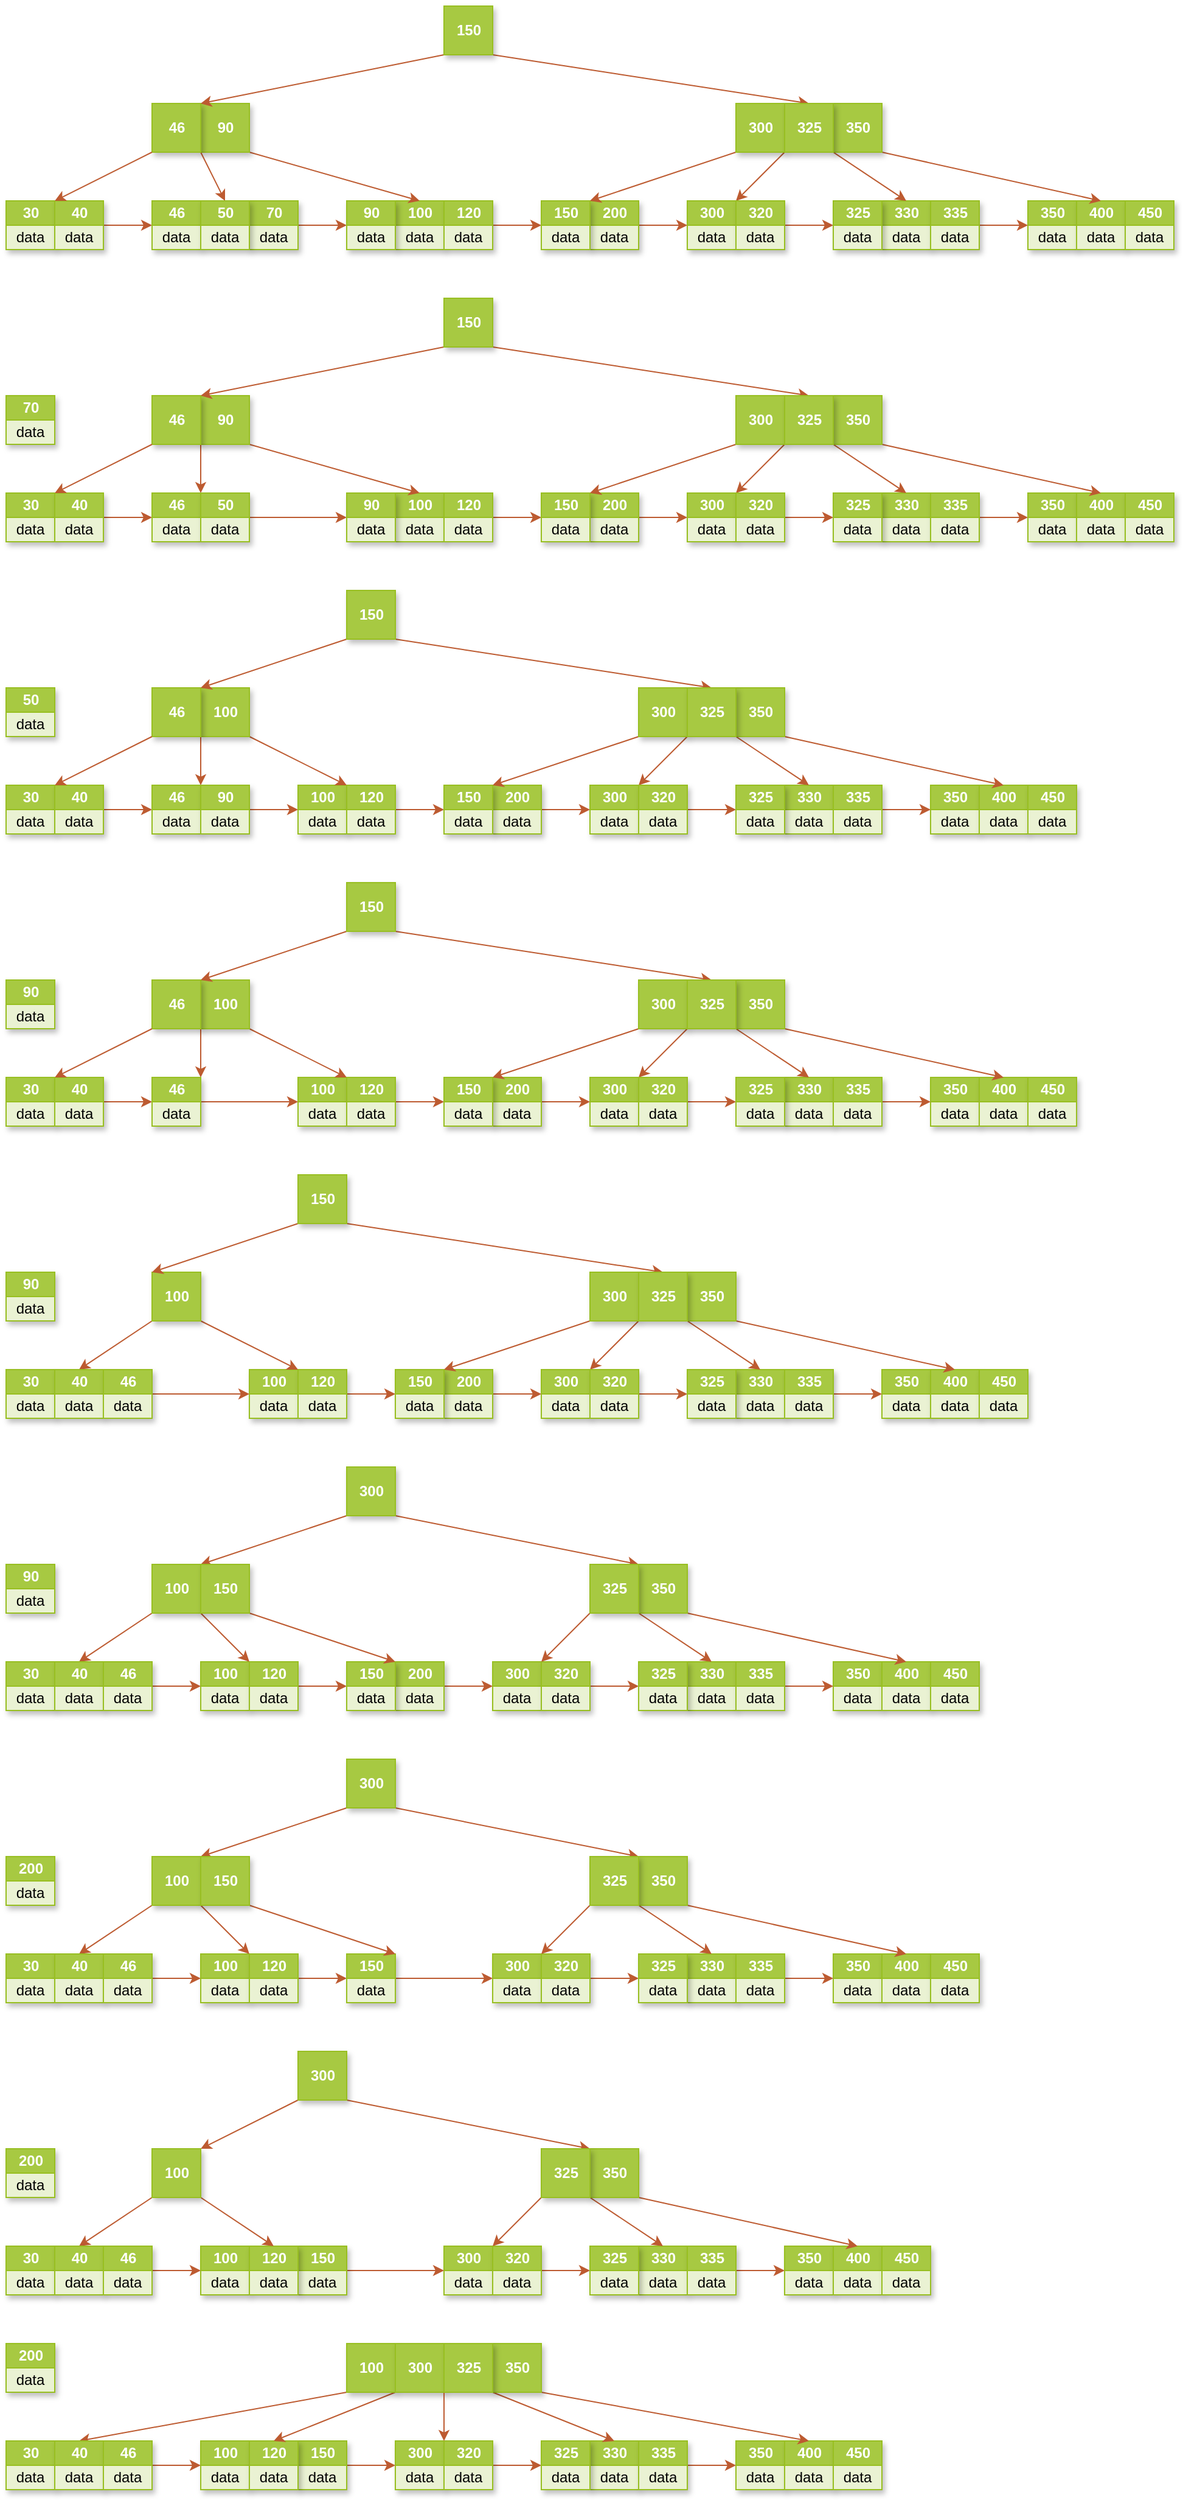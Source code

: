 <mxfile version="22.0.2" type="device">
  <diagram name="第 1 页" id="RB8LvpVfG58uMNeTtT9j">
    <mxGraphModel dx="1418" dy="828" grid="1" gridSize="10" guides="1" tooltips="1" connect="1" arrows="1" fold="1" page="1" pageScale="1" pageWidth="827" pageHeight="1169" math="0" shadow="0">
      <root>
        <mxCell id="0" />
        <mxCell id="1" parent="0" />
        <mxCell id="XoKxH8Ag2zHQbwRUTXSp-22" value="Assets" style="childLayout=tableLayout;recursiveResize=0;strokeColor=#98bf21;fillColor=#A7C942;shadow=1;" vertex="1" parent="1">
          <mxGeometry x="560" y="160" width="40" height="40" as="geometry" />
        </mxCell>
        <mxCell id="XoKxH8Ag2zHQbwRUTXSp-23" style="shape=tableRow;horizontal=0;startSize=0;swimlaneHead=0;swimlaneBody=0;top=0;left=0;bottom=0;right=0;dropTarget=0;collapsible=0;recursiveResize=0;expand=0;fontStyle=0;strokeColor=inherit;fillColor=#ffffff;" vertex="1" parent="XoKxH8Ag2zHQbwRUTXSp-22">
          <mxGeometry width="40" height="20" as="geometry" />
        </mxCell>
        <mxCell id="XoKxH8Ag2zHQbwRUTXSp-24" value="300" style="connectable=0;recursiveResize=0;strokeColor=inherit;fillColor=#A7C942;align=center;fontStyle=1;fontColor=#FFFFFF;html=1;" vertex="1" parent="XoKxH8Ag2zHQbwRUTXSp-23">
          <mxGeometry width="40" height="20" as="geometry">
            <mxRectangle width="40" height="20" as="alternateBounds" />
          </mxGeometry>
        </mxCell>
        <mxCell id="XoKxH8Ag2zHQbwRUTXSp-25" value="" style="shape=tableRow;horizontal=0;startSize=0;swimlaneHead=0;swimlaneBody=0;top=0;left=0;bottom=0;right=0;dropTarget=0;collapsible=0;recursiveResize=0;expand=0;fontStyle=1;strokeColor=inherit;fillColor=#EAF2D3;" vertex="1" parent="XoKxH8Ag2zHQbwRUTXSp-22">
          <mxGeometry y="20" width="40" height="20" as="geometry" />
        </mxCell>
        <mxCell id="XoKxH8Ag2zHQbwRUTXSp-26" value="data" style="connectable=0;recursiveResize=0;strokeColor=inherit;fillColor=inherit;whiteSpace=wrap;html=1;" vertex="1" parent="XoKxH8Ag2zHQbwRUTXSp-25">
          <mxGeometry width="40" height="20" as="geometry">
            <mxRectangle width="40" height="20" as="alternateBounds" />
          </mxGeometry>
        </mxCell>
        <mxCell id="XoKxH8Ag2zHQbwRUTXSp-27" style="edgeStyle=none;shape=connector;rounded=0;orthogonalLoop=1;jettySize=auto;html=1;exitX=1;exitY=0.5;exitDx=0;exitDy=0;entryX=0;entryY=0;entryDx=0;entryDy=0;labelBackgroundColor=default;strokeColor=#BD5B31;align=center;verticalAlign=middle;fontFamily=Helvetica;fontSize=11;fontColor=default;endArrow=classic;fillColor=#f0a30a;" edge="1" parent="1" source="XoKxH8Ag2zHQbwRUTXSp-28" target="XoKxH8Ag2zHQbwRUTXSp-25">
          <mxGeometry relative="1" as="geometry" />
        </mxCell>
        <mxCell id="XoKxH8Ag2zHQbwRUTXSp-28" value="Assets" style="childLayout=tableLayout;recursiveResize=0;strokeColor=#98bf21;fillColor=#A7C942;shadow=1;" vertex="1" parent="1">
          <mxGeometry x="480" y="160" width="40" height="40" as="geometry" />
        </mxCell>
        <mxCell id="XoKxH8Ag2zHQbwRUTXSp-29" style="shape=tableRow;horizontal=0;startSize=0;swimlaneHead=0;swimlaneBody=0;top=0;left=0;bottom=0;right=0;dropTarget=0;collapsible=0;recursiveResize=0;expand=0;fontStyle=0;strokeColor=inherit;fillColor=#ffffff;" vertex="1" parent="XoKxH8Ag2zHQbwRUTXSp-28">
          <mxGeometry width="40" height="20" as="geometry" />
        </mxCell>
        <mxCell id="XoKxH8Ag2zHQbwRUTXSp-30" value="200" style="connectable=0;recursiveResize=0;strokeColor=inherit;fillColor=#A7C942;align=center;fontStyle=1;fontColor=#FFFFFF;html=1;" vertex="1" parent="XoKxH8Ag2zHQbwRUTXSp-29">
          <mxGeometry width="40" height="20" as="geometry">
            <mxRectangle width="40" height="20" as="alternateBounds" />
          </mxGeometry>
        </mxCell>
        <mxCell id="XoKxH8Ag2zHQbwRUTXSp-31" value="" style="shape=tableRow;horizontal=0;startSize=0;swimlaneHead=0;swimlaneBody=0;top=0;left=0;bottom=0;right=0;dropTarget=0;collapsible=0;recursiveResize=0;expand=0;fontStyle=1;strokeColor=inherit;fillColor=#EAF2D3;" vertex="1" parent="XoKxH8Ag2zHQbwRUTXSp-28">
          <mxGeometry y="20" width="40" height="20" as="geometry" />
        </mxCell>
        <mxCell id="XoKxH8Ag2zHQbwRUTXSp-32" value="data" style="connectable=0;recursiveResize=0;strokeColor=inherit;fillColor=inherit;whiteSpace=wrap;html=1;" vertex="1" parent="XoKxH8Ag2zHQbwRUTXSp-31">
          <mxGeometry width="40" height="20" as="geometry">
            <mxRectangle width="40" height="20" as="alternateBounds" />
          </mxGeometry>
        </mxCell>
        <mxCell id="XoKxH8Ag2zHQbwRUTXSp-33" style="edgeStyle=none;shape=connector;rounded=0;orthogonalLoop=1;jettySize=auto;html=1;exitX=1;exitY=0.5;exitDx=0;exitDy=0;entryX=0;entryY=0;entryDx=0;entryDy=0;labelBackgroundColor=default;strokeColor=#BD5B31;align=center;verticalAlign=middle;fontFamily=Helvetica;fontSize=11;fontColor=default;endArrow=classic;fillColor=#f0a30a;" edge="1" parent="1" target="XoKxH8Ag2zHQbwRUTXSp-48">
          <mxGeometry relative="1" as="geometry">
            <mxPoint x="400" y="180" as="sourcePoint" />
          </mxGeometry>
        </mxCell>
        <mxCell id="XoKxH8Ag2zHQbwRUTXSp-34" value="Assets" style="childLayout=tableLayout;recursiveResize=0;strokeColor=#98bf21;fillColor=#A7C942;shadow=1;" vertex="1" parent="1">
          <mxGeometry x="320" y="160" width="40" height="40" as="geometry" />
        </mxCell>
        <mxCell id="XoKxH8Ag2zHQbwRUTXSp-35" style="shape=tableRow;horizontal=0;startSize=0;swimlaneHead=0;swimlaneBody=0;top=0;left=0;bottom=0;right=0;dropTarget=0;collapsible=0;recursiveResize=0;expand=0;fontStyle=0;strokeColor=inherit;fillColor=#ffffff;" vertex="1" parent="XoKxH8Ag2zHQbwRUTXSp-34">
          <mxGeometry width="40" height="20" as="geometry" />
        </mxCell>
        <mxCell id="XoKxH8Ag2zHQbwRUTXSp-36" value="100" style="connectable=0;recursiveResize=0;strokeColor=inherit;fillColor=#A7C942;align=center;fontStyle=1;fontColor=#FFFFFF;html=1;" vertex="1" parent="XoKxH8Ag2zHQbwRUTXSp-35">
          <mxGeometry width="40" height="20" as="geometry">
            <mxRectangle width="40" height="20" as="alternateBounds" />
          </mxGeometry>
        </mxCell>
        <mxCell id="XoKxH8Ag2zHQbwRUTXSp-37" value="" style="shape=tableRow;horizontal=0;startSize=0;swimlaneHead=0;swimlaneBody=0;top=0;left=0;bottom=0;right=0;dropTarget=0;collapsible=0;recursiveResize=0;expand=0;fontStyle=1;strokeColor=inherit;fillColor=#EAF2D3;" vertex="1" parent="XoKxH8Ag2zHQbwRUTXSp-34">
          <mxGeometry y="20" width="40" height="20" as="geometry" />
        </mxCell>
        <mxCell id="XoKxH8Ag2zHQbwRUTXSp-38" value="data" style="connectable=0;recursiveResize=0;strokeColor=inherit;fillColor=inherit;whiteSpace=wrap;html=1;" vertex="1" parent="XoKxH8Ag2zHQbwRUTXSp-37">
          <mxGeometry width="40" height="20" as="geometry">
            <mxRectangle width="40" height="20" as="alternateBounds" />
          </mxGeometry>
        </mxCell>
        <mxCell id="XoKxH8Ag2zHQbwRUTXSp-145" style="edgeStyle=none;shape=connector;rounded=0;orthogonalLoop=1;jettySize=auto;html=1;exitX=1;exitY=0.5;exitDx=0;exitDy=0;entryX=0;entryY=0;entryDx=0;entryDy=0;labelBackgroundColor=default;strokeColor=#BD5B31;align=center;verticalAlign=middle;fontFamily=Helvetica;fontSize=11;fontColor=default;endArrow=classic;fillColor=#f0a30a;" edge="1" parent="1" source="XoKxH8Ag2zHQbwRUTXSp-40" target="XoKxH8Ag2zHQbwRUTXSp-58">
          <mxGeometry relative="1" as="geometry" />
        </mxCell>
        <mxCell id="XoKxH8Ag2zHQbwRUTXSp-40" value="Assets" style="childLayout=tableLayout;recursiveResize=0;strokeColor=#98bf21;fillColor=#A7C942;shadow=1;" vertex="1" parent="1">
          <mxGeometry x="200" y="160" width="40" height="40" as="geometry" />
        </mxCell>
        <mxCell id="XoKxH8Ag2zHQbwRUTXSp-41" style="shape=tableRow;horizontal=0;startSize=0;swimlaneHead=0;swimlaneBody=0;top=0;left=0;bottom=0;right=0;dropTarget=0;collapsible=0;recursiveResize=0;expand=0;fontStyle=0;strokeColor=inherit;fillColor=#ffffff;" vertex="1" parent="XoKxH8Ag2zHQbwRUTXSp-40">
          <mxGeometry width="40" height="20" as="geometry" />
        </mxCell>
        <mxCell id="XoKxH8Ag2zHQbwRUTXSp-42" value="70" style="connectable=0;recursiveResize=0;strokeColor=inherit;fillColor=#A7C942;align=center;fontStyle=1;fontColor=#FFFFFF;html=1;" vertex="1" parent="XoKxH8Ag2zHQbwRUTXSp-41">
          <mxGeometry width="40" height="20" as="geometry">
            <mxRectangle width="40" height="20" as="alternateBounds" />
          </mxGeometry>
        </mxCell>
        <mxCell id="XoKxH8Ag2zHQbwRUTXSp-43" value="" style="shape=tableRow;horizontal=0;startSize=0;swimlaneHead=0;swimlaneBody=0;top=0;left=0;bottom=0;right=0;dropTarget=0;collapsible=0;recursiveResize=0;expand=0;fontStyle=1;strokeColor=inherit;fillColor=#EAF2D3;" vertex="1" parent="XoKxH8Ag2zHQbwRUTXSp-40">
          <mxGeometry y="20" width="40" height="20" as="geometry" />
        </mxCell>
        <mxCell id="XoKxH8Ag2zHQbwRUTXSp-44" value="data" style="connectable=0;recursiveResize=0;strokeColor=inherit;fillColor=inherit;whiteSpace=wrap;html=1;" vertex="1" parent="XoKxH8Ag2zHQbwRUTXSp-43">
          <mxGeometry width="40" height="20" as="geometry">
            <mxRectangle width="40" height="20" as="alternateBounds" />
          </mxGeometry>
        </mxCell>
        <mxCell id="XoKxH8Ag2zHQbwRUTXSp-45" value="Assets" style="childLayout=tableLayout;recursiveResize=0;strokeColor=#98bf21;fillColor=#A7C942;shadow=1;" vertex="1" parent="1">
          <mxGeometry x="440" y="160" width="40" height="40" as="geometry" />
        </mxCell>
        <mxCell id="XoKxH8Ag2zHQbwRUTXSp-46" style="shape=tableRow;horizontal=0;startSize=0;swimlaneHead=0;swimlaneBody=0;top=0;left=0;bottom=0;right=0;dropTarget=0;collapsible=0;recursiveResize=0;expand=0;fontStyle=0;strokeColor=inherit;fillColor=#ffffff;" vertex="1" parent="XoKxH8Ag2zHQbwRUTXSp-45">
          <mxGeometry width="40" height="20" as="geometry" />
        </mxCell>
        <mxCell id="XoKxH8Ag2zHQbwRUTXSp-47" value="150" style="connectable=0;recursiveResize=0;strokeColor=inherit;fillColor=#A7C942;align=center;fontStyle=1;fontColor=#FFFFFF;html=1;" vertex="1" parent="XoKxH8Ag2zHQbwRUTXSp-46">
          <mxGeometry width="40" height="20" as="geometry">
            <mxRectangle width="40" height="20" as="alternateBounds" />
          </mxGeometry>
        </mxCell>
        <mxCell id="XoKxH8Ag2zHQbwRUTXSp-48" value="" style="shape=tableRow;horizontal=0;startSize=0;swimlaneHead=0;swimlaneBody=0;top=0;left=0;bottom=0;right=0;dropTarget=0;collapsible=0;recursiveResize=0;expand=0;fontStyle=1;strokeColor=inherit;fillColor=#EAF2D3;" vertex="1" parent="XoKxH8Ag2zHQbwRUTXSp-45">
          <mxGeometry y="20" width="40" height="20" as="geometry" />
        </mxCell>
        <mxCell id="XoKxH8Ag2zHQbwRUTXSp-49" value="data" style="connectable=0;recursiveResize=0;strokeColor=inherit;fillColor=inherit;whiteSpace=wrap;html=1;" vertex="1" parent="XoKxH8Ag2zHQbwRUTXSp-48">
          <mxGeometry width="40" height="20" as="geometry">
            <mxRectangle width="40" height="20" as="alternateBounds" />
          </mxGeometry>
        </mxCell>
        <mxCell id="XoKxH8Ag2zHQbwRUTXSp-50" style="edgeStyle=none;shape=connector;rounded=0;orthogonalLoop=1;jettySize=auto;html=1;exitX=1;exitY=1;exitDx=0;exitDy=0;entryX=0.5;entryY=0;entryDx=0;entryDy=0;labelBackgroundColor=default;strokeColor=#BD5B31;align=center;verticalAlign=middle;fontFamily=Helvetica;fontSize=11;fontColor=default;endArrow=classic;fillColor=#f0a30a;" edge="1" parent="1" source="XoKxH8Ag2zHQbwRUTXSp-70" target="XoKxH8Ag2zHQbwRUTXSp-35">
          <mxGeometry relative="1" as="geometry" />
        </mxCell>
        <mxCell id="XoKxH8Ag2zHQbwRUTXSp-51" style="edgeStyle=none;shape=connector;rounded=0;orthogonalLoop=1;jettySize=auto;html=1;exitX=0;exitY=1;exitDx=0;exitDy=0;entryX=0;entryY=0;entryDx=0;entryDy=0;labelBackgroundColor=default;strokeColor=#BD5B31;align=center;verticalAlign=middle;fontFamily=Helvetica;fontSize=11;fontColor=default;endArrow=classic;fillColor=#f0a30a;" edge="1" parent="1" source="XoKxH8Ag2zHQbwRUTXSp-85" target="XoKxH8Ag2zHQbwRUTXSp-29">
          <mxGeometry relative="1" as="geometry" />
        </mxCell>
        <mxCell id="XoKxH8Ag2zHQbwRUTXSp-55" value="Assets" style="childLayout=tableLayout;recursiveResize=0;strokeColor=#98bf21;fillColor=#A7C942;shadow=1;" vertex="1" parent="1">
          <mxGeometry x="280" y="160" width="40" height="40" as="geometry" />
        </mxCell>
        <mxCell id="XoKxH8Ag2zHQbwRUTXSp-56" style="shape=tableRow;horizontal=0;startSize=0;swimlaneHead=0;swimlaneBody=0;top=0;left=0;bottom=0;right=0;dropTarget=0;collapsible=0;recursiveResize=0;expand=0;fontStyle=0;strokeColor=inherit;fillColor=#ffffff;" vertex="1" parent="XoKxH8Ag2zHQbwRUTXSp-55">
          <mxGeometry width="40" height="20" as="geometry" />
        </mxCell>
        <mxCell id="XoKxH8Ag2zHQbwRUTXSp-57" value="90" style="connectable=0;recursiveResize=0;strokeColor=inherit;fillColor=#A7C942;align=center;fontStyle=1;fontColor=#FFFFFF;html=1;" vertex="1" parent="XoKxH8Ag2zHQbwRUTXSp-56">
          <mxGeometry width="40" height="20" as="geometry">
            <mxRectangle width="40" height="20" as="alternateBounds" />
          </mxGeometry>
        </mxCell>
        <mxCell id="XoKxH8Ag2zHQbwRUTXSp-58" value="" style="shape=tableRow;horizontal=0;startSize=0;swimlaneHead=0;swimlaneBody=0;top=0;left=0;bottom=0;right=0;dropTarget=0;collapsible=0;recursiveResize=0;expand=0;fontStyle=1;strokeColor=inherit;fillColor=#EAF2D3;" vertex="1" parent="XoKxH8Ag2zHQbwRUTXSp-55">
          <mxGeometry y="20" width="40" height="20" as="geometry" />
        </mxCell>
        <mxCell id="XoKxH8Ag2zHQbwRUTXSp-59" value="data" style="connectable=0;recursiveResize=0;strokeColor=inherit;fillColor=inherit;whiteSpace=wrap;html=1;" vertex="1" parent="XoKxH8Ag2zHQbwRUTXSp-58">
          <mxGeometry width="40" height="20" as="geometry">
            <mxRectangle width="40" height="20" as="alternateBounds" />
          </mxGeometry>
        </mxCell>
        <mxCell id="XoKxH8Ag2zHQbwRUTXSp-60" value="Assets" style="childLayout=tableLayout;recursiveResize=0;strokeColor=#98bf21;fillColor=#A7C942;shadow=1;" vertex="1" parent="1">
          <mxGeometry x="360" y="160" width="40" height="40" as="geometry" />
        </mxCell>
        <mxCell id="XoKxH8Ag2zHQbwRUTXSp-61" style="shape=tableRow;horizontal=0;startSize=0;swimlaneHead=0;swimlaneBody=0;top=0;left=0;bottom=0;right=0;dropTarget=0;collapsible=0;recursiveResize=0;expand=0;fontStyle=0;strokeColor=inherit;fillColor=#ffffff;" vertex="1" parent="XoKxH8Ag2zHQbwRUTXSp-60">
          <mxGeometry width="40" height="20" as="geometry" />
        </mxCell>
        <mxCell id="XoKxH8Ag2zHQbwRUTXSp-62" value="120" style="connectable=0;recursiveResize=0;strokeColor=inherit;fillColor=#A7C942;align=center;fontStyle=1;fontColor=#FFFFFF;html=1;" vertex="1" parent="XoKxH8Ag2zHQbwRUTXSp-61">
          <mxGeometry width="40" height="20" as="geometry">
            <mxRectangle width="40" height="20" as="alternateBounds" />
          </mxGeometry>
        </mxCell>
        <mxCell id="XoKxH8Ag2zHQbwRUTXSp-63" value="" style="shape=tableRow;horizontal=0;startSize=0;swimlaneHead=0;swimlaneBody=0;top=0;left=0;bottom=0;right=0;dropTarget=0;collapsible=0;recursiveResize=0;expand=0;fontStyle=1;strokeColor=inherit;fillColor=#EAF2D3;" vertex="1" parent="XoKxH8Ag2zHQbwRUTXSp-60">
          <mxGeometry y="20" width="40" height="20" as="geometry" />
        </mxCell>
        <mxCell id="XoKxH8Ag2zHQbwRUTXSp-64" value="data" style="connectable=0;recursiveResize=0;strokeColor=inherit;fillColor=inherit;whiteSpace=wrap;html=1;" vertex="1" parent="XoKxH8Ag2zHQbwRUTXSp-63">
          <mxGeometry width="40" height="20" as="geometry">
            <mxRectangle width="40" height="20" as="alternateBounds" />
          </mxGeometry>
        </mxCell>
        <mxCell id="XoKxH8Ag2zHQbwRUTXSp-65" value="Assets" style="childLayout=tableLayout;recursiveResize=0;strokeColor=#98bf21;fillColor=#A7C942;shadow=1;" vertex="1" parent="1">
          <mxGeometry y="160" width="40" height="40" as="geometry" />
        </mxCell>
        <mxCell id="XoKxH8Ag2zHQbwRUTXSp-66" style="shape=tableRow;horizontal=0;startSize=0;swimlaneHead=0;swimlaneBody=0;top=0;left=0;bottom=0;right=0;dropTarget=0;collapsible=0;recursiveResize=0;expand=0;fontStyle=0;strokeColor=inherit;fillColor=#ffffff;" vertex="1" parent="XoKxH8Ag2zHQbwRUTXSp-65">
          <mxGeometry width="40" height="20" as="geometry" />
        </mxCell>
        <mxCell id="XoKxH8Ag2zHQbwRUTXSp-67" value="30" style="connectable=0;recursiveResize=0;strokeColor=inherit;fillColor=#A7C942;align=center;fontStyle=1;fontColor=#FFFFFF;html=1;" vertex="1" parent="XoKxH8Ag2zHQbwRUTXSp-66">
          <mxGeometry width="40" height="20" as="geometry">
            <mxRectangle width="40" height="20" as="alternateBounds" />
          </mxGeometry>
        </mxCell>
        <mxCell id="XoKxH8Ag2zHQbwRUTXSp-68" value="" style="shape=tableRow;horizontal=0;startSize=0;swimlaneHead=0;swimlaneBody=0;top=0;left=0;bottom=0;right=0;dropTarget=0;collapsible=0;recursiveResize=0;expand=0;fontStyle=1;strokeColor=inherit;fillColor=#EAF2D3;" vertex="1" parent="XoKxH8Ag2zHQbwRUTXSp-65">
          <mxGeometry y="20" width="40" height="20" as="geometry" />
        </mxCell>
        <mxCell id="XoKxH8Ag2zHQbwRUTXSp-69" value="data" style="connectable=0;recursiveResize=0;strokeColor=inherit;fillColor=inherit;whiteSpace=wrap;html=1;" vertex="1" parent="XoKxH8Ag2zHQbwRUTXSp-68">
          <mxGeometry width="40" height="20" as="geometry">
            <mxRectangle width="40" height="20" as="alternateBounds" />
          </mxGeometry>
        </mxCell>
        <mxCell id="XoKxH8Ag2zHQbwRUTXSp-70" value="Assets" style="childLayout=tableLayout;recursiveResize=0;strokeColor=#98bf21;fillColor=#A7C942;shadow=1;" vertex="1" parent="1">
          <mxGeometry x="160" y="80" width="40" height="40" as="geometry" />
        </mxCell>
        <mxCell id="XoKxH8Ag2zHQbwRUTXSp-71" style="shape=tableRow;horizontal=0;startSize=0;swimlaneHead=0;swimlaneBody=0;top=0;left=0;bottom=0;right=0;dropTarget=0;collapsible=0;recursiveResize=0;expand=0;fontStyle=0;strokeColor=inherit;fillColor=#ffffff;" vertex="1" parent="XoKxH8Ag2zHQbwRUTXSp-70">
          <mxGeometry width="40" height="40" as="geometry" />
        </mxCell>
        <mxCell id="XoKxH8Ag2zHQbwRUTXSp-72" value="90" style="connectable=0;recursiveResize=0;strokeColor=inherit;fillColor=#A7C942;align=center;fontStyle=1;fontColor=#FFFFFF;html=1;" vertex="1" parent="XoKxH8Ag2zHQbwRUTXSp-71">
          <mxGeometry width="40" height="40" as="geometry">
            <mxRectangle width="40" height="40" as="alternateBounds" />
          </mxGeometry>
        </mxCell>
        <mxCell id="XoKxH8Ag2zHQbwRUTXSp-73" style="edgeStyle=none;shape=connector;rounded=0;orthogonalLoop=1;jettySize=auto;html=1;exitX=0;exitY=1;exitDx=0;exitDy=0;entryX=0.5;entryY=0;entryDx=0;entryDy=0;labelBackgroundColor=default;strokeColor=#BD5B31;align=center;verticalAlign=middle;fontFamily=Helvetica;fontSize=11;fontColor=default;endArrow=classic;fillColor=#f0a30a;" edge="1" parent="1" source="XoKxH8Ag2zHQbwRUTXSp-71" target="XoKxH8Ag2zHQbwRUTXSp-128">
          <mxGeometry relative="1" as="geometry" />
        </mxCell>
        <mxCell id="XoKxH8Ag2zHQbwRUTXSp-74" value="Assets" style="childLayout=tableLayout;recursiveResize=0;strokeColor=#98bf21;fillColor=#A7C942;shadow=1;" vertex="1" parent="1">
          <mxGeometry x="840" y="160" width="40" height="40" as="geometry" />
        </mxCell>
        <mxCell id="XoKxH8Ag2zHQbwRUTXSp-75" style="shape=tableRow;horizontal=0;startSize=0;swimlaneHead=0;swimlaneBody=0;top=0;left=0;bottom=0;right=0;dropTarget=0;collapsible=0;recursiveResize=0;expand=0;fontStyle=0;strokeColor=inherit;fillColor=#ffffff;" vertex="1" parent="XoKxH8Ag2zHQbwRUTXSp-74">
          <mxGeometry width="40" height="20" as="geometry" />
        </mxCell>
        <mxCell id="XoKxH8Ag2zHQbwRUTXSp-76" value="350" style="connectable=0;recursiveResize=0;strokeColor=inherit;fillColor=#A7C942;align=center;fontStyle=1;fontColor=#FFFFFF;html=1;" vertex="1" parent="XoKxH8Ag2zHQbwRUTXSp-75">
          <mxGeometry width="40" height="20" as="geometry">
            <mxRectangle width="40" height="20" as="alternateBounds" />
          </mxGeometry>
        </mxCell>
        <mxCell id="XoKxH8Ag2zHQbwRUTXSp-77" value="" style="shape=tableRow;horizontal=0;startSize=0;swimlaneHead=0;swimlaneBody=0;top=0;left=0;bottom=0;right=0;dropTarget=0;collapsible=0;recursiveResize=0;expand=0;fontStyle=1;strokeColor=inherit;fillColor=#EAF2D3;" vertex="1" parent="XoKxH8Ag2zHQbwRUTXSp-74">
          <mxGeometry y="20" width="40" height="20" as="geometry" />
        </mxCell>
        <mxCell id="XoKxH8Ag2zHQbwRUTXSp-78" value="data" style="connectable=0;recursiveResize=0;strokeColor=inherit;fillColor=inherit;whiteSpace=wrap;html=1;" vertex="1" parent="XoKxH8Ag2zHQbwRUTXSp-77">
          <mxGeometry width="40" height="20" as="geometry">
            <mxRectangle width="40" height="20" as="alternateBounds" />
          </mxGeometry>
        </mxCell>
        <mxCell id="XoKxH8Ag2zHQbwRUTXSp-79" value="Assets" style="childLayout=tableLayout;recursiveResize=0;strokeColor=#98bf21;fillColor=#A7C942;shadow=1;" vertex="1" parent="1">
          <mxGeometry x="880" y="160" width="40" height="40" as="geometry" />
        </mxCell>
        <mxCell id="XoKxH8Ag2zHQbwRUTXSp-80" style="shape=tableRow;horizontal=0;startSize=0;swimlaneHead=0;swimlaneBody=0;top=0;left=0;bottom=0;right=0;dropTarget=0;collapsible=0;recursiveResize=0;expand=0;fontStyle=0;strokeColor=inherit;fillColor=#ffffff;" vertex="1" parent="XoKxH8Ag2zHQbwRUTXSp-79">
          <mxGeometry width="40" height="20" as="geometry" />
        </mxCell>
        <mxCell id="XoKxH8Ag2zHQbwRUTXSp-81" value="400" style="connectable=0;recursiveResize=0;strokeColor=inherit;fillColor=#A7C942;align=center;fontStyle=1;fontColor=#FFFFFF;html=1;" vertex="1" parent="XoKxH8Ag2zHQbwRUTXSp-80">
          <mxGeometry width="40" height="20" as="geometry">
            <mxRectangle width="40" height="20" as="alternateBounds" />
          </mxGeometry>
        </mxCell>
        <mxCell id="XoKxH8Ag2zHQbwRUTXSp-82" value="" style="shape=tableRow;horizontal=0;startSize=0;swimlaneHead=0;swimlaneBody=0;top=0;left=0;bottom=0;right=0;dropTarget=0;collapsible=0;recursiveResize=0;expand=0;fontStyle=1;strokeColor=inherit;fillColor=#EAF2D3;" vertex="1" parent="XoKxH8Ag2zHQbwRUTXSp-79">
          <mxGeometry y="20" width="40" height="20" as="geometry" />
        </mxCell>
        <mxCell id="XoKxH8Ag2zHQbwRUTXSp-83" value="data" style="connectable=0;recursiveResize=0;strokeColor=inherit;fillColor=inherit;whiteSpace=wrap;html=1;" vertex="1" parent="XoKxH8Ag2zHQbwRUTXSp-82">
          <mxGeometry width="40" height="20" as="geometry">
            <mxRectangle width="40" height="20" as="alternateBounds" />
          </mxGeometry>
        </mxCell>
        <mxCell id="XoKxH8Ag2zHQbwRUTXSp-84" style="edgeStyle=none;shape=connector;rounded=0;orthogonalLoop=1;jettySize=auto;html=1;exitX=1;exitY=1;exitDx=0;exitDy=0;entryX=0;entryY=0;entryDx=0;entryDy=0;labelBackgroundColor=default;strokeColor=#BD5B31;align=center;verticalAlign=middle;fontFamily=Helvetica;fontSize=11;fontColor=default;endArrow=classic;fillColor=#f0a30a;" edge="1" parent="1" source="XoKxH8Ag2zHQbwRUTXSp-85" target="XoKxH8Ag2zHQbwRUTXSp-108">
          <mxGeometry relative="1" as="geometry" />
        </mxCell>
        <mxCell id="XoKxH8Ag2zHQbwRUTXSp-85" value="Assets" style="childLayout=tableLayout;recursiveResize=0;strokeColor=#98bf21;fillColor=#A7C942;shadow=1;" vertex="1" parent="1">
          <mxGeometry x="600" y="80" width="40" height="40" as="geometry" />
        </mxCell>
        <mxCell id="XoKxH8Ag2zHQbwRUTXSp-86" style="shape=tableRow;horizontal=0;startSize=0;swimlaneHead=0;swimlaneBody=0;top=0;left=0;bottom=0;right=0;dropTarget=0;collapsible=0;recursiveResize=0;expand=0;fontStyle=0;strokeColor=inherit;fillColor=#ffffff;" vertex="1" parent="XoKxH8Ag2zHQbwRUTXSp-85">
          <mxGeometry width="40" height="40" as="geometry" />
        </mxCell>
        <mxCell id="XoKxH8Ag2zHQbwRUTXSp-87" value="300" style="connectable=0;recursiveResize=0;strokeColor=inherit;fillColor=#A7C942;align=center;fontStyle=1;fontColor=#FFFFFF;html=1;" vertex="1" parent="XoKxH8Ag2zHQbwRUTXSp-86">
          <mxGeometry width="40" height="40" as="geometry">
            <mxRectangle width="40" height="40" as="alternateBounds" />
          </mxGeometry>
        </mxCell>
        <mxCell id="XoKxH8Ag2zHQbwRUTXSp-88" value="Assets" style="childLayout=tableLayout;recursiveResize=0;strokeColor=#98bf21;fillColor=#A7C942;shadow=1;" vertex="1" parent="1">
          <mxGeometry x="920" y="160" width="40" height="40" as="geometry" />
        </mxCell>
        <mxCell id="XoKxH8Ag2zHQbwRUTXSp-89" style="shape=tableRow;horizontal=0;startSize=0;swimlaneHead=0;swimlaneBody=0;top=0;left=0;bottom=0;right=0;dropTarget=0;collapsible=0;recursiveResize=0;expand=0;fontStyle=0;strokeColor=inherit;fillColor=#ffffff;" vertex="1" parent="XoKxH8Ag2zHQbwRUTXSp-88">
          <mxGeometry width="40" height="20" as="geometry" />
        </mxCell>
        <mxCell id="XoKxH8Ag2zHQbwRUTXSp-90" value="450" style="connectable=0;recursiveResize=0;strokeColor=inherit;fillColor=#A7C942;align=center;fontStyle=1;fontColor=#FFFFFF;html=1;" vertex="1" parent="XoKxH8Ag2zHQbwRUTXSp-89">
          <mxGeometry width="40" height="20" as="geometry">
            <mxRectangle width="40" height="20" as="alternateBounds" />
          </mxGeometry>
        </mxCell>
        <mxCell id="XoKxH8Ag2zHQbwRUTXSp-91" value="" style="shape=tableRow;horizontal=0;startSize=0;swimlaneHead=0;swimlaneBody=0;top=0;left=0;bottom=0;right=0;dropTarget=0;collapsible=0;recursiveResize=0;expand=0;fontStyle=1;strokeColor=inherit;fillColor=#EAF2D3;" vertex="1" parent="XoKxH8Ag2zHQbwRUTXSp-88">
          <mxGeometry y="20" width="40" height="20" as="geometry" />
        </mxCell>
        <mxCell id="XoKxH8Ag2zHQbwRUTXSp-92" value="data" style="connectable=0;recursiveResize=0;strokeColor=inherit;fillColor=inherit;whiteSpace=wrap;html=1;" vertex="1" parent="XoKxH8Ag2zHQbwRUTXSp-91">
          <mxGeometry width="40" height="20" as="geometry">
            <mxRectangle width="40" height="20" as="alternateBounds" />
          </mxGeometry>
        </mxCell>
        <mxCell id="XoKxH8Ag2zHQbwRUTXSp-101" style="edgeStyle=none;shape=connector;rounded=0;orthogonalLoop=1;jettySize=auto;html=1;exitX=1;exitY=0.5;exitDx=0;exitDy=0;entryX=0;entryY=0;entryDx=0;entryDy=0;labelBackgroundColor=default;strokeColor=#BD5B31;align=center;verticalAlign=middle;fontFamily=Helvetica;fontSize=11;fontColor=default;endArrow=classic;fillColor=#f0a30a;" edge="1" parent="1" target="XoKxH8Ag2zHQbwRUTXSp-77">
          <mxGeometry relative="1" as="geometry">
            <mxPoint x="800" y="180" as="sourcePoint" />
          </mxGeometry>
        </mxCell>
        <mxCell id="XoKxH8Ag2zHQbwRUTXSp-96" value="Assets" style="childLayout=tableLayout;recursiveResize=0;strokeColor=#98bf21;fillColor=#A7C942;shadow=1;" vertex="1" parent="1">
          <mxGeometry x="720" y="160" width="40" height="40" as="geometry" />
        </mxCell>
        <mxCell id="XoKxH8Ag2zHQbwRUTXSp-97" style="shape=tableRow;horizontal=0;startSize=0;swimlaneHead=0;swimlaneBody=0;top=0;left=0;bottom=0;right=0;dropTarget=0;collapsible=0;recursiveResize=0;expand=0;fontStyle=0;strokeColor=inherit;fillColor=#ffffff;" vertex="1" parent="XoKxH8Ag2zHQbwRUTXSp-96">
          <mxGeometry width="40" height="20" as="geometry" />
        </mxCell>
        <mxCell id="XoKxH8Ag2zHQbwRUTXSp-98" value="330" style="connectable=0;recursiveResize=0;strokeColor=inherit;fillColor=#A7C942;align=center;fontStyle=1;fontColor=#FFFFFF;html=1;" vertex="1" parent="XoKxH8Ag2zHQbwRUTXSp-97">
          <mxGeometry width="40" height="20" as="geometry">
            <mxRectangle width="40" height="20" as="alternateBounds" />
          </mxGeometry>
        </mxCell>
        <mxCell id="XoKxH8Ag2zHQbwRUTXSp-99" value="" style="shape=tableRow;horizontal=0;startSize=0;swimlaneHead=0;swimlaneBody=0;top=0;left=0;bottom=0;right=0;dropTarget=0;collapsible=0;recursiveResize=0;expand=0;fontStyle=1;strokeColor=inherit;fillColor=#EAF2D3;" vertex="1" parent="XoKxH8Ag2zHQbwRUTXSp-96">
          <mxGeometry y="20" width="40" height="20" as="geometry" />
        </mxCell>
        <mxCell id="XoKxH8Ag2zHQbwRUTXSp-100" value="data" style="connectable=0;recursiveResize=0;strokeColor=inherit;fillColor=inherit;whiteSpace=wrap;html=1;" vertex="1" parent="XoKxH8Ag2zHQbwRUTXSp-99">
          <mxGeometry width="40" height="20" as="geometry">
            <mxRectangle width="40" height="20" as="alternateBounds" />
          </mxGeometry>
        </mxCell>
        <mxCell id="XoKxH8Ag2zHQbwRUTXSp-105" style="edgeStyle=none;shape=connector;rounded=0;orthogonalLoop=1;jettySize=auto;html=1;exitX=1;exitY=1;exitDx=0;exitDy=0;entryX=0.5;entryY=0;entryDx=0;entryDy=0;labelBackgroundColor=default;strokeColor=#BD5B31;align=center;verticalAlign=middle;fontFamily=Helvetica;fontSize=11;fontColor=default;endArrow=classic;fillColor=#f0a30a;" edge="1" parent="1" source="XoKxH8Ag2zHQbwRUTXSp-102" target="XoKxH8Ag2zHQbwRUTXSp-80">
          <mxGeometry relative="1" as="geometry" />
        </mxCell>
        <mxCell id="XoKxH8Ag2zHQbwRUTXSp-154" style="edgeStyle=none;shape=connector;rounded=0;orthogonalLoop=1;jettySize=auto;html=1;exitX=0;exitY=1;exitDx=0;exitDy=0;entryX=0.5;entryY=0;entryDx=0;entryDy=0;labelBackgroundColor=default;strokeColor=#BD5B31;align=center;verticalAlign=middle;fontFamily=Helvetica;fontSize=11;fontColor=default;endArrow=classic;fillColor=#f0a30a;" edge="1" parent="1" source="XoKxH8Ag2zHQbwRUTXSp-102" target="XoKxH8Ag2zHQbwRUTXSp-97">
          <mxGeometry relative="1" as="geometry" />
        </mxCell>
        <mxCell id="XoKxH8Ag2zHQbwRUTXSp-102" value="Assets" style="childLayout=tableLayout;recursiveResize=0;strokeColor=#98bf21;fillColor=#A7C942;shadow=1;" vertex="1" parent="1">
          <mxGeometry x="680" y="80" width="40" height="40" as="geometry" />
        </mxCell>
        <mxCell id="XoKxH8Ag2zHQbwRUTXSp-103" style="shape=tableRow;horizontal=0;startSize=0;swimlaneHead=0;swimlaneBody=0;top=0;left=0;bottom=0;right=0;dropTarget=0;collapsible=0;recursiveResize=0;expand=0;fontStyle=0;strokeColor=inherit;fillColor=#ffffff;" vertex="1" parent="XoKxH8Ag2zHQbwRUTXSp-102">
          <mxGeometry width="40" height="40" as="geometry" />
        </mxCell>
        <mxCell id="XoKxH8Ag2zHQbwRUTXSp-104" value="350" style="connectable=0;recursiveResize=0;strokeColor=inherit;fillColor=#A7C942;align=center;fontStyle=1;fontColor=#FFFFFF;html=1;" vertex="1" parent="XoKxH8Ag2zHQbwRUTXSp-103">
          <mxGeometry width="40" height="40" as="geometry">
            <mxRectangle width="40" height="40" as="alternateBounds" />
          </mxGeometry>
        </mxCell>
        <mxCell id="XoKxH8Ag2zHQbwRUTXSp-155" style="edgeStyle=none;shape=connector;rounded=0;orthogonalLoop=1;jettySize=auto;html=1;exitX=1;exitY=0.5;exitDx=0;exitDy=0;entryX=0;entryY=0;entryDx=0;entryDy=0;labelBackgroundColor=default;strokeColor=#BD5B31;align=center;verticalAlign=middle;fontFamily=Helvetica;fontSize=11;fontColor=default;endArrow=classic;fillColor=#f0a30a;" edge="1" parent="1" source="XoKxH8Ag2zHQbwRUTXSp-107" target="XoKxH8Ag2zHQbwRUTXSp-115">
          <mxGeometry relative="1" as="geometry" />
        </mxCell>
        <mxCell id="XoKxH8Ag2zHQbwRUTXSp-107" value="Assets" style="childLayout=tableLayout;recursiveResize=0;strokeColor=#98bf21;fillColor=#A7C942;shadow=1;" vertex="1" parent="1">
          <mxGeometry x="600" y="160" width="40" height="40" as="geometry" />
        </mxCell>
        <mxCell id="XoKxH8Ag2zHQbwRUTXSp-108" style="shape=tableRow;horizontal=0;startSize=0;swimlaneHead=0;swimlaneBody=0;top=0;left=0;bottom=0;right=0;dropTarget=0;collapsible=0;recursiveResize=0;expand=0;fontStyle=0;strokeColor=inherit;fillColor=#ffffff;" vertex="1" parent="XoKxH8Ag2zHQbwRUTXSp-107">
          <mxGeometry width="40" height="20" as="geometry" />
        </mxCell>
        <mxCell id="XoKxH8Ag2zHQbwRUTXSp-109" value="320" style="connectable=0;recursiveResize=0;strokeColor=inherit;fillColor=#A7C942;align=center;fontStyle=1;fontColor=#FFFFFF;html=1;" vertex="1" parent="XoKxH8Ag2zHQbwRUTXSp-108">
          <mxGeometry width="40" height="20" as="geometry">
            <mxRectangle width="40" height="20" as="alternateBounds" />
          </mxGeometry>
        </mxCell>
        <mxCell id="XoKxH8Ag2zHQbwRUTXSp-110" value="" style="shape=tableRow;horizontal=0;startSize=0;swimlaneHead=0;swimlaneBody=0;top=0;left=0;bottom=0;right=0;dropTarget=0;collapsible=0;recursiveResize=0;expand=0;fontStyle=1;strokeColor=inherit;fillColor=#EAF2D3;" vertex="1" parent="XoKxH8Ag2zHQbwRUTXSp-107">
          <mxGeometry y="20" width="40" height="20" as="geometry" />
        </mxCell>
        <mxCell id="XoKxH8Ag2zHQbwRUTXSp-111" value="data" style="connectable=0;recursiveResize=0;strokeColor=inherit;fillColor=inherit;whiteSpace=wrap;html=1;" vertex="1" parent="XoKxH8Ag2zHQbwRUTXSp-110">
          <mxGeometry width="40" height="20" as="geometry">
            <mxRectangle width="40" height="20" as="alternateBounds" />
          </mxGeometry>
        </mxCell>
        <mxCell id="XoKxH8Ag2zHQbwRUTXSp-112" value="Assets" style="childLayout=tableLayout;recursiveResize=0;strokeColor=#98bf21;fillColor=#A7C942;shadow=1;" vertex="1" parent="1">
          <mxGeometry x="680" y="160" width="40" height="40" as="geometry" />
        </mxCell>
        <mxCell id="XoKxH8Ag2zHQbwRUTXSp-113" style="shape=tableRow;horizontal=0;startSize=0;swimlaneHead=0;swimlaneBody=0;top=0;left=0;bottom=0;right=0;dropTarget=0;collapsible=0;recursiveResize=0;expand=0;fontStyle=0;strokeColor=inherit;fillColor=#ffffff;" vertex="1" parent="XoKxH8Ag2zHQbwRUTXSp-112">
          <mxGeometry width="40" height="20" as="geometry" />
        </mxCell>
        <mxCell id="XoKxH8Ag2zHQbwRUTXSp-114" value="325" style="connectable=0;recursiveResize=0;strokeColor=inherit;fillColor=#A7C942;align=center;fontStyle=1;fontColor=#FFFFFF;html=1;" vertex="1" parent="XoKxH8Ag2zHQbwRUTXSp-113">
          <mxGeometry width="40" height="20" as="geometry">
            <mxRectangle width="40" height="20" as="alternateBounds" />
          </mxGeometry>
        </mxCell>
        <mxCell id="XoKxH8Ag2zHQbwRUTXSp-115" value="" style="shape=tableRow;horizontal=0;startSize=0;swimlaneHead=0;swimlaneBody=0;top=0;left=0;bottom=0;right=0;dropTarget=0;collapsible=0;recursiveResize=0;expand=0;fontStyle=1;strokeColor=inherit;fillColor=#EAF2D3;" vertex="1" parent="XoKxH8Ag2zHQbwRUTXSp-112">
          <mxGeometry y="20" width="40" height="20" as="geometry" />
        </mxCell>
        <mxCell id="XoKxH8Ag2zHQbwRUTXSp-116" value="data" style="connectable=0;recursiveResize=0;strokeColor=inherit;fillColor=inherit;whiteSpace=wrap;html=1;" vertex="1" parent="XoKxH8Ag2zHQbwRUTXSp-115">
          <mxGeometry width="40" height="20" as="geometry">
            <mxRectangle width="40" height="20" as="alternateBounds" />
          </mxGeometry>
        </mxCell>
        <mxCell id="XoKxH8Ag2zHQbwRUTXSp-132" style="edgeStyle=none;shape=connector;rounded=0;orthogonalLoop=1;jettySize=auto;html=1;exitX=1;exitY=0.5;exitDx=0;exitDy=0;entryX=0;entryY=0;entryDx=0;entryDy=0;labelBackgroundColor=default;strokeColor=#BD5B31;align=center;verticalAlign=middle;fontFamily=Helvetica;fontSize=11;fontColor=default;endArrow=classic;fillColor=#f0a30a;" edge="1" parent="1" source="XoKxH8Ag2zHQbwRUTXSp-117" target="XoKxH8Ag2zHQbwRUTXSp-125">
          <mxGeometry relative="1" as="geometry" />
        </mxCell>
        <mxCell id="XoKxH8Ag2zHQbwRUTXSp-117" value="Assets" style="childLayout=tableLayout;recursiveResize=0;strokeColor=#98bf21;fillColor=#A7C942;shadow=1;" vertex="1" parent="1">
          <mxGeometry x="40" y="160" width="40" height="40" as="geometry" />
        </mxCell>
        <mxCell id="XoKxH8Ag2zHQbwRUTXSp-118" style="shape=tableRow;horizontal=0;startSize=0;swimlaneHead=0;swimlaneBody=0;top=0;left=0;bottom=0;right=0;dropTarget=0;collapsible=0;recursiveResize=0;expand=0;fontStyle=0;strokeColor=inherit;fillColor=#ffffff;" vertex="1" parent="XoKxH8Ag2zHQbwRUTXSp-117">
          <mxGeometry width="40" height="20" as="geometry" />
        </mxCell>
        <mxCell id="XoKxH8Ag2zHQbwRUTXSp-119" value="40" style="connectable=0;recursiveResize=0;strokeColor=inherit;fillColor=#A7C942;align=center;fontStyle=1;fontColor=#FFFFFF;html=1;" vertex="1" parent="XoKxH8Ag2zHQbwRUTXSp-118">
          <mxGeometry width="40" height="20" as="geometry">
            <mxRectangle width="40" height="20" as="alternateBounds" />
          </mxGeometry>
        </mxCell>
        <mxCell id="XoKxH8Ag2zHQbwRUTXSp-120" value="" style="shape=tableRow;horizontal=0;startSize=0;swimlaneHead=0;swimlaneBody=0;top=0;left=0;bottom=0;right=0;dropTarget=0;collapsible=0;recursiveResize=0;expand=0;fontStyle=1;strokeColor=inherit;fillColor=#EAF2D3;" vertex="1" parent="XoKxH8Ag2zHQbwRUTXSp-117">
          <mxGeometry y="20" width="40" height="20" as="geometry" />
        </mxCell>
        <mxCell id="XoKxH8Ag2zHQbwRUTXSp-121" value="data" style="connectable=0;recursiveResize=0;strokeColor=inherit;fillColor=inherit;whiteSpace=wrap;html=1;" vertex="1" parent="XoKxH8Ag2zHQbwRUTXSp-120">
          <mxGeometry width="40" height="20" as="geometry">
            <mxRectangle width="40" height="20" as="alternateBounds" />
          </mxGeometry>
        </mxCell>
        <mxCell id="XoKxH8Ag2zHQbwRUTXSp-122" value="Assets" style="childLayout=tableLayout;recursiveResize=0;strokeColor=#98bf21;fillColor=#A7C942;shadow=1;" vertex="1" parent="1">
          <mxGeometry x="120" y="160" width="40" height="40" as="geometry" />
        </mxCell>
        <mxCell id="XoKxH8Ag2zHQbwRUTXSp-123" style="shape=tableRow;horizontal=0;startSize=0;swimlaneHead=0;swimlaneBody=0;top=0;left=0;bottom=0;right=0;dropTarget=0;collapsible=0;recursiveResize=0;expand=0;fontStyle=0;strokeColor=inherit;fillColor=#ffffff;" vertex="1" parent="XoKxH8Ag2zHQbwRUTXSp-122">
          <mxGeometry width="40" height="20" as="geometry" />
        </mxCell>
        <mxCell id="XoKxH8Ag2zHQbwRUTXSp-124" value="46" style="connectable=0;recursiveResize=0;strokeColor=inherit;fillColor=#A7C942;align=center;fontStyle=1;fontColor=#FFFFFF;html=1;" vertex="1" parent="XoKxH8Ag2zHQbwRUTXSp-123">
          <mxGeometry width="40" height="20" as="geometry">
            <mxRectangle width="40" height="20" as="alternateBounds" />
          </mxGeometry>
        </mxCell>
        <mxCell id="XoKxH8Ag2zHQbwRUTXSp-125" value="" style="shape=tableRow;horizontal=0;startSize=0;swimlaneHead=0;swimlaneBody=0;top=0;left=0;bottom=0;right=0;dropTarget=0;collapsible=0;recursiveResize=0;expand=0;fontStyle=1;strokeColor=inherit;fillColor=#EAF2D3;" vertex="1" parent="XoKxH8Ag2zHQbwRUTXSp-122">
          <mxGeometry y="20" width="40" height="20" as="geometry" />
        </mxCell>
        <mxCell id="XoKxH8Ag2zHQbwRUTXSp-126" value="data" style="connectable=0;recursiveResize=0;strokeColor=inherit;fillColor=inherit;whiteSpace=wrap;html=1;" vertex="1" parent="XoKxH8Ag2zHQbwRUTXSp-125">
          <mxGeometry width="40" height="20" as="geometry">
            <mxRectangle width="40" height="20" as="alternateBounds" />
          </mxGeometry>
        </mxCell>
        <mxCell id="XoKxH8Ag2zHQbwRUTXSp-127" value="Assets" style="childLayout=tableLayout;recursiveResize=0;strokeColor=#98bf21;fillColor=#A7C942;shadow=1;" vertex="1" parent="1">
          <mxGeometry x="160" y="160" width="40" height="40" as="geometry" />
        </mxCell>
        <mxCell id="XoKxH8Ag2zHQbwRUTXSp-128" style="shape=tableRow;horizontal=0;startSize=0;swimlaneHead=0;swimlaneBody=0;top=0;left=0;bottom=0;right=0;dropTarget=0;collapsible=0;recursiveResize=0;expand=0;fontStyle=0;strokeColor=inherit;fillColor=#ffffff;" vertex="1" parent="XoKxH8Ag2zHQbwRUTXSp-127">
          <mxGeometry width="40" height="20" as="geometry" />
        </mxCell>
        <mxCell id="XoKxH8Ag2zHQbwRUTXSp-129" value="50" style="connectable=0;recursiveResize=0;strokeColor=inherit;fillColor=#A7C942;align=center;fontStyle=1;fontColor=#FFFFFF;html=1;" vertex="1" parent="XoKxH8Ag2zHQbwRUTXSp-128">
          <mxGeometry width="40" height="20" as="geometry">
            <mxRectangle width="40" height="20" as="alternateBounds" />
          </mxGeometry>
        </mxCell>
        <mxCell id="XoKxH8Ag2zHQbwRUTXSp-130" value="" style="shape=tableRow;horizontal=0;startSize=0;swimlaneHead=0;swimlaneBody=0;top=0;left=0;bottom=0;right=0;dropTarget=0;collapsible=0;recursiveResize=0;expand=0;fontStyle=1;strokeColor=inherit;fillColor=#EAF2D3;" vertex="1" parent="XoKxH8Ag2zHQbwRUTXSp-127">
          <mxGeometry y="20" width="40" height="20" as="geometry" />
        </mxCell>
        <mxCell id="XoKxH8Ag2zHQbwRUTXSp-131" value="data" style="connectable=0;recursiveResize=0;strokeColor=inherit;fillColor=inherit;whiteSpace=wrap;html=1;" vertex="1" parent="XoKxH8Ag2zHQbwRUTXSp-130">
          <mxGeometry width="40" height="20" as="geometry">
            <mxRectangle width="40" height="20" as="alternateBounds" />
          </mxGeometry>
        </mxCell>
        <mxCell id="XoKxH8Ag2zHQbwRUTXSp-133" value="Assets" style="childLayout=tableLayout;recursiveResize=0;strokeColor=#98bf21;fillColor=#A7C942;shadow=1;" vertex="1" parent="1">
          <mxGeometry x="120" y="80" width="40" height="40" as="geometry" />
        </mxCell>
        <mxCell id="XoKxH8Ag2zHQbwRUTXSp-134" style="shape=tableRow;horizontal=0;startSize=0;swimlaneHead=0;swimlaneBody=0;top=0;left=0;bottom=0;right=0;dropTarget=0;collapsible=0;recursiveResize=0;expand=0;fontStyle=0;strokeColor=inherit;fillColor=#ffffff;" vertex="1" parent="XoKxH8Ag2zHQbwRUTXSp-133">
          <mxGeometry width="40" height="40" as="geometry" />
        </mxCell>
        <mxCell id="XoKxH8Ag2zHQbwRUTXSp-135" value="46" style="connectable=0;recursiveResize=0;strokeColor=inherit;fillColor=#A7C942;align=center;fontStyle=1;fontColor=#FFFFFF;html=1;" vertex="1" parent="XoKxH8Ag2zHQbwRUTXSp-134">
          <mxGeometry width="40" height="40" as="geometry">
            <mxRectangle width="40" height="40" as="alternateBounds" />
          </mxGeometry>
        </mxCell>
        <mxCell id="XoKxH8Ag2zHQbwRUTXSp-136" style="edgeStyle=none;shape=connector;rounded=0;orthogonalLoop=1;jettySize=auto;html=1;exitX=0;exitY=1;exitDx=0;exitDy=0;entryX=0;entryY=0;entryDx=0;entryDy=0;labelBackgroundColor=default;strokeColor=#BD5B31;align=center;verticalAlign=middle;fontFamily=Helvetica;fontSize=11;fontColor=default;endArrow=classic;fillColor=#f0a30a;" edge="1" parent="1" source="XoKxH8Ag2zHQbwRUTXSp-134" target="XoKxH8Ag2zHQbwRUTXSp-118">
          <mxGeometry relative="1" as="geometry" />
        </mxCell>
        <mxCell id="XoKxH8Ag2zHQbwRUTXSp-143" style="edgeStyle=none;shape=connector;rounded=0;orthogonalLoop=1;jettySize=auto;html=1;exitX=0;exitY=1;exitDx=0;exitDy=0;entryX=0;entryY=0;entryDx=0;entryDy=0;labelBackgroundColor=default;strokeColor=#BD5B31;align=center;verticalAlign=middle;fontFamily=Helvetica;fontSize=11;fontColor=default;endArrow=classic;fillColor=#f0a30a;" edge="1" parent="1" source="XoKxH8Ag2zHQbwRUTXSp-52" target="XoKxH8Ag2zHQbwRUTXSp-71">
          <mxGeometry relative="1" as="geometry" />
        </mxCell>
        <mxCell id="XoKxH8Ag2zHQbwRUTXSp-144" style="edgeStyle=none;shape=connector;rounded=0;orthogonalLoop=1;jettySize=auto;html=1;exitX=1;exitY=1;exitDx=0;exitDy=0;entryX=0.5;entryY=0;entryDx=0;entryDy=0;labelBackgroundColor=default;strokeColor=#BD5B31;align=center;verticalAlign=middle;fontFamily=Helvetica;fontSize=11;fontColor=default;endArrow=classic;fillColor=#f0a30a;" edge="1" parent="1" source="XoKxH8Ag2zHQbwRUTXSp-52" target="XoKxH8Ag2zHQbwRUTXSp-152">
          <mxGeometry relative="1" as="geometry" />
        </mxCell>
        <mxCell id="XoKxH8Ag2zHQbwRUTXSp-52" value="Assets" style="childLayout=tableLayout;recursiveResize=0;strokeColor=#98bf21;fillColor=#A7C942;shadow=1;" vertex="1" parent="1">
          <mxGeometry x="360" width="40" height="40" as="geometry" />
        </mxCell>
        <mxCell id="XoKxH8Ag2zHQbwRUTXSp-53" style="shape=tableRow;horizontal=0;startSize=0;swimlaneHead=0;swimlaneBody=0;top=0;left=0;bottom=0;right=0;dropTarget=0;collapsible=0;recursiveResize=0;expand=0;fontStyle=0;strokeColor=inherit;fillColor=#ffffff;" vertex="1" parent="XoKxH8Ag2zHQbwRUTXSp-52">
          <mxGeometry width="40" height="40" as="geometry" />
        </mxCell>
        <mxCell id="XoKxH8Ag2zHQbwRUTXSp-54" value="150" style="connectable=0;recursiveResize=0;strokeColor=inherit;fillColor=#A7C942;align=center;fontStyle=1;fontColor=#FFFFFF;html=1;" vertex="1" parent="XoKxH8Ag2zHQbwRUTXSp-53">
          <mxGeometry width="40" height="40" as="geometry">
            <mxRectangle width="40" height="40" as="alternateBounds" />
          </mxGeometry>
        </mxCell>
        <mxCell id="XoKxH8Ag2zHQbwRUTXSp-146" value="Assets" style="childLayout=tableLayout;recursiveResize=0;strokeColor=#98bf21;fillColor=#A7C942;shadow=1;" vertex="1" parent="1">
          <mxGeometry x="760" y="160" width="40" height="40" as="geometry" />
        </mxCell>
        <mxCell id="XoKxH8Ag2zHQbwRUTXSp-147" style="shape=tableRow;horizontal=0;startSize=0;swimlaneHead=0;swimlaneBody=0;top=0;left=0;bottom=0;right=0;dropTarget=0;collapsible=0;recursiveResize=0;expand=0;fontStyle=0;strokeColor=inherit;fillColor=#ffffff;" vertex="1" parent="XoKxH8Ag2zHQbwRUTXSp-146">
          <mxGeometry width="40" height="20" as="geometry" />
        </mxCell>
        <mxCell id="XoKxH8Ag2zHQbwRUTXSp-148" value="335" style="connectable=0;recursiveResize=0;strokeColor=inherit;fillColor=#A7C942;align=center;fontStyle=1;fontColor=#FFFFFF;html=1;" vertex="1" parent="XoKxH8Ag2zHQbwRUTXSp-147">
          <mxGeometry width="40" height="20" as="geometry">
            <mxRectangle width="40" height="20" as="alternateBounds" />
          </mxGeometry>
        </mxCell>
        <mxCell id="XoKxH8Ag2zHQbwRUTXSp-149" value="" style="shape=tableRow;horizontal=0;startSize=0;swimlaneHead=0;swimlaneBody=0;top=0;left=0;bottom=0;right=0;dropTarget=0;collapsible=0;recursiveResize=0;expand=0;fontStyle=1;strokeColor=inherit;fillColor=#EAF2D3;" vertex="1" parent="XoKxH8Ag2zHQbwRUTXSp-146">
          <mxGeometry y="20" width="40" height="20" as="geometry" />
        </mxCell>
        <mxCell id="XoKxH8Ag2zHQbwRUTXSp-150" value="data" style="connectable=0;recursiveResize=0;strokeColor=inherit;fillColor=inherit;whiteSpace=wrap;html=1;" vertex="1" parent="XoKxH8Ag2zHQbwRUTXSp-149">
          <mxGeometry width="40" height="20" as="geometry">
            <mxRectangle width="40" height="20" as="alternateBounds" />
          </mxGeometry>
        </mxCell>
        <mxCell id="XoKxH8Ag2zHQbwRUTXSp-151" value="Assets" style="childLayout=tableLayout;recursiveResize=0;strokeColor=#98bf21;fillColor=#A7C942;shadow=1;" vertex="1" parent="1">
          <mxGeometry x="640" y="80" width="40" height="40" as="geometry" />
        </mxCell>
        <mxCell id="XoKxH8Ag2zHQbwRUTXSp-152" style="shape=tableRow;horizontal=0;startSize=0;swimlaneHead=0;swimlaneBody=0;top=0;left=0;bottom=0;right=0;dropTarget=0;collapsible=0;recursiveResize=0;expand=0;fontStyle=0;strokeColor=inherit;fillColor=#ffffff;" vertex="1" parent="XoKxH8Ag2zHQbwRUTXSp-151">
          <mxGeometry width="40" height="40" as="geometry" />
        </mxCell>
        <mxCell id="XoKxH8Ag2zHQbwRUTXSp-153" value="325" style="connectable=0;recursiveResize=0;strokeColor=inherit;fillColor=#A7C942;align=center;fontStyle=1;fontColor=#FFFFFF;html=1;" vertex="1" parent="XoKxH8Ag2zHQbwRUTXSp-152">
          <mxGeometry width="40" height="40" as="geometry">
            <mxRectangle width="40" height="40" as="alternateBounds" />
          </mxGeometry>
        </mxCell>
        <mxCell id="XoKxH8Ag2zHQbwRUTXSp-158" value="Assets" style="childLayout=tableLayout;recursiveResize=0;strokeColor=#98bf21;fillColor=#A7C942;shadow=1;" vertex="1" parent="1">
          <mxGeometry x="560" y="400" width="40" height="40" as="geometry" />
        </mxCell>
        <mxCell id="XoKxH8Ag2zHQbwRUTXSp-159" style="shape=tableRow;horizontal=0;startSize=0;swimlaneHead=0;swimlaneBody=0;top=0;left=0;bottom=0;right=0;dropTarget=0;collapsible=0;recursiveResize=0;expand=0;fontStyle=0;strokeColor=inherit;fillColor=#ffffff;" vertex="1" parent="XoKxH8Ag2zHQbwRUTXSp-158">
          <mxGeometry width="40" height="20" as="geometry" />
        </mxCell>
        <mxCell id="XoKxH8Ag2zHQbwRUTXSp-160" value="300" style="connectable=0;recursiveResize=0;strokeColor=inherit;fillColor=#A7C942;align=center;fontStyle=1;fontColor=#FFFFFF;html=1;" vertex="1" parent="XoKxH8Ag2zHQbwRUTXSp-159">
          <mxGeometry width="40" height="20" as="geometry">
            <mxRectangle width="40" height="20" as="alternateBounds" />
          </mxGeometry>
        </mxCell>
        <mxCell id="XoKxH8Ag2zHQbwRUTXSp-161" value="" style="shape=tableRow;horizontal=0;startSize=0;swimlaneHead=0;swimlaneBody=0;top=0;left=0;bottom=0;right=0;dropTarget=0;collapsible=0;recursiveResize=0;expand=0;fontStyle=1;strokeColor=inherit;fillColor=#EAF2D3;" vertex="1" parent="XoKxH8Ag2zHQbwRUTXSp-158">
          <mxGeometry y="20" width="40" height="20" as="geometry" />
        </mxCell>
        <mxCell id="XoKxH8Ag2zHQbwRUTXSp-162" value="data" style="connectable=0;recursiveResize=0;strokeColor=inherit;fillColor=inherit;whiteSpace=wrap;html=1;" vertex="1" parent="XoKxH8Ag2zHQbwRUTXSp-161">
          <mxGeometry width="40" height="20" as="geometry">
            <mxRectangle width="40" height="20" as="alternateBounds" />
          </mxGeometry>
        </mxCell>
        <mxCell id="XoKxH8Ag2zHQbwRUTXSp-163" style="edgeStyle=none;shape=connector;rounded=0;orthogonalLoop=1;jettySize=auto;html=1;exitX=1;exitY=0.5;exitDx=0;exitDy=0;entryX=0;entryY=0;entryDx=0;entryDy=0;labelBackgroundColor=default;strokeColor=#BD5B31;align=center;verticalAlign=middle;fontFamily=Helvetica;fontSize=11;fontColor=default;endArrow=classic;fillColor=#f0a30a;" edge="1" source="XoKxH8Ag2zHQbwRUTXSp-164" target="XoKxH8Ag2zHQbwRUTXSp-161" parent="1">
          <mxGeometry relative="1" as="geometry" />
        </mxCell>
        <mxCell id="XoKxH8Ag2zHQbwRUTXSp-164" value="Assets" style="childLayout=tableLayout;recursiveResize=0;strokeColor=#98bf21;fillColor=#A7C942;shadow=1;" vertex="1" parent="1">
          <mxGeometry x="480" y="400" width="40" height="40" as="geometry" />
        </mxCell>
        <mxCell id="XoKxH8Ag2zHQbwRUTXSp-165" style="shape=tableRow;horizontal=0;startSize=0;swimlaneHead=0;swimlaneBody=0;top=0;left=0;bottom=0;right=0;dropTarget=0;collapsible=0;recursiveResize=0;expand=0;fontStyle=0;strokeColor=inherit;fillColor=#ffffff;" vertex="1" parent="XoKxH8Ag2zHQbwRUTXSp-164">
          <mxGeometry width="40" height="20" as="geometry" />
        </mxCell>
        <mxCell id="XoKxH8Ag2zHQbwRUTXSp-166" value="200" style="connectable=0;recursiveResize=0;strokeColor=inherit;fillColor=#A7C942;align=center;fontStyle=1;fontColor=#FFFFFF;html=1;" vertex="1" parent="XoKxH8Ag2zHQbwRUTXSp-165">
          <mxGeometry width="40" height="20" as="geometry">
            <mxRectangle width="40" height="20" as="alternateBounds" />
          </mxGeometry>
        </mxCell>
        <mxCell id="XoKxH8Ag2zHQbwRUTXSp-167" value="" style="shape=tableRow;horizontal=0;startSize=0;swimlaneHead=0;swimlaneBody=0;top=0;left=0;bottom=0;right=0;dropTarget=0;collapsible=0;recursiveResize=0;expand=0;fontStyle=1;strokeColor=inherit;fillColor=#EAF2D3;" vertex="1" parent="XoKxH8Ag2zHQbwRUTXSp-164">
          <mxGeometry y="20" width="40" height="20" as="geometry" />
        </mxCell>
        <mxCell id="XoKxH8Ag2zHQbwRUTXSp-168" value="data" style="connectable=0;recursiveResize=0;strokeColor=inherit;fillColor=inherit;whiteSpace=wrap;html=1;" vertex="1" parent="XoKxH8Ag2zHQbwRUTXSp-167">
          <mxGeometry width="40" height="20" as="geometry">
            <mxRectangle width="40" height="20" as="alternateBounds" />
          </mxGeometry>
        </mxCell>
        <mxCell id="XoKxH8Ag2zHQbwRUTXSp-169" style="edgeStyle=none;shape=connector;rounded=0;orthogonalLoop=1;jettySize=auto;html=1;exitX=1;exitY=0.5;exitDx=0;exitDy=0;entryX=0;entryY=0;entryDx=0;entryDy=0;labelBackgroundColor=default;strokeColor=#BD5B31;align=center;verticalAlign=middle;fontFamily=Helvetica;fontSize=11;fontColor=default;endArrow=classic;fillColor=#f0a30a;" edge="1" target="XoKxH8Ag2zHQbwRUTXSp-184" parent="1">
          <mxGeometry relative="1" as="geometry">
            <mxPoint x="400" y="420" as="sourcePoint" />
          </mxGeometry>
        </mxCell>
        <mxCell id="XoKxH8Ag2zHQbwRUTXSp-170" value="Assets" style="childLayout=tableLayout;recursiveResize=0;strokeColor=#98bf21;fillColor=#A7C942;shadow=1;" vertex="1" parent="1">
          <mxGeometry x="320" y="400" width="40" height="40" as="geometry" />
        </mxCell>
        <mxCell id="XoKxH8Ag2zHQbwRUTXSp-171" style="shape=tableRow;horizontal=0;startSize=0;swimlaneHead=0;swimlaneBody=0;top=0;left=0;bottom=0;right=0;dropTarget=0;collapsible=0;recursiveResize=0;expand=0;fontStyle=0;strokeColor=inherit;fillColor=#ffffff;" vertex="1" parent="XoKxH8Ag2zHQbwRUTXSp-170">
          <mxGeometry width="40" height="20" as="geometry" />
        </mxCell>
        <mxCell id="XoKxH8Ag2zHQbwRUTXSp-172" value="100" style="connectable=0;recursiveResize=0;strokeColor=inherit;fillColor=#A7C942;align=center;fontStyle=1;fontColor=#FFFFFF;html=1;" vertex="1" parent="XoKxH8Ag2zHQbwRUTXSp-171">
          <mxGeometry width="40" height="20" as="geometry">
            <mxRectangle width="40" height="20" as="alternateBounds" />
          </mxGeometry>
        </mxCell>
        <mxCell id="XoKxH8Ag2zHQbwRUTXSp-173" value="" style="shape=tableRow;horizontal=0;startSize=0;swimlaneHead=0;swimlaneBody=0;top=0;left=0;bottom=0;right=0;dropTarget=0;collapsible=0;recursiveResize=0;expand=0;fontStyle=1;strokeColor=inherit;fillColor=#EAF2D3;" vertex="1" parent="XoKxH8Ag2zHQbwRUTXSp-170">
          <mxGeometry y="20" width="40" height="20" as="geometry" />
        </mxCell>
        <mxCell id="XoKxH8Ag2zHQbwRUTXSp-174" value="data" style="connectable=0;recursiveResize=0;strokeColor=inherit;fillColor=inherit;whiteSpace=wrap;html=1;" vertex="1" parent="XoKxH8Ag2zHQbwRUTXSp-173">
          <mxGeometry width="40" height="20" as="geometry">
            <mxRectangle width="40" height="20" as="alternateBounds" />
          </mxGeometry>
        </mxCell>
        <mxCell id="XoKxH8Ag2zHQbwRUTXSp-175" style="edgeStyle=none;shape=connector;rounded=0;orthogonalLoop=1;jettySize=auto;html=1;exitX=1;exitY=1;exitDx=0;exitDy=0;entryX=0;entryY=0;entryDx=0;entryDy=0;labelBackgroundColor=default;strokeColor=#BD5B31;align=center;verticalAlign=middle;fontFamily=Helvetica;fontSize=11;fontColor=default;endArrow=classic;fillColor=#f0a30a;" edge="1" source="XoKxH8Ag2zHQbwRUTXSp-260" target="XoKxH8Ag2zHQbwRUTXSp-191" parent="1">
          <mxGeometry relative="1" as="geometry" />
        </mxCell>
        <mxCell id="XoKxH8Ag2zHQbwRUTXSp-176" value="Assets" style="childLayout=tableLayout;recursiveResize=0;strokeColor=#98bf21;fillColor=#A7C942;shadow=1;" vertex="1" parent="1">
          <mxGeometry y="320" width="40" height="40" as="geometry" />
        </mxCell>
        <mxCell id="XoKxH8Ag2zHQbwRUTXSp-177" style="shape=tableRow;horizontal=0;startSize=0;swimlaneHead=0;swimlaneBody=0;top=0;left=0;bottom=0;right=0;dropTarget=0;collapsible=0;recursiveResize=0;expand=0;fontStyle=0;strokeColor=inherit;fillColor=#ffffff;" vertex="1" parent="XoKxH8Ag2zHQbwRUTXSp-176">
          <mxGeometry width="40" height="20" as="geometry" />
        </mxCell>
        <mxCell id="XoKxH8Ag2zHQbwRUTXSp-178" value="70" style="connectable=0;recursiveResize=0;strokeColor=inherit;fillColor=#A7C942;align=center;fontStyle=1;fontColor=#FFFFFF;html=1;" vertex="1" parent="XoKxH8Ag2zHQbwRUTXSp-177">
          <mxGeometry width="40" height="20" as="geometry">
            <mxRectangle width="40" height="20" as="alternateBounds" />
          </mxGeometry>
        </mxCell>
        <mxCell id="XoKxH8Ag2zHQbwRUTXSp-179" value="" style="shape=tableRow;horizontal=0;startSize=0;swimlaneHead=0;swimlaneBody=0;top=0;left=0;bottom=0;right=0;dropTarget=0;collapsible=0;recursiveResize=0;expand=0;fontStyle=1;strokeColor=inherit;fillColor=#EAF2D3;" vertex="1" parent="XoKxH8Ag2zHQbwRUTXSp-176">
          <mxGeometry y="20" width="40" height="20" as="geometry" />
        </mxCell>
        <mxCell id="XoKxH8Ag2zHQbwRUTXSp-180" value="data" style="connectable=0;recursiveResize=0;strokeColor=inherit;fillColor=inherit;whiteSpace=wrap;html=1;" vertex="1" parent="XoKxH8Ag2zHQbwRUTXSp-179">
          <mxGeometry width="40" height="20" as="geometry">
            <mxRectangle width="40" height="20" as="alternateBounds" />
          </mxGeometry>
        </mxCell>
        <mxCell id="XoKxH8Ag2zHQbwRUTXSp-181" value="Assets" style="childLayout=tableLayout;recursiveResize=0;strokeColor=#98bf21;fillColor=#A7C942;shadow=1;" vertex="1" parent="1">
          <mxGeometry x="440" y="400" width="40" height="40" as="geometry" />
        </mxCell>
        <mxCell id="XoKxH8Ag2zHQbwRUTXSp-182" style="shape=tableRow;horizontal=0;startSize=0;swimlaneHead=0;swimlaneBody=0;top=0;left=0;bottom=0;right=0;dropTarget=0;collapsible=0;recursiveResize=0;expand=0;fontStyle=0;strokeColor=inherit;fillColor=#ffffff;" vertex="1" parent="XoKxH8Ag2zHQbwRUTXSp-181">
          <mxGeometry width="40" height="20" as="geometry" />
        </mxCell>
        <mxCell id="XoKxH8Ag2zHQbwRUTXSp-183" value="150" style="connectable=0;recursiveResize=0;strokeColor=inherit;fillColor=#A7C942;align=center;fontStyle=1;fontColor=#FFFFFF;html=1;" vertex="1" parent="XoKxH8Ag2zHQbwRUTXSp-182">
          <mxGeometry width="40" height="20" as="geometry">
            <mxRectangle width="40" height="20" as="alternateBounds" />
          </mxGeometry>
        </mxCell>
        <mxCell id="XoKxH8Ag2zHQbwRUTXSp-184" value="" style="shape=tableRow;horizontal=0;startSize=0;swimlaneHead=0;swimlaneBody=0;top=0;left=0;bottom=0;right=0;dropTarget=0;collapsible=0;recursiveResize=0;expand=0;fontStyle=1;strokeColor=inherit;fillColor=#EAF2D3;" vertex="1" parent="XoKxH8Ag2zHQbwRUTXSp-181">
          <mxGeometry y="20" width="40" height="20" as="geometry" />
        </mxCell>
        <mxCell id="XoKxH8Ag2zHQbwRUTXSp-185" value="data" style="connectable=0;recursiveResize=0;strokeColor=inherit;fillColor=inherit;whiteSpace=wrap;html=1;" vertex="1" parent="XoKxH8Ag2zHQbwRUTXSp-184">
          <mxGeometry width="40" height="20" as="geometry">
            <mxRectangle width="40" height="20" as="alternateBounds" />
          </mxGeometry>
        </mxCell>
        <mxCell id="XoKxH8Ag2zHQbwRUTXSp-186" style="edgeStyle=none;shape=connector;rounded=0;orthogonalLoop=1;jettySize=auto;html=1;exitX=1;exitY=1;exitDx=0;exitDy=0;entryX=0.5;entryY=0;entryDx=0;entryDy=0;labelBackgroundColor=default;strokeColor=#BD5B31;align=center;verticalAlign=middle;fontFamily=Helvetica;fontSize=11;fontColor=default;endArrow=classic;fillColor=#f0a30a;" edge="1" source="XoKxH8Ag2zHQbwRUTXSp-203" target="XoKxH8Ag2zHQbwRUTXSp-171" parent="1">
          <mxGeometry relative="1" as="geometry" />
        </mxCell>
        <mxCell id="XoKxH8Ag2zHQbwRUTXSp-187" style="edgeStyle=none;shape=connector;rounded=0;orthogonalLoop=1;jettySize=auto;html=1;exitX=0;exitY=1;exitDx=0;exitDy=0;entryX=0;entryY=0;entryDx=0;entryDy=0;labelBackgroundColor=default;strokeColor=#BD5B31;align=center;verticalAlign=middle;fontFamily=Helvetica;fontSize=11;fontColor=default;endArrow=classic;fillColor=#f0a30a;" edge="1" source="XoKxH8Ag2zHQbwRUTXSp-218" target="XoKxH8Ag2zHQbwRUTXSp-165" parent="1">
          <mxGeometry relative="1" as="geometry" />
        </mxCell>
        <mxCell id="XoKxH8Ag2zHQbwRUTXSp-188" value="Assets" style="childLayout=tableLayout;recursiveResize=0;strokeColor=#98bf21;fillColor=#A7C942;shadow=1;" vertex="1" parent="1">
          <mxGeometry x="280" y="400" width="40" height="40" as="geometry" />
        </mxCell>
        <mxCell id="XoKxH8Ag2zHQbwRUTXSp-189" style="shape=tableRow;horizontal=0;startSize=0;swimlaneHead=0;swimlaneBody=0;top=0;left=0;bottom=0;right=0;dropTarget=0;collapsible=0;recursiveResize=0;expand=0;fontStyle=0;strokeColor=inherit;fillColor=#ffffff;" vertex="1" parent="XoKxH8Ag2zHQbwRUTXSp-188">
          <mxGeometry width="40" height="20" as="geometry" />
        </mxCell>
        <mxCell id="XoKxH8Ag2zHQbwRUTXSp-190" value="90" style="connectable=0;recursiveResize=0;strokeColor=inherit;fillColor=#A7C942;align=center;fontStyle=1;fontColor=#FFFFFF;html=1;" vertex="1" parent="XoKxH8Ag2zHQbwRUTXSp-189">
          <mxGeometry width="40" height="20" as="geometry">
            <mxRectangle width="40" height="20" as="alternateBounds" />
          </mxGeometry>
        </mxCell>
        <mxCell id="XoKxH8Ag2zHQbwRUTXSp-191" value="" style="shape=tableRow;horizontal=0;startSize=0;swimlaneHead=0;swimlaneBody=0;top=0;left=0;bottom=0;right=0;dropTarget=0;collapsible=0;recursiveResize=0;expand=0;fontStyle=1;strokeColor=inherit;fillColor=#EAF2D3;" vertex="1" parent="XoKxH8Ag2zHQbwRUTXSp-188">
          <mxGeometry y="20" width="40" height="20" as="geometry" />
        </mxCell>
        <mxCell id="XoKxH8Ag2zHQbwRUTXSp-192" value="data" style="connectable=0;recursiveResize=0;strokeColor=inherit;fillColor=inherit;whiteSpace=wrap;html=1;" vertex="1" parent="XoKxH8Ag2zHQbwRUTXSp-191">
          <mxGeometry width="40" height="20" as="geometry">
            <mxRectangle width="40" height="20" as="alternateBounds" />
          </mxGeometry>
        </mxCell>
        <mxCell id="XoKxH8Ag2zHQbwRUTXSp-193" value="Assets" style="childLayout=tableLayout;recursiveResize=0;strokeColor=#98bf21;fillColor=#A7C942;shadow=1;" vertex="1" parent="1">
          <mxGeometry x="360" y="400" width="40" height="40" as="geometry" />
        </mxCell>
        <mxCell id="XoKxH8Ag2zHQbwRUTXSp-194" style="shape=tableRow;horizontal=0;startSize=0;swimlaneHead=0;swimlaneBody=0;top=0;left=0;bottom=0;right=0;dropTarget=0;collapsible=0;recursiveResize=0;expand=0;fontStyle=0;strokeColor=inherit;fillColor=#ffffff;" vertex="1" parent="XoKxH8Ag2zHQbwRUTXSp-193">
          <mxGeometry width="40" height="20" as="geometry" />
        </mxCell>
        <mxCell id="XoKxH8Ag2zHQbwRUTXSp-195" value="120" style="connectable=0;recursiveResize=0;strokeColor=inherit;fillColor=#A7C942;align=center;fontStyle=1;fontColor=#FFFFFF;html=1;" vertex="1" parent="XoKxH8Ag2zHQbwRUTXSp-194">
          <mxGeometry width="40" height="20" as="geometry">
            <mxRectangle width="40" height="20" as="alternateBounds" />
          </mxGeometry>
        </mxCell>
        <mxCell id="XoKxH8Ag2zHQbwRUTXSp-196" value="" style="shape=tableRow;horizontal=0;startSize=0;swimlaneHead=0;swimlaneBody=0;top=0;left=0;bottom=0;right=0;dropTarget=0;collapsible=0;recursiveResize=0;expand=0;fontStyle=1;strokeColor=inherit;fillColor=#EAF2D3;" vertex="1" parent="XoKxH8Ag2zHQbwRUTXSp-193">
          <mxGeometry y="20" width="40" height="20" as="geometry" />
        </mxCell>
        <mxCell id="XoKxH8Ag2zHQbwRUTXSp-197" value="data" style="connectable=0;recursiveResize=0;strokeColor=inherit;fillColor=inherit;whiteSpace=wrap;html=1;" vertex="1" parent="XoKxH8Ag2zHQbwRUTXSp-196">
          <mxGeometry width="40" height="20" as="geometry">
            <mxRectangle width="40" height="20" as="alternateBounds" />
          </mxGeometry>
        </mxCell>
        <mxCell id="XoKxH8Ag2zHQbwRUTXSp-198" value="Assets" style="childLayout=tableLayout;recursiveResize=0;strokeColor=#98bf21;fillColor=#A7C942;shadow=1;" vertex="1" parent="1">
          <mxGeometry y="400" width="40" height="40" as="geometry" />
        </mxCell>
        <mxCell id="XoKxH8Ag2zHQbwRUTXSp-199" style="shape=tableRow;horizontal=0;startSize=0;swimlaneHead=0;swimlaneBody=0;top=0;left=0;bottom=0;right=0;dropTarget=0;collapsible=0;recursiveResize=0;expand=0;fontStyle=0;strokeColor=inherit;fillColor=#ffffff;" vertex="1" parent="XoKxH8Ag2zHQbwRUTXSp-198">
          <mxGeometry width="40" height="20" as="geometry" />
        </mxCell>
        <mxCell id="XoKxH8Ag2zHQbwRUTXSp-200" value="30" style="connectable=0;recursiveResize=0;strokeColor=inherit;fillColor=#A7C942;align=center;fontStyle=1;fontColor=#FFFFFF;html=1;" vertex="1" parent="XoKxH8Ag2zHQbwRUTXSp-199">
          <mxGeometry width="40" height="20" as="geometry">
            <mxRectangle width="40" height="20" as="alternateBounds" />
          </mxGeometry>
        </mxCell>
        <mxCell id="XoKxH8Ag2zHQbwRUTXSp-201" value="" style="shape=tableRow;horizontal=0;startSize=0;swimlaneHead=0;swimlaneBody=0;top=0;left=0;bottom=0;right=0;dropTarget=0;collapsible=0;recursiveResize=0;expand=0;fontStyle=1;strokeColor=inherit;fillColor=#EAF2D3;" vertex="1" parent="XoKxH8Ag2zHQbwRUTXSp-198">
          <mxGeometry y="20" width="40" height="20" as="geometry" />
        </mxCell>
        <mxCell id="XoKxH8Ag2zHQbwRUTXSp-202" value="data" style="connectable=0;recursiveResize=0;strokeColor=inherit;fillColor=inherit;whiteSpace=wrap;html=1;" vertex="1" parent="XoKxH8Ag2zHQbwRUTXSp-201">
          <mxGeometry width="40" height="20" as="geometry">
            <mxRectangle width="40" height="20" as="alternateBounds" />
          </mxGeometry>
        </mxCell>
        <mxCell id="XoKxH8Ag2zHQbwRUTXSp-203" value="Assets" style="childLayout=tableLayout;recursiveResize=0;strokeColor=#98bf21;fillColor=#A7C942;shadow=1;" vertex="1" parent="1">
          <mxGeometry x="160" y="320" width="40" height="40" as="geometry" />
        </mxCell>
        <mxCell id="XoKxH8Ag2zHQbwRUTXSp-204" style="shape=tableRow;horizontal=0;startSize=0;swimlaneHead=0;swimlaneBody=0;top=0;left=0;bottom=0;right=0;dropTarget=0;collapsible=0;recursiveResize=0;expand=0;fontStyle=0;strokeColor=inherit;fillColor=#ffffff;" vertex="1" parent="XoKxH8Ag2zHQbwRUTXSp-203">
          <mxGeometry width="40" height="40" as="geometry" />
        </mxCell>
        <mxCell id="XoKxH8Ag2zHQbwRUTXSp-205" value="90" style="connectable=0;recursiveResize=0;strokeColor=inherit;fillColor=#A7C942;align=center;fontStyle=1;fontColor=#FFFFFF;html=1;" vertex="1" parent="XoKxH8Ag2zHQbwRUTXSp-204">
          <mxGeometry width="40" height="40" as="geometry">
            <mxRectangle width="40" height="40" as="alternateBounds" />
          </mxGeometry>
        </mxCell>
        <mxCell id="XoKxH8Ag2zHQbwRUTXSp-206" style="edgeStyle=none;shape=connector;rounded=0;orthogonalLoop=1;jettySize=auto;html=1;exitX=0;exitY=1;exitDx=0;exitDy=0;entryX=0;entryY=0;entryDx=0;entryDy=0;labelBackgroundColor=default;strokeColor=#BD5B31;align=center;verticalAlign=middle;fontFamily=Helvetica;fontSize=11;fontColor=default;endArrow=classic;fillColor=#f0a30a;" edge="1" source="XoKxH8Ag2zHQbwRUTXSp-204" target="XoKxH8Ag2zHQbwRUTXSp-260" parent="1">
          <mxGeometry relative="1" as="geometry" />
        </mxCell>
        <mxCell id="XoKxH8Ag2zHQbwRUTXSp-207" value="Assets" style="childLayout=tableLayout;recursiveResize=0;strokeColor=#98bf21;fillColor=#A7C942;shadow=1;" vertex="1" parent="1">
          <mxGeometry x="840" y="400" width="40" height="40" as="geometry" />
        </mxCell>
        <mxCell id="XoKxH8Ag2zHQbwRUTXSp-208" style="shape=tableRow;horizontal=0;startSize=0;swimlaneHead=0;swimlaneBody=0;top=0;left=0;bottom=0;right=0;dropTarget=0;collapsible=0;recursiveResize=0;expand=0;fontStyle=0;strokeColor=inherit;fillColor=#ffffff;" vertex="1" parent="XoKxH8Ag2zHQbwRUTXSp-207">
          <mxGeometry width="40" height="20" as="geometry" />
        </mxCell>
        <mxCell id="XoKxH8Ag2zHQbwRUTXSp-209" value="350" style="connectable=0;recursiveResize=0;strokeColor=inherit;fillColor=#A7C942;align=center;fontStyle=1;fontColor=#FFFFFF;html=1;" vertex="1" parent="XoKxH8Ag2zHQbwRUTXSp-208">
          <mxGeometry width="40" height="20" as="geometry">
            <mxRectangle width="40" height="20" as="alternateBounds" />
          </mxGeometry>
        </mxCell>
        <mxCell id="XoKxH8Ag2zHQbwRUTXSp-210" value="" style="shape=tableRow;horizontal=0;startSize=0;swimlaneHead=0;swimlaneBody=0;top=0;left=0;bottom=0;right=0;dropTarget=0;collapsible=0;recursiveResize=0;expand=0;fontStyle=1;strokeColor=inherit;fillColor=#EAF2D3;" vertex="1" parent="XoKxH8Ag2zHQbwRUTXSp-207">
          <mxGeometry y="20" width="40" height="20" as="geometry" />
        </mxCell>
        <mxCell id="XoKxH8Ag2zHQbwRUTXSp-211" value="data" style="connectable=0;recursiveResize=0;strokeColor=inherit;fillColor=inherit;whiteSpace=wrap;html=1;" vertex="1" parent="XoKxH8Ag2zHQbwRUTXSp-210">
          <mxGeometry width="40" height="20" as="geometry">
            <mxRectangle width="40" height="20" as="alternateBounds" />
          </mxGeometry>
        </mxCell>
        <mxCell id="XoKxH8Ag2zHQbwRUTXSp-212" value="Assets" style="childLayout=tableLayout;recursiveResize=0;strokeColor=#98bf21;fillColor=#A7C942;shadow=1;" vertex="1" parent="1">
          <mxGeometry x="880" y="400" width="40" height="40" as="geometry" />
        </mxCell>
        <mxCell id="XoKxH8Ag2zHQbwRUTXSp-213" style="shape=tableRow;horizontal=0;startSize=0;swimlaneHead=0;swimlaneBody=0;top=0;left=0;bottom=0;right=0;dropTarget=0;collapsible=0;recursiveResize=0;expand=0;fontStyle=0;strokeColor=inherit;fillColor=#ffffff;" vertex="1" parent="XoKxH8Ag2zHQbwRUTXSp-212">
          <mxGeometry width="40" height="20" as="geometry" />
        </mxCell>
        <mxCell id="XoKxH8Ag2zHQbwRUTXSp-214" value="400" style="connectable=0;recursiveResize=0;strokeColor=inherit;fillColor=#A7C942;align=center;fontStyle=1;fontColor=#FFFFFF;html=1;" vertex="1" parent="XoKxH8Ag2zHQbwRUTXSp-213">
          <mxGeometry width="40" height="20" as="geometry">
            <mxRectangle width="40" height="20" as="alternateBounds" />
          </mxGeometry>
        </mxCell>
        <mxCell id="XoKxH8Ag2zHQbwRUTXSp-215" value="" style="shape=tableRow;horizontal=0;startSize=0;swimlaneHead=0;swimlaneBody=0;top=0;left=0;bottom=0;right=0;dropTarget=0;collapsible=0;recursiveResize=0;expand=0;fontStyle=1;strokeColor=inherit;fillColor=#EAF2D3;" vertex="1" parent="XoKxH8Ag2zHQbwRUTXSp-212">
          <mxGeometry y="20" width="40" height="20" as="geometry" />
        </mxCell>
        <mxCell id="XoKxH8Ag2zHQbwRUTXSp-216" value="data" style="connectable=0;recursiveResize=0;strokeColor=inherit;fillColor=inherit;whiteSpace=wrap;html=1;" vertex="1" parent="XoKxH8Ag2zHQbwRUTXSp-215">
          <mxGeometry width="40" height="20" as="geometry">
            <mxRectangle width="40" height="20" as="alternateBounds" />
          </mxGeometry>
        </mxCell>
        <mxCell id="XoKxH8Ag2zHQbwRUTXSp-217" style="edgeStyle=none;shape=connector;rounded=0;orthogonalLoop=1;jettySize=auto;html=1;exitX=1;exitY=1;exitDx=0;exitDy=0;entryX=0;entryY=0;entryDx=0;entryDy=0;labelBackgroundColor=default;strokeColor=#BD5B31;align=center;verticalAlign=middle;fontFamily=Helvetica;fontSize=11;fontColor=default;endArrow=classic;fillColor=#f0a30a;" edge="1" source="XoKxH8Ag2zHQbwRUTXSp-218" target="XoKxH8Ag2zHQbwRUTXSp-239" parent="1">
          <mxGeometry relative="1" as="geometry" />
        </mxCell>
        <mxCell id="XoKxH8Ag2zHQbwRUTXSp-218" value="Assets" style="childLayout=tableLayout;recursiveResize=0;strokeColor=#98bf21;fillColor=#A7C942;shadow=1;" vertex="1" parent="1">
          <mxGeometry x="600" y="320" width="40" height="40" as="geometry" />
        </mxCell>
        <mxCell id="XoKxH8Ag2zHQbwRUTXSp-219" style="shape=tableRow;horizontal=0;startSize=0;swimlaneHead=0;swimlaneBody=0;top=0;left=0;bottom=0;right=0;dropTarget=0;collapsible=0;recursiveResize=0;expand=0;fontStyle=0;strokeColor=inherit;fillColor=#ffffff;" vertex="1" parent="XoKxH8Ag2zHQbwRUTXSp-218">
          <mxGeometry width="40" height="40" as="geometry" />
        </mxCell>
        <mxCell id="XoKxH8Ag2zHQbwRUTXSp-220" value="300" style="connectable=0;recursiveResize=0;strokeColor=inherit;fillColor=#A7C942;align=center;fontStyle=1;fontColor=#FFFFFF;html=1;" vertex="1" parent="XoKxH8Ag2zHQbwRUTXSp-219">
          <mxGeometry width="40" height="40" as="geometry">
            <mxRectangle width="40" height="40" as="alternateBounds" />
          </mxGeometry>
        </mxCell>
        <mxCell id="XoKxH8Ag2zHQbwRUTXSp-221" value="Assets" style="childLayout=tableLayout;recursiveResize=0;strokeColor=#98bf21;fillColor=#A7C942;shadow=1;" vertex="1" parent="1">
          <mxGeometry x="920" y="400" width="40" height="40" as="geometry" />
        </mxCell>
        <mxCell id="XoKxH8Ag2zHQbwRUTXSp-222" style="shape=tableRow;horizontal=0;startSize=0;swimlaneHead=0;swimlaneBody=0;top=0;left=0;bottom=0;right=0;dropTarget=0;collapsible=0;recursiveResize=0;expand=0;fontStyle=0;strokeColor=inherit;fillColor=#ffffff;" vertex="1" parent="XoKxH8Ag2zHQbwRUTXSp-221">
          <mxGeometry width="40" height="20" as="geometry" />
        </mxCell>
        <mxCell id="XoKxH8Ag2zHQbwRUTXSp-223" value="450" style="connectable=0;recursiveResize=0;strokeColor=inherit;fillColor=#A7C942;align=center;fontStyle=1;fontColor=#FFFFFF;html=1;" vertex="1" parent="XoKxH8Ag2zHQbwRUTXSp-222">
          <mxGeometry width="40" height="20" as="geometry">
            <mxRectangle width="40" height="20" as="alternateBounds" />
          </mxGeometry>
        </mxCell>
        <mxCell id="XoKxH8Ag2zHQbwRUTXSp-224" value="" style="shape=tableRow;horizontal=0;startSize=0;swimlaneHead=0;swimlaneBody=0;top=0;left=0;bottom=0;right=0;dropTarget=0;collapsible=0;recursiveResize=0;expand=0;fontStyle=1;strokeColor=inherit;fillColor=#EAF2D3;" vertex="1" parent="XoKxH8Ag2zHQbwRUTXSp-221">
          <mxGeometry y="20" width="40" height="20" as="geometry" />
        </mxCell>
        <mxCell id="XoKxH8Ag2zHQbwRUTXSp-225" value="data" style="connectable=0;recursiveResize=0;strokeColor=inherit;fillColor=inherit;whiteSpace=wrap;html=1;" vertex="1" parent="XoKxH8Ag2zHQbwRUTXSp-224">
          <mxGeometry width="40" height="20" as="geometry">
            <mxRectangle width="40" height="20" as="alternateBounds" />
          </mxGeometry>
        </mxCell>
        <mxCell id="XoKxH8Ag2zHQbwRUTXSp-226" style="edgeStyle=none;shape=connector;rounded=0;orthogonalLoop=1;jettySize=auto;html=1;exitX=1;exitY=0.5;exitDx=0;exitDy=0;entryX=0;entryY=0;entryDx=0;entryDy=0;labelBackgroundColor=default;strokeColor=#BD5B31;align=center;verticalAlign=middle;fontFamily=Helvetica;fontSize=11;fontColor=default;endArrow=classic;fillColor=#f0a30a;" edge="1" target="XoKxH8Ag2zHQbwRUTXSp-210" parent="1">
          <mxGeometry relative="1" as="geometry">
            <mxPoint x="800" y="420" as="sourcePoint" />
          </mxGeometry>
        </mxCell>
        <mxCell id="XoKxH8Ag2zHQbwRUTXSp-227" value="Assets" style="childLayout=tableLayout;recursiveResize=0;strokeColor=#98bf21;fillColor=#A7C942;shadow=1;" vertex="1" parent="1">
          <mxGeometry x="720" y="400" width="40" height="40" as="geometry" />
        </mxCell>
        <mxCell id="XoKxH8Ag2zHQbwRUTXSp-228" style="shape=tableRow;horizontal=0;startSize=0;swimlaneHead=0;swimlaneBody=0;top=0;left=0;bottom=0;right=0;dropTarget=0;collapsible=0;recursiveResize=0;expand=0;fontStyle=0;strokeColor=inherit;fillColor=#ffffff;" vertex="1" parent="XoKxH8Ag2zHQbwRUTXSp-227">
          <mxGeometry width="40" height="20" as="geometry" />
        </mxCell>
        <mxCell id="XoKxH8Ag2zHQbwRUTXSp-229" value="330" style="connectable=0;recursiveResize=0;strokeColor=inherit;fillColor=#A7C942;align=center;fontStyle=1;fontColor=#FFFFFF;html=1;" vertex="1" parent="XoKxH8Ag2zHQbwRUTXSp-228">
          <mxGeometry width="40" height="20" as="geometry">
            <mxRectangle width="40" height="20" as="alternateBounds" />
          </mxGeometry>
        </mxCell>
        <mxCell id="XoKxH8Ag2zHQbwRUTXSp-230" value="" style="shape=tableRow;horizontal=0;startSize=0;swimlaneHead=0;swimlaneBody=0;top=0;left=0;bottom=0;right=0;dropTarget=0;collapsible=0;recursiveResize=0;expand=0;fontStyle=1;strokeColor=inherit;fillColor=#EAF2D3;" vertex="1" parent="XoKxH8Ag2zHQbwRUTXSp-227">
          <mxGeometry y="20" width="40" height="20" as="geometry" />
        </mxCell>
        <mxCell id="XoKxH8Ag2zHQbwRUTXSp-231" value="data" style="connectable=0;recursiveResize=0;strokeColor=inherit;fillColor=inherit;whiteSpace=wrap;html=1;" vertex="1" parent="XoKxH8Ag2zHQbwRUTXSp-230">
          <mxGeometry width="40" height="20" as="geometry">
            <mxRectangle width="40" height="20" as="alternateBounds" />
          </mxGeometry>
        </mxCell>
        <mxCell id="XoKxH8Ag2zHQbwRUTXSp-232" style="edgeStyle=none;shape=connector;rounded=0;orthogonalLoop=1;jettySize=auto;html=1;exitX=1;exitY=1;exitDx=0;exitDy=0;entryX=0.5;entryY=0;entryDx=0;entryDy=0;labelBackgroundColor=default;strokeColor=#BD5B31;align=center;verticalAlign=middle;fontFamily=Helvetica;fontSize=11;fontColor=default;endArrow=classic;fillColor=#f0a30a;" edge="1" source="XoKxH8Ag2zHQbwRUTXSp-234" target="XoKxH8Ag2zHQbwRUTXSp-213" parent="1">
          <mxGeometry relative="1" as="geometry" />
        </mxCell>
        <mxCell id="XoKxH8Ag2zHQbwRUTXSp-233" style="edgeStyle=none;shape=connector;rounded=0;orthogonalLoop=1;jettySize=auto;html=1;exitX=0;exitY=1;exitDx=0;exitDy=0;entryX=0.5;entryY=0;entryDx=0;entryDy=0;labelBackgroundColor=default;strokeColor=#BD5B31;align=center;verticalAlign=middle;fontFamily=Helvetica;fontSize=11;fontColor=default;endArrow=classic;fillColor=#f0a30a;" edge="1" source="XoKxH8Ag2zHQbwRUTXSp-234" target="XoKxH8Ag2zHQbwRUTXSp-228" parent="1">
          <mxGeometry relative="1" as="geometry" />
        </mxCell>
        <mxCell id="XoKxH8Ag2zHQbwRUTXSp-234" value="Assets" style="childLayout=tableLayout;recursiveResize=0;strokeColor=#98bf21;fillColor=#A7C942;shadow=1;" vertex="1" parent="1">
          <mxGeometry x="680" y="320" width="40" height="40" as="geometry" />
        </mxCell>
        <mxCell id="XoKxH8Ag2zHQbwRUTXSp-235" style="shape=tableRow;horizontal=0;startSize=0;swimlaneHead=0;swimlaneBody=0;top=0;left=0;bottom=0;right=0;dropTarget=0;collapsible=0;recursiveResize=0;expand=0;fontStyle=0;strokeColor=inherit;fillColor=#ffffff;" vertex="1" parent="XoKxH8Ag2zHQbwRUTXSp-234">
          <mxGeometry width="40" height="40" as="geometry" />
        </mxCell>
        <mxCell id="XoKxH8Ag2zHQbwRUTXSp-236" value="350" style="connectable=0;recursiveResize=0;strokeColor=inherit;fillColor=#A7C942;align=center;fontStyle=1;fontColor=#FFFFFF;html=1;" vertex="1" parent="XoKxH8Ag2zHQbwRUTXSp-235">
          <mxGeometry width="40" height="40" as="geometry">
            <mxRectangle width="40" height="40" as="alternateBounds" />
          </mxGeometry>
        </mxCell>
        <mxCell id="XoKxH8Ag2zHQbwRUTXSp-237" style="edgeStyle=none;shape=connector;rounded=0;orthogonalLoop=1;jettySize=auto;html=1;exitX=1;exitY=0.5;exitDx=0;exitDy=0;entryX=0;entryY=0;entryDx=0;entryDy=0;labelBackgroundColor=default;strokeColor=#BD5B31;align=center;verticalAlign=middle;fontFamily=Helvetica;fontSize=11;fontColor=default;endArrow=classic;fillColor=#f0a30a;" edge="1" source="XoKxH8Ag2zHQbwRUTXSp-238" target="XoKxH8Ag2zHQbwRUTXSp-246" parent="1">
          <mxGeometry relative="1" as="geometry" />
        </mxCell>
        <mxCell id="XoKxH8Ag2zHQbwRUTXSp-238" value="Assets" style="childLayout=tableLayout;recursiveResize=0;strokeColor=#98bf21;fillColor=#A7C942;shadow=1;" vertex="1" parent="1">
          <mxGeometry x="600" y="400" width="40" height="40" as="geometry" />
        </mxCell>
        <mxCell id="XoKxH8Ag2zHQbwRUTXSp-239" style="shape=tableRow;horizontal=0;startSize=0;swimlaneHead=0;swimlaneBody=0;top=0;left=0;bottom=0;right=0;dropTarget=0;collapsible=0;recursiveResize=0;expand=0;fontStyle=0;strokeColor=inherit;fillColor=#ffffff;" vertex="1" parent="XoKxH8Ag2zHQbwRUTXSp-238">
          <mxGeometry width="40" height="20" as="geometry" />
        </mxCell>
        <mxCell id="XoKxH8Ag2zHQbwRUTXSp-240" value="320" style="connectable=0;recursiveResize=0;strokeColor=inherit;fillColor=#A7C942;align=center;fontStyle=1;fontColor=#FFFFFF;html=1;" vertex="1" parent="XoKxH8Ag2zHQbwRUTXSp-239">
          <mxGeometry width="40" height="20" as="geometry">
            <mxRectangle width="40" height="20" as="alternateBounds" />
          </mxGeometry>
        </mxCell>
        <mxCell id="XoKxH8Ag2zHQbwRUTXSp-241" value="" style="shape=tableRow;horizontal=0;startSize=0;swimlaneHead=0;swimlaneBody=0;top=0;left=0;bottom=0;right=0;dropTarget=0;collapsible=0;recursiveResize=0;expand=0;fontStyle=1;strokeColor=inherit;fillColor=#EAF2D3;" vertex="1" parent="XoKxH8Ag2zHQbwRUTXSp-238">
          <mxGeometry y="20" width="40" height="20" as="geometry" />
        </mxCell>
        <mxCell id="XoKxH8Ag2zHQbwRUTXSp-242" value="data" style="connectable=0;recursiveResize=0;strokeColor=inherit;fillColor=inherit;whiteSpace=wrap;html=1;" vertex="1" parent="XoKxH8Ag2zHQbwRUTXSp-241">
          <mxGeometry width="40" height="20" as="geometry">
            <mxRectangle width="40" height="20" as="alternateBounds" />
          </mxGeometry>
        </mxCell>
        <mxCell id="XoKxH8Ag2zHQbwRUTXSp-243" value="Assets" style="childLayout=tableLayout;recursiveResize=0;strokeColor=#98bf21;fillColor=#A7C942;shadow=1;" vertex="1" parent="1">
          <mxGeometry x="680" y="400" width="40" height="40" as="geometry" />
        </mxCell>
        <mxCell id="XoKxH8Ag2zHQbwRUTXSp-244" style="shape=tableRow;horizontal=0;startSize=0;swimlaneHead=0;swimlaneBody=0;top=0;left=0;bottom=0;right=0;dropTarget=0;collapsible=0;recursiveResize=0;expand=0;fontStyle=0;strokeColor=inherit;fillColor=#ffffff;" vertex="1" parent="XoKxH8Ag2zHQbwRUTXSp-243">
          <mxGeometry width="40" height="20" as="geometry" />
        </mxCell>
        <mxCell id="XoKxH8Ag2zHQbwRUTXSp-245" value="325" style="connectable=0;recursiveResize=0;strokeColor=inherit;fillColor=#A7C942;align=center;fontStyle=1;fontColor=#FFFFFF;html=1;" vertex="1" parent="XoKxH8Ag2zHQbwRUTXSp-244">
          <mxGeometry width="40" height="20" as="geometry">
            <mxRectangle width="40" height="20" as="alternateBounds" />
          </mxGeometry>
        </mxCell>
        <mxCell id="XoKxH8Ag2zHQbwRUTXSp-246" value="" style="shape=tableRow;horizontal=0;startSize=0;swimlaneHead=0;swimlaneBody=0;top=0;left=0;bottom=0;right=0;dropTarget=0;collapsible=0;recursiveResize=0;expand=0;fontStyle=1;strokeColor=inherit;fillColor=#EAF2D3;" vertex="1" parent="XoKxH8Ag2zHQbwRUTXSp-243">
          <mxGeometry y="20" width="40" height="20" as="geometry" />
        </mxCell>
        <mxCell id="XoKxH8Ag2zHQbwRUTXSp-247" value="data" style="connectable=0;recursiveResize=0;strokeColor=inherit;fillColor=inherit;whiteSpace=wrap;html=1;" vertex="1" parent="XoKxH8Ag2zHQbwRUTXSp-246">
          <mxGeometry width="40" height="20" as="geometry">
            <mxRectangle width="40" height="20" as="alternateBounds" />
          </mxGeometry>
        </mxCell>
        <mxCell id="XoKxH8Ag2zHQbwRUTXSp-248" style="edgeStyle=none;shape=connector;rounded=0;orthogonalLoop=1;jettySize=auto;html=1;exitX=1;exitY=0.5;exitDx=0;exitDy=0;entryX=0;entryY=0;entryDx=0;entryDy=0;labelBackgroundColor=default;strokeColor=#BD5B31;align=center;verticalAlign=middle;fontFamily=Helvetica;fontSize=11;fontColor=default;endArrow=classic;fillColor=#f0a30a;" edge="1" source="XoKxH8Ag2zHQbwRUTXSp-249" target="XoKxH8Ag2zHQbwRUTXSp-257" parent="1">
          <mxGeometry relative="1" as="geometry" />
        </mxCell>
        <mxCell id="XoKxH8Ag2zHQbwRUTXSp-249" value="Assets" style="childLayout=tableLayout;recursiveResize=0;strokeColor=#98bf21;fillColor=#A7C942;shadow=1;" vertex="1" parent="1">
          <mxGeometry x="40" y="400" width="40" height="40" as="geometry" />
        </mxCell>
        <mxCell id="XoKxH8Ag2zHQbwRUTXSp-250" style="shape=tableRow;horizontal=0;startSize=0;swimlaneHead=0;swimlaneBody=0;top=0;left=0;bottom=0;right=0;dropTarget=0;collapsible=0;recursiveResize=0;expand=0;fontStyle=0;strokeColor=inherit;fillColor=#ffffff;" vertex="1" parent="XoKxH8Ag2zHQbwRUTXSp-249">
          <mxGeometry width="40" height="20" as="geometry" />
        </mxCell>
        <mxCell id="XoKxH8Ag2zHQbwRUTXSp-251" value="40" style="connectable=0;recursiveResize=0;strokeColor=inherit;fillColor=#A7C942;align=center;fontStyle=1;fontColor=#FFFFFF;html=1;" vertex="1" parent="XoKxH8Ag2zHQbwRUTXSp-250">
          <mxGeometry width="40" height="20" as="geometry">
            <mxRectangle width="40" height="20" as="alternateBounds" />
          </mxGeometry>
        </mxCell>
        <mxCell id="XoKxH8Ag2zHQbwRUTXSp-252" value="" style="shape=tableRow;horizontal=0;startSize=0;swimlaneHead=0;swimlaneBody=0;top=0;left=0;bottom=0;right=0;dropTarget=0;collapsible=0;recursiveResize=0;expand=0;fontStyle=1;strokeColor=inherit;fillColor=#EAF2D3;" vertex="1" parent="XoKxH8Ag2zHQbwRUTXSp-249">
          <mxGeometry y="20" width="40" height="20" as="geometry" />
        </mxCell>
        <mxCell id="XoKxH8Ag2zHQbwRUTXSp-253" value="data" style="connectable=0;recursiveResize=0;strokeColor=inherit;fillColor=inherit;whiteSpace=wrap;html=1;" vertex="1" parent="XoKxH8Ag2zHQbwRUTXSp-252">
          <mxGeometry width="40" height="20" as="geometry">
            <mxRectangle width="40" height="20" as="alternateBounds" />
          </mxGeometry>
        </mxCell>
        <mxCell id="XoKxH8Ag2zHQbwRUTXSp-254" value="Assets" style="childLayout=tableLayout;recursiveResize=0;strokeColor=#98bf21;fillColor=#A7C942;shadow=1;" vertex="1" parent="1">
          <mxGeometry x="120" y="400" width="40" height="40" as="geometry" />
        </mxCell>
        <mxCell id="XoKxH8Ag2zHQbwRUTXSp-255" style="shape=tableRow;horizontal=0;startSize=0;swimlaneHead=0;swimlaneBody=0;top=0;left=0;bottom=0;right=0;dropTarget=0;collapsible=0;recursiveResize=0;expand=0;fontStyle=0;strokeColor=inherit;fillColor=#ffffff;" vertex="1" parent="XoKxH8Ag2zHQbwRUTXSp-254">
          <mxGeometry width="40" height="20" as="geometry" />
        </mxCell>
        <mxCell id="XoKxH8Ag2zHQbwRUTXSp-256" value="46" style="connectable=0;recursiveResize=0;strokeColor=inherit;fillColor=#A7C942;align=center;fontStyle=1;fontColor=#FFFFFF;html=1;" vertex="1" parent="XoKxH8Ag2zHQbwRUTXSp-255">
          <mxGeometry width="40" height="20" as="geometry">
            <mxRectangle width="40" height="20" as="alternateBounds" />
          </mxGeometry>
        </mxCell>
        <mxCell id="XoKxH8Ag2zHQbwRUTXSp-257" value="" style="shape=tableRow;horizontal=0;startSize=0;swimlaneHead=0;swimlaneBody=0;top=0;left=0;bottom=0;right=0;dropTarget=0;collapsible=0;recursiveResize=0;expand=0;fontStyle=1;strokeColor=inherit;fillColor=#EAF2D3;" vertex="1" parent="XoKxH8Ag2zHQbwRUTXSp-254">
          <mxGeometry y="20" width="40" height="20" as="geometry" />
        </mxCell>
        <mxCell id="XoKxH8Ag2zHQbwRUTXSp-258" value="data" style="connectable=0;recursiveResize=0;strokeColor=inherit;fillColor=inherit;whiteSpace=wrap;html=1;" vertex="1" parent="XoKxH8Ag2zHQbwRUTXSp-257">
          <mxGeometry width="40" height="20" as="geometry">
            <mxRectangle width="40" height="20" as="alternateBounds" />
          </mxGeometry>
        </mxCell>
        <mxCell id="XoKxH8Ag2zHQbwRUTXSp-259" value="Assets" style="childLayout=tableLayout;recursiveResize=0;strokeColor=#98bf21;fillColor=#A7C942;shadow=1;" vertex="1" parent="1">
          <mxGeometry x="160" y="400" width="40" height="40" as="geometry" />
        </mxCell>
        <mxCell id="XoKxH8Ag2zHQbwRUTXSp-260" style="shape=tableRow;horizontal=0;startSize=0;swimlaneHead=0;swimlaneBody=0;top=0;left=0;bottom=0;right=0;dropTarget=0;collapsible=0;recursiveResize=0;expand=0;fontStyle=0;strokeColor=inherit;fillColor=#ffffff;" vertex="1" parent="XoKxH8Ag2zHQbwRUTXSp-259">
          <mxGeometry width="40" height="20" as="geometry" />
        </mxCell>
        <mxCell id="XoKxH8Ag2zHQbwRUTXSp-261" value="50" style="connectable=0;recursiveResize=0;strokeColor=inherit;fillColor=#A7C942;align=center;fontStyle=1;fontColor=#FFFFFF;html=1;" vertex="1" parent="XoKxH8Ag2zHQbwRUTXSp-260">
          <mxGeometry width="40" height="20" as="geometry">
            <mxRectangle width="40" height="20" as="alternateBounds" />
          </mxGeometry>
        </mxCell>
        <mxCell id="XoKxH8Ag2zHQbwRUTXSp-262" value="" style="shape=tableRow;horizontal=0;startSize=0;swimlaneHead=0;swimlaneBody=0;top=0;left=0;bottom=0;right=0;dropTarget=0;collapsible=0;recursiveResize=0;expand=0;fontStyle=1;strokeColor=inherit;fillColor=#EAF2D3;" vertex="1" parent="XoKxH8Ag2zHQbwRUTXSp-259">
          <mxGeometry y="20" width="40" height="20" as="geometry" />
        </mxCell>
        <mxCell id="XoKxH8Ag2zHQbwRUTXSp-263" value="data" style="connectable=0;recursiveResize=0;strokeColor=inherit;fillColor=inherit;whiteSpace=wrap;html=1;" vertex="1" parent="XoKxH8Ag2zHQbwRUTXSp-262">
          <mxGeometry width="40" height="20" as="geometry">
            <mxRectangle width="40" height="20" as="alternateBounds" />
          </mxGeometry>
        </mxCell>
        <mxCell id="XoKxH8Ag2zHQbwRUTXSp-264" value="Assets" style="childLayout=tableLayout;recursiveResize=0;strokeColor=#98bf21;fillColor=#A7C942;shadow=1;" vertex="1" parent="1">
          <mxGeometry x="120" y="320" width="40" height="40" as="geometry" />
        </mxCell>
        <mxCell id="XoKxH8Ag2zHQbwRUTXSp-265" style="shape=tableRow;horizontal=0;startSize=0;swimlaneHead=0;swimlaneBody=0;top=0;left=0;bottom=0;right=0;dropTarget=0;collapsible=0;recursiveResize=0;expand=0;fontStyle=0;strokeColor=inherit;fillColor=#ffffff;" vertex="1" parent="XoKxH8Ag2zHQbwRUTXSp-264">
          <mxGeometry width="40" height="40" as="geometry" />
        </mxCell>
        <mxCell id="XoKxH8Ag2zHQbwRUTXSp-266" value="46" style="connectable=0;recursiveResize=0;strokeColor=inherit;fillColor=#A7C942;align=center;fontStyle=1;fontColor=#FFFFFF;html=1;" vertex="1" parent="XoKxH8Ag2zHQbwRUTXSp-265">
          <mxGeometry width="40" height="40" as="geometry">
            <mxRectangle width="40" height="40" as="alternateBounds" />
          </mxGeometry>
        </mxCell>
        <mxCell id="XoKxH8Ag2zHQbwRUTXSp-267" style="edgeStyle=none;shape=connector;rounded=0;orthogonalLoop=1;jettySize=auto;html=1;exitX=0;exitY=1;exitDx=0;exitDy=0;entryX=0;entryY=0;entryDx=0;entryDy=0;labelBackgroundColor=default;strokeColor=#BD5B31;align=center;verticalAlign=middle;fontFamily=Helvetica;fontSize=11;fontColor=default;endArrow=classic;fillColor=#f0a30a;" edge="1" source="XoKxH8Ag2zHQbwRUTXSp-265" target="XoKxH8Ag2zHQbwRUTXSp-250" parent="1">
          <mxGeometry relative="1" as="geometry" />
        </mxCell>
        <mxCell id="XoKxH8Ag2zHQbwRUTXSp-268" style="edgeStyle=none;shape=connector;rounded=0;orthogonalLoop=1;jettySize=auto;html=1;exitX=0;exitY=1;exitDx=0;exitDy=0;entryX=0;entryY=0;entryDx=0;entryDy=0;labelBackgroundColor=default;strokeColor=#BD5B31;align=center;verticalAlign=middle;fontFamily=Helvetica;fontSize=11;fontColor=default;endArrow=classic;fillColor=#f0a30a;" edge="1" source="XoKxH8Ag2zHQbwRUTXSp-270" target="XoKxH8Ag2zHQbwRUTXSp-204" parent="1">
          <mxGeometry relative="1" as="geometry" />
        </mxCell>
        <mxCell id="XoKxH8Ag2zHQbwRUTXSp-269" style="edgeStyle=none;shape=connector;rounded=0;orthogonalLoop=1;jettySize=auto;html=1;exitX=1;exitY=1;exitDx=0;exitDy=0;entryX=0.5;entryY=0;entryDx=0;entryDy=0;labelBackgroundColor=default;strokeColor=#BD5B31;align=center;verticalAlign=middle;fontFamily=Helvetica;fontSize=11;fontColor=default;endArrow=classic;fillColor=#f0a30a;" edge="1" source="XoKxH8Ag2zHQbwRUTXSp-270" target="XoKxH8Ag2zHQbwRUTXSp-279" parent="1">
          <mxGeometry relative="1" as="geometry" />
        </mxCell>
        <mxCell id="XoKxH8Ag2zHQbwRUTXSp-270" value="Assets" style="childLayout=tableLayout;recursiveResize=0;strokeColor=#98bf21;fillColor=#A7C942;shadow=1;" vertex="1" parent="1">
          <mxGeometry x="360" y="240" width="40" height="40" as="geometry" />
        </mxCell>
        <mxCell id="XoKxH8Ag2zHQbwRUTXSp-271" style="shape=tableRow;horizontal=0;startSize=0;swimlaneHead=0;swimlaneBody=0;top=0;left=0;bottom=0;right=0;dropTarget=0;collapsible=0;recursiveResize=0;expand=0;fontStyle=0;strokeColor=inherit;fillColor=#ffffff;" vertex="1" parent="XoKxH8Ag2zHQbwRUTXSp-270">
          <mxGeometry width="40" height="40" as="geometry" />
        </mxCell>
        <mxCell id="XoKxH8Ag2zHQbwRUTXSp-272" value="150" style="connectable=0;recursiveResize=0;strokeColor=inherit;fillColor=#A7C942;align=center;fontStyle=1;fontColor=#FFFFFF;html=1;" vertex="1" parent="XoKxH8Ag2zHQbwRUTXSp-271">
          <mxGeometry width="40" height="40" as="geometry">
            <mxRectangle width="40" height="40" as="alternateBounds" />
          </mxGeometry>
        </mxCell>
        <mxCell id="XoKxH8Ag2zHQbwRUTXSp-273" value="Assets" style="childLayout=tableLayout;recursiveResize=0;strokeColor=#98bf21;fillColor=#A7C942;shadow=1;" vertex="1" parent="1">
          <mxGeometry x="760" y="400" width="40" height="40" as="geometry" />
        </mxCell>
        <mxCell id="XoKxH8Ag2zHQbwRUTXSp-274" style="shape=tableRow;horizontal=0;startSize=0;swimlaneHead=0;swimlaneBody=0;top=0;left=0;bottom=0;right=0;dropTarget=0;collapsible=0;recursiveResize=0;expand=0;fontStyle=0;strokeColor=inherit;fillColor=#ffffff;" vertex="1" parent="XoKxH8Ag2zHQbwRUTXSp-273">
          <mxGeometry width="40" height="20" as="geometry" />
        </mxCell>
        <mxCell id="XoKxH8Ag2zHQbwRUTXSp-275" value="335" style="connectable=0;recursiveResize=0;strokeColor=inherit;fillColor=#A7C942;align=center;fontStyle=1;fontColor=#FFFFFF;html=1;" vertex="1" parent="XoKxH8Ag2zHQbwRUTXSp-274">
          <mxGeometry width="40" height="20" as="geometry">
            <mxRectangle width="40" height="20" as="alternateBounds" />
          </mxGeometry>
        </mxCell>
        <mxCell id="XoKxH8Ag2zHQbwRUTXSp-276" value="" style="shape=tableRow;horizontal=0;startSize=0;swimlaneHead=0;swimlaneBody=0;top=0;left=0;bottom=0;right=0;dropTarget=0;collapsible=0;recursiveResize=0;expand=0;fontStyle=1;strokeColor=inherit;fillColor=#EAF2D3;" vertex="1" parent="XoKxH8Ag2zHQbwRUTXSp-273">
          <mxGeometry y="20" width="40" height="20" as="geometry" />
        </mxCell>
        <mxCell id="XoKxH8Ag2zHQbwRUTXSp-277" value="data" style="connectable=0;recursiveResize=0;strokeColor=inherit;fillColor=inherit;whiteSpace=wrap;html=1;" vertex="1" parent="XoKxH8Ag2zHQbwRUTXSp-276">
          <mxGeometry width="40" height="20" as="geometry">
            <mxRectangle width="40" height="20" as="alternateBounds" />
          </mxGeometry>
        </mxCell>
        <mxCell id="XoKxH8Ag2zHQbwRUTXSp-278" value="Assets" style="childLayout=tableLayout;recursiveResize=0;strokeColor=#98bf21;fillColor=#A7C942;shadow=1;" vertex="1" parent="1">
          <mxGeometry x="640" y="320" width="40" height="40" as="geometry" />
        </mxCell>
        <mxCell id="XoKxH8Ag2zHQbwRUTXSp-279" style="shape=tableRow;horizontal=0;startSize=0;swimlaneHead=0;swimlaneBody=0;top=0;left=0;bottom=0;right=0;dropTarget=0;collapsible=0;recursiveResize=0;expand=0;fontStyle=0;strokeColor=inherit;fillColor=#ffffff;" vertex="1" parent="XoKxH8Ag2zHQbwRUTXSp-278">
          <mxGeometry width="40" height="40" as="geometry" />
        </mxCell>
        <mxCell id="XoKxH8Ag2zHQbwRUTXSp-280" value="325" style="connectable=0;recursiveResize=0;strokeColor=inherit;fillColor=#A7C942;align=center;fontStyle=1;fontColor=#FFFFFF;html=1;" vertex="1" parent="XoKxH8Ag2zHQbwRUTXSp-279">
          <mxGeometry width="40" height="40" as="geometry">
            <mxRectangle width="40" height="40" as="alternateBounds" />
          </mxGeometry>
        </mxCell>
        <mxCell id="XoKxH8Ag2zHQbwRUTXSp-281" value="Assets" style="childLayout=tableLayout;recursiveResize=0;strokeColor=#98bf21;fillColor=#A7C942;shadow=1;" vertex="1" parent="1">
          <mxGeometry x="480" y="640" width="40" height="40" as="geometry" />
        </mxCell>
        <mxCell id="XoKxH8Ag2zHQbwRUTXSp-282" style="shape=tableRow;horizontal=0;startSize=0;swimlaneHead=0;swimlaneBody=0;top=0;left=0;bottom=0;right=0;dropTarget=0;collapsible=0;recursiveResize=0;expand=0;fontStyle=0;strokeColor=inherit;fillColor=#ffffff;" vertex="1" parent="XoKxH8Ag2zHQbwRUTXSp-281">
          <mxGeometry width="40" height="20" as="geometry" />
        </mxCell>
        <mxCell id="XoKxH8Ag2zHQbwRUTXSp-283" value="300" style="connectable=0;recursiveResize=0;strokeColor=inherit;fillColor=#A7C942;align=center;fontStyle=1;fontColor=#FFFFFF;html=1;" vertex="1" parent="XoKxH8Ag2zHQbwRUTXSp-282">
          <mxGeometry width="40" height="20" as="geometry">
            <mxRectangle width="40" height="20" as="alternateBounds" />
          </mxGeometry>
        </mxCell>
        <mxCell id="XoKxH8Ag2zHQbwRUTXSp-284" value="" style="shape=tableRow;horizontal=0;startSize=0;swimlaneHead=0;swimlaneBody=0;top=0;left=0;bottom=0;right=0;dropTarget=0;collapsible=0;recursiveResize=0;expand=0;fontStyle=1;strokeColor=inherit;fillColor=#EAF2D3;" vertex="1" parent="XoKxH8Ag2zHQbwRUTXSp-281">
          <mxGeometry y="20" width="40" height="20" as="geometry" />
        </mxCell>
        <mxCell id="XoKxH8Ag2zHQbwRUTXSp-285" value="data" style="connectable=0;recursiveResize=0;strokeColor=inherit;fillColor=inherit;whiteSpace=wrap;html=1;" vertex="1" parent="XoKxH8Ag2zHQbwRUTXSp-284">
          <mxGeometry width="40" height="20" as="geometry">
            <mxRectangle width="40" height="20" as="alternateBounds" />
          </mxGeometry>
        </mxCell>
        <mxCell id="XoKxH8Ag2zHQbwRUTXSp-286" style="edgeStyle=none;shape=connector;rounded=0;orthogonalLoop=1;jettySize=auto;html=1;exitX=1;exitY=0.5;exitDx=0;exitDy=0;entryX=0;entryY=0;entryDx=0;entryDy=0;labelBackgroundColor=default;strokeColor=#BD5B31;align=center;verticalAlign=middle;fontFamily=Helvetica;fontSize=11;fontColor=default;endArrow=classic;fillColor=#f0a30a;" edge="1" source="XoKxH8Ag2zHQbwRUTXSp-287" target="XoKxH8Ag2zHQbwRUTXSp-284" parent="1">
          <mxGeometry relative="1" as="geometry" />
        </mxCell>
        <mxCell id="XoKxH8Ag2zHQbwRUTXSp-287" value="Assets" style="childLayout=tableLayout;recursiveResize=0;strokeColor=#98bf21;fillColor=#A7C942;shadow=1;" vertex="1" parent="1">
          <mxGeometry x="400" y="640" width="40" height="40" as="geometry" />
        </mxCell>
        <mxCell id="XoKxH8Ag2zHQbwRUTXSp-288" style="shape=tableRow;horizontal=0;startSize=0;swimlaneHead=0;swimlaneBody=0;top=0;left=0;bottom=0;right=0;dropTarget=0;collapsible=0;recursiveResize=0;expand=0;fontStyle=0;strokeColor=inherit;fillColor=#ffffff;" vertex="1" parent="XoKxH8Ag2zHQbwRUTXSp-287">
          <mxGeometry width="40" height="20" as="geometry" />
        </mxCell>
        <mxCell id="XoKxH8Ag2zHQbwRUTXSp-289" value="200" style="connectable=0;recursiveResize=0;strokeColor=inherit;fillColor=#A7C942;align=center;fontStyle=1;fontColor=#FFFFFF;html=1;" vertex="1" parent="XoKxH8Ag2zHQbwRUTXSp-288">
          <mxGeometry width="40" height="20" as="geometry">
            <mxRectangle width="40" height="20" as="alternateBounds" />
          </mxGeometry>
        </mxCell>
        <mxCell id="XoKxH8Ag2zHQbwRUTXSp-290" value="" style="shape=tableRow;horizontal=0;startSize=0;swimlaneHead=0;swimlaneBody=0;top=0;left=0;bottom=0;right=0;dropTarget=0;collapsible=0;recursiveResize=0;expand=0;fontStyle=1;strokeColor=inherit;fillColor=#EAF2D3;" vertex="1" parent="XoKxH8Ag2zHQbwRUTXSp-287">
          <mxGeometry y="20" width="40" height="20" as="geometry" />
        </mxCell>
        <mxCell id="XoKxH8Ag2zHQbwRUTXSp-291" value="data" style="connectable=0;recursiveResize=0;strokeColor=inherit;fillColor=inherit;whiteSpace=wrap;html=1;" vertex="1" parent="XoKxH8Ag2zHQbwRUTXSp-290">
          <mxGeometry width="40" height="20" as="geometry">
            <mxRectangle width="40" height="20" as="alternateBounds" />
          </mxGeometry>
        </mxCell>
        <mxCell id="XoKxH8Ag2zHQbwRUTXSp-292" style="edgeStyle=none;shape=connector;rounded=0;orthogonalLoop=1;jettySize=auto;html=1;exitX=1;exitY=0.5;exitDx=0;exitDy=0;entryX=0;entryY=0;entryDx=0;entryDy=0;labelBackgroundColor=default;strokeColor=#BD5B31;align=center;verticalAlign=middle;fontFamily=Helvetica;fontSize=11;fontColor=default;endArrow=classic;fillColor=#f0a30a;" edge="1" target="XoKxH8Ag2zHQbwRUTXSp-307" parent="1">
          <mxGeometry relative="1" as="geometry">
            <mxPoint x="320" y="660" as="sourcePoint" />
          </mxGeometry>
        </mxCell>
        <mxCell id="XoKxH8Ag2zHQbwRUTXSp-293" value="Assets" style="childLayout=tableLayout;recursiveResize=0;strokeColor=#98bf21;fillColor=#A7C942;shadow=1;" vertex="1" parent="1">
          <mxGeometry x="240" y="640" width="40" height="40" as="geometry" />
        </mxCell>
        <mxCell id="XoKxH8Ag2zHQbwRUTXSp-294" style="shape=tableRow;horizontal=0;startSize=0;swimlaneHead=0;swimlaneBody=0;top=0;left=0;bottom=0;right=0;dropTarget=0;collapsible=0;recursiveResize=0;expand=0;fontStyle=0;strokeColor=inherit;fillColor=#ffffff;" vertex="1" parent="XoKxH8Ag2zHQbwRUTXSp-293">
          <mxGeometry width="40" height="20" as="geometry" />
        </mxCell>
        <mxCell id="XoKxH8Ag2zHQbwRUTXSp-295" value="100" style="connectable=0;recursiveResize=0;strokeColor=inherit;fillColor=#A7C942;align=center;fontStyle=1;fontColor=#FFFFFF;html=1;" vertex="1" parent="XoKxH8Ag2zHQbwRUTXSp-294">
          <mxGeometry width="40" height="20" as="geometry">
            <mxRectangle width="40" height="20" as="alternateBounds" />
          </mxGeometry>
        </mxCell>
        <mxCell id="XoKxH8Ag2zHQbwRUTXSp-296" value="" style="shape=tableRow;horizontal=0;startSize=0;swimlaneHead=0;swimlaneBody=0;top=0;left=0;bottom=0;right=0;dropTarget=0;collapsible=0;recursiveResize=0;expand=0;fontStyle=1;strokeColor=inherit;fillColor=#EAF2D3;" vertex="1" parent="XoKxH8Ag2zHQbwRUTXSp-293">
          <mxGeometry y="20" width="40" height="20" as="geometry" />
        </mxCell>
        <mxCell id="XoKxH8Ag2zHQbwRUTXSp-297" value="data" style="connectable=0;recursiveResize=0;strokeColor=inherit;fillColor=inherit;whiteSpace=wrap;html=1;" vertex="1" parent="XoKxH8Ag2zHQbwRUTXSp-296">
          <mxGeometry width="40" height="20" as="geometry">
            <mxRectangle width="40" height="20" as="alternateBounds" />
          </mxGeometry>
        </mxCell>
        <mxCell id="XoKxH8Ag2zHQbwRUTXSp-304" value="Assets" style="childLayout=tableLayout;recursiveResize=0;strokeColor=#98bf21;fillColor=#A7C942;shadow=1;" vertex="1" parent="1">
          <mxGeometry x="360" y="640" width="40" height="40" as="geometry" />
        </mxCell>
        <mxCell id="XoKxH8Ag2zHQbwRUTXSp-305" style="shape=tableRow;horizontal=0;startSize=0;swimlaneHead=0;swimlaneBody=0;top=0;left=0;bottom=0;right=0;dropTarget=0;collapsible=0;recursiveResize=0;expand=0;fontStyle=0;strokeColor=inherit;fillColor=#ffffff;" vertex="1" parent="XoKxH8Ag2zHQbwRUTXSp-304">
          <mxGeometry width="40" height="20" as="geometry" />
        </mxCell>
        <mxCell id="XoKxH8Ag2zHQbwRUTXSp-306" value="150" style="connectable=0;recursiveResize=0;strokeColor=inherit;fillColor=#A7C942;align=center;fontStyle=1;fontColor=#FFFFFF;html=1;" vertex="1" parent="XoKxH8Ag2zHQbwRUTXSp-305">
          <mxGeometry width="40" height="20" as="geometry">
            <mxRectangle width="40" height="20" as="alternateBounds" />
          </mxGeometry>
        </mxCell>
        <mxCell id="XoKxH8Ag2zHQbwRUTXSp-307" value="" style="shape=tableRow;horizontal=0;startSize=0;swimlaneHead=0;swimlaneBody=0;top=0;left=0;bottom=0;right=0;dropTarget=0;collapsible=0;recursiveResize=0;expand=0;fontStyle=1;strokeColor=inherit;fillColor=#EAF2D3;" vertex="1" parent="XoKxH8Ag2zHQbwRUTXSp-304">
          <mxGeometry y="20" width="40" height="20" as="geometry" />
        </mxCell>
        <mxCell id="XoKxH8Ag2zHQbwRUTXSp-308" value="data" style="connectable=0;recursiveResize=0;strokeColor=inherit;fillColor=inherit;whiteSpace=wrap;html=1;" vertex="1" parent="XoKxH8Ag2zHQbwRUTXSp-307">
          <mxGeometry width="40" height="20" as="geometry">
            <mxRectangle width="40" height="20" as="alternateBounds" />
          </mxGeometry>
        </mxCell>
        <mxCell id="XoKxH8Ag2zHQbwRUTXSp-310" style="edgeStyle=none;shape=connector;rounded=0;orthogonalLoop=1;jettySize=auto;html=1;exitX=0;exitY=1;exitDx=0;exitDy=0;entryX=0;entryY=0;entryDx=0;entryDy=0;labelBackgroundColor=default;strokeColor=#BD5B31;align=center;verticalAlign=middle;fontFamily=Helvetica;fontSize=11;fontColor=default;endArrow=classic;fillColor=#f0a30a;" edge="1" source="XoKxH8Ag2zHQbwRUTXSp-341" target="XoKxH8Ag2zHQbwRUTXSp-288" parent="1">
          <mxGeometry relative="1" as="geometry" />
        </mxCell>
        <mxCell id="XoKxH8Ag2zHQbwRUTXSp-311" value="Assets" style="childLayout=tableLayout;recursiveResize=0;strokeColor=#98bf21;fillColor=#A7C942;shadow=1;" vertex="1" parent="1">
          <mxGeometry y="560" width="40" height="40" as="geometry" />
        </mxCell>
        <mxCell id="XoKxH8Ag2zHQbwRUTXSp-312" style="shape=tableRow;horizontal=0;startSize=0;swimlaneHead=0;swimlaneBody=0;top=0;left=0;bottom=0;right=0;dropTarget=0;collapsible=0;recursiveResize=0;expand=0;fontStyle=0;strokeColor=inherit;fillColor=#ffffff;" vertex="1" parent="XoKxH8Ag2zHQbwRUTXSp-311">
          <mxGeometry width="40" height="20" as="geometry" />
        </mxCell>
        <mxCell id="XoKxH8Ag2zHQbwRUTXSp-313" value="50" style="connectable=0;recursiveResize=0;strokeColor=inherit;fillColor=#A7C942;align=center;fontStyle=1;fontColor=#FFFFFF;html=1;" vertex="1" parent="XoKxH8Ag2zHQbwRUTXSp-312">
          <mxGeometry width="40" height="20" as="geometry">
            <mxRectangle width="40" height="20" as="alternateBounds" />
          </mxGeometry>
        </mxCell>
        <mxCell id="XoKxH8Ag2zHQbwRUTXSp-314" value="" style="shape=tableRow;horizontal=0;startSize=0;swimlaneHead=0;swimlaneBody=0;top=0;left=0;bottom=0;right=0;dropTarget=0;collapsible=0;recursiveResize=0;expand=0;fontStyle=1;strokeColor=inherit;fillColor=#EAF2D3;" vertex="1" parent="XoKxH8Ag2zHQbwRUTXSp-311">
          <mxGeometry y="20" width="40" height="20" as="geometry" />
        </mxCell>
        <mxCell id="XoKxH8Ag2zHQbwRUTXSp-315" value="data" style="connectable=0;recursiveResize=0;strokeColor=inherit;fillColor=inherit;whiteSpace=wrap;html=1;" vertex="1" parent="XoKxH8Ag2zHQbwRUTXSp-314">
          <mxGeometry width="40" height="20" as="geometry">
            <mxRectangle width="40" height="20" as="alternateBounds" />
          </mxGeometry>
        </mxCell>
        <mxCell id="XoKxH8Ag2zHQbwRUTXSp-316" value="Assets" style="childLayout=tableLayout;recursiveResize=0;strokeColor=#98bf21;fillColor=#A7C942;shadow=1;" vertex="1" parent="1">
          <mxGeometry x="280" y="640" width="40" height="40" as="geometry" />
        </mxCell>
        <mxCell id="XoKxH8Ag2zHQbwRUTXSp-317" style="shape=tableRow;horizontal=0;startSize=0;swimlaneHead=0;swimlaneBody=0;top=0;left=0;bottom=0;right=0;dropTarget=0;collapsible=0;recursiveResize=0;expand=0;fontStyle=0;strokeColor=inherit;fillColor=#ffffff;" vertex="1" parent="XoKxH8Ag2zHQbwRUTXSp-316">
          <mxGeometry width="40" height="20" as="geometry" />
        </mxCell>
        <mxCell id="XoKxH8Ag2zHQbwRUTXSp-318" value="120" style="connectable=0;recursiveResize=0;strokeColor=inherit;fillColor=#A7C942;align=center;fontStyle=1;fontColor=#FFFFFF;html=1;" vertex="1" parent="XoKxH8Ag2zHQbwRUTXSp-317">
          <mxGeometry width="40" height="20" as="geometry">
            <mxRectangle width="40" height="20" as="alternateBounds" />
          </mxGeometry>
        </mxCell>
        <mxCell id="XoKxH8Ag2zHQbwRUTXSp-319" value="" style="shape=tableRow;horizontal=0;startSize=0;swimlaneHead=0;swimlaneBody=0;top=0;left=0;bottom=0;right=0;dropTarget=0;collapsible=0;recursiveResize=0;expand=0;fontStyle=1;strokeColor=inherit;fillColor=#EAF2D3;" vertex="1" parent="XoKxH8Ag2zHQbwRUTXSp-316">
          <mxGeometry y="20" width="40" height="20" as="geometry" />
        </mxCell>
        <mxCell id="XoKxH8Ag2zHQbwRUTXSp-320" value="data" style="connectable=0;recursiveResize=0;strokeColor=inherit;fillColor=inherit;whiteSpace=wrap;html=1;" vertex="1" parent="XoKxH8Ag2zHQbwRUTXSp-319">
          <mxGeometry width="40" height="20" as="geometry">
            <mxRectangle width="40" height="20" as="alternateBounds" />
          </mxGeometry>
        </mxCell>
        <mxCell id="XoKxH8Ag2zHQbwRUTXSp-321" value="Assets" style="childLayout=tableLayout;recursiveResize=0;strokeColor=#98bf21;fillColor=#A7C942;shadow=1;" vertex="1" parent="1">
          <mxGeometry y="640" width="40" height="40" as="geometry" />
        </mxCell>
        <mxCell id="XoKxH8Ag2zHQbwRUTXSp-322" style="shape=tableRow;horizontal=0;startSize=0;swimlaneHead=0;swimlaneBody=0;top=0;left=0;bottom=0;right=0;dropTarget=0;collapsible=0;recursiveResize=0;expand=0;fontStyle=0;strokeColor=inherit;fillColor=#ffffff;" vertex="1" parent="XoKxH8Ag2zHQbwRUTXSp-321">
          <mxGeometry width="40" height="20" as="geometry" />
        </mxCell>
        <mxCell id="XoKxH8Ag2zHQbwRUTXSp-323" value="30" style="connectable=0;recursiveResize=0;strokeColor=inherit;fillColor=#A7C942;align=center;fontStyle=1;fontColor=#FFFFFF;html=1;" vertex="1" parent="XoKxH8Ag2zHQbwRUTXSp-322">
          <mxGeometry width="40" height="20" as="geometry">
            <mxRectangle width="40" height="20" as="alternateBounds" />
          </mxGeometry>
        </mxCell>
        <mxCell id="XoKxH8Ag2zHQbwRUTXSp-324" value="" style="shape=tableRow;horizontal=0;startSize=0;swimlaneHead=0;swimlaneBody=0;top=0;left=0;bottom=0;right=0;dropTarget=0;collapsible=0;recursiveResize=0;expand=0;fontStyle=1;strokeColor=inherit;fillColor=#EAF2D3;" vertex="1" parent="XoKxH8Ag2zHQbwRUTXSp-321">
          <mxGeometry y="20" width="40" height="20" as="geometry" />
        </mxCell>
        <mxCell id="XoKxH8Ag2zHQbwRUTXSp-325" value="data" style="connectable=0;recursiveResize=0;strokeColor=inherit;fillColor=inherit;whiteSpace=wrap;html=1;" vertex="1" parent="XoKxH8Ag2zHQbwRUTXSp-324">
          <mxGeometry width="40" height="20" as="geometry">
            <mxRectangle width="40" height="20" as="alternateBounds" />
          </mxGeometry>
        </mxCell>
        <mxCell id="XoKxH8Ag2zHQbwRUTXSp-404" style="edgeStyle=none;shape=connector;rounded=0;orthogonalLoop=1;jettySize=auto;html=1;exitX=1;exitY=1;exitDx=0;exitDy=0;entryX=1;entryY=0;entryDx=0;entryDy=0;labelBackgroundColor=default;strokeColor=#BD5B31;align=center;verticalAlign=middle;fontFamily=Helvetica;fontSize=11;fontColor=default;endArrow=classic;fillColor=#f0a30a;" edge="1" parent="1" source="XoKxH8Ag2zHQbwRUTXSp-326" target="XoKxH8Ag2zHQbwRUTXSp-294">
          <mxGeometry relative="1" as="geometry" />
        </mxCell>
        <mxCell id="XoKxH8Ag2zHQbwRUTXSp-326" value="Assets" style="childLayout=tableLayout;recursiveResize=0;strokeColor=#98bf21;fillColor=#A7C942;shadow=1;" vertex="1" parent="1">
          <mxGeometry x="160" y="560" width="40" height="40" as="geometry" />
        </mxCell>
        <mxCell id="XoKxH8Ag2zHQbwRUTXSp-327" style="shape=tableRow;horizontal=0;startSize=0;swimlaneHead=0;swimlaneBody=0;top=0;left=0;bottom=0;right=0;dropTarget=0;collapsible=0;recursiveResize=0;expand=0;fontStyle=0;strokeColor=inherit;fillColor=#ffffff;" vertex="1" parent="XoKxH8Ag2zHQbwRUTXSp-326">
          <mxGeometry width="40" height="40" as="geometry" />
        </mxCell>
        <mxCell id="XoKxH8Ag2zHQbwRUTXSp-328" value="100" style="connectable=0;recursiveResize=0;strokeColor=inherit;fillColor=#A7C942;align=center;fontStyle=1;fontColor=#FFFFFF;html=1;" vertex="1" parent="XoKxH8Ag2zHQbwRUTXSp-327">
          <mxGeometry width="40" height="40" as="geometry">
            <mxRectangle width="40" height="40" as="alternateBounds" />
          </mxGeometry>
        </mxCell>
        <mxCell id="XoKxH8Ag2zHQbwRUTXSp-329" style="edgeStyle=none;shape=connector;rounded=0;orthogonalLoop=1;jettySize=auto;html=1;exitX=0;exitY=1;exitDx=0;exitDy=0;entryX=0;entryY=0;entryDx=0;entryDy=0;labelBackgroundColor=default;strokeColor=#BD5B31;align=center;verticalAlign=middle;fontFamily=Helvetica;fontSize=11;fontColor=default;endArrow=classic;fillColor=#f0a30a;" edge="1" source="XoKxH8Ag2zHQbwRUTXSp-327" target="XoKxH8Ag2zHQbwRUTXSp-383" parent="1">
          <mxGeometry relative="1" as="geometry" />
        </mxCell>
        <mxCell id="XoKxH8Ag2zHQbwRUTXSp-330" value="Assets" style="childLayout=tableLayout;recursiveResize=0;strokeColor=#98bf21;fillColor=#A7C942;shadow=1;" vertex="1" parent="1">
          <mxGeometry x="760" y="640" width="40" height="40" as="geometry" />
        </mxCell>
        <mxCell id="XoKxH8Ag2zHQbwRUTXSp-331" style="shape=tableRow;horizontal=0;startSize=0;swimlaneHead=0;swimlaneBody=0;top=0;left=0;bottom=0;right=0;dropTarget=0;collapsible=0;recursiveResize=0;expand=0;fontStyle=0;strokeColor=inherit;fillColor=#ffffff;" vertex="1" parent="XoKxH8Ag2zHQbwRUTXSp-330">
          <mxGeometry width="40" height="20" as="geometry" />
        </mxCell>
        <mxCell id="XoKxH8Ag2zHQbwRUTXSp-332" value="350" style="connectable=0;recursiveResize=0;strokeColor=inherit;fillColor=#A7C942;align=center;fontStyle=1;fontColor=#FFFFFF;html=1;" vertex="1" parent="XoKxH8Ag2zHQbwRUTXSp-331">
          <mxGeometry width="40" height="20" as="geometry">
            <mxRectangle width="40" height="20" as="alternateBounds" />
          </mxGeometry>
        </mxCell>
        <mxCell id="XoKxH8Ag2zHQbwRUTXSp-333" value="" style="shape=tableRow;horizontal=0;startSize=0;swimlaneHead=0;swimlaneBody=0;top=0;left=0;bottom=0;right=0;dropTarget=0;collapsible=0;recursiveResize=0;expand=0;fontStyle=1;strokeColor=inherit;fillColor=#EAF2D3;" vertex="1" parent="XoKxH8Ag2zHQbwRUTXSp-330">
          <mxGeometry y="20" width="40" height="20" as="geometry" />
        </mxCell>
        <mxCell id="XoKxH8Ag2zHQbwRUTXSp-334" value="data" style="connectable=0;recursiveResize=0;strokeColor=inherit;fillColor=inherit;whiteSpace=wrap;html=1;" vertex="1" parent="XoKxH8Ag2zHQbwRUTXSp-333">
          <mxGeometry width="40" height="20" as="geometry">
            <mxRectangle width="40" height="20" as="alternateBounds" />
          </mxGeometry>
        </mxCell>
        <mxCell id="XoKxH8Ag2zHQbwRUTXSp-335" value="Assets" style="childLayout=tableLayout;recursiveResize=0;strokeColor=#98bf21;fillColor=#A7C942;shadow=1;" vertex="1" parent="1">
          <mxGeometry x="800" y="640" width="40" height="40" as="geometry" />
        </mxCell>
        <mxCell id="XoKxH8Ag2zHQbwRUTXSp-336" style="shape=tableRow;horizontal=0;startSize=0;swimlaneHead=0;swimlaneBody=0;top=0;left=0;bottom=0;right=0;dropTarget=0;collapsible=0;recursiveResize=0;expand=0;fontStyle=0;strokeColor=inherit;fillColor=#ffffff;" vertex="1" parent="XoKxH8Ag2zHQbwRUTXSp-335">
          <mxGeometry width="40" height="20" as="geometry" />
        </mxCell>
        <mxCell id="XoKxH8Ag2zHQbwRUTXSp-337" value="400" style="connectable=0;recursiveResize=0;strokeColor=inherit;fillColor=#A7C942;align=center;fontStyle=1;fontColor=#FFFFFF;html=1;" vertex="1" parent="XoKxH8Ag2zHQbwRUTXSp-336">
          <mxGeometry width="40" height="20" as="geometry">
            <mxRectangle width="40" height="20" as="alternateBounds" />
          </mxGeometry>
        </mxCell>
        <mxCell id="XoKxH8Ag2zHQbwRUTXSp-338" value="" style="shape=tableRow;horizontal=0;startSize=0;swimlaneHead=0;swimlaneBody=0;top=0;left=0;bottom=0;right=0;dropTarget=0;collapsible=0;recursiveResize=0;expand=0;fontStyle=1;strokeColor=inherit;fillColor=#EAF2D3;" vertex="1" parent="XoKxH8Ag2zHQbwRUTXSp-335">
          <mxGeometry y="20" width="40" height="20" as="geometry" />
        </mxCell>
        <mxCell id="XoKxH8Ag2zHQbwRUTXSp-339" value="data" style="connectable=0;recursiveResize=0;strokeColor=inherit;fillColor=inherit;whiteSpace=wrap;html=1;" vertex="1" parent="XoKxH8Ag2zHQbwRUTXSp-338">
          <mxGeometry width="40" height="20" as="geometry">
            <mxRectangle width="40" height="20" as="alternateBounds" />
          </mxGeometry>
        </mxCell>
        <mxCell id="XoKxH8Ag2zHQbwRUTXSp-340" style="edgeStyle=none;shape=connector;rounded=0;orthogonalLoop=1;jettySize=auto;html=1;exitX=1;exitY=1;exitDx=0;exitDy=0;entryX=0;entryY=0;entryDx=0;entryDy=0;labelBackgroundColor=default;strokeColor=#BD5B31;align=center;verticalAlign=middle;fontFamily=Helvetica;fontSize=11;fontColor=default;endArrow=classic;fillColor=#f0a30a;" edge="1" source="XoKxH8Ag2zHQbwRUTXSp-341" target="XoKxH8Ag2zHQbwRUTXSp-362" parent="1">
          <mxGeometry relative="1" as="geometry" />
        </mxCell>
        <mxCell id="XoKxH8Ag2zHQbwRUTXSp-341" value="Assets" style="childLayout=tableLayout;recursiveResize=0;strokeColor=#98bf21;fillColor=#A7C942;shadow=1;" vertex="1" parent="1">
          <mxGeometry x="520" y="560" width="40" height="40" as="geometry" />
        </mxCell>
        <mxCell id="XoKxH8Ag2zHQbwRUTXSp-342" style="shape=tableRow;horizontal=0;startSize=0;swimlaneHead=0;swimlaneBody=0;top=0;left=0;bottom=0;right=0;dropTarget=0;collapsible=0;recursiveResize=0;expand=0;fontStyle=0;strokeColor=inherit;fillColor=#ffffff;" vertex="1" parent="XoKxH8Ag2zHQbwRUTXSp-341">
          <mxGeometry width="40" height="40" as="geometry" />
        </mxCell>
        <mxCell id="XoKxH8Ag2zHQbwRUTXSp-343" value="300" style="connectable=0;recursiveResize=0;strokeColor=inherit;fillColor=#A7C942;align=center;fontStyle=1;fontColor=#FFFFFF;html=1;" vertex="1" parent="XoKxH8Ag2zHQbwRUTXSp-342">
          <mxGeometry width="40" height="40" as="geometry">
            <mxRectangle width="40" height="40" as="alternateBounds" />
          </mxGeometry>
        </mxCell>
        <mxCell id="XoKxH8Ag2zHQbwRUTXSp-344" value="Assets" style="childLayout=tableLayout;recursiveResize=0;strokeColor=#98bf21;fillColor=#A7C942;shadow=1;" vertex="1" parent="1">
          <mxGeometry x="840" y="640" width="40" height="40" as="geometry" />
        </mxCell>
        <mxCell id="XoKxH8Ag2zHQbwRUTXSp-345" style="shape=tableRow;horizontal=0;startSize=0;swimlaneHead=0;swimlaneBody=0;top=0;left=0;bottom=0;right=0;dropTarget=0;collapsible=0;recursiveResize=0;expand=0;fontStyle=0;strokeColor=inherit;fillColor=#ffffff;" vertex="1" parent="XoKxH8Ag2zHQbwRUTXSp-344">
          <mxGeometry width="40" height="20" as="geometry" />
        </mxCell>
        <mxCell id="XoKxH8Ag2zHQbwRUTXSp-346" value="450" style="connectable=0;recursiveResize=0;strokeColor=inherit;fillColor=#A7C942;align=center;fontStyle=1;fontColor=#FFFFFF;html=1;" vertex="1" parent="XoKxH8Ag2zHQbwRUTXSp-345">
          <mxGeometry width="40" height="20" as="geometry">
            <mxRectangle width="40" height="20" as="alternateBounds" />
          </mxGeometry>
        </mxCell>
        <mxCell id="XoKxH8Ag2zHQbwRUTXSp-347" value="" style="shape=tableRow;horizontal=0;startSize=0;swimlaneHead=0;swimlaneBody=0;top=0;left=0;bottom=0;right=0;dropTarget=0;collapsible=0;recursiveResize=0;expand=0;fontStyle=1;strokeColor=inherit;fillColor=#EAF2D3;" vertex="1" parent="XoKxH8Ag2zHQbwRUTXSp-344">
          <mxGeometry y="20" width="40" height="20" as="geometry" />
        </mxCell>
        <mxCell id="XoKxH8Ag2zHQbwRUTXSp-348" value="data" style="connectable=0;recursiveResize=0;strokeColor=inherit;fillColor=inherit;whiteSpace=wrap;html=1;" vertex="1" parent="XoKxH8Ag2zHQbwRUTXSp-347">
          <mxGeometry width="40" height="20" as="geometry">
            <mxRectangle width="40" height="20" as="alternateBounds" />
          </mxGeometry>
        </mxCell>
        <mxCell id="XoKxH8Ag2zHQbwRUTXSp-349" style="edgeStyle=none;shape=connector;rounded=0;orthogonalLoop=1;jettySize=auto;html=1;exitX=1;exitY=0.5;exitDx=0;exitDy=0;entryX=0;entryY=0;entryDx=0;entryDy=0;labelBackgroundColor=default;strokeColor=#BD5B31;align=center;verticalAlign=middle;fontFamily=Helvetica;fontSize=11;fontColor=default;endArrow=classic;fillColor=#f0a30a;" edge="1" target="XoKxH8Ag2zHQbwRUTXSp-333" parent="1">
          <mxGeometry relative="1" as="geometry">
            <mxPoint x="720" y="660" as="sourcePoint" />
          </mxGeometry>
        </mxCell>
        <mxCell id="XoKxH8Ag2zHQbwRUTXSp-350" value="Assets" style="childLayout=tableLayout;recursiveResize=0;strokeColor=#98bf21;fillColor=#A7C942;shadow=1;" vertex="1" parent="1">
          <mxGeometry x="640" y="640" width="40" height="40" as="geometry" />
        </mxCell>
        <mxCell id="XoKxH8Ag2zHQbwRUTXSp-351" style="shape=tableRow;horizontal=0;startSize=0;swimlaneHead=0;swimlaneBody=0;top=0;left=0;bottom=0;right=0;dropTarget=0;collapsible=0;recursiveResize=0;expand=0;fontStyle=0;strokeColor=inherit;fillColor=#ffffff;" vertex="1" parent="XoKxH8Ag2zHQbwRUTXSp-350">
          <mxGeometry width="40" height="20" as="geometry" />
        </mxCell>
        <mxCell id="XoKxH8Ag2zHQbwRUTXSp-352" value="330" style="connectable=0;recursiveResize=0;strokeColor=inherit;fillColor=#A7C942;align=center;fontStyle=1;fontColor=#FFFFFF;html=1;" vertex="1" parent="XoKxH8Ag2zHQbwRUTXSp-351">
          <mxGeometry width="40" height="20" as="geometry">
            <mxRectangle width="40" height="20" as="alternateBounds" />
          </mxGeometry>
        </mxCell>
        <mxCell id="XoKxH8Ag2zHQbwRUTXSp-353" value="" style="shape=tableRow;horizontal=0;startSize=0;swimlaneHead=0;swimlaneBody=0;top=0;left=0;bottom=0;right=0;dropTarget=0;collapsible=0;recursiveResize=0;expand=0;fontStyle=1;strokeColor=inherit;fillColor=#EAF2D3;" vertex="1" parent="XoKxH8Ag2zHQbwRUTXSp-350">
          <mxGeometry y="20" width="40" height="20" as="geometry" />
        </mxCell>
        <mxCell id="XoKxH8Ag2zHQbwRUTXSp-354" value="data" style="connectable=0;recursiveResize=0;strokeColor=inherit;fillColor=inherit;whiteSpace=wrap;html=1;" vertex="1" parent="XoKxH8Ag2zHQbwRUTXSp-353">
          <mxGeometry width="40" height="20" as="geometry">
            <mxRectangle width="40" height="20" as="alternateBounds" />
          </mxGeometry>
        </mxCell>
        <mxCell id="XoKxH8Ag2zHQbwRUTXSp-355" style="edgeStyle=none;shape=connector;rounded=0;orthogonalLoop=1;jettySize=auto;html=1;exitX=1;exitY=1;exitDx=0;exitDy=0;entryX=0.5;entryY=0;entryDx=0;entryDy=0;labelBackgroundColor=default;strokeColor=#BD5B31;align=center;verticalAlign=middle;fontFamily=Helvetica;fontSize=11;fontColor=default;endArrow=classic;fillColor=#f0a30a;" edge="1" source="XoKxH8Ag2zHQbwRUTXSp-357" target="XoKxH8Ag2zHQbwRUTXSp-336" parent="1">
          <mxGeometry relative="1" as="geometry" />
        </mxCell>
        <mxCell id="XoKxH8Ag2zHQbwRUTXSp-356" style="edgeStyle=none;shape=connector;rounded=0;orthogonalLoop=1;jettySize=auto;html=1;exitX=0;exitY=1;exitDx=0;exitDy=0;entryX=0.5;entryY=0;entryDx=0;entryDy=0;labelBackgroundColor=default;strokeColor=#BD5B31;align=center;verticalAlign=middle;fontFamily=Helvetica;fontSize=11;fontColor=default;endArrow=classic;fillColor=#f0a30a;" edge="1" source="XoKxH8Ag2zHQbwRUTXSp-357" target="XoKxH8Ag2zHQbwRUTXSp-351" parent="1">
          <mxGeometry relative="1" as="geometry" />
        </mxCell>
        <mxCell id="XoKxH8Ag2zHQbwRUTXSp-357" value="Assets" style="childLayout=tableLayout;recursiveResize=0;strokeColor=#98bf21;fillColor=#A7C942;shadow=1;" vertex="1" parent="1">
          <mxGeometry x="600" y="560" width="40" height="40" as="geometry" />
        </mxCell>
        <mxCell id="XoKxH8Ag2zHQbwRUTXSp-358" style="shape=tableRow;horizontal=0;startSize=0;swimlaneHead=0;swimlaneBody=0;top=0;left=0;bottom=0;right=0;dropTarget=0;collapsible=0;recursiveResize=0;expand=0;fontStyle=0;strokeColor=inherit;fillColor=#ffffff;" vertex="1" parent="XoKxH8Ag2zHQbwRUTXSp-357">
          <mxGeometry width="40" height="40" as="geometry" />
        </mxCell>
        <mxCell id="XoKxH8Ag2zHQbwRUTXSp-359" value="350" style="connectable=0;recursiveResize=0;strokeColor=inherit;fillColor=#A7C942;align=center;fontStyle=1;fontColor=#FFFFFF;html=1;" vertex="1" parent="XoKxH8Ag2zHQbwRUTXSp-358">
          <mxGeometry width="40" height="40" as="geometry">
            <mxRectangle width="40" height="40" as="alternateBounds" />
          </mxGeometry>
        </mxCell>
        <mxCell id="XoKxH8Ag2zHQbwRUTXSp-360" style="edgeStyle=none;shape=connector;rounded=0;orthogonalLoop=1;jettySize=auto;html=1;exitX=1;exitY=0.5;exitDx=0;exitDy=0;entryX=0;entryY=0;entryDx=0;entryDy=0;labelBackgroundColor=default;strokeColor=#BD5B31;align=center;verticalAlign=middle;fontFamily=Helvetica;fontSize=11;fontColor=default;endArrow=classic;fillColor=#f0a30a;" edge="1" source="XoKxH8Ag2zHQbwRUTXSp-361" target="XoKxH8Ag2zHQbwRUTXSp-369" parent="1">
          <mxGeometry relative="1" as="geometry" />
        </mxCell>
        <mxCell id="XoKxH8Ag2zHQbwRUTXSp-361" value="Assets" style="childLayout=tableLayout;recursiveResize=0;strokeColor=#98bf21;fillColor=#A7C942;shadow=1;" vertex="1" parent="1">
          <mxGeometry x="520" y="640" width="40" height="40" as="geometry" />
        </mxCell>
        <mxCell id="XoKxH8Ag2zHQbwRUTXSp-362" style="shape=tableRow;horizontal=0;startSize=0;swimlaneHead=0;swimlaneBody=0;top=0;left=0;bottom=0;right=0;dropTarget=0;collapsible=0;recursiveResize=0;expand=0;fontStyle=0;strokeColor=inherit;fillColor=#ffffff;" vertex="1" parent="XoKxH8Ag2zHQbwRUTXSp-361">
          <mxGeometry width="40" height="20" as="geometry" />
        </mxCell>
        <mxCell id="XoKxH8Ag2zHQbwRUTXSp-363" value="320" style="connectable=0;recursiveResize=0;strokeColor=inherit;fillColor=#A7C942;align=center;fontStyle=1;fontColor=#FFFFFF;html=1;" vertex="1" parent="XoKxH8Ag2zHQbwRUTXSp-362">
          <mxGeometry width="40" height="20" as="geometry">
            <mxRectangle width="40" height="20" as="alternateBounds" />
          </mxGeometry>
        </mxCell>
        <mxCell id="XoKxH8Ag2zHQbwRUTXSp-364" value="" style="shape=tableRow;horizontal=0;startSize=0;swimlaneHead=0;swimlaneBody=0;top=0;left=0;bottom=0;right=0;dropTarget=0;collapsible=0;recursiveResize=0;expand=0;fontStyle=1;strokeColor=inherit;fillColor=#EAF2D3;" vertex="1" parent="XoKxH8Ag2zHQbwRUTXSp-361">
          <mxGeometry y="20" width="40" height="20" as="geometry" />
        </mxCell>
        <mxCell id="XoKxH8Ag2zHQbwRUTXSp-365" value="data" style="connectable=0;recursiveResize=0;strokeColor=inherit;fillColor=inherit;whiteSpace=wrap;html=1;" vertex="1" parent="XoKxH8Ag2zHQbwRUTXSp-364">
          <mxGeometry width="40" height="20" as="geometry">
            <mxRectangle width="40" height="20" as="alternateBounds" />
          </mxGeometry>
        </mxCell>
        <mxCell id="XoKxH8Ag2zHQbwRUTXSp-366" value="Assets" style="childLayout=tableLayout;recursiveResize=0;strokeColor=#98bf21;fillColor=#A7C942;shadow=1;" vertex="1" parent="1">
          <mxGeometry x="600" y="640" width="40" height="40" as="geometry" />
        </mxCell>
        <mxCell id="XoKxH8Ag2zHQbwRUTXSp-367" style="shape=tableRow;horizontal=0;startSize=0;swimlaneHead=0;swimlaneBody=0;top=0;left=0;bottom=0;right=0;dropTarget=0;collapsible=0;recursiveResize=0;expand=0;fontStyle=0;strokeColor=inherit;fillColor=#ffffff;" vertex="1" parent="XoKxH8Ag2zHQbwRUTXSp-366">
          <mxGeometry width="40" height="20" as="geometry" />
        </mxCell>
        <mxCell id="XoKxH8Ag2zHQbwRUTXSp-368" value="325" style="connectable=0;recursiveResize=0;strokeColor=inherit;fillColor=#A7C942;align=center;fontStyle=1;fontColor=#FFFFFF;html=1;" vertex="1" parent="XoKxH8Ag2zHQbwRUTXSp-367">
          <mxGeometry width="40" height="20" as="geometry">
            <mxRectangle width="40" height="20" as="alternateBounds" />
          </mxGeometry>
        </mxCell>
        <mxCell id="XoKxH8Ag2zHQbwRUTXSp-369" value="" style="shape=tableRow;horizontal=0;startSize=0;swimlaneHead=0;swimlaneBody=0;top=0;left=0;bottom=0;right=0;dropTarget=0;collapsible=0;recursiveResize=0;expand=0;fontStyle=1;strokeColor=inherit;fillColor=#EAF2D3;" vertex="1" parent="XoKxH8Ag2zHQbwRUTXSp-366">
          <mxGeometry y="20" width="40" height="20" as="geometry" />
        </mxCell>
        <mxCell id="XoKxH8Ag2zHQbwRUTXSp-370" value="data" style="connectable=0;recursiveResize=0;strokeColor=inherit;fillColor=inherit;whiteSpace=wrap;html=1;" vertex="1" parent="XoKxH8Ag2zHQbwRUTXSp-369">
          <mxGeometry width="40" height="20" as="geometry">
            <mxRectangle width="40" height="20" as="alternateBounds" />
          </mxGeometry>
        </mxCell>
        <mxCell id="XoKxH8Ag2zHQbwRUTXSp-371" style="edgeStyle=none;shape=connector;rounded=0;orthogonalLoop=1;jettySize=auto;html=1;exitX=1;exitY=0.5;exitDx=0;exitDy=0;entryX=0;entryY=0;entryDx=0;entryDy=0;labelBackgroundColor=default;strokeColor=#BD5B31;align=center;verticalAlign=middle;fontFamily=Helvetica;fontSize=11;fontColor=default;endArrow=classic;fillColor=#f0a30a;" edge="1" source="XoKxH8Ag2zHQbwRUTXSp-372" target="XoKxH8Ag2zHQbwRUTXSp-380" parent="1">
          <mxGeometry relative="1" as="geometry" />
        </mxCell>
        <mxCell id="XoKxH8Ag2zHQbwRUTXSp-372" value="Assets" style="childLayout=tableLayout;recursiveResize=0;strokeColor=#98bf21;fillColor=#A7C942;shadow=1;" vertex="1" parent="1">
          <mxGeometry x="40" y="640" width="40" height="40" as="geometry" />
        </mxCell>
        <mxCell id="XoKxH8Ag2zHQbwRUTXSp-373" style="shape=tableRow;horizontal=0;startSize=0;swimlaneHead=0;swimlaneBody=0;top=0;left=0;bottom=0;right=0;dropTarget=0;collapsible=0;recursiveResize=0;expand=0;fontStyle=0;strokeColor=inherit;fillColor=#ffffff;" vertex="1" parent="XoKxH8Ag2zHQbwRUTXSp-372">
          <mxGeometry width="40" height="20" as="geometry" />
        </mxCell>
        <mxCell id="XoKxH8Ag2zHQbwRUTXSp-374" value="40" style="connectable=0;recursiveResize=0;strokeColor=inherit;fillColor=#A7C942;align=center;fontStyle=1;fontColor=#FFFFFF;html=1;" vertex="1" parent="XoKxH8Ag2zHQbwRUTXSp-373">
          <mxGeometry width="40" height="20" as="geometry">
            <mxRectangle width="40" height="20" as="alternateBounds" />
          </mxGeometry>
        </mxCell>
        <mxCell id="XoKxH8Ag2zHQbwRUTXSp-375" value="" style="shape=tableRow;horizontal=0;startSize=0;swimlaneHead=0;swimlaneBody=0;top=0;left=0;bottom=0;right=0;dropTarget=0;collapsible=0;recursiveResize=0;expand=0;fontStyle=1;strokeColor=inherit;fillColor=#EAF2D3;" vertex="1" parent="XoKxH8Ag2zHQbwRUTXSp-372">
          <mxGeometry y="20" width="40" height="20" as="geometry" />
        </mxCell>
        <mxCell id="XoKxH8Ag2zHQbwRUTXSp-376" value="data" style="connectable=0;recursiveResize=0;strokeColor=inherit;fillColor=inherit;whiteSpace=wrap;html=1;" vertex="1" parent="XoKxH8Ag2zHQbwRUTXSp-375">
          <mxGeometry width="40" height="20" as="geometry">
            <mxRectangle width="40" height="20" as="alternateBounds" />
          </mxGeometry>
        </mxCell>
        <mxCell id="XoKxH8Ag2zHQbwRUTXSp-377" value="Assets" style="childLayout=tableLayout;recursiveResize=0;strokeColor=#98bf21;fillColor=#A7C942;shadow=1;" vertex="1" parent="1">
          <mxGeometry x="120" y="640" width="40" height="40" as="geometry" />
        </mxCell>
        <mxCell id="XoKxH8Ag2zHQbwRUTXSp-378" style="shape=tableRow;horizontal=0;startSize=0;swimlaneHead=0;swimlaneBody=0;top=0;left=0;bottom=0;right=0;dropTarget=0;collapsible=0;recursiveResize=0;expand=0;fontStyle=0;strokeColor=inherit;fillColor=#ffffff;" vertex="1" parent="XoKxH8Ag2zHQbwRUTXSp-377">
          <mxGeometry width="40" height="20" as="geometry" />
        </mxCell>
        <mxCell id="XoKxH8Ag2zHQbwRUTXSp-379" value="46" style="connectable=0;recursiveResize=0;strokeColor=inherit;fillColor=#A7C942;align=center;fontStyle=1;fontColor=#FFFFFF;html=1;" vertex="1" parent="XoKxH8Ag2zHQbwRUTXSp-378">
          <mxGeometry width="40" height="20" as="geometry">
            <mxRectangle width="40" height="20" as="alternateBounds" />
          </mxGeometry>
        </mxCell>
        <mxCell id="XoKxH8Ag2zHQbwRUTXSp-380" value="" style="shape=tableRow;horizontal=0;startSize=0;swimlaneHead=0;swimlaneBody=0;top=0;left=0;bottom=0;right=0;dropTarget=0;collapsible=0;recursiveResize=0;expand=0;fontStyle=1;strokeColor=inherit;fillColor=#EAF2D3;" vertex="1" parent="XoKxH8Ag2zHQbwRUTXSp-377">
          <mxGeometry y="20" width="40" height="20" as="geometry" />
        </mxCell>
        <mxCell id="XoKxH8Ag2zHQbwRUTXSp-381" value="data" style="connectable=0;recursiveResize=0;strokeColor=inherit;fillColor=inherit;whiteSpace=wrap;html=1;" vertex="1" parent="XoKxH8Ag2zHQbwRUTXSp-380">
          <mxGeometry width="40" height="20" as="geometry">
            <mxRectangle width="40" height="20" as="alternateBounds" />
          </mxGeometry>
        </mxCell>
        <mxCell id="XoKxH8Ag2zHQbwRUTXSp-405" style="edgeStyle=none;shape=connector;rounded=0;orthogonalLoop=1;jettySize=auto;html=1;exitX=1;exitY=0.5;exitDx=0;exitDy=0;entryX=0;entryY=0;entryDx=0;entryDy=0;labelBackgroundColor=default;strokeColor=#BD5B31;align=center;verticalAlign=middle;fontFamily=Helvetica;fontSize=11;fontColor=default;endArrow=classic;fillColor=#f0a30a;" edge="1" parent="1" source="XoKxH8Ag2zHQbwRUTXSp-382" target="XoKxH8Ag2zHQbwRUTXSp-296">
          <mxGeometry relative="1" as="geometry" />
        </mxCell>
        <mxCell id="XoKxH8Ag2zHQbwRUTXSp-382" value="Assets" style="childLayout=tableLayout;recursiveResize=0;strokeColor=#98bf21;fillColor=#A7C942;shadow=1;" vertex="1" parent="1">
          <mxGeometry x="160" y="640" width="40" height="40" as="geometry" />
        </mxCell>
        <mxCell id="XoKxH8Ag2zHQbwRUTXSp-383" style="shape=tableRow;horizontal=0;startSize=0;swimlaneHead=0;swimlaneBody=0;top=0;left=0;bottom=0;right=0;dropTarget=0;collapsible=0;recursiveResize=0;expand=0;fontStyle=0;strokeColor=inherit;fillColor=#ffffff;" vertex="1" parent="XoKxH8Ag2zHQbwRUTXSp-382">
          <mxGeometry width="40" height="20" as="geometry" />
        </mxCell>
        <mxCell id="XoKxH8Ag2zHQbwRUTXSp-384" value="90" style="connectable=0;recursiveResize=0;strokeColor=inherit;fillColor=#A7C942;align=center;fontStyle=1;fontColor=#FFFFFF;html=1;" vertex="1" parent="XoKxH8Ag2zHQbwRUTXSp-383">
          <mxGeometry width="40" height="20" as="geometry">
            <mxRectangle width="40" height="20" as="alternateBounds" />
          </mxGeometry>
        </mxCell>
        <mxCell id="XoKxH8Ag2zHQbwRUTXSp-385" value="" style="shape=tableRow;horizontal=0;startSize=0;swimlaneHead=0;swimlaneBody=0;top=0;left=0;bottom=0;right=0;dropTarget=0;collapsible=0;recursiveResize=0;expand=0;fontStyle=1;strokeColor=inherit;fillColor=#EAF2D3;" vertex="1" parent="XoKxH8Ag2zHQbwRUTXSp-382">
          <mxGeometry y="20" width="40" height="20" as="geometry" />
        </mxCell>
        <mxCell id="XoKxH8Ag2zHQbwRUTXSp-386" value="data" style="connectable=0;recursiveResize=0;strokeColor=inherit;fillColor=inherit;whiteSpace=wrap;html=1;" vertex="1" parent="XoKxH8Ag2zHQbwRUTXSp-385">
          <mxGeometry width="40" height="20" as="geometry">
            <mxRectangle width="40" height="20" as="alternateBounds" />
          </mxGeometry>
        </mxCell>
        <mxCell id="XoKxH8Ag2zHQbwRUTXSp-387" value="Assets" style="childLayout=tableLayout;recursiveResize=0;strokeColor=#98bf21;fillColor=#A7C942;shadow=1;" vertex="1" parent="1">
          <mxGeometry x="120" y="560" width="40" height="40" as="geometry" />
        </mxCell>
        <mxCell id="XoKxH8Ag2zHQbwRUTXSp-388" style="shape=tableRow;horizontal=0;startSize=0;swimlaneHead=0;swimlaneBody=0;top=0;left=0;bottom=0;right=0;dropTarget=0;collapsible=0;recursiveResize=0;expand=0;fontStyle=0;strokeColor=inherit;fillColor=#ffffff;" vertex="1" parent="XoKxH8Ag2zHQbwRUTXSp-387">
          <mxGeometry width="40" height="40" as="geometry" />
        </mxCell>
        <mxCell id="XoKxH8Ag2zHQbwRUTXSp-389" value="46" style="connectable=0;recursiveResize=0;strokeColor=inherit;fillColor=#A7C942;align=center;fontStyle=1;fontColor=#FFFFFF;html=1;" vertex="1" parent="XoKxH8Ag2zHQbwRUTXSp-388">
          <mxGeometry width="40" height="40" as="geometry">
            <mxRectangle width="40" height="40" as="alternateBounds" />
          </mxGeometry>
        </mxCell>
        <mxCell id="XoKxH8Ag2zHQbwRUTXSp-390" style="edgeStyle=none;shape=connector;rounded=0;orthogonalLoop=1;jettySize=auto;html=1;exitX=0;exitY=1;exitDx=0;exitDy=0;entryX=0;entryY=0;entryDx=0;entryDy=0;labelBackgroundColor=default;strokeColor=#BD5B31;align=center;verticalAlign=middle;fontFamily=Helvetica;fontSize=11;fontColor=default;endArrow=classic;fillColor=#f0a30a;" edge="1" source="XoKxH8Ag2zHQbwRUTXSp-388" target="XoKxH8Ag2zHQbwRUTXSp-373" parent="1">
          <mxGeometry relative="1" as="geometry" />
        </mxCell>
        <mxCell id="XoKxH8Ag2zHQbwRUTXSp-391" style="edgeStyle=none;shape=connector;rounded=0;orthogonalLoop=1;jettySize=auto;html=1;exitX=0;exitY=1;exitDx=0;exitDy=0;entryX=0;entryY=0;entryDx=0;entryDy=0;labelBackgroundColor=default;strokeColor=#BD5B31;align=center;verticalAlign=middle;fontFamily=Helvetica;fontSize=11;fontColor=default;endArrow=classic;fillColor=#f0a30a;" edge="1" source="XoKxH8Ag2zHQbwRUTXSp-393" target="XoKxH8Ag2zHQbwRUTXSp-327" parent="1">
          <mxGeometry relative="1" as="geometry" />
        </mxCell>
        <mxCell id="XoKxH8Ag2zHQbwRUTXSp-392" style="edgeStyle=none;shape=connector;rounded=0;orthogonalLoop=1;jettySize=auto;html=1;exitX=1;exitY=1;exitDx=0;exitDy=0;entryX=0.5;entryY=0;entryDx=0;entryDy=0;labelBackgroundColor=default;strokeColor=#BD5B31;align=center;verticalAlign=middle;fontFamily=Helvetica;fontSize=11;fontColor=default;endArrow=classic;fillColor=#f0a30a;" edge="1" source="XoKxH8Ag2zHQbwRUTXSp-393" target="XoKxH8Ag2zHQbwRUTXSp-402" parent="1">
          <mxGeometry relative="1" as="geometry" />
        </mxCell>
        <mxCell id="XoKxH8Ag2zHQbwRUTXSp-393" value="Assets" style="childLayout=tableLayout;recursiveResize=0;strokeColor=#98bf21;fillColor=#A7C942;shadow=1;" vertex="1" parent="1">
          <mxGeometry x="280" y="480" width="40" height="40" as="geometry" />
        </mxCell>
        <mxCell id="XoKxH8Ag2zHQbwRUTXSp-394" style="shape=tableRow;horizontal=0;startSize=0;swimlaneHead=0;swimlaneBody=0;top=0;left=0;bottom=0;right=0;dropTarget=0;collapsible=0;recursiveResize=0;expand=0;fontStyle=0;strokeColor=inherit;fillColor=#ffffff;" vertex="1" parent="XoKxH8Ag2zHQbwRUTXSp-393">
          <mxGeometry width="40" height="40" as="geometry" />
        </mxCell>
        <mxCell id="XoKxH8Ag2zHQbwRUTXSp-395" value="150" style="connectable=0;recursiveResize=0;strokeColor=inherit;fillColor=#A7C942;align=center;fontStyle=1;fontColor=#FFFFFF;html=1;" vertex="1" parent="XoKxH8Ag2zHQbwRUTXSp-394">
          <mxGeometry width="40" height="40" as="geometry">
            <mxRectangle width="40" height="40" as="alternateBounds" />
          </mxGeometry>
        </mxCell>
        <mxCell id="XoKxH8Ag2zHQbwRUTXSp-396" value="Assets" style="childLayout=tableLayout;recursiveResize=0;strokeColor=#98bf21;fillColor=#A7C942;shadow=1;" vertex="1" parent="1">
          <mxGeometry x="680" y="640" width="40" height="40" as="geometry" />
        </mxCell>
        <mxCell id="XoKxH8Ag2zHQbwRUTXSp-397" style="shape=tableRow;horizontal=0;startSize=0;swimlaneHead=0;swimlaneBody=0;top=0;left=0;bottom=0;right=0;dropTarget=0;collapsible=0;recursiveResize=0;expand=0;fontStyle=0;strokeColor=inherit;fillColor=#ffffff;" vertex="1" parent="XoKxH8Ag2zHQbwRUTXSp-396">
          <mxGeometry width="40" height="20" as="geometry" />
        </mxCell>
        <mxCell id="XoKxH8Ag2zHQbwRUTXSp-398" value="335" style="connectable=0;recursiveResize=0;strokeColor=inherit;fillColor=#A7C942;align=center;fontStyle=1;fontColor=#FFFFFF;html=1;" vertex="1" parent="XoKxH8Ag2zHQbwRUTXSp-397">
          <mxGeometry width="40" height="20" as="geometry">
            <mxRectangle width="40" height="20" as="alternateBounds" />
          </mxGeometry>
        </mxCell>
        <mxCell id="XoKxH8Ag2zHQbwRUTXSp-399" value="" style="shape=tableRow;horizontal=0;startSize=0;swimlaneHead=0;swimlaneBody=0;top=0;left=0;bottom=0;right=0;dropTarget=0;collapsible=0;recursiveResize=0;expand=0;fontStyle=1;strokeColor=inherit;fillColor=#EAF2D3;" vertex="1" parent="XoKxH8Ag2zHQbwRUTXSp-396">
          <mxGeometry y="20" width="40" height="20" as="geometry" />
        </mxCell>
        <mxCell id="XoKxH8Ag2zHQbwRUTXSp-400" value="data" style="connectable=0;recursiveResize=0;strokeColor=inherit;fillColor=inherit;whiteSpace=wrap;html=1;" vertex="1" parent="XoKxH8Ag2zHQbwRUTXSp-399">
          <mxGeometry width="40" height="20" as="geometry">
            <mxRectangle width="40" height="20" as="alternateBounds" />
          </mxGeometry>
        </mxCell>
        <mxCell id="XoKxH8Ag2zHQbwRUTXSp-401" value="Assets" style="childLayout=tableLayout;recursiveResize=0;strokeColor=#98bf21;fillColor=#A7C942;shadow=1;" vertex="1" parent="1">
          <mxGeometry x="560" y="560" width="40" height="40" as="geometry" />
        </mxCell>
        <mxCell id="XoKxH8Ag2zHQbwRUTXSp-402" style="shape=tableRow;horizontal=0;startSize=0;swimlaneHead=0;swimlaneBody=0;top=0;left=0;bottom=0;right=0;dropTarget=0;collapsible=0;recursiveResize=0;expand=0;fontStyle=0;strokeColor=inherit;fillColor=#ffffff;" vertex="1" parent="XoKxH8Ag2zHQbwRUTXSp-401">
          <mxGeometry width="40" height="40" as="geometry" />
        </mxCell>
        <mxCell id="XoKxH8Ag2zHQbwRUTXSp-403" value="325" style="connectable=0;recursiveResize=0;strokeColor=inherit;fillColor=#A7C942;align=center;fontStyle=1;fontColor=#FFFFFF;html=1;" vertex="1" parent="XoKxH8Ag2zHQbwRUTXSp-402">
          <mxGeometry width="40" height="40" as="geometry">
            <mxRectangle width="40" height="40" as="alternateBounds" />
          </mxGeometry>
        </mxCell>
        <mxCell id="XoKxH8Ag2zHQbwRUTXSp-406" value="Assets" style="childLayout=tableLayout;recursiveResize=0;strokeColor=#98bf21;fillColor=#A7C942;shadow=1;" vertex="1" parent="1">
          <mxGeometry x="480" y="880" width="40" height="40" as="geometry" />
        </mxCell>
        <mxCell id="XoKxH8Ag2zHQbwRUTXSp-407" style="shape=tableRow;horizontal=0;startSize=0;swimlaneHead=0;swimlaneBody=0;top=0;left=0;bottom=0;right=0;dropTarget=0;collapsible=0;recursiveResize=0;expand=0;fontStyle=0;strokeColor=inherit;fillColor=#ffffff;" vertex="1" parent="XoKxH8Ag2zHQbwRUTXSp-406">
          <mxGeometry width="40" height="20" as="geometry" />
        </mxCell>
        <mxCell id="XoKxH8Ag2zHQbwRUTXSp-408" value="300" style="connectable=0;recursiveResize=0;strokeColor=inherit;fillColor=#A7C942;align=center;fontStyle=1;fontColor=#FFFFFF;html=1;" vertex="1" parent="XoKxH8Ag2zHQbwRUTXSp-407">
          <mxGeometry width="40" height="20" as="geometry">
            <mxRectangle width="40" height="20" as="alternateBounds" />
          </mxGeometry>
        </mxCell>
        <mxCell id="XoKxH8Ag2zHQbwRUTXSp-409" value="" style="shape=tableRow;horizontal=0;startSize=0;swimlaneHead=0;swimlaneBody=0;top=0;left=0;bottom=0;right=0;dropTarget=0;collapsible=0;recursiveResize=0;expand=0;fontStyle=1;strokeColor=inherit;fillColor=#EAF2D3;" vertex="1" parent="XoKxH8Ag2zHQbwRUTXSp-406">
          <mxGeometry y="20" width="40" height="20" as="geometry" />
        </mxCell>
        <mxCell id="XoKxH8Ag2zHQbwRUTXSp-410" value="data" style="connectable=0;recursiveResize=0;strokeColor=inherit;fillColor=inherit;whiteSpace=wrap;html=1;" vertex="1" parent="XoKxH8Ag2zHQbwRUTXSp-409">
          <mxGeometry width="40" height="20" as="geometry">
            <mxRectangle width="40" height="20" as="alternateBounds" />
          </mxGeometry>
        </mxCell>
        <mxCell id="XoKxH8Ag2zHQbwRUTXSp-411" style="edgeStyle=none;shape=connector;rounded=0;orthogonalLoop=1;jettySize=auto;html=1;exitX=1;exitY=0.5;exitDx=0;exitDy=0;entryX=0;entryY=0;entryDx=0;entryDy=0;labelBackgroundColor=default;strokeColor=#BD5B31;align=center;verticalAlign=middle;fontFamily=Helvetica;fontSize=11;fontColor=default;endArrow=classic;fillColor=#f0a30a;" edge="1" source="XoKxH8Ag2zHQbwRUTXSp-412" target="XoKxH8Ag2zHQbwRUTXSp-409" parent="1">
          <mxGeometry relative="1" as="geometry" />
        </mxCell>
        <mxCell id="XoKxH8Ag2zHQbwRUTXSp-412" value="Assets" style="childLayout=tableLayout;recursiveResize=0;strokeColor=#98bf21;fillColor=#A7C942;shadow=1;" vertex="1" parent="1">
          <mxGeometry x="400" y="880" width="40" height="40" as="geometry" />
        </mxCell>
        <mxCell id="XoKxH8Ag2zHQbwRUTXSp-413" style="shape=tableRow;horizontal=0;startSize=0;swimlaneHead=0;swimlaneBody=0;top=0;left=0;bottom=0;right=0;dropTarget=0;collapsible=0;recursiveResize=0;expand=0;fontStyle=0;strokeColor=inherit;fillColor=#ffffff;" vertex="1" parent="XoKxH8Ag2zHQbwRUTXSp-412">
          <mxGeometry width="40" height="20" as="geometry" />
        </mxCell>
        <mxCell id="XoKxH8Ag2zHQbwRUTXSp-414" value="200" style="connectable=0;recursiveResize=0;strokeColor=inherit;fillColor=#A7C942;align=center;fontStyle=1;fontColor=#FFFFFF;html=1;" vertex="1" parent="XoKxH8Ag2zHQbwRUTXSp-413">
          <mxGeometry width="40" height="20" as="geometry">
            <mxRectangle width="40" height="20" as="alternateBounds" />
          </mxGeometry>
        </mxCell>
        <mxCell id="XoKxH8Ag2zHQbwRUTXSp-415" value="" style="shape=tableRow;horizontal=0;startSize=0;swimlaneHead=0;swimlaneBody=0;top=0;left=0;bottom=0;right=0;dropTarget=0;collapsible=0;recursiveResize=0;expand=0;fontStyle=1;strokeColor=inherit;fillColor=#EAF2D3;" vertex="1" parent="XoKxH8Ag2zHQbwRUTXSp-412">
          <mxGeometry y="20" width="40" height="20" as="geometry" />
        </mxCell>
        <mxCell id="XoKxH8Ag2zHQbwRUTXSp-416" value="data" style="connectable=0;recursiveResize=0;strokeColor=inherit;fillColor=inherit;whiteSpace=wrap;html=1;" vertex="1" parent="XoKxH8Ag2zHQbwRUTXSp-415">
          <mxGeometry width="40" height="20" as="geometry">
            <mxRectangle width="40" height="20" as="alternateBounds" />
          </mxGeometry>
        </mxCell>
        <mxCell id="XoKxH8Ag2zHQbwRUTXSp-417" style="edgeStyle=none;shape=connector;rounded=0;orthogonalLoop=1;jettySize=auto;html=1;exitX=1;exitY=0.5;exitDx=0;exitDy=0;entryX=0;entryY=0;entryDx=0;entryDy=0;labelBackgroundColor=default;strokeColor=#BD5B31;align=center;verticalAlign=middle;fontFamily=Helvetica;fontSize=11;fontColor=default;endArrow=classic;fillColor=#f0a30a;" edge="1" target="XoKxH8Ag2zHQbwRUTXSp-426" parent="1">
          <mxGeometry relative="1" as="geometry">
            <mxPoint x="320" y="900" as="sourcePoint" />
          </mxGeometry>
        </mxCell>
        <mxCell id="XoKxH8Ag2zHQbwRUTXSp-418" value="Assets" style="childLayout=tableLayout;recursiveResize=0;strokeColor=#98bf21;fillColor=#A7C942;shadow=1;" vertex="1" parent="1">
          <mxGeometry x="240" y="880" width="40" height="40" as="geometry" />
        </mxCell>
        <mxCell id="XoKxH8Ag2zHQbwRUTXSp-419" style="shape=tableRow;horizontal=0;startSize=0;swimlaneHead=0;swimlaneBody=0;top=0;left=0;bottom=0;right=0;dropTarget=0;collapsible=0;recursiveResize=0;expand=0;fontStyle=0;strokeColor=inherit;fillColor=#ffffff;" vertex="1" parent="XoKxH8Ag2zHQbwRUTXSp-418">
          <mxGeometry width="40" height="20" as="geometry" />
        </mxCell>
        <mxCell id="XoKxH8Ag2zHQbwRUTXSp-420" value="100" style="connectable=0;recursiveResize=0;strokeColor=inherit;fillColor=#A7C942;align=center;fontStyle=1;fontColor=#FFFFFF;html=1;" vertex="1" parent="XoKxH8Ag2zHQbwRUTXSp-419">
          <mxGeometry width="40" height="20" as="geometry">
            <mxRectangle width="40" height="20" as="alternateBounds" />
          </mxGeometry>
        </mxCell>
        <mxCell id="XoKxH8Ag2zHQbwRUTXSp-421" value="" style="shape=tableRow;horizontal=0;startSize=0;swimlaneHead=0;swimlaneBody=0;top=0;left=0;bottom=0;right=0;dropTarget=0;collapsible=0;recursiveResize=0;expand=0;fontStyle=1;strokeColor=inherit;fillColor=#EAF2D3;" vertex="1" parent="XoKxH8Ag2zHQbwRUTXSp-418">
          <mxGeometry y="20" width="40" height="20" as="geometry" />
        </mxCell>
        <mxCell id="XoKxH8Ag2zHQbwRUTXSp-422" value="data" style="connectable=0;recursiveResize=0;strokeColor=inherit;fillColor=inherit;whiteSpace=wrap;html=1;" vertex="1" parent="XoKxH8Ag2zHQbwRUTXSp-421">
          <mxGeometry width="40" height="20" as="geometry">
            <mxRectangle width="40" height="20" as="alternateBounds" />
          </mxGeometry>
        </mxCell>
        <mxCell id="XoKxH8Ag2zHQbwRUTXSp-423" value="Assets" style="childLayout=tableLayout;recursiveResize=0;strokeColor=#98bf21;fillColor=#A7C942;shadow=1;" vertex="1" parent="1">
          <mxGeometry x="360" y="880" width="40" height="40" as="geometry" />
        </mxCell>
        <mxCell id="XoKxH8Ag2zHQbwRUTXSp-424" style="shape=tableRow;horizontal=0;startSize=0;swimlaneHead=0;swimlaneBody=0;top=0;left=0;bottom=0;right=0;dropTarget=0;collapsible=0;recursiveResize=0;expand=0;fontStyle=0;strokeColor=inherit;fillColor=#ffffff;" vertex="1" parent="XoKxH8Ag2zHQbwRUTXSp-423">
          <mxGeometry width="40" height="20" as="geometry" />
        </mxCell>
        <mxCell id="XoKxH8Ag2zHQbwRUTXSp-425" value="150" style="connectable=0;recursiveResize=0;strokeColor=inherit;fillColor=#A7C942;align=center;fontStyle=1;fontColor=#FFFFFF;html=1;" vertex="1" parent="XoKxH8Ag2zHQbwRUTXSp-424">
          <mxGeometry width="40" height="20" as="geometry">
            <mxRectangle width="40" height="20" as="alternateBounds" />
          </mxGeometry>
        </mxCell>
        <mxCell id="XoKxH8Ag2zHQbwRUTXSp-426" value="" style="shape=tableRow;horizontal=0;startSize=0;swimlaneHead=0;swimlaneBody=0;top=0;left=0;bottom=0;right=0;dropTarget=0;collapsible=0;recursiveResize=0;expand=0;fontStyle=1;strokeColor=inherit;fillColor=#EAF2D3;" vertex="1" parent="XoKxH8Ag2zHQbwRUTXSp-423">
          <mxGeometry y="20" width="40" height="20" as="geometry" />
        </mxCell>
        <mxCell id="XoKxH8Ag2zHQbwRUTXSp-427" value="data" style="connectable=0;recursiveResize=0;strokeColor=inherit;fillColor=inherit;whiteSpace=wrap;html=1;" vertex="1" parent="XoKxH8Ag2zHQbwRUTXSp-426">
          <mxGeometry width="40" height="20" as="geometry">
            <mxRectangle width="40" height="20" as="alternateBounds" />
          </mxGeometry>
        </mxCell>
        <mxCell id="XoKxH8Ag2zHQbwRUTXSp-428" style="edgeStyle=none;shape=connector;rounded=0;orthogonalLoop=1;jettySize=auto;html=1;exitX=0;exitY=1;exitDx=0;exitDy=0;entryX=0;entryY=0;entryDx=0;entryDy=0;labelBackgroundColor=default;strokeColor=#BD5B31;align=center;verticalAlign=middle;fontFamily=Helvetica;fontSize=11;fontColor=default;endArrow=classic;fillColor=#f0a30a;" edge="1" source="XoKxH8Ag2zHQbwRUTXSp-460" target="XoKxH8Ag2zHQbwRUTXSp-413" parent="1">
          <mxGeometry relative="1" as="geometry" />
        </mxCell>
        <mxCell id="XoKxH8Ag2zHQbwRUTXSp-429" value="Assets" style="childLayout=tableLayout;recursiveResize=0;strokeColor=#98bf21;fillColor=#A7C942;shadow=1;" vertex="1" parent="1">
          <mxGeometry y="800" width="40" height="40" as="geometry" />
        </mxCell>
        <mxCell id="XoKxH8Ag2zHQbwRUTXSp-430" style="shape=tableRow;horizontal=0;startSize=0;swimlaneHead=0;swimlaneBody=0;top=0;left=0;bottom=0;right=0;dropTarget=0;collapsible=0;recursiveResize=0;expand=0;fontStyle=0;strokeColor=inherit;fillColor=#ffffff;" vertex="1" parent="XoKxH8Ag2zHQbwRUTXSp-429">
          <mxGeometry width="40" height="20" as="geometry" />
        </mxCell>
        <mxCell id="XoKxH8Ag2zHQbwRUTXSp-431" value="90" style="connectable=0;recursiveResize=0;strokeColor=inherit;fillColor=#A7C942;align=center;fontStyle=1;fontColor=#FFFFFF;html=1;" vertex="1" parent="XoKxH8Ag2zHQbwRUTXSp-430">
          <mxGeometry width="40" height="20" as="geometry">
            <mxRectangle width="40" height="20" as="alternateBounds" />
          </mxGeometry>
        </mxCell>
        <mxCell id="XoKxH8Ag2zHQbwRUTXSp-432" value="" style="shape=tableRow;horizontal=0;startSize=0;swimlaneHead=0;swimlaneBody=0;top=0;left=0;bottom=0;right=0;dropTarget=0;collapsible=0;recursiveResize=0;expand=0;fontStyle=1;strokeColor=inherit;fillColor=#EAF2D3;" vertex="1" parent="XoKxH8Ag2zHQbwRUTXSp-429">
          <mxGeometry y="20" width="40" height="20" as="geometry" />
        </mxCell>
        <mxCell id="XoKxH8Ag2zHQbwRUTXSp-433" value="data" style="connectable=0;recursiveResize=0;strokeColor=inherit;fillColor=inherit;whiteSpace=wrap;html=1;" vertex="1" parent="XoKxH8Ag2zHQbwRUTXSp-432">
          <mxGeometry width="40" height="20" as="geometry">
            <mxRectangle width="40" height="20" as="alternateBounds" />
          </mxGeometry>
        </mxCell>
        <mxCell id="XoKxH8Ag2zHQbwRUTXSp-434" value="Assets" style="childLayout=tableLayout;recursiveResize=0;strokeColor=#98bf21;fillColor=#A7C942;shadow=1;" vertex="1" parent="1">
          <mxGeometry x="280" y="880" width="40" height="40" as="geometry" />
        </mxCell>
        <mxCell id="XoKxH8Ag2zHQbwRUTXSp-435" style="shape=tableRow;horizontal=0;startSize=0;swimlaneHead=0;swimlaneBody=0;top=0;left=0;bottom=0;right=0;dropTarget=0;collapsible=0;recursiveResize=0;expand=0;fontStyle=0;strokeColor=inherit;fillColor=#ffffff;" vertex="1" parent="XoKxH8Ag2zHQbwRUTXSp-434">
          <mxGeometry width="40" height="20" as="geometry" />
        </mxCell>
        <mxCell id="XoKxH8Ag2zHQbwRUTXSp-436" value="120" style="connectable=0;recursiveResize=0;strokeColor=inherit;fillColor=#A7C942;align=center;fontStyle=1;fontColor=#FFFFFF;html=1;" vertex="1" parent="XoKxH8Ag2zHQbwRUTXSp-435">
          <mxGeometry width="40" height="20" as="geometry">
            <mxRectangle width="40" height="20" as="alternateBounds" />
          </mxGeometry>
        </mxCell>
        <mxCell id="XoKxH8Ag2zHQbwRUTXSp-437" value="" style="shape=tableRow;horizontal=0;startSize=0;swimlaneHead=0;swimlaneBody=0;top=0;left=0;bottom=0;right=0;dropTarget=0;collapsible=0;recursiveResize=0;expand=0;fontStyle=1;strokeColor=inherit;fillColor=#EAF2D3;" vertex="1" parent="XoKxH8Ag2zHQbwRUTXSp-434">
          <mxGeometry y="20" width="40" height="20" as="geometry" />
        </mxCell>
        <mxCell id="XoKxH8Ag2zHQbwRUTXSp-438" value="data" style="connectable=0;recursiveResize=0;strokeColor=inherit;fillColor=inherit;whiteSpace=wrap;html=1;" vertex="1" parent="XoKxH8Ag2zHQbwRUTXSp-437">
          <mxGeometry width="40" height="20" as="geometry">
            <mxRectangle width="40" height="20" as="alternateBounds" />
          </mxGeometry>
        </mxCell>
        <mxCell id="XoKxH8Ag2zHQbwRUTXSp-439" value="Assets" style="childLayout=tableLayout;recursiveResize=0;strokeColor=#98bf21;fillColor=#A7C942;shadow=1;" vertex="1" parent="1">
          <mxGeometry y="880" width="40" height="40" as="geometry" />
        </mxCell>
        <mxCell id="XoKxH8Ag2zHQbwRUTXSp-440" style="shape=tableRow;horizontal=0;startSize=0;swimlaneHead=0;swimlaneBody=0;top=0;left=0;bottom=0;right=0;dropTarget=0;collapsible=0;recursiveResize=0;expand=0;fontStyle=0;strokeColor=inherit;fillColor=#ffffff;" vertex="1" parent="XoKxH8Ag2zHQbwRUTXSp-439">
          <mxGeometry width="40" height="20" as="geometry" />
        </mxCell>
        <mxCell id="XoKxH8Ag2zHQbwRUTXSp-441" value="30" style="connectable=0;recursiveResize=0;strokeColor=inherit;fillColor=#A7C942;align=center;fontStyle=1;fontColor=#FFFFFF;html=1;" vertex="1" parent="XoKxH8Ag2zHQbwRUTXSp-440">
          <mxGeometry width="40" height="20" as="geometry">
            <mxRectangle width="40" height="20" as="alternateBounds" />
          </mxGeometry>
        </mxCell>
        <mxCell id="XoKxH8Ag2zHQbwRUTXSp-442" value="" style="shape=tableRow;horizontal=0;startSize=0;swimlaneHead=0;swimlaneBody=0;top=0;left=0;bottom=0;right=0;dropTarget=0;collapsible=0;recursiveResize=0;expand=0;fontStyle=1;strokeColor=inherit;fillColor=#EAF2D3;" vertex="1" parent="XoKxH8Ag2zHQbwRUTXSp-439">
          <mxGeometry y="20" width="40" height="20" as="geometry" />
        </mxCell>
        <mxCell id="XoKxH8Ag2zHQbwRUTXSp-443" value="data" style="connectable=0;recursiveResize=0;strokeColor=inherit;fillColor=inherit;whiteSpace=wrap;html=1;" vertex="1" parent="XoKxH8Ag2zHQbwRUTXSp-442">
          <mxGeometry width="40" height="20" as="geometry">
            <mxRectangle width="40" height="20" as="alternateBounds" />
          </mxGeometry>
        </mxCell>
        <mxCell id="XoKxH8Ag2zHQbwRUTXSp-444" style="edgeStyle=none;shape=connector;rounded=0;orthogonalLoop=1;jettySize=auto;html=1;exitX=1;exitY=1;exitDx=0;exitDy=0;entryX=1;entryY=0;entryDx=0;entryDy=0;labelBackgroundColor=default;strokeColor=#BD5B31;align=center;verticalAlign=middle;fontFamily=Helvetica;fontSize=11;fontColor=default;endArrow=classic;fillColor=#f0a30a;" edge="1" source="XoKxH8Ag2zHQbwRUTXSp-445" target="XoKxH8Ag2zHQbwRUTXSp-419" parent="1">
          <mxGeometry relative="1" as="geometry" />
        </mxCell>
        <mxCell id="XoKxH8Ag2zHQbwRUTXSp-445" value="Assets" style="childLayout=tableLayout;recursiveResize=0;strokeColor=#98bf21;fillColor=#A7C942;shadow=1;" vertex="1" parent="1">
          <mxGeometry x="160" y="800" width="40" height="40" as="geometry" />
        </mxCell>
        <mxCell id="XoKxH8Ag2zHQbwRUTXSp-446" style="shape=tableRow;horizontal=0;startSize=0;swimlaneHead=0;swimlaneBody=0;top=0;left=0;bottom=0;right=0;dropTarget=0;collapsible=0;recursiveResize=0;expand=0;fontStyle=0;strokeColor=inherit;fillColor=#ffffff;" vertex="1" parent="XoKxH8Ag2zHQbwRUTXSp-445">
          <mxGeometry width="40" height="40" as="geometry" />
        </mxCell>
        <mxCell id="XoKxH8Ag2zHQbwRUTXSp-447" value="100" style="connectable=0;recursiveResize=0;strokeColor=inherit;fillColor=#A7C942;align=center;fontStyle=1;fontColor=#FFFFFF;html=1;" vertex="1" parent="XoKxH8Ag2zHQbwRUTXSp-446">
          <mxGeometry width="40" height="40" as="geometry">
            <mxRectangle width="40" height="40" as="alternateBounds" />
          </mxGeometry>
        </mxCell>
        <mxCell id="XoKxH8Ag2zHQbwRUTXSp-448" style="edgeStyle=none;shape=connector;rounded=0;orthogonalLoop=1;jettySize=auto;html=1;exitX=0;exitY=1;exitDx=0;exitDy=0;entryX=0;entryY=0;entryDx=0;entryDy=0;labelBackgroundColor=default;strokeColor=#BD5B31;align=center;verticalAlign=middle;fontFamily=Helvetica;fontSize=11;fontColor=default;endArrow=classic;fillColor=#f0a30a;" edge="1" source="XoKxH8Ag2zHQbwRUTXSp-446" parent="1">
          <mxGeometry relative="1" as="geometry">
            <mxPoint x="160" y="880" as="targetPoint" />
          </mxGeometry>
        </mxCell>
        <mxCell id="XoKxH8Ag2zHQbwRUTXSp-449" value="Assets" style="childLayout=tableLayout;recursiveResize=0;strokeColor=#98bf21;fillColor=#A7C942;shadow=1;" vertex="1" parent="1">
          <mxGeometry x="760" y="880" width="40" height="40" as="geometry" />
        </mxCell>
        <mxCell id="XoKxH8Ag2zHQbwRUTXSp-450" style="shape=tableRow;horizontal=0;startSize=0;swimlaneHead=0;swimlaneBody=0;top=0;left=0;bottom=0;right=0;dropTarget=0;collapsible=0;recursiveResize=0;expand=0;fontStyle=0;strokeColor=inherit;fillColor=#ffffff;" vertex="1" parent="XoKxH8Ag2zHQbwRUTXSp-449">
          <mxGeometry width="40" height="20" as="geometry" />
        </mxCell>
        <mxCell id="XoKxH8Ag2zHQbwRUTXSp-451" value="350" style="connectable=0;recursiveResize=0;strokeColor=inherit;fillColor=#A7C942;align=center;fontStyle=1;fontColor=#FFFFFF;html=1;" vertex="1" parent="XoKxH8Ag2zHQbwRUTXSp-450">
          <mxGeometry width="40" height="20" as="geometry">
            <mxRectangle width="40" height="20" as="alternateBounds" />
          </mxGeometry>
        </mxCell>
        <mxCell id="XoKxH8Ag2zHQbwRUTXSp-452" value="" style="shape=tableRow;horizontal=0;startSize=0;swimlaneHead=0;swimlaneBody=0;top=0;left=0;bottom=0;right=0;dropTarget=0;collapsible=0;recursiveResize=0;expand=0;fontStyle=1;strokeColor=inherit;fillColor=#EAF2D3;" vertex="1" parent="XoKxH8Ag2zHQbwRUTXSp-449">
          <mxGeometry y="20" width="40" height="20" as="geometry" />
        </mxCell>
        <mxCell id="XoKxH8Ag2zHQbwRUTXSp-453" value="data" style="connectable=0;recursiveResize=0;strokeColor=inherit;fillColor=inherit;whiteSpace=wrap;html=1;" vertex="1" parent="XoKxH8Ag2zHQbwRUTXSp-452">
          <mxGeometry width="40" height="20" as="geometry">
            <mxRectangle width="40" height="20" as="alternateBounds" />
          </mxGeometry>
        </mxCell>
        <mxCell id="XoKxH8Ag2zHQbwRUTXSp-454" value="Assets" style="childLayout=tableLayout;recursiveResize=0;strokeColor=#98bf21;fillColor=#A7C942;shadow=1;" vertex="1" parent="1">
          <mxGeometry x="800" y="880" width="40" height="40" as="geometry" />
        </mxCell>
        <mxCell id="XoKxH8Ag2zHQbwRUTXSp-455" style="shape=tableRow;horizontal=0;startSize=0;swimlaneHead=0;swimlaneBody=0;top=0;left=0;bottom=0;right=0;dropTarget=0;collapsible=0;recursiveResize=0;expand=0;fontStyle=0;strokeColor=inherit;fillColor=#ffffff;" vertex="1" parent="XoKxH8Ag2zHQbwRUTXSp-454">
          <mxGeometry width="40" height="20" as="geometry" />
        </mxCell>
        <mxCell id="XoKxH8Ag2zHQbwRUTXSp-456" value="400" style="connectable=0;recursiveResize=0;strokeColor=inherit;fillColor=#A7C942;align=center;fontStyle=1;fontColor=#FFFFFF;html=1;" vertex="1" parent="XoKxH8Ag2zHQbwRUTXSp-455">
          <mxGeometry width="40" height="20" as="geometry">
            <mxRectangle width="40" height="20" as="alternateBounds" />
          </mxGeometry>
        </mxCell>
        <mxCell id="XoKxH8Ag2zHQbwRUTXSp-457" value="" style="shape=tableRow;horizontal=0;startSize=0;swimlaneHead=0;swimlaneBody=0;top=0;left=0;bottom=0;right=0;dropTarget=0;collapsible=0;recursiveResize=0;expand=0;fontStyle=1;strokeColor=inherit;fillColor=#EAF2D3;" vertex="1" parent="XoKxH8Ag2zHQbwRUTXSp-454">
          <mxGeometry y="20" width="40" height="20" as="geometry" />
        </mxCell>
        <mxCell id="XoKxH8Ag2zHQbwRUTXSp-458" value="data" style="connectable=0;recursiveResize=0;strokeColor=inherit;fillColor=inherit;whiteSpace=wrap;html=1;" vertex="1" parent="XoKxH8Ag2zHQbwRUTXSp-457">
          <mxGeometry width="40" height="20" as="geometry">
            <mxRectangle width="40" height="20" as="alternateBounds" />
          </mxGeometry>
        </mxCell>
        <mxCell id="XoKxH8Ag2zHQbwRUTXSp-459" style="edgeStyle=none;shape=connector;rounded=0;orthogonalLoop=1;jettySize=auto;html=1;exitX=1;exitY=1;exitDx=0;exitDy=0;entryX=0;entryY=0;entryDx=0;entryDy=0;labelBackgroundColor=default;strokeColor=#BD5B31;align=center;verticalAlign=middle;fontFamily=Helvetica;fontSize=11;fontColor=default;endArrow=classic;fillColor=#f0a30a;" edge="1" source="XoKxH8Ag2zHQbwRUTXSp-460" target="XoKxH8Ag2zHQbwRUTXSp-481" parent="1">
          <mxGeometry relative="1" as="geometry" />
        </mxCell>
        <mxCell id="XoKxH8Ag2zHQbwRUTXSp-460" value="Assets" style="childLayout=tableLayout;recursiveResize=0;strokeColor=#98bf21;fillColor=#A7C942;shadow=1;" vertex="1" parent="1">
          <mxGeometry x="520" y="800" width="40" height="40" as="geometry" />
        </mxCell>
        <mxCell id="XoKxH8Ag2zHQbwRUTXSp-461" style="shape=tableRow;horizontal=0;startSize=0;swimlaneHead=0;swimlaneBody=0;top=0;left=0;bottom=0;right=0;dropTarget=0;collapsible=0;recursiveResize=0;expand=0;fontStyle=0;strokeColor=inherit;fillColor=#ffffff;" vertex="1" parent="XoKxH8Ag2zHQbwRUTXSp-460">
          <mxGeometry width="40" height="40" as="geometry" />
        </mxCell>
        <mxCell id="XoKxH8Ag2zHQbwRUTXSp-462" value="300" style="connectable=0;recursiveResize=0;strokeColor=inherit;fillColor=#A7C942;align=center;fontStyle=1;fontColor=#FFFFFF;html=1;" vertex="1" parent="XoKxH8Ag2zHQbwRUTXSp-461">
          <mxGeometry width="40" height="40" as="geometry">
            <mxRectangle width="40" height="40" as="alternateBounds" />
          </mxGeometry>
        </mxCell>
        <mxCell id="XoKxH8Ag2zHQbwRUTXSp-463" value="Assets" style="childLayout=tableLayout;recursiveResize=0;strokeColor=#98bf21;fillColor=#A7C942;shadow=1;" vertex="1" parent="1">
          <mxGeometry x="840" y="880" width="40" height="40" as="geometry" />
        </mxCell>
        <mxCell id="XoKxH8Ag2zHQbwRUTXSp-464" style="shape=tableRow;horizontal=0;startSize=0;swimlaneHead=0;swimlaneBody=0;top=0;left=0;bottom=0;right=0;dropTarget=0;collapsible=0;recursiveResize=0;expand=0;fontStyle=0;strokeColor=inherit;fillColor=#ffffff;" vertex="1" parent="XoKxH8Ag2zHQbwRUTXSp-463">
          <mxGeometry width="40" height="20" as="geometry" />
        </mxCell>
        <mxCell id="XoKxH8Ag2zHQbwRUTXSp-465" value="450" style="connectable=0;recursiveResize=0;strokeColor=inherit;fillColor=#A7C942;align=center;fontStyle=1;fontColor=#FFFFFF;html=1;" vertex="1" parent="XoKxH8Ag2zHQbwRUTXSp-464">
          <mxGeometry width="40" height="20" as="geometry">
            <mxRectangle width="40" height="20" as="alternateBounds" />
          </mxGeometry>
        </mxCell>
        <mxCell id="XoKxH8Ag2zHQbwRUTXSp-466" value="" style="shape=tableRow;horizontal=0;startSize=0;swimlaneHead=0;swimlaneBody=0;top=0;left=0;bottom=0;right=0;dropTarget=0;collapsible=0;recursiveResize=0;expand=0;fontStyle=1;strokeColor=inherit;fillColor=#EAF2D3;" vertex="1" parent="XoKxH8Ag2zHQbwRUTXSp-463">
          <mxGeometry y="20" width="40" height="20" as="geometry" />
        </mxCell>
        <mxCell id="XoKxH8Ag2zHQbwRUTXSp-467" value="data" style="connectable=0;recursiveResize=0;strokeColor=inherit;fillColor=inherit;whiteSpace=wrap;html=1;" vertex="1" parent="XoKxH8Ag2zHQbwRUTXSp-466">
          <mxGeometry width="40" height="20" as="geometry">
            <mxRectangle width="40" height="20" as="alternateBounds" />
          </mxGeometry>
        </mxCell>
        <mxCell id="XoKxH8Ag2zHQbwRUTXSp-468" style="edgeStyle=none;shape=connector;rounded=0;orthogonalLoop=1;jettySize=auto;html=1;exitX=1;exitY=0.5;exitDx=0;exitDy=0;entryX=0;entryY=0;entryDx=0;entryDy=0;labelBackgroundColor=default;strokeColor=#BD5B31;align=center;verticalAlign=middle;fontFamily=Helvetica;fontSize=11;fontColor=default;endArrow=classic;fillColor=#f0a30a;" edge="1" target="XoKxH8Ag2zHQbwRUTXSp-452" parent="1">
          <mxGeometry relative="1" as="geometry">
            <mxPoint x="720" y="900" as="sourcePoint" />
          </mxGeometry>
        </mxCell>
        <mxCell id="XoKxH8Ag2zHQbwRUTXSp-469" value="Assets" style="childLayout=tableLayout;recursiveResize=0;strokeColor=#98bf21;fillColor=#A7C942;shadow=1;" vertex="1" parent="1">
          <mxGeometry x="640" y="880" width="40" height="40" as="geometry" />
        </mxCell>
        <mxCell id="XoKxH8Ag2zHQbwRUTXSp-470" style="shape=tableRow;horizontal=0;startSize=0;swimlaneHead=0;swimlaneBody=0;top=0;left=0;bottom=0;right=0;dropTarget=0;collapsible=0;recursiveResize=0;expand=0;fontStyle=0;strokeColor=inherit;fillColor=#ffffff;" vertex="1" parent="XoKxH8Ag2zHQbwRUTXSp-469">
          <mxGeometry width="40" height="20" as="geometry" />
        </mxCell>
        <mxCell id="XoKxH8Ag2zHQbwRUTXSp-471" value="330" style="connectable=0;recursiveResize=0;strokeColor=inherit;fillColor=#A7C942;align=center;fontStyle=1;fontColor=#FFFFFF;html=1;" vertex="1" parent="XoKxH8Ag2zHQbwRUTXSp-470">
          <mxGeometry width="40" height="20" as="geometry">
            <mxRectangle width="40" height="20" as="alternateBounds" />
          </mxGeometry>
        </mxCell>
        <mxCell id="XoKxH8Ag2zHQbwRUTXSp-472" value="" style="shape=tableRow;horizontal=0;startSize=0;swimlaneHead=0;swimlaneBody=0;top=0;left=0;bottom=0;right=0;dropTarget=0;collapsible=0;recursiveResize=0;expand=0;fontStyle=1;strokeColor=inherit;fillColor=#EAF2D3;" vertex="1" parent="XoKxH8Ag2zHQbwRUTXSp-469">
          <mxGeometry y="20" width="40" height="20" as="geometry" />
        </mxCell>
        <mxCell id="XoKxH8Ag2zHQbwRUTXSp-473" value="data" style="connectable=0;recursiveResize=0;strokeColor=inherit;fillColor=inherit;whiteSpace=wrap;html=1;" vertex="1" parent="XoKxH8Ag2zHQbwRUTXSp-472">
          <mxGeometry width="40" height="20" as="geometry">
            <mxRectangle width="40" height="20" as="alternateBounds" />
          </mxGeometry>
        </mxCell>
        <mxCell id="XoKxH8Ag2zHQbwRUTXSp-474" style="edgeStyle=none;shape=connector;rounded=0;orthogonalLoop=1;jettySize=auto;html=1;exitX=1;exitY=1;exitDx=0;exitDy=0;entryX=0.5;entryY=0;entryDx=0;entryDy=0;labelBackgroundColor=default;strokeColor=#BD5B31;align=center;verticalAlign=middle;fontFamily=Helvetica;fontSize=11;fontColor=default;endArrow=classic;fillColor=#f0a30a;" edge="1" source="XoKxH8Ag2zHQbwRUTXSp-476" target="XoKxH8Ag2zHQbwRUTXSp-455" parent="1">
          <mxGeometry relative="1" as="geometry" />
        </mxCell>
        <mxCell id="XoKxH8Ag2zHQbwRUTXSp-475" style="edgeStyle=none;shape=connector;rounded=0;orthogonalLoop=1;jettySize=auto;html=1;exitX=0;exitY=1;exitDx=0;exitDy=0;entryX=0.5;entryY=0;entryDx=0;entryDy=0;labelBackgroundColor=default;strokeColor=#BD5B31;align=center;verticalAlign=middle;fontFamily=Helvetica;fontSize=11;fontColor=default;endArrow=classic;fillColor=#f0a30a;" edge="1" source="XoKxH8Ag2zHQbwRUTXSp-476" target="XoKxH8Ag2zHQbwRUTXSp-470" parent="1">
          <mxGeometry relative="1" as="geometry" />
        </mxCell>
        <mxCell id="XoKxH8Ag2zHQbwRUTXSp-476" value="Assets" style="childLayout=tableLayout;recursiveResize=0;strokeColor=#98bf21;fillColor=#A7C942;shadow=1;" vertex="1" parent="1">
          <mxGeometry x="600" y="800" width="40" height="40" as="geometry" />
        </mxCell>
        <mxCell id="XoKxH8Ag2zHQbwRUTXSp-477" style="shape=tableRow;horizontal=0;startSize=0;swimlaneHead=0;swimlaneBody=0;top=0;left=0;bottom=0;right=0;dropTarget=0;collapsible=0;recursiveResize=0;expand=0;fontStyle=0;strokeColor=inherit;fillColor=#ffffff;" vertex="1" parent="XoKxH8Ag2zHQbwRUTXSp-476">
          <mxGeometry width="40" height="40" as="geometry" />
        </mxCell>
        <mxCell id="XoKxH8Ag2zHQbwRUTXSp-478" value="350" style="connectable=0;recursiveResize=0;strokeColor=inherit;fillColor=#A7C942;align=center;fontStyle=1;fontColor=#FFFFFF;html=1;" vertex="1" parent="XoKxH8Ag2zHQbwRUTXSp-477">
          <mxGeometry width="40" height="40" as="geometry">
            <mxRectangle width="40" height="40" as="alternateBounds" />
          </mxGeometry>
        </mxCell>
        <mxCell id="XoKxH8Ag2zHQbwRUTXSp-479" style="edgeStyle=none;shape=connector;rounded=0;orthogonalLoop=1;jettySize=auto;html=1;exitX=1;exitY=0.5;exitDx=0;exitDy=0;entryX=0;entryY=0;entryDx=0;entryDy=0;labelBackgroundColor=default;strokeColor=#BD5B31;align=center;verticalAlign=middle;fontFamily=Helvetica;fontSize=11;fontColor=default;endArrow=classic;fillColor=#f0a30a;" edge="1" source="XoKxH8Ag2zHQbwRUTXSp-480" target="XoKxH8Ag2zHQbwRUTXSp-488" parent="1">
          <mxGeometry relative="1" as="geometry" />
        </mxCell>
        <mxCell id="XoKxH8Ag2zHQbwRUTXSp-480" value="Assets" style="childLayout=tableLayout;recursiveResize=0;strokeColor=#98bf21;fillColor=#A7C942;shadow=1;" vertex="1" parent="1">
          <mxGeometry x="520" y="880" width="40" height="40" as="geometry" />
        </mxCell>
        <mxCell id="XoKxH8Ag2zHQbwRUTXSp-481" style="shape=tableRow;horizontal=0;startSize=0;swimlaneHead=0;swimlaneBody=0;top=0;left=0;bottom=0;right=0;dropTarget=0;collapsible=0;recursiveResize=0;expand=0;fontStyle=0;strokeColor=inherit;fillColor=#ffffff;" vertex="1" parent="XoKxH8Ag2zHQbwRUTXSp-480">
          <mxGeometry width="40" height="20" as="geometry" />
        </mxCell>
        <mxCell id="XoKxH8Ag2zHQbwRUTXSp-482" value="320" style="connectable=0;recursiveResize=0;strokeColor=inherit;fillColor=#A7C942;align=center;fontStyle=1;fontColor=#FFFFFF;html=1;" vertex="1" parent="XoKxH8Ag2zHQbwRUTXSp-481">
          <mxGeometry width="40" height="20" as="geometry">
            <mxRectangle width="40" height="20" as="alternateBounds" />
          </mxGeometry>
        </mxCell>
        <mxCell id="XoKxH8Ag2zHQbwRUTXSp-483" value="" style="shape=tableRow;horizontal=0;startSize=0;swimlaneHead=0;swimlaneBody=0;top=0;left=0;bottom=0;right=0;dropTarget=0;collapsible=0;recursiveResize=0;expand=0;fontStyle=1;strokeColor=inherit;fillColor=#EAF2D3;" vertex="1" parent="XoKxH8Ag2zHQbwRUTXSp-480">
          <mxGeometry y="20" width="40" height="20" as="geometry" />
        </mxCell>
        <mxCell id="XoKxH8Ag2zHQbwRUTXSp-484" value="data" style="connectable=0;recursiveResize=0;strokeColor=inherit;fillColor=inherit;whiteSpace=wrap;html=1;" vertex="1" parent="XoKxH8Ag2zHQbwRUTXSp-483">
          <mxGeometry width="40" height="20" as="geometry">
            <mxRectangle width="40" height="20" as="alternateBounds" />
          </mxGeometry>
        </mxCell>
        <mxCell id="XoKxH8Ag2zHQbwRUTXSp-485" value="Assets" style="childLayout=tableLayout;recursiveResize=0;strokeColor=#98bf21;fillColor=#A7C942;shadow=1;" vertex="1" parent="1">
          <mxGeometry x="600" y="880" width="40" height="40" as="geometry" />
        </mxCell>
        <mxCell id="XoKxH8Ag2zHQbwRUTXSp-486" style="shape=tableRow;horizontal=0;startSize=0;swimlaneHead=0;swimlaneBody=0;top=0;left=0;bottom=0;right=0;dropTarget=0;collapsible=0;recursiveResize=0;expand=0;fontStyle=0;strokeColor=inherit;fillColor=#ffffff;" vertex="1" parent="XoKxH8Ag2zHQbwRUTXSp-485">
          <mxGeometry width="40" height="20" as="geometry" />
        </mxCell>
        <mxCell id="XoKxH8Ag2zHQbwRUTXSp-487" value="325" style="connectable=0;recursiveResize=0;strokeColor=inherit;fillColor=#A7C942;align=center;fontStyle=1;fontColor=#FFFFFF;html=1;" vertex="1" parent="XoKxH8Ag2zHQbwRUTXSp-486">
          <mxGeometry width="40" height="20" as="geometry">
            <mxRectangle width="40" height="20" as="alternateBounds" />
          </mxGeometry>
        </mxCell>
        <mxCell id="XoKxH8Ag2zHQbwRUTXSp-488" value="" style="shape=tableRow;horizontal=0;startSize=0;swimlaneHead=0;swimlaneBody=0;top=0;left=0;bottom=0;right=0;dropTarget=0;collapsible=0;recursiveResize=0;expand=0;fontStyle=1;strokeColor=inherit;fillColor=#EAF2D3;" vertex="1" parent="XoKxH8Ag2zHQbwRUTXSp-485">
          <mxGeometry y="20" width="40" height="20" as="geometry" />
        </mxCell>
        <mxCell id="XoKxH8Ag2zHQbwRUTXSp-489" value="data" style="connectable=0;recursiveResize=0;strokeColor=inherit;fillColor=inherit;whiteSpace=wrap;html=1;" vertex="1" parent="XoKxH8Ag2zHQbwRUTXSp-488">
          <mxGeometry width="40" height="20" as="geometry">
            <mxRectangle width="40" height="20" as="alternateBounds" />
          </mxGeometry>
        </mxCell>
        <mxCell id="XoKxH8Ag2zHQbwRUTXSp-490" style="edgeStyle=none;shape=connector;rounded=0;orthogonalLoop=1;jettySize=auto;html=1;exitX=1;exitY=0.5;exitDx=0;exitDy=0;entryX=0;entryY=0;entryDx=0;entryDy=0;labelBackgroundColor=default;strokeColor=#BD5B31;align=center;verticalAlign=middle;fontFamily=Helvetica;fontSize=11;fontColor=default;endArrow=classic;fillColor=#f0a30a;" edge="1" source="XoKxH8Ag2zHQbwRUTXSp-491" target="XoKxH8Ag2zHQbwRUTXSp-499" parent="1">
          <mxGeometry relative="1" as="geometry" />
        </mxCell>
        <mxCell id="XoKxH8Ag2zHQbwRUTXSp-491" value="Assets" style="childLayout=tableLayout;recursiveResize=0;strokeColor=#98bf21;fillColor=#A7C942;shadow=1;" vertex="1" parent="1">
          <mxGeometry x="40" y="880" width="40" height="40" as="geometry" />
        </mxCell>
        <mxCell id="XoKxH8Ag2zHQbwRUTXSp-492" style="shape=tableRow;horizontal=0;startSize=0;swimlaneHead=0;swimlaneBody=0;top=0;left=0;bottom=0;right=0;dropTarget=0;collapsible=0;recursiveResize=0;expand=0;fontStyle=0;strokeColor=inherit;fillColor=#ffffff;" vertex="1" parent="XoKxH8Ag2zHQbwRUTXSp-491">
          <mxGeometry width="40" height="20" as="geometry" />
        </mxCell>
        <mxCell id="XoKxH8Ag2zHQbwRUTXSp-493" value="40" style="connectable=0;recursiveResize=0;strokeColor=inherit;fillColor=#A7C942;align=center;fontStyle=1;fontColor=#FFFFFF;html=1;" vertex="1" parent="XoKxH8Ag2zHQbwRUTXSp-492">
          <mxGeometry width="40" height="20" as="geometry">
            <mxRectangle width="40" height="20" as="alternateBounds" />
          </mxGeometry>
        </mxCell>
        <mxCell id="XoKxH8Ag2zHQbwRUTXSp-494" value="" style="shape=tableRow;horizontal=0;startSize=0;swimlaneHead=0;swimlaneBody=0;top=0;left=0;bottom=0;right=0;dropTarget=0;collapsible=0;recursiveResize=0;expand=0;fontStyle=1;strokeColor=inherit;fillColor=#EAF2D3;" vertex="1" parent="XoKxH8Ag2zHQbwRUTXSp-491">
          <mxGeometry y="20" width="40" height="20" as="geometry" />
        </mxCell>
        <mxCell id="XoKxH8Ag2zHQbwRUTXSp-495" value="data" style="connectable=0;recursiveResize=0;strokeColor=inherit;fillColor=inherit;whiteSpace=wrap;html=1;" vertex="1" parent="XoKxH8Ag2zHQbwRUTXSp-494">
          <mxGeometry width="40" height="20" as="geometry">
            <mxRectangle width="40" height="20" as="alternateBounds" />
          </mxGeometry>
        </mxCell>
        <mxCell id="XoKxH8Ag2zHQbwRUTXSp-524" style="edgeStyle=none;shape=connector;rounded=0;orthogonalLoop=1;jettySize=auto;html=1;exitX=1;exitY=0.5;exitDx=0;exitDy=0;entryX=0;entryY=0;entryDx=0;entryDy=0;labelBackgroundColor=default;strokeColor=#BD5B31;align=center;verticalAlign=middle;fontFamily=Helvetica;fontSize=11;fontColor=default;endArrow=classic;fillColor=#f0a30a;" edge="1" parent="1" source="XoKxH8Ag2zHQbwRUTXSp-496" target="XoKxH8Ag2zHQbwRUTXSp-421">
          <mxGeometry relative="1" as="geometry" />
        </mxCell>
        <mxCell id="XoKxH8Ag2zHQbwRUTXSp-496" value="Assets" style="childLayout=tableLayout;recursiveResize=0;strokeColor=#98bf21;fillColor=#A7C942;shadow=1;" vertex="1" parent="1">
          <mxGeometry x="120" y="880" width="40" height="40" as="geometry" />
        </mxCell>
        <mxCell id="XoKxH8Ag2zHQbwRUTXSp-497" style="shape=tableRow;horizontal=0;startSize=0;swimlaneHead=0;swimlaneBody=0;top=0;left=0;bottom=0;right=0;dropTarget=0;collapsible=0;recursiveResize=0;expand=0;fontStyle=0;strokeColor=inherit;fillColor=#ffffff;" vertex="1" parent="XoKxH8Ag2zHQbwRUTXSp-496">
          <mxGeometry width="40" height="20" as="geometry" />
        </mxCell>
        <mxCell id="XoKxH8Ag2zHQbwRUTXSp-498" value="46" style="connectable=0;recursiveResize=0;strokeColor=inherit;fillColor=#A7C942;align=center;fontStyle=1;fontColor=#FFFFFF;html=1;" vertex="1" parent="XoKxH8Ag2zHQbwRUTXSp-497">
          <mxGeometry width="40" height="20" as="geometry">
            <mxRectangle width="40" height="20" as="alternateBounds" />
          </mxGeometry>
        </mxCell>
        <mxCell id="XoKxH8Ag2zHQbwRUTXSp-499" value="" style="shape=tableRow;horizontal=0;startSize=0;swimlaneHead=0;swimlaneBody=0;top=0;left=0;bottom=0;right=0;dropTarget=0;collapsible=0;recursiveResize=0;expand=0;fontStyle=1;strokeColor=inherit;fillColor=#EAF2D3;" vertex="1" parent="XoKxH8Ag2zHQbwRUTXSp-496">
          <mxGeometry y="20" width="40" height="20" as="geometry" />
        </mxCell>
        <mxCell id="XoKxH8Ag2zHQbwRUTXSp-500" value="data" style="connectable=0;recursiveResize=0;strokeColor=inherit;fillColor=inherit;whiteSpace=wrap;html=1;" vertex="1" parent="XoKxH8Ag2zHQbwRUTXSp-499">
          <mxGeometry width="40" height="20" as="geometry">
            <mxRectangle width="40" height="20" as="alternateBounds" />
          </mxGeometry>
        </mxCell>
        <mxCell id="XoKxH8Ag2zHQbwRUTXSp-507" value="Assets" style="childLayout=tableLayout;recursiveResize=0;strokeColor=#98bf21;fillColor=#A7C942;shadow=1;" vertex="1" parent="1">
          <mxGeometry x="120" y="800" width="40" height="40" as="geometry" />
        </mxCell>
        <mxCell id="XoKxH8Ag2zHQbwRUTXSp-508" style="shape=tableRow;horizontal=0;startSize=0;swimlaneHead=0;swimlaneBody=0;top=0;left=0;bottom=0;right=0;dropTarget=0;collapsible=0;recursiveResize=0;expand=0;fontStyle=0;strokeColor=inherit;fillColor=#ffffff;" vertex="1" parent="XoKxH8Ag2zHQbwRUTXSp-507">
          <mxGeometry width="40" height="40" as="geometry" />
        </mxCell>
        <mxCell id="XoKxH8Ag2zHQbwRUTXSp-509" value="46" style="connectable=0;recursiveResize=0;strokeColor=inherit;fillColor=#A7C942;align=center;fontStyle=1;fontColor=#FFFFFF;html=1;" vertex="1" parent="XoKxH8Ag2zHQbwRUTXSp-508">
          <mxGeometry width="40" height="40" as="geometry">
            <mxRectangle width="40" height="40" as="alternateBounds" />
          </mxGeometry>
        </mxCell>
        <mxCell id="XoKxH8Ag2zHQbwRUTXSp-510" style="edgeStyle=none;shape=connector;rounded=0;orthogonalLoop=1;jettySize=auto;html=1;exitX=0;exitY=1;exitDx=0;exitDy=0;entryX=0;entryY=0;entryDx=0;entryDy=0;labelBackgroundColor=default;strokeColor=#BD5B31;align=center;verticalAlign=middle;fontFamily=Helvetica;fontSize=11;fontColor=default;endArrow=classic;fillColor=#f0a30a;" edge="1" source="XoKxH8Ag2zHQbwRUTXSp-508" target="XoKxH8Ag2zHQbwRUTXSp-492" parent="1">
          <mxGeometry relative="1" as="geometry" />
        </mxCell>
        <mxCell id="XoKxH8Ag2zHQbwRUTXSp-511" style="edgeStyle=none;shape=connector;rounded=0;orthogonalLoop=1;jettySize=auto;html=1;exitX=0;exitY=1;exitDx=0;exitDy=0;entryX=0;entryY=0;entryDx=0;entryDy=0;labelBackgroundColor=default;strokeColor=#BD5B31;align=center;verticalAlign=middle;fontFamily=Helvetica;fontSize=11;fontColor=default;endArrow=classic;fillColor=#f0a30a;" edge="1" source="XoKxH8Ag2zHQbwRUTXSp-513" target="XoKxH8Ag2zHQbwRUTXSp-446" parent="1">
          <mxGeometry relative="1" as="geometry" />
        </mxCell>
        <mxCell id="XoKxH8Ag2zHQbwRUTXSp-512" style="edgeStyle=none;shape=connector;rounded=0;orthogonalLoop=1;jettySize=auto;html=1;exitX=1;exitY=1;exitDx=0;exitDy=0;entryX=0.5;entryY=0;entryDx=0;entryDy=0;labelBackgroundColor=default;strokeColor=#BD5B31;align=center;verticalAlign=middle;fontFamily=Helvetica;fontSize=11;fontColor=default;endArrow=classic;fillColor=#f0a30a;" edge="1" source="XoKxH8Ag2zHQbwRUTXSp-513" target="XoKxH8Ag2zHQbwRUTXSp-522" parent="1">
          <mxGeometry relative="1" as="geometry" />
        </mxCell>
        <mxCell id="XoKxH8Ag2zHQbwRUTXSp-513" value="Assets" style="childLayout=tableLayout;recursiveResize=0;strokeColor=#98bf21;fillColor=#A7C942;shadow=1;" vertex="1" parent="1">
          <mxGeometry x="280" y="720" width="40" height="40" as="geometry" />
        </mxCell>
        <mxCell id="XoKxH8Ag2zHQbwRUTXSp-514" style="shape=tableRow;horizontal=0;startSize=0;swimlaneHead=0;swimlaneBody=0;top=0;left=0;bottom=0;right=0;dropTarget=0;collapsible=0;recursiveResize=0;expand=0;fontStyle=0;strokeColor=inherit;fillColor=#ffffff;" vertex="1" parent="XoKxH8Ag2zHQbwRUTXSp-513">
          <mxGeometry width="40" height="40" as="geometry" />
        </mxCell>
        <mxCell id="XoKxH8Ag2zHQbwRUTXSp-515" value="150" style="connectable=0;recursiveResize=0;strokeColor=inherit;fillColor=#A7C942;align=center;fontStyle=1;fontColor=#FFFFFF;html=1;" vertex="1" parent="XoKxH8Ag2zHQbwRUTXSp-514">
          <mxGeometry width="40" height="40" as="geometry">
            <mxRectangle width="40" height="40" as="alternateBounds" />
          </mxGeometry>
        </mxCell>
        <mxCell id="XoKxH8Ag2zHQbwRUTXSp-516" value="Assets" style="childLayout=tableLayout;recursiveResize=0;strokeColor=#98bf21;fillColor=#A7C942;shadow=1;" vertex="1" parent="1">
          <mxGeometry x="680" y="880" width="40" height="40" as="geometry" />
        </mxCell>
        <mxCell id="XoKxH8Ag2zHQbwRUTXSp-517" style="shape=tableRow;horizontal=0;startSize=0;swimlaneHead=0;swimlaneBody=0;top=0;left=0;bottom=0;right=0;dropTarget=0;collapsible=0;recursiveResize=0;expand=0;fontStyle=0;strokeColor=inherit;fillColor=#ffffff;" vertex="1" parent="XoKxH8Ag2zHQbwRUTXSp-516">
          <mxGeometry width="40" height="20" as="geometry" />
        </mxCell>
        <mxCell id="XoKxH8Ag2zHQbwRUTXSp-518" value="335" style="connectable=0;recursiveResize=0;strokeColor=inherit;fillColor=#A7C942;align=center;fontStyle=1;fontColor=#FFFFFF;html=1;" vertex="1" parent="XoKxH8Ag2zHQbwRUTXSp-517">
          <mxGeometry width="40" height="20" as="geometry">
            <mxRectangle width="40" height="20" as="alternateBounds" />
          </mxGeometry>
        </mxCell>
        <mxCell id="XoKxH8Ag2zHQbwRUTXSp-519" value="" style="shape=tableRow;horizontal=0;startSize=0;swimlaneHead=0;swimlaneBody=0;top=0;left=0;bottom=0;right=0;dropTarget=0;collapsible=0;recursiveResize=0;expand=0;fontStyle=1;strokeColor=inherit;fillColor=#EAF2D3;" vertex="1" parent="XoKxH8Ag2zHQbwRUTXSp-516">
          <mxGeometry y="20" width="40" height="20" as="geometry" />
        </mxCell>
        <mxCell id="XoKxH8Ag2zHQbwRUTXSp-520" value="data" style="connectable=0;recursiveResize=0;strokeColor=inherit;fillColor=inherit;whiteSpace=wrap;html=1;" vertex="1" parent="XoKxH8Ag2zHQbwRUTXSp-519">
          <mxGeometry width="40" height="20" as="geometry">
            <mxRectangle width="40" height="20" as="alternateBounds" />
          </mxGeometry>
        </mxCell>
        <mxCell id="XoKxH8Ag2zHQbwRUTXSp-521" value="Assets" style="childLayout=tableLayout;recursiveResize=0;strokeColor=#98bf21;fillColor=#A7C942;shadow=1;" vertex="1" parent="1">
          <mxGeometry x="560" y="800" width="40" height="40" as="geometry" />
        </mxCell>
        <mxCell id="XoKxH8Ag2zHQbwRUTXSp-522" style="shape=tableRow;horizontal=0;startSize=0;swimlaneHead=0;swimlaneBody=0;top=0;left=0;bottom=0;right=0;dropTarget=0;collapsible=0;recursiveResize=0;expand=0;fontStyle=0;strokeColor=inherit;fillColor=#ffffff;" vertex="1" parent="XoKxH8Ag2zHQbwRUTXSp-521">
          <mxGeometry width="40" height="40" as="geometry" />
        </mxCell>
        <mxCell id="XoKxH8Ag2zHQbwRUTXSp-523" value="325" style="connectable=0;recursiveResize=0;strokeColor=inherit;fillColor=#A7C942;align=center;fontStyle=1;fontColor=#FFFFFF;html=1;" vertex="1" parent="XoKxH8Ag2zHQbwRUTXSp-522">
          <mxGeometry width="40" height="40" as="geometry">
            <mxRectangle width="40" height="40" as="alternateBounds" />
          </mxGeometry>
        </mxCell>
        <mxCell id="XoKxH8Ag2zHQbwRUTXSp-638" value="Assets" style="childLayout=tableLayout;recursiveResize=0;strokeColor=#98bf21;fillColor=#A7C942;shadow=1;" vertex="1" parent="1">
          <mxGeometry x="440" y="1120" width="40" height="40" as="geometry" />
        </mxCell>
        <mxCell id="XoKxH8Ag2zHQbwRUTXSp-639" style="shape=tableRow;horizontal=0;startSize=0;swimlaneHead=0;swimlaneBody=0;top=0;left=0;bottom=0;right=0;dropTarget=0;collapsible=0;recursiveResize=0;expand=0;fontStyle=0;strokeColor=inherit;fillColor=#ffffff;" vertex="1" parent="XoKxH8Ag2zHQbwRUTXSp-638">
          <mxGeometry width="40" height="20" as="geometry" />
        </mxCell>
        <mxCell id="XoKxH8Ag2zHQbwRUTXSp-640" value="300" style="connectable=0;recursiveResize=0;strokeColor=inherit;fillColor=#A7C942;align=center;fontStyle=1;fontColor=#FFFFFF;html=1;" vertex="1" parent="XoKxH8Ag2zHQbwRUTXSp-639">
          <mxGeometry width="40" height="20" as="geometry">
            <mxRectangle width="40" height="20" as="alternateBounds" />
          </mxGeometry>
        </mxCell>
        <mxCell id="XoKxH8Ag2zHQbwRUTXSp-641" value="" style="shape=tableRow;horizontal=0;startSize=0;swimlaneHead=0;swimlaneBody=0;top=0;left=0;bottom=0;right=0;dropTarget=0;collapsible=0;recursiveResize=0;expand=0;fontStyle=1;strokeColor=inherit;fillColor=#EAF2D3;" vertex="1" parent="XoKxH8Ag2zHQbwRUTXSp-638">
          <mxGeometry y="20" width="40" height="20" as="geometry" />
        </mxCell>
        <mxCell id="XoKxH8Ag2zHQbwRUTXSp-642" value="data" style="connectable=0;recursiveResize=0;strokeColor=inherit;fillColor=inherit;whiteSpace=wrap;html=1;" vertex="1" parent="XoKxH8Ag2zHQbwRUTXSp-641">
          <mxGeometry width="40" height="20" as="geometry">
            <mxRectangle width="40" height="20" as="alternateBounds" />
          </mxGeometry>
        </mxCell>
        <mxCell id="XoKxH8Ag2zHQbwRUTXSp-643" style="edgeStyle=none;shape=connector;rounded=0;orthogonalLoop=1;jettySize=auto;html=1;exitX=1;exitY=0.5;exitDx=0;exitDy=0;entryX=0;entryY=0;entryDx=0;entryDy=0;labelBackgroundColor=default;strokeColor=#BD5B31;align=center;verticalAlign=middle;fontFamily=Helvetica;fontSize=11;fontColor=default;endArrow=classic;fillColor=#f0a30a;" edge="1" source="XoKxH8Ag2zHQbwRUTXSp-644" target="XoKxH8Ag2zHQbwRUTXSp-641" parent="1">
          <mxGeometry relative="1" as="geometry" />
        </mxCell>
        <mxCell id="XoKxH8Ag2zHQbwRUTXSp-644" value="Assets" style="childLayout=tableLayout;recursiveResize=0;strokeColor=#98bf21;fillColor=#A7C942;shadow=1;" vertex="1" parent="1">
          <mxGeometry x="360" y="1120" width="40" height="40" as="geometry" />
        </mxCell>
        <mxCell id="XoKxH8Ag2zHQbwRUTXSp-645" style="shape=tableRow;horizontal=0;startSize=0;swimlaneHead=0;swimlaneBody=0;top=0;left=0;bottom=0;right=0;dropTarget=0;collapsible=0;recursiveResize=0;expand=0;fontStyle=0;strokeColor=inherit;fillColor=#ffffff;" vertex="1" parent="XoKxH8Ag2zHQbwRUTXSp-644">
          <mxGeometry width="40" height="20" as="geometry" />
        </mxCell>
        <mxCell id="XoKxH8Ag2zHQbwRUTXSp-646" value="200" style="connectable=0;recursiveResize=0;strokeColor=inherit;fillColor=#A7C942;align=center;fontStyle=1;fontColor=#FFFFFF;html=1;" vertex="1" parent="XoKxH8Ag2zHQbwRUTXSp-645">
          <mxGeometry width="40" height="20" as="geometry">
            <mxRectangle width="40" height="20" as="alternateBounds" />
          </mxGeometry>
        </mxCell>
        <mxCell id="XoKxH8Ag2zHQbwRUTXSp-647" value="" style="shape=tableRow;horizontal=0;startSize=0;swimlaneHead=0;swimlaneBody=0;top=0;left=0;bottom=0;right=0;dropTarget=0;collapsible=0;recursiveResize=0;expand=0;fontStyle=1;strokeColor=inherit;fillColor=#EAF2D3;" vertex="1" parent="XoKxH8Ag2zHQbwRUTXSp-644">
          <mxGeometry y="20" width="40" height="20" as="geometry" />
        </mxCell>
        <mxCell id="XoKxH8Ag2zHQbwRUTXSp-648" value="data" style="connectable=0;recursiveResize=0;strokeColor=inherit;fillColor=inherit;whiteSpace=wrap;html=1;" vertex="1" parent="XoKxH8Ag2zHQbwRUTXSp-647">
          <mxGeometry width="40" height="20" as="geometry">
            <mxRectangle width="40" height="20" as="alternateBounds" />
          </mxGeometry>
        </mxCell>
        <mxCell id="XoKxH8Ag2zHQbwRUTXSp-649" style="edgeStyle=none;shape=connector;rounded=0;orthogonalLoop=1;jettySize=auto;html=1;exitX=1;exitY=0.5;exitDx=0;exitDy=0;entryX=0;entryY=0;entryDx=0;entryDy=0;labelBackgroundColor=default;strokeColor=#BD5B31;align=center;verticalAlign=middle;fontFamily=Helvetica;fontSize=11;fontColor=default;endArrow=classic;fillColor=#f0a30a;" edge="1" target="XoKxH8Ag2zHQbwRUTXSp-658" parent="1">
          <mxGeometry relative="1" as="geometry">
            <mxPoint x="280" y="1140" as="sourcePoint" />
          </mxGeometry>
        </mxCell>
        <mxCell id="XoKxH8Ag2zHQbwRUTXSp-650" value="Assets" style="childLayout=tableLayout;recursiveResize=0;strokeColor=#98bf21;fillColor=#A7C942;shadow=1;" vertex="1" parent="1">
          <mxGeometry x="200" y="1120" width="40" height="40" as="geometry" />
        </mxCell>
        <mxCell id="XoKxH8Ag2zHQbwRUTXSp-651" style="shape=tableRow;horizontal=0;startSize=0;swimlaneHead=0;swimlaneBody=0;top=0;left=0;bottom=0;right=0;dropTarget=0;collapsible=0;recursiveResize=0;expand=0;fontStyle=0;strokeColor=inherit;fillColor=#ffffff;" vertex="1" parent="XoKxH8Ag2zHQbwRUTXSp-650">
          <mxGeometry width="40" height="20" as="geometry" />
        </mxCell>
        <mxCell id="XoKxH8Ag2zHQbwRUTXSp-652" value="100" style="connectable=0;recursiveResize=0;strokeColor=inherit;fillColor=#A7C942;align=center;fontStyle=1;fontColor=#FFFFFF;html=1;" vertex="1" parent="XoKxH8Ag2zHQbwRUTXSp-651">
          <mxGeometry width="40" height="20" as="geometry">
            <mxRectangle width="40" height="20" as="alternateBounds" />
          </mxGeometry>
        </mxCell>
        <mxCell id="XoKxH8Ag2zHQbwRUTXSp-653" value="" style="shape=tableRow;horizontal=0;startSize=0;swimlaneHead=0;swimlaneBody=0;top=0;left=0;bottom=0;right=0;dropTarget=0;collapsible=0;recursiveResize=0;expand=0;fontStyle=1;strokeColor=inherit;fillColor=#EAF2D3;" vertex="1" parent="XoKxH8Ag2zHQbwRUTXSp-650">
          <mxGeometry y="20" width="40" height="20" as="geometry" />
        </mxCell>
        <mxCell id="XoKxH8Ag2zHQbwRUTXSp-654" value="data" style="connectable=0;recursiveResize=0;strokeColor=inherit;fillColor=inherit;whiteSpace=wrap;html=1;" vertex="1" parent="XoKxH8Ag2zHQbwRUTXSp-653">
          <mxGeometry width="40" height="20" as="geometry">
            <mxRectangle width="40" height="20" as="alternateBounds" />
          </mxGeometry>
        </mxCell>
        <mxCell id="XoKxH8Ag2zHQbwRUTXSp-655" value="Assets" style="childLayout=tableLayout;recursiveResize=0;strokeColor=#98bf21;fillColor=#A7C942;shadow=1;" vertex="1" parent="1">
          <mxGeometry x="320" y="1120" width="40" height="40" as="geometry" />
        </mxCell>
        <mxCell id="XoKxH8Ag2zHQbwRUTXSp-656" style="shape=tableRow;horizontal=0;startSize=0;swimlaneHead=0;swimlaneBody=0;top=0;left=0;bottom=0;right=0;dropTarget=0;collapsible=0;recursiveResize=0;expand=0;fontStyle=0;strokeColor=inherit;fillColor=#ffffff;" vertex="1" parent="XoKxH8Ag2zHQbwRUTXSp-655">
          <mxGeometry width="40" height="20" as="geometry" />
        </mxCell>
        <mxCell id="XoKxH8Ag2zHQbwRUTXSp-657" value="150" style="connectable=0;recursiveResize=0;strokeColor=inherit;fillColor=#A7C942;align=center;fontStyle=1;fontColor=#FFFFFF;html=1;" vertex="1" parent="XoKxH8Ag2zHQbwRUTXSp-656">
          <mxGeometry width="40" height="20" as="geometry">
            <mxRectangle width="40" height="20" as="alternateBounds" />
          </mxGeometry>
        </mxCell>
        <mxCell id="XoKxH8Ag2zHQbwRUTXSp-658" value="" style="shape=tableRow;horizontal=0;startSize=0;swimlaneHead=0;swimlaneBody=0;top=0;left=0;bottom=0;right=0;dropTarget=0;collapsible=0;recursiveResize=0;expand=0;fontStyle=1;strokeColor=inherit;fillColor=#EAF2D3;" vertex="1" parent="XoKxH8Ag2zHQbwRUTXSp-655">
          <mxGeometry y="20" width="40" height="20" as="geometry" />
        </mxCell>
        <mxCell id="XoKxH8Ag2zHQbwRUTXSp-659" value="data" style="connectable=0;recursiveResize=0;strokeColor=inherit;fillColor=inherit;whiteSpace=wrap;html=1;" vertex="1" parent="XoKxH8Ag2zHQbwRUTXSp-658">
          <mxGeometry width="40" height="20" as="geometry">
            <mxRectangle width="40" height="20" as="alternateBounds" />
          </mxGeometry>
        </mxCell>
        <mxCell id="XoKxH8Ag2zHQbwRUTXSp-660" style="edgeStyle=none;shape=connector;rounded=0;orthogonalLoop=1;jettySize=auto;html=1;exitX=0;exitY=1;exitDx=0;exitDy=0;entryX=0;entryY=0;entryDx=0;entryDy=0;labelBackgroundColor=default;strokeColor=#BD5B31;align=center;verticalAlign=middle;fontFamily=Helvetica;fontSize=11;fontColor=default;endArrow=classic;fillColor=#f0a30a;" edge="1" source="XoKxH8Ag2zHQbwRUTXSp-692" target="XoKxH8Ag2zHQbwRUTXSp-645" parent="1">
          <mxGeometry relative="1" as="geometry" />
        </mxCell>
        <mxCell id="XoKxH8Ag2zHQbwRUTXSp-661" value="Assets" style="childLayout=tableLayout;recursiveResize=0;strokeColor=#98bf21;fillColor=#A7C942;shadow=1;" vertex="1" parent="1">
          <mxGeometry y="1040" width="40" height="40" as="geometry" />
        </mxCell>
        <mxCell id="XoKxH8Ag2zHQbwRUTXSp-662" style="shape=tableRow;horizontal=0;startSize=0;swimlaneHead=0;swimlaneBody=0;top=0;left=0;bottom=0;right=0;dropTarget=0;collapsible=0;recursiveResize=0;expand=0;fontStyle=0;strokeColor=inherit;fillColor=#ffffff;" vertex="1" parent="XoKxH8Ag2zHQbwRUTXSp-661">
          <mxGeometry width="40" height="20" as="geometry" />
        </mxCell>
        <mxCell id="XoKxH8Ag2zHQbwRUTXSp-663" value="90" style="connectable=0;recursiveResize=0;strokeColor=inherit;fillColor=#A7C942;align=center;fontStyle=1;fontColor=#FFFFFF;html=1;" vertex="1" parent="XoKxH8Ag2zHQbwRUTXSp-662">
          <mxGeometry width="40" height="20" as="geometry">
            <mxRectangle width="40" height="20" as="alternateBounds" />
          </mxGeometry>
        </mxCell>
        <mxCell id="XoKxH8Ag2zHQbwRUTXSp-664" value="" style="shape=tableRow;horizontal=0;startSize=0;swimlaneHead=0;swimlaneBody=0;top=0;left=0;bottom=0;right=0;dropTarget=0;collapsible=0;recursiveResize=0;expand=0;fontStyle=1;strokeColor=inherit;fillColor=#EAF2D3;" vertex="1" parent="XoKxH8Ag2zHQbwRUTXSp-661">
          <mxGeometry y="20" width="40" height="20" as="geometry" />
        </mxCell>
        <mxCell id="XoKxH8Ag2zHQbwRUTXSp-665" value="data" style="connectable=0;recursiveResize=0;strokeColor=inherit;fillColor=inherit;whiteSpace=wrap;html=1;" vertex="1" parent="XoKxH8Ag2zHQbwRUTXSp-664">
          <mxGeometry width="40" height="20" as="geometry">
            <mxRectangle width="40" height="20" as="alternateBounds" />
          </mxGeometry>
        </mxCell>
        <mxCell id="XoKxH8Ag2zHQbwRUTXSp-666" value="Assets" style="childLayout=tableLayout;recursiveResize=0;strokeColor=#98bf21;fillColor=#A7C942;shadow=1;" vertex="1" parent="1">
          <mxGeometry x="240" y="1120" width="40" height="40" as="geometry" />
        </mxCell>
        <mxCell id="XoKxH8Ag2zHQbwRUTXSp-667" style="shape=tableRow;horizontal=0;startSize=0;swimlaneHead=0;swimlaneBody=0;top=0;left=0;bottom=0;right=0;dropTarget=0;collapsible=0;recursiveResize=0;expand=0;fontStyle=0;strokeColor=inherit;fillColor=#ffffff;" vertex="1" parent="XoKxH8Ag2zHQbwRUTXSp-666">
          <mxGeometry width="40" height="20" as="geometry" />
        </mxCell>
        <mxCell id="XoKxH8Ag2zHQbwRUTXSp-668" value="120" style="connectable=0;recursiveResize=0;strokeColor=inherit;fillColor=#A7C942;align=center;fontStyle=1;fontColor=#FFFFFF;html=1;" vertex="1" parent="XoKxH8Ag2zHQbwRUTXSp-667">
          <mxGeometry width="40" height="20" as="geometry">
            <mxRectangle width="40" height="20" as="alternateBounds" />
          </mxGeometry>
        </mxCell>
        <mxCell id="XoKxH8Ag2zHQbwRUTXSp-669" value="" style="shape=tableRow;horizontal=0;startSize=0;swimlaneHead=0;swimlaneBody=0;top=0;left=0;bottom=0;right=0;dropTarget=0;collapsible=0;recursiveResize=0;expand=0;fontStyle=1;strokeColor=inherit;fillColor=#EAF2D3;" vertex="1" parent="XoKxH8Ag2zHQbwRUTXSp-666">
          <mxGeometry y="20" width="40" height="20" as="geometry" />
        </mxCell>
        <mxCell id="XoKxH8Ag2zHQbwRUTXSp-670" value="data" style="connectable=0;recursiveResize=0;strokeColor=inherit;fillColor=inherit;whiteSpace=wrap;html=1;" vertex="1" parent="XoKxH8Ag2zHQbwRUTXSp-669">
          <mxGeometry width="40" height="20" as="geometry">
            <mxRectangle width="40" height="20" as="alternateBounds" />
          </mxGeometry>
        </mxCell>
        <mxCell id="XoKxH8Ag2zHQbwRUTXSp-671" value="Assets" style="childLayout=tableLayout;recursiveResize=0;strokeColor=#98bf21;fillColor=#A7C942;shadow=1;" vertex="1" parent="1">
          <mxGeometry y="1120" width="40" height="40" as="geometry" />
        </mxCell>
        <mxCell id="XoKxH8Ag2zHQbwRUTXSp-672" style="shape=tableRow;horizontal=0;startSize=0;swimlaneHead=0;swimlaneBody=0;top=0;left=0;bottom=0;right=0;dropTarget=0;collapsible=0;recursiveResize=0;expand=0;fontStyle=0;strokeColor=inherit;fillColor=#ffffff;" vertex="1" parent="XoKxH8Ag2zHQbwRUTXSp-671">
          <mxGeometry width="40" height="20" as="geometry" />
        </mxCell>
        <mxCell id="XoKxH8Ag2zHQbwRUTXSp-673" value="30" style="connectable=0;recursiveResize=0;strokeColor=inherit;fillColor=#A7C942;align=center;fontStyle=1;fontColor=#FFFFFF;html=1;" vertex="1" parent="XoKxH8Ag2zHQbwRUTXSp-672">
          <mxGeometry width="40" height="20" as="geometry">
            <mxRectangle width="40" height="20" as="alternateBounds" />
          </mxGeometry>
        </mxCell>
        <mxCell id="XoKxH8Ag2zHQbwRUTXSp-674" value="" style="shape=tableRow;horizontal=0;startSize=0;swimlaneHead=0;swimlaneBody=0;top=0;left=0;bottom=0;right=0;dropTarget=0;collapsible=0;recursiveResize=0;expand=0;fontStyle=1;strokeColor=inherit;fillColor=#EAF2D3;" vertex="1" parent="XoKxH8Ag2zHQbwRUTXSp-671">
          <mxGeometry y="20" width="40" height="20" as="geometry" />
        </mxCell>
        <mxCell id="XoKxH8Ag2zHQbwRUTXSp-675" value="data" style="connectable=0;recursiveResize=0;strokeColor=inherit;fillColor=inherit;whiteSpace=wrap;html=1;" vertex="1" parent="XoKxH8Ag2zHQbwRUTXSp-674">
          <mxGeometry width="40" height="20" as="geometry">
            <mxRectangle width="40" height="20" as="alternateBounds" />
          </mxGeometry>
        </mxCell>
        <mxCell id="XoKxH8Ag2zHQbwRUTXSp-676" style="edgeStyle=none;shape=connector;rounded=0;orthogonalLoop=1;jettySize=auto;html=1;exitX=1;exitY=1;exitDx=0;exitDy=0;entryX=1;entryY=0;entryDx=0;entryDy=0;labelBackgroundColor=default;strokeColor=#BD5B31;align=center;verticalAlign=middle;fontFamily=Helvetica;fontSize=11;fontColor=default;endArrow=classic;fillColor=#f0a30a;" edge="1" source="XoKxH8Ag2zHQbwRUTXSp-677" target="XoKxH8Ag2zHQbwRUTXSp-651" parent="1">
          <mxGeometry relative="1" as="geometry" />
        </mxCell>
        <mxCell id="XoKxH8Ag2zHQbwRUTXSp-751" style="edgeStyle=none;shape=connector;rounded=0;orthogonalLoop=1;jettySize=auto;html=1;exitX=0;exitY=1;exitDx=0;exitDy=0;entryX=0.5;entryY=0;entryDx=0;entryDy=0;labelBackgroundColor=default;strokeColor=#BD5B31;align=center;verticalAlign=middle;fontFamily=Helvetica;fontSize=11;fontColor=default;endArrow=classic;fillColor=#f0a30a;" edge="1" parent="1" source="XoKxH8Ag2zHQbwRUTXSp-677" target="XoKxH8Ag2zHQbwRUTXSp-724">
          <mxGeometry relative="1" as="geometry" />
        </mxCell>
        <mxCell id="XoKxH8Ag2zHQbwRUTXSp-677" value="Assets" style="childLayout=tableLayout;recursiveResize=0;strokeColor=#98bf21;fillColor=#A7C942;shadow=1;" vertex="1" parent="1">
          <mxGeometry x="120" y="1040" width="40" height="40" as="geometry" />
        </mxCell>
        <mxCell id="XoKxH8Ag2zHQbwRUTXSp-678" style="shape=tableRow;horizontal=0;startSize=0;swimlaneHead=0;swimlaneBody=0;top=0;left=0;bottom=0;right=0;dropTarget=0;collapsible=0;recursiveResize=0;expand=0;fontStyle=0;strokeColor=inherit;fillColor=#ffffff;" vertex="1" parent="XoKxH8Ag2zHQbwRUTXSp-677">
          <mxGeometry width="40" height="40" as="geometry" />
        </mxCell>
        <mxCell id="XoKxH8Ag2zHQbwRUTXSp-679" value="100" style="connectable=0;recursiveResize=0;strokeColor=inherit;fillColor=#A7C942;align=center;fontStyle=1;fontColor=#FFFFFF;html=1;" vertex="1" parent="XoKxH8Ag2zHQbwRUTXSp-678">
          <mxGeometry width="40" height="40" as="geometry">
            <mxRectangle width="40" height="40" as="alternateBounds" />
          </mxGeometry>
        </mxCell>
        <mxCell id="XoKxH8Ag2zHQbwRUTXSp-681" value="Assets" style="childLayout=tableLayout;recursiveResize=0;strokeColor=#98bf21;fillColor=#A7C942;shadow=1;" vertex="1" parent="1">
          <mxGeometry x="720" y="1120" width="40" height="40" as="geometry" />
        </mxCell>
        <mxCell id="XoKxH8Ag2zHQbwRUTXSp-682" style="shape=tableRow;horizontal=0;startSize=0;swimlaneHead=0;swimlaneBody=0;top=0;left=0;bottom=0;right=0;dropTarget=0;collapsible=0;recursiveResize=0;expand=0;fontStyle=0;strokeColor=inherit;fillColor=#ffffff;" vertex="1" parent="XoKxH8Ag2zHQbwRUTXSp-681">
          <mxGeometry width="40" height="20" as="geometry" />
        </mxCell>
        <mxCell id="XoKxH8Ag2zHQbwRUTXSp-683" value="350" style="connectable=0;recursiveResize=0;strokeColor=inherit;fillColor=#A7C942;align=center;fontStyle=1;fontColor=#FFFFFF;html=1;" vertex="1" parent="XoKxH8Ag2zHQbwRUTXSp-682">
          <mxGeometry width="40" height="20" as="geometry">
            <mxRectangle width="40" height="20" as="alternateBounds" />
          </mxGeometry>
        </mxCell>
        <mxCell id="XoKxH8Ag2zHQbwRUTXSp-684" value="" style="shape=tableRow;horizontal=0;startSize=0;swimlaneHead=0;swimlaneBody=0;top=0;left=0;bottom=0;right=0;dropTarget=0;collapsible=0;recursiveResize=0;expand=0;fontStyle=1;strokeColor=inherit;fillColor=#EAF2D3;" vertex="1" parent="XoKxH8Ag2zHQbwRUTXSp-681">
          <mxGeometry y="20" width="40" height="20" as="geometry" />
        </mxCell>
        <mxCell id="XoKxH8Ag2zHQbwRUTXSp-685" value="data" style="connectable=0;recursiveResize=0;strokeColor=inherit;fillColor=inherit;whiteSpace=wrap;html=1;" vertex="1" parent="XoKxH8Ag2zHQbwRUTXSp-684">
          <mxGeometry width="40" height="20" as="geometry">
            <mxRectangle width="40" height="20" as="alternateBounds" />
          </mxGeometry>
        </mxCell>
        <mxCell id="XoKxH8Ag2zHQbwRUTXSp-686" value="Assets" style="childLayout=tableLayout;recursiveResize=0;strokeColor=#98bf21;fillColor=#A7C942;shadow=1;" vertex="1" parent="1">
          <mxGeometry x="760" y="1120" width="40" height="40" as="geometry" />
        </mxCell>
        <mxCell id="XoKxH8Ag2zHQbwRUTXSp-687" style="shape=tableRow;horizontal=0;startSize=0;swimlaneHead=0;swimlaneBody=0;top=0;left=0;bottom=0;right=0;dropTarget=0;collapsible=0;recursiveResize=0;expand=0;fontStyle=0;strokeColor=inherit;fillColor=#ffffff;" vertex="1" parent="XoKxH8Ag2zHQbwRUTXSp-686">
          <mxGeometry width="40" height="20" as="geometry" />
        </mxCell>
        <mxCell id="XoKxH8Ag2zHQbwRUTXSp-688" value="400" style="connectable=0;recursiveResize=0;strokeColor=inherit;fillColor=#A7C942;align=center;fontStyle=1;fontColor=#FFFFFF;html=1;" vertex="1" parent="XoKxH8Ag2zHQbwRUTXSp-687">
          <mxGeometry width="40" height="20" as="geometry">
            <mxRectangle width="40" height="20" as="alternateBounds" />
          </mxGeometry>
        </mxCell>
        <mxCell id="XoKxH8Ag2zHQbwRUTXSp-689" value="" style="shape=tableRow;horizontal=0;startSize=0;swimlaneHead=0;swimlaneBody=0;top=0;left=0;bottom=0;right=0;dropTarget=0;collapsible=0;recursiveResize=0;expand=0;fontStyle=1;strokeColor=inherit;fillColor=#EAF2D3;" vertex="1" parent="XoKxH8Ag2zHQbwRUTXSp-686">
          <mxGeometry y="20" width="40" height="20" as="geometry" />
        </mxCell>
        <mxCell id="XoKxH8Ag2zHQbwRUTXSp-690" value="data" style="connectable=0;recursiveResize=0;strokeColor=inherit;fillColor=inherit;whiteSpace=wrap;html=1;" vertex="1" parent="XoKxH8Ag2zHQbwRUTXSp-689">
          <mxGeometry width="40" height="20" as="geometry">
            <mxRectangle width="40" height="20" as="alternateBounds" />
          </mxGeometry>
        </mxCell>
        <mxCell id="XoKxH8Ag2zHQbwRUTXSp-691" style="edgeStyle=none;shape=connector;rounded=0;orthogonalLoop=1;jettySize=auto;html=1;exitX=1;exitY=1;exitDx=0;exitDy=0;entryX=0;entryY=0;entryDx=0;entryDy=0;labelBackgroundColor=default;strokeColor=#BD5B31;align=center;verticalAlign=middle;fontFamily=Helvetica;fontSize=11;fontColor=default;endArrow=classic;fillColor=#f0a30a;" edge="1" source="XoKxH8Ag2zHQbwRUTXSp-692" target="XoKxH8Ag2zHQbwRUTXSp-713" parent="1">
          <mxGeometry relative="1" as="geometry" />
        </mxCell>
        <mxCell id="XoKxH8Ag2zHQbwRUTXSp-692" value="Assets" style="childLayout=tableLayout;recursiveResize=0;strokeColor=#98bf21;fillColor=#A7C942;shadow=1;" vertex="1" parent="1">
          <mxGeometry x="480" y="1040" width="40" height="40" as="geometry" />
        </mxCell>
        <mxCell id="XoKxH8Ag2zHQbwRUTXSp-693" style="shape=tableRow;horizontal=0;startSize=0;swimlaneHead=0;swimlaneBody=0;top=0;left=0;bottom=0;right=0;dropTarget=0;collapsible=0;recursiveResize=0;expand=0;fontStyle=0;strokeColor=inherit;fillColor=#ffffff;" vertex="1" parent="XoKxH8Ag2zHQbwRUTXSp-692">
          <mxGeometry width="40" height="40" as="geometry" />
        </mxCell>
        <mxCell id="XoKxH8Ag2zHQbwRUTXSp-694" value="300" style="connectable=0;recursiveResize=0;strokeColor=inherit;fillColor=#A7C942;align=center;fontStyle=1;fontColor=#FFFFFF;html=1;" vertex="1" parent="XoKxH8Ag2zHQbwRUTXSp-693">
          <mxGeometry width="40" height="40" as="geometry">
            <mxRectangle width="40" height="40" as="alternateBounds" />
          </mxGeometry>
        </mxCell>
        <mxCell id="XoKxH8Ag2zHQbwRUTXSp-695" value="Assets" style="childLayout=tableLayout;recursiveResize=0;strokeColor=#98bf21;fillColor=#A7C942;shadow=1;" vertex="1" parent="1">
          <mxGeometry x="800" y="1120" width="40" height="40" as="geometry" />
        </mxCell>
        <mxCell id="XoKxH8Ag2zHQbwRUTXSp-696" style="shape=tableRow;horizontal=0;startSize=0;swimlaneHead=0;swimlaneBody=0;top=0;left=0;bottom=0;right=0;dropTarget=0;collapsible=0;recursiveResize=0;expand=0;fontStyle=0;strokeColor=inherit;fillColor=#ffffff;" vertex="1" parent="XoKxH8Ag2zHQbwRUTXSp-695">
          <mxGeometry width="40" height="20" as="geometry" />
        </mxCell>
        <mxCell id="XoKxH8Ag2zHQbwRUTXSp-697" value="450" style="connectable=0;recursiveResize=0;strokeColor=inherit;fillColor=#A7C942;align=center;fontStyle=1;fontColor=#FFFFFF;html=1;" vertex="1" parent="XoKxH8Ag2zHQbwRUTXSp-696">
          <mxGeometry width="40" height="20" as="geometry">
            <mxRectangle width="40" height="20" as="alternateBounds" />
          </mxGeometry>
        </mxCell>
        <mxCell id="XoKxH8Ag2zHQbwRUTXSp-698" value="" style="shape=tableRow;horizontal=0;startSize=0;swimlaneHead=0;swimlaneBody=0;top=0;left=0;bottom=0;right=0;dropTarget=0;collapsible=0;recursiveResize=0;expand=0;fontStyle=1;strokeColor=inherit;fillColor=#EAF2D3;" vertex="1" parent="XoKxH8Ag2zHQbwRUTXSp-695">
          <mxGeometry y="20" width="40" height="20" as="geometry" />
        </mxCell>
        <mxCell id="XoKxH8Ag2zHQbwRUTXSp-699" value="data" style="connectable=0;recursiveResize=0;strokeColor=inherit;fillColor=inherit;whiteSpace=wrap;html=1;" vertex="1" parent="XoKxH8Ag2zHQbwRUTXSp-698">
          <mxGeometry width="40" height="20" as="geometry">
            <mxRectangle width="40" height="20" as="alternateBounds" />
          </mxGeometry>
        </mxCell>
        <mxCell id="XoKxH8Ag2zHQbwRUTXSp-700" style="edgeStyle=none;shape=connector;rounded=0;orthogonalLoop=1;jettySize=auto;html=1;exitX=1;exitY=0.5;exitDx=0;exitDy=0;entryX=0;entryY=0;entryDx=0;entryDy=0;labelBackgroundColor=default;strokeColor=#BD5B31;align=center;verticalAlign=middle;fontFamily=Helvetica;fontSize=11;fontColor=default;endArrow=classic;fillColor=#f0a30a;" edge="1" target="XoKxH8Ag2zHQbwRUTXSp-684" parent="1">
          <mxGeometry relative="1" as="geometry">
            <mxPoint x="680" y="1140" as="sourcePoint" />
          </mxGeometry>
        </mxCell>
        <mxCell id="XoKxH8Ag2zHQbwRUTXSp-701" value="Assets" style="childLayout=tableLayout;recursiveResize=0;strokeColor=#98bf21;fillColor=#A7C942;shadow=1;" vertex="1" parent="1">
          <mxGeometry x="600" y="1120" width="40" height="40" as="geometry" />
        </mxCell>
        <mxCell id="XoKxH8Ag2zHQbwRUTXSp-702" style="shape=tableRow;horizontal=0;startSize=0;swimlaneHead=0;swimlaneBody=0;top=0;left=0;bottom=0;right=0;dropTarget=0;collapsible=0;recursiveResize=0;expand=0;fontStyle=0;strokeColor=inherit;fillColor=#ffffff;" vertex="1" parent="XoKxH8Ag2zHQbwRUTXSp-701">
          <mxGeometry width="40" height="20" as="geometry" />
        </mxCell>
        <mxCell id="XoKxH8Ag2zHQbwRUTXSp-703" value="330" style="connectable=0;recursiveResize=0;strokeColor=inherit;fillColor=#A7C942;align=center;fontStyle=1;fontColor=#FFFFFF;html=1;" vertex="1" parent="XoKxH8Ag2zHQbwRUTXSp-702">
          <mxGeometry width="40" height="20" as="geometry">
            <mxRectangle width="40" height="20" as="alternateBounds" />
          </mxGeometry>
        </mxCell>
        <mxCell id="XoKxH8Ag2zHQbwRUTXSp-704" value="" style="shape=tableRow;horizontal=0;startSize=0;swimlaneHead=0;swimlaneBody=0;top=0;left=0;bottom=0;right=0;dropTarget=0;collapsible=0;recursiveResize=0;expand=0;fontStyle=1;strokeColor=inherit;fillColor=#EAF2D3;" vertex="1" parent="XoKxH8Ag2zHQbwRUTXSp-701">
          <mxGeometry y="20" width="40" height="20" as="geometry" />
        </mxCell>
        <mxCell id="XoKxH8Ag2zHQbwRUTXSp-705" value="data" style="connectable=0;recursiveResize=0;strokeColor=inherit;fillColor=inherit;whiteSpace=wrap;html=1;" vertex="1" parent="XoKxH8Ag2zHQbwRUTXSp-704">
          <mxGeometry width="40" height="20" as="geometry">
            <mxRectangle width="40" height="20" as="alternateBounds" />
          </mxGeometry>
        </mxCell>
        <mxCell id="XoKxH8Ag2zHQbwRUTXSp-706" style="edgeStyle=none;shape=connector;rounded=0;orthogonalLoop=1;jettySize=auto;html=1;exitX=1;exitY=1;exitDx=0;exitDy=0;entryX=0.5;entryY=0;entryDx=0;entryDy=0;labelBackgroundColor=default;strokeColor=#BD5B31;align=center;verticalAlign=middle;fontFamily=Helvetica;fontSize=11;fontColor=default;endArrow=classic;fillColor=#f0a30a;" edge="1" source="XoKxH8Ag2zHQbwRUTXSp-708" target="XoKxH8Ag2zHQbwRUTXSp-687" parent="1">
          <mxGeometry relative="1" as="geometry" />
        </mxCell>
        <mxCell id="XoKxH8Ag2zHQbwRUTXSp-707" style="edgeStyle=none;shape=connector;rounded=0;orthogonalLoop=1;jettySize=auto;html=1;exitX=0;exitY=1;exitDx=0;exitDy=0;entryX=0.5;entryY=0;entryDx=0;entryDy=0;labelBackgroundColor=default;strokeColor=#BD5B31;align=center;verticalAlign=middle;fontFamily=Helvetica;fontSize=11;fontColor=default;endArrow=classic;fillColor=#f0a30a;" edge="1" source="XoKxH8Ag2zHQbwRUTXSp-708" target="XoKxH8Ag2zHQbwRUTXSp-702" parent="1">
          <mxGeometry relative="1" as="geometry" />
        </mxCell>
        <mxCell id="XoKxH8Ag2zHQbwRUTXSp-708" value="Assets" style="childLayout=tableLayout;recursiveResize=0;strokeColor=#98bf21;fillColor=#A7C942;shadow=1;" vertex="1" parent="1">
          <mxGeometry x="560" y="1040" width="40" height="40" as="geometry" />
        </mxCell>
        <mxCell id="XoKxH8Ag2zHQbwRUTXSp-709" style="shape=tableRow;horizontal=0;startSize=0;swimlaneHead=0;swimlaneBody=0;top=0;left=0;bottom=0;right=0;dropTarget=0;collapsible=0;recursiveResize=0;expand=0;fontStyle=0;strokeColor=inherit;fillColor=#ffffff;" vertex="1" parent="XoKxH8Ag2zHQbwRUTXSp-708">
          <mxGeometry width="40" height="40" as="geometry" />
        </mxCell>
        <mxCell id="XoKxH8Ag2zHQbwRUTXSp-710" value="350" style="connectable=0;recursiveResize=0;strokeColor=inherit;fillColor=#A7C942;align=center;fontStyle=1;fontColor=#FFFFFF;html=1;" vertex="1" parent="XoKxH8Ag2zHQbwRUTXSp-709">
          <mxGeometry width="40" height="40" as="geometry">
            <mxRectangle width="40" height="40" as="alternateBounds" />
          </mxGeometry>
        </mxCell>
        <mxCell id="XoKxH8Ag2zHQbwRUTXSp-711" style="edgeStyle=none;shape=connector;rounded=0;orthogonalLoop=1;jettySize=auto;html=1;exitX=1;exitY=0.5;exitDx=0;exitDy=0;entryX=0;entryY=0;entryDx=0;entryDy=0;labelBackgroundColor=default;strokeColor=#BD5B31;align=center;verticalAlign=middle;fontFamily=Helvetica;fontSize=11;fontColor=default;endArrow=classic;fillColor=#f0a30a;" edge="1" source="XoKxH8Ag2zHQbwRUTXSp-712" target="XoKxH8Ag2zHQbwRUTXSp-720" parent="1">
          <mxGeometry relative="1" as="geometry" />
        </mxCell>
        <mxCell id="XoKxH8Ag2zHQbwRUTXSp-712" value="Assets" style="childLayout=tableLayout;recursiveResize=0;strokeColor=#98bf21;fillColor=#A7C942;shadow=1;" vertex="1" parent="1">
          <mxGeometry x="480" y="1120" width="40" height="40" as="geometry" />
        </mxCell>
        <mxCell id="XoKxH8Ag2zHQbwRUTXSp-713" style="shape=tableRow;horizontal=0;startSize=0;swimlaneHead=0;swimlaneBody=0;top=0;left=0;bottom=0;right=0;dropTarget=0;collapsible=0;recursiveResize=0;expand=0;fontStyle=0;strokeColor=inherit;fillColor=#ffffff;" vertex="1" parent="XoKxH8Ag2zHQbwRUTXSp-712">
          <mxGeometry width="40" height="20" as="geometry" />
        </mxCell>
        <mxCell id="XoKxH8Ag2zHQbwRUTXSp-714" value="320" style="connectable=0;recursiveResize=0;strokeColor=inherit;fillColor=#A7C942;align=center;fontStyle=1;fontColor=#FFFFFF;html=1;" vertex="1" parent="XoKxH8Ag2zHQbwRUTXSp-713">
          <mxGeometry width="40" height="20" as="geometry">
            <mxRectangle width="40" height="20" as="alternateBounds" />
          </mxGeometry>
        </mxCell>
        <mxCell id="XoKxH8Ag2zHQbwRUTXSp-715" value="" style="shape=tableRow;horizontal=0;startSize=0;swimlaneHead=0;swimlaneBody=0;top=0;left=0;bottom=0;right=0;dropTarget=0;collapsible=0;recursiveResize=0;expand=0;fontStyle=1;strokeColor=inherit;fillColor=#EAF2D3;" vertex="1" parent="XoKxH8Ag2zHQbwRUTXSp-712">
          <mxGeometry y="20" width="40" height="20" as="geometry" />
        </mxCell>
        <mxCell id="XoKxH8Ag2zHQbwRUTXSp-716" value="data" style="connectable=0;recursiveResize=0;strokeColor=inherit;fillColor=inherit;whiteSpace=wrap;html=1;" vertex="1" parent="XoKxH8Ag2zHQbwRUTXSp-715">
          <mxGeometry width="40" height="20" as="geometry">
            <mxRectangle width="40" height="20" as="alternateBounds" />
          </mxGeometry>
        </mxCell>
        <mxCell id="XoKxH8Ag2zHQbwRUTXSp-717" value="Assets" style="childLayout=tableLayout;recursiveResize=0;strokeColor=#98bf21;fillColor=#A7C942;shadow=1;" vertex="1" parent="1">
          <mxGeometry x="560" y="1120" width="40" height="40" as="geometry" />
        </mxCell>
        <mxCell id="XoKxH8Ag2zHQbwRUTXSp-718" style="shape=tableRow;horizontal=0;startSize=0;swimlaneHead=0;swimlaneBody=0;top=0;left=0;bottom=0;right=0;dropTarget=0;collapsible=0;recursiveResize=0;expand=0;fontStyle=0;strokeColor=inherit;fillColor=#ffffff;" vertex="1" parent="XoKxH8Ag2zHQbwRUTXSp-717">
          <mxGeometry width="40" height="20" as="geometry" />
        </mxCell>
        <mxCell id="XoKxH8Ag2zHQbwRUTXSp-719" value="325" style="connectable=0;recursiveResize=0;strokeColor=inherit;fillColor=#A7C942;align=center;fontStyle=1;fontColor=#FFFFFF;html=1;" vertex="1" parent="XoKxH8Ag2zHQbwRUTXSp-718">
          <mxGeometry width="40" height="20" as="geometry">
            <mxRectangle width="40" height="20" as="alternateBounds" />
          </mxGeometry>
        </mxCell>
        <mxCell id="XoKxH8Ag2zHQbwRUTXSp-720" value="" style="shape=tableRow;horizontal=0;startSize=0;swimlaneHead=0;swimlaneBody=0;top=0;left=0;bottom=0;right=0;dropTarget=0;collapsible=0;recursiveResize=0;expand=0;fontStyle=1;strokeColor=inherit;fillColor=#EAF2D3;" vertex="1" parent="XoKxH8Ag2zHQbwRUTXSp-717">
          <mxGeometry y="20" width="40" height="20" as="geometry" />
        </mxCell>
        <mxCell id="XoKxH8Ag2zHQbwRUTXSp-721" value="data" style="connectable=0;recursiveResize=0;strokeColor=inherit;fillColor=inherit;whiteSpace=wrap;html=1;" vertex="1" parent="XoKxH8Ag2zHQbwRUTXSp-720">
          <mxGeometry width="40" height="20" as="geometry">
            <mxRectangle width="40" height="20" as="alternateBounds" />
          </mxGeometry>
        </mxCell>
        <mxCell id="XoKxH8Ag2zHQbwRUTXSp-723" value="Assets" style="childLayout=tableLayout;recursiveResize=0;strokeColor=#98bf21;fillColor=#A7C942;shadow=1;" vertex="1" parent="1">
          <mxGeometry x="40" y="1120" width="40" height="40" as="geometry" />
        </mxCell>
        <mxCell id="XoKxH8Ag2zHQbwRUTXSp-724" style="shape=tableRow;horizontal=0;startSize=0;swimlaneHead=0;swimlaneBody=0;top=0;left=0;bottom=0;right=0;dropTarget=0;collapsible=0;recursiveResize=0;expand=0;fontStyle=0;strokeColor=inherit;fillColor=#ffffff;" vertex="1" parent="XoKxH8Ag2zHQbwRUTXSp-723">
          <mxGeometry width="40" height="20" as="geometry" />
        </mxCell>
        <mxCell id="XoKxH8Ag2zHQbwRUTXSp-725" value="40" style="connectable=0;recursiveResize=0;strokeColor=inherit;fillColor=#A7C942;align=center;fontStyle=1;fontColor=#FFFFFF;html=1;" vertex="1" parent="XoKxH8Ag2zHQbwRUTXSp-724">
          <mxGeometry width="40" height="20" as="geometry">
            <mxRectangle width="40" height="20" as="alternateBounds" />
          </mxGeometry>
        </mxCell>
        <mxCell id="XoKxH8Ag2zHQbwRUTXSp-726" value="" style="shape=tableRow;horizontal=0;startSize=0;swimlaneHead=0;swimlaneBody=0;top=0;left=0;bottom=0;right=0;dropTarget=0;collapsible=0;recursiveResize=0;expand=0;fontStyle=1;strokeColor=inherit;fillColor=#EAF2D3;" vertex="1" parent="XoKxH8Ag2zHQbwRUTXSp-723">
          <mxGeometry y="20" width="40" height="20" as="geometry" />
        </mxCell>
        <mxCell id="XoKxH8Ag2zHQbwRUTXSp-727" value="data" style="connectable=0;recursiveResize=0;strokeColor=inherit;fillColor=inherit;whiteSpace=wrap;html=1;" vertex="1" parent="XoKxH8Ag2zHQbwRUTXSp-726">
          <mxGeometry width="40" height="20" as="geometry">
            <mxRectangle width="40" height="20" as="alternateBounds" />
          </mxGeometry>
        </mxCell>
        <mxCell id="XoKxH8Ag2zHQbwRUTXSp-728" style="edgeStyle=none;shape=connector;rounded=0;orthogonalLoop=1;jettySize=auto;html=1;exitX=1;exitY=0.5;exitDx=0;exitDy=0;entryX=0;entryY=0;entryDx=0;entryDy=0;labelBackgroundColor=default;strokeColor=#BD5B31;align=center;verticalAlign=middle;fontFamily=Helvetica;fontSize=11;fontColor=default;endArrow=classic;fillColor=#f0a30a;" edge="1" source="XoKxH8Ag2zHQbwRUTXSp-729" target="XoKxH8Ag2zHQbwRUTXSp-653" parent="1">
          <mxGeometry relative="1" as="geometry" />
        </mxCell>
        <mxCell id="XoKxH8Ag2zHQbwRUTXSp-729" value="Assets" style="childLayout=tableLayout;recursiveResize=0;strokeColor=#98bf21;fillColor=#A7C942;shadow=1;" vertex="1" parent="1">
          <mxGeometry x="80" y="1120" width="40" height="40" as="geometry" />
        </mxCell>
        <mxCell id="XoKxH8Ag2zHQbwRUTXSp-730" style="shape=tableRow;horizontal=0;startSize=0;swimlaneHead=0;swimlaneBody=0;top=0;left=0;bottom=0;right=0;dropTarget=0;collapsible=0;recursiveResize=0;expand=0;fontStyle=0;strokeColor=inherit;fillColor=#ffffff;" vertex="1" parent="XoKxH8Ag2zHQbwRUTXSp-729">
          <mxGeometry width="40" height="20" as="geometry" />
        </mxCell>
        <mxCell id="XoKxH8Ag2zHQbwRUTXSp-731" value="46" style="connectable=0;recursiveResize=0;strokeColor=inherit;fillColor=#A7C942;align=center;fontStyle=1;fontColor=#FFFFFF;html=1;" vertex="1" parent="XoKxH8Ag2zHQbwRUTXSp-730">
          <mxGeometry width="40" height="20" as="geometry">
            <mxRectangle width="40" height="20" as="alternateBounds" />
          </mxGeometry>
        </mxCell>
        <mxCell id="XoKxH8Ag2zHQbwRUTXSp-732" value="" style="shape=tableRow;horizontal=0;startSize=0;swimlaneHead=0;swimlaneBody=0;top=0;left=0;bottom=0;right=0;dropTarget=0;collapsible=0;recursiveResize=0;expand=0;fontStyle=1;strokeColor=inherit;fillColor=#EAF2D3;" vertex="1" parent="XoKxH8Ag2zHQbwRUTXSp-729">
          <mxGeometry y="20" width="40" height="20" as="geometry" />
        </mxCell>
        <mxCell id="XoKxH8Ag2zHQbwRUTXSp-733" value="data" style="connectable=0;recursiveResize=0;strokeColor=inherit;fillColor=inherit;whiteSpace=wrap;html=1;" vertex="1" parent="XoKxH8Ag2zHQbwRUTXSp-732">
          <mxGeometry width="40" height="20" as="geometry">
            <mxRectangle width="40" height="20" as="alternateBounds" />
          </mxGeometry>
        </mxCell>
        <mxCell id="XoKxH8Ag2zHQbwRUTXSp-738" style="edgeStyle=none;shape=connector;rounded=0;orthogonalLoop=1;jettySize=auto;html=1;exitX=0;exitY=1;exitDx=0;exitDy=0;entryX=0;entryY=0;entryDx=0;entryDy=0;labelBackgroundColor=default;strokeColor=#BD5B31;align=center;verticalAlign=middle;fontFamily=Helvetica;fontSize=11;fontColor=default;endArrow=classic;fillColor=#f0a30a;" edge="1" source="XoKxH8Ag2zHQbwRUTXSp-740" target="XoKxH8Ag2zHQbwRUTXSp-678" parent="1">
          <mxGeometry relative="1" as="geometry" />
        </mxCell>
        <mxCell id="XoKxH8Ag2zHQbwRUTXSp-739" style="edgeStyle=none;shape=connector;rounded=0;orthogonalLoop=1;jettySize=auto;html=1;exitX=1;exitY=1;exitDx=0;exitDy=0;entryX=0.5;entryY=0;entryDx=0;entryDy=0;labelBackgroundColor=default;strokeColor=#BD5B31;align=center;verticalAlign=middle;fontFamily=Helvetica;fontSize=11;fontColor=default;endArrow=classic;fillColor=#f0a30a;" edge="1" source="XoKxH8Ag2zHQbwRUTXSp-740" target="XoKxH8Ag2zHQbwRUTXSp-749" parent="1">
          <mxGeometry relative="1" as="geometry" />
        </mxCell>
        <mxCell id="XoKxH8Ag2zHQbwRUTXSp-740" value="Assets" style="childLayout=tableLayout;recursiveResize=0;strokeColor=#98bf21;fillColor=#A7C942;shadow=1;" vertex="1" parent="1">
          <mxGeometry x="240" y="960" width="40" height="40" as="geometry" />
        </mxCell>
        <mxCell id="XoKxH8Ag2zHQbwRUTXSp-741" style="shape=tableRow;horizontal=0;startSize=0;swimlaneHead=0;swimlaneBody=0;top=0;left=0;bottom=0;right=0;dropTarget=0;collapsible=0;recursiveResize=0;expand=0;fontStyle=0;strokeColor=inherit;fillColor=#ffffff;" vertex="1" parent="XoKxH8Ag2zHQbwRUTXSp-740">
          <mxGeometry width="40" height="40" as="geometry" />
        </mxCell>
        <mxCell id="XoKxH8Ag2zHQbwRUTXSp-742" value="150" style="connectable=0;recursiveResize=0;strokeColor=inherit;fillColor=#A7C942;align=center;fontStyle=1;fontColor=#FFFFFF;html=1;" vertex="1" parent="XoKxH8Ag2zHQbwRUTXSp-741">
          <mxGeometry width="40" height="40" as="geometry">
            <mxRectangle width="40" height="40" as="alternateBounds" />
          </mxGeometry>
        </mxCell>
        <mxCell id="XoKxH8Ag2zHQbwRUTXSp-743" value="Assets" style="childLayout=tableLayout;recursiveResize=0;strokeColor=#98bf21;fillColor=#A7C942;shadow=1;" vertex="1" parent="1">
          <mxGeometry x="640" y="1120" width="40" height="40" as="geometry" />
        </mxCell>
        <mxCell id="XoKxH8Ag2zHQbwRUTXSp-744" style="shape=tableRow;horizontal=0;startSize=0;swimlaneHead=0;swimlaneBody=0;top=0;left=0;bottom=0;right=0;dropTarget=0;collapsible=0;recursiveResize=0;expand=0;fontStyle=0;strokeColor=inherit;fillColor=#ffffff;" vertex="1" parent="XoKxH8Ag2zHQbwRUTXSp-743">
          <mxGeometry width="40" height="20" as="geometry" />
        </mxCell>
        <mxCell id="XoKxH8Ag2zHQbwRUTXSp-745" value="335" style="connectable=0;recursiveResize=0;strokeColor=inherit;fillColor=#A7C942;align=center;fontStyle=1;fontColor=#FFFFFF;html=1;" vertex="1" parent="XoKxH8Ag2zHQbwRUTXSp-744">
          <mxGeometry width="40" height="20" as="geometry">
            <mxRectangle width="40" height="20" as="alternateBounds" />
          </mxGeometry>
        </mxCell>
        <mxCell id="XoKxH8Ag2zHQbwRUTXSp-746" value="" style="shape=tableRow;horizontal=0;startSize=0;swimlaneHead=0;swimlaneBody=0;top=0;left=0;bottom=0;right=0;dropTarget=0;collapsible=0;recursiveResize=0;expand=0;fontStyle=1;strokeColor=inherit;fillColor=#EAF2D3;" vertex="1" parent="XoKxH8Ag2zHQbwRUTXSp-743">
          <mxGeometry y="20" width="40" height="20" as="geometry" />
        </mxCell>
        <mxCell id="XoKxH8Ag2zHQbwRUTXSp-747" value="data" style="connectable=0;recursiveResize=0;strokeColor=inherit;fillColor=inherit;whiteSpace=wrap;html=1;" vertex="1" parent="XoKxH8Ag2zHQbwRUTXSp-746">
          <mxGeometry width="40" height="20" as="geometry">
            <mxRectangle width="40" height="20" as="alternateBounds" />
          </mxGeometry>
        </mxCell>
        <mxCell id="XoKxH8Ag2zHQbwRUTXSp-748" value="Assets" style="childLayout=tableLayout;recursiveResize=0;strokeColor=#98bf21;fillColor=#A7C942;shadow=1;" vertex="1" parent="1">
          <mxGeometry x="520" y="1040" width="40" height="40" as="geometry" />
        </mxCell>
        <mxCell id="XoKxH8Ag2zHQbwRUTXSp-749" style="shape=tableRow;horizontal=0;startSize=0;swimlaneHead=0;swimlaneBody=0;top=0;left=0;bottom=0;right=0;dropTarget=0;collapsible=0;recursiveResize=0;expand=0;fontStyle=0;strokeColor=inherit;fillColor=#ffffff;" vertex="1" parent="XoKxH8Ag2zHQbwRUTXSp-748">
          <mxGeometry width="40" height="40" as="geometry" />
        </mxCell>
        <mxCell id="XoKxH8Ag2zHQbwRUTXSp-750" value="325" style="connectable=0;recursiveResize=0;strokeColor=inherit;fillColor=#A7C942;align=center;fontStyle=1;fontColor=#FFFFFF;html=1;" vertex="1" parent="XoKxH8Ag2zHQbwRUTXSp-749">
          <mxGeometry width="40" height="40" as="geometry">
            <mxRectangle width="40" height="40" as="alternateBounds" />
          </mxGeometry>
        </mxCell>
        <mxCell id="XoKxH8Ag2zHQbwRUTXSp-752" value="Assets" style="childLayout=tableLayout;recursiveResize=0;strokeColor=#98bf21;fillColor=#A7C942;shadow=1;" vertex="1" parent="1">
          <mxGeometry x="400" y="1360" width="40" height="40" as="geometry" />
        </mxCell>
        <mxCell id="XoKxH8Ag2zHQbwRUTXSp-753" style="shape=tableRow;horizontal=0;startSize=0;swimlaneHead=0;swimlaneBody=0;top=0;left=0;bottom=0;right=0;dropTarget=0;collapsible=0;recursiveResize=0;expand=0;fontStyle=0;strokeColor=inherit;fillColor=#ffffff;" vertex="1" parent="XoKxH8Ag2zHQbwRUTXSp-752">
          <mxGeometry width="40" height="20" as="geometry" />
        </mxCell>
        <mxCell id="XoKxH8Ag2zHQbwRUTXSp-754" value="300" style="connectable=0;recursiveResize=0;strokeColor=inherit;fillColor=#A7C942;align=center;fontStyle=1;fontColor=#FFFFFF;html=1;" vertex="1" parent="XoKxH8Ag2zHQbwRUTXSp-753">
          <mxGeometry width="40" height="20" as="geometry">
            <mxRectangle width="40" height="20" as="alternateBounds" />
          </mxGeometry>
        </mxCell>
        <mxCell id="XoKxH8Ag2zHQbwRUTXSp-755" value="" style="shape=tableRow;horizontal=0;startSize=0;swimlaneHead=0;swimlaneBody=0;top=0;left=0;bottom=0;right=0;dropTarget=0;collapsible=0;recursiveResize=0;expand=0;fontStyle=1;strokeColor=inherit;fillColor=#EAF2D3;" vertex="1" parent="XoKxH8Ag2zHQbwRUTXSp-752">
          <mxGeometry y="20" width="40" height="20" as="geometry" />
        </mxCell>
        <mxCell id="XoKxH8Ag2zHQbwRUTXSp-756" value="data" style="connectable=0;recursiveResize=0;strokeColor=inherit;fillColor=inherit;whiteSpace=wrap;html=1;" vertex="1" parent="XoKxH8Ag2zHQbwRUTXSp-755">
          <mxGeometry width="40" height="20" as="geometry">
            <mxRectangle width="40" height="20" as="alternateBounds" />
          </mxGeometry>
        </mxCell>
        <mxCell id="XoKxH8Ag2zHQbwRUTXSp-757" style="edgeStyle=none;shape=connector;rounded=0;orthogonalLoop=1;jettySize=auto;html=1;exitX=1;exitY=0.5;exitDx=0;exitDy=0;entryX=0;entryY=0;entryDx=0;entryDy=0;labelBackgroundColor=default;strokeColor=#BD5B31;align=center;verticalAlign=middle;fontFamily=Helvetica;fontSize=11;fontColor=default;endArrow=classic;fillColor=#f0a30a;" edge="1" source="XoKxH8Ag2zHQbwRUTXSp-758" target="XoKxH8Ag2zHQbwRUTXSp-755" parent="1">
          <mxGeometry relative="1" as="geometry" />
        </mxCell>
        <mxCell id="XoKxH8Ag2zHQbwRUTXSp-758" value="Assets" style="childLayout=tableLayout;recursiveResize=0;strokeColor=#98bf21;fillColor=#A7C942;shadow=1;" vertex="1" parent="1">
          <mxGeometry x="320" y="1360" width="40" height="40" as="geometry" />
        </mxCell>
        <mxCell id="XoKxH8Ag2zHQbwRUTXSp-759" style="shape=tableRow;horizontal=0;startSize=0;swimlaneHead=0;swimlaneBody=0;top=0;left=0;bottom=0;right=0;dropTarget=0;collapsible=0;recursiveResize=0;expand=0;fontStyle=0;strokeColor=inherit;fillColor=#ffffff;" vertex="1" parent="XoKxH8Ag2zHQbwRUTXSp-758">
          <mxGeometry width="40" height="20" as="geometry" />
        </mxCell>
        <mxCell id="XoKxH8Ag2zHQbwRUTXSp-760" value="200" style="connectable=0;recursiveResize=0;strokeColor=inherit;fillColor=#A7C942;align=center;fontStyle=1;fontColor=#FFFFFF;html=1;" vertex="1" parent="XoKxH8Ag2zHQbwRUTXSp-759">
          <mxGeometry width="40" height="20" as="geometry">
            <mxRectangle width="40" height="20" as="alternateBounds" />
          </mxGeometry>
        </mxCell>
        <mxCell id="XoKxH8Ag2zHQbwRUTXSp-761" value="" style="shape=tableRow;horizontal=0;startSize=0;swimlaneHead=0;swimlaneBody=0;top=0;left=0;bottom=0;right=0;dropTarget=0;collapsible=0;recursiveResize=0;expand=0;fontStyle=1;strokeColor=inherit;fillColor=#EAF2D3;" vertex="1" parent="XoKxH8Ag2zHQbwRUTXSp-758">
          <mxGeometry y="20" width="40" height="20" as="geometry" />
        </mxCell>
        <mxCell id="XoKxH8Ag2zHQbwRUTXSp-762" value="data" style="connectable=0;recursiveResize=0;strokeColor=inherit;fillColor=inherit;whiteSpace=wrap;html=1;" vertex="1" parent="XoKxH8Ag2zHQbwRUTXSp-761">
          <mxGeometry width="40" height="20" as="geometry">
            <mxRectangle width="40" height="20" as="alternateBounds" />
          </mxGeometry>
        </mxCell>
        <mxCell id="XoKxH8Ag2zHQbwRUTXSp-763" style="edgeStyle=none;shape=connector;rounded=0;orthogonalLoop=1;jettySize=auto;html=1;exitX=1;exitY=0.5;exitDx=0;exitDy=0;entryX=0;entryY=0;entryDx=0;entryDy=0;labelBackgroundColor=default;strokeColor=#BD5B31;align=center;verticalAlign=middle;fontFamily=Helvetica;fontSize=11;fontColor=default;endArrow=classic;fillColor=#f0a30a;" edge="1" target="XoKxH8Ag2zHQbwRUTXSp-772" parent="1">
          <mxGeometry relative="1" as="geometry">
            <mxPoint x="240" y="1380" as="sourcePoint" />
          </mxGeometry>
        </mxCell>
        <mxCell id="XoKxH8Ag2zHQbwRUTXSp-764" value="Assets" style="childLayout=tableLayout;recursiveResize=0;strokeColor=#98bf21;fillColor=#A7C942;shadow=1;" vertex="1" parent="1">
          <mxGeometry x="160" y="1360" width="40" height="40" as="geometry" />
        </mxCell>
        <mxCell id="XoKxH8Ag2zHQbwRUTXSp-765" style="shape=tableRow;horizontal=0;startSize=0;swimlaneHead=0;swimlaneBody=0;top=0;left=0;bottom=0;right=0;dropTarget=0;collapsible=0;recursiveResize=0;expand=0;fontStyle=0;strokeColor=inherit;fillColor=#ffffff;" vertex="1" parent="XoKxH8Ag2zHQbwRUTXSp-764">
          <mxGeometry width="40" height="20" as="geometry" />
        </mxCell>
        <mxCell id="XoKxH8Ag2zHQbwRUTXSp-766" value="100" style="connectable=0;recursiveResize=0;strokeColor=inherit;fillColor=#A7C942;align=center;fontStyle=1;fontColor=#FFFFFF;html=1;" vertex="1" parent="XoKxH8Ag2zHQbwRUTXSp-765">
          <mxGeometry width="40" height="20" as="geometry">
            <mxRectangle width="40" height="20" as="alternateBounds" />
          </mxGeometry>
        </mxCell>
        <mxCell id="XoKxH8Ag2zHQbwRUTXSp-767" value="" style="shape=tableRow;horizontal=0;startSize=0;swimlaneHead=0;swimlaneBody=0;top=0;left=0;bottom=0;right=0;dropTarget=0;collapsible=0;recursiveResize=0;expand=0;fontStyle=1;strokeColor=inherit;fillColor=#EAF2D3;" vertex="1" parent="XoKxH8Ag2zHQbwRUTXSp-764">
          <mxGeometry y="20" width="40" height="20" as="geometry" />
        </mxCell>
        <mxCell id="XoKxH8Ag2zHQbwRUTXSp-768" value="data" style="connectable=0;recursiveResize=0;strokeColor=inherit;fillColor=inherit;whiteSpace=wrap;html=1;" vertex="1" parent="XoKxH8Ag2zHQbwRUTXSp-767">
          <mxGeometry width="40" height="20" as="geometry">
            <mxRectangle width="40" height="20" as="alternateBounds" />
          </mxGeometry>
        </mxCell>
        <mxCell id="XoKxH8Ag2zHQbwRUTXSp-769" value="Assets" style="childLayout=tableLayout;recursiveResize=0;strokeColor=#98bf21;fillColor=#A7C942;shadow=1;" vertex="1" parent="1">
          <mxGeometry x="280" y="1360" width="40" height="40" as="geometry" />
        </mxCell>
        <mxCell id="XoKxH8Ag2zHQbwRUTXSp-770" style="shape=tableRow;horizontal=0;startSize=0;swimlaneHead=0;swimlaneBody=0;top=0;left=0;bottom=0;right=0;dropTarget=0;collapsible=0;recursiveResize=0;expand=0;fontStyle=0;strokeColor=inherit;fillColor=#ffffff;" vertex="1" parent="XoKxH8Ag2zHQbwRUTXSp-769">
          <mxGeometry width="40" height="20" as="geometry" />
        </mxCell>
        <mxCell id="XoKxH8Ag2zHQbwRUTXSp-771" value="150" style="connectable=0;recursiveResize=0;strokeColor=inherit;fillColor=#A7C942;align=center;fontStyle=1;fontColor=#FFFFFF;html=1;" vertex="1" parent="XoKxH8Ag2zHQbwRUTXSp-770">
          <mxGeometry width="40" height="20" as="geometry">
            <mxRectangle width="40" height="20" as="alternateBounds" />
          </mxGeometry>
        </mxCell>
        <mxCell id="XoKxH8Ag2zHQbwRUTXSp-772" value="" style="shape=tableRow;horizontal=0;startSize=0;swimlaneHead=0;swimlaneBody=0;top=0;left=0;bottom=0;right=0;dropTarget=0;collapsible=0;recursiveResize=0;expand=0;fontStyle=1;strokeColor=inherit;fillColor=#EAF2D3;" vertex="1" parent="XoKxH8Ag2zHQbwRUTXSp-769">
          <mxGeometry y="20" width="40" height="20" as="geometry" />
        </mxCell>
        <mxCell id="XoKxH8Ag2zHQbwRUTXSp-773" value="data" style="connectable=0;recursiveResize=0;strokeColor=inherit;fillColor=inherit;whiteSpace=wrap;html=1;" vertex="1" parent="XoKxH8Ag2zHQbwRUTXSp-772">
          <mxGeometry width="40" height="20" as="geometry">
            <mxRectangle width="40" height="20" as="alternateBounds" />
          </mxGeometry>
        </mxCell>
        <mxCell id="XoKxH8Ag2zHQbwRUTXSp-774" style="edgeStyle=none;shape=connector;rounded=0;orthogonalLoop=1;jettySize=auto;html=1;exitX=1;exitY=1;exitDx=0;exitDy=0;entryX=0;entryY=0;entryDx=0;entryDy=0;labelBackgroundColor=default;strokeColor=#BD5B31;align=center;verticalAlign=middle;fontFamily=Helvetica;fontSize=11;fontColor=default;endArrow=classic;fillColor=#f0a30a;" edge="1" source="XoKxH8Ag2zHQbwRUTXSp-849" target="XoKxH8Ag2zHQbwRUTXSp-759" parent="1">
          <mxGeometry relative="1" as="geometry">
            <mxPoint x="160" y="1320" as="sourcePoint" />
          </mxGeometry>
        </mxCell>
        <mxCell id="XoKxH8Ag2zHQbwRUTXSp-775" value="Assets" style="childLayout=tableLayout;recursiveResize=0;strokeColor=#98bf21;fillColor=#A7C942;shadow=1;" vertex="1" parent="1">
          <mxGeometry y="1280" width="40" height="40" as="geometry" />
        </mxCell>
        <mxCell id="XoKxH8Ag2zHQbwRUTXSp-776" style="shape=tableRow;horizontal=0;startSize=0;swimlaneHead=0;swimlaneBody=0;top=0;left=0;bottom=0;right=0;dropTarget=0;collapsible=0;recursiveResize=0;expand=0;fontStyle=0;strokeColor=inherit;fillColor=#ffffff;" vertex="1" parent="XoKxH8Ag2zHQbwRUTXSp-775">
          <mxGeometry width="40" height="20" as="geometry" />
        </mxCell>
        <mxCell id="XoKxH8Ag2zHQbwRUTXSp-777" value="90" style="connectable=0;recursiveResize=0;strokeColor=inherit;fillColor=#A7C942;align=center;fontStyle=1;fontColor=#FFFFFF;html=1;" vertex="1" parent="XoKxH8Ag2zHQbwRUTXSp-776">
          <mxGeometry width="40" height="20" as="geometry">
            <mxRectangle width="40" height="20" as="alternateBounds" />
          </mxGeometry>
        </mxCell>
        <mxCell id="XoKxH8Ag2zHQbwRUTXSp-778" value="" style="shape=tableRow;horizontal=0;startSize=0;swimlaneHead=0;swimlaneBody=0;top=0;left=0;bottom=0;right=0;dropTarget=0;collapsible=0;recursiveResize=0;expand=0;fontStyle=1;strokeColor=inherit;fillColor=#EAF2D3;" vertex="1" parent="XoKxH8Ag2zHQbwRUTXSp-775">
          <mxGeometry y="20" width="40" height="20" as="geometry" />
        </mxCell>
        <mxCell id="XoKxH8Ag2zHQbwRUTXSp-779" value="data" style="connectable=0;recursiveResize=0;strokeColor=inherit;fillColor=inherit;whiteSpace=wrap;html=1;" vertex="1" parent="XoKxH8Ag2zHQbwRUTXSp-778">
          <mxGeometry width="40" height="20" as="geometry">
            <mxRectangle width="40" height="20" as="alternateBounds" />
          </mxGeometry>
        </mxCell>
        <mxCell id="XoKxH8Ag2zHQbwRUTXSp-780" value="Assets" style="childLayout=tableLayout;recursiveResize=0;strokeColor=#98bf21;fillColor=#A7C942;shadow=1;" vertex="1" parent="1">
          <mxGeometry x="200" y="1360" width="40" height="40" as="geometry" />
        </mxCell>
        <mxCell id="XoKxH8Ag2zHQbwRUTXSp-781" style="shape=tableRow;horizontal=0;startSize=0;swimlaneHead=0;swimlaneBody=0;top=0;left=0;bottom=0;right=0;dropTarget=0;collapsible=0;recursiveResize=0;expand=0;fontStyle=0;strokeColor=inherit;fillColor=#ffffff;" vertex="1" parent="XoKxH8Ag2zHQbwRUTXSp-780">
          <mxGeometry width="40" height="20" as="geometry" />
        </mxCell>
        <mxCell id="XoKxH8Ag2zHQbwRUTXSp-782" value="120" style="connectable=0;recursiveResize=0;strokeColor=inherit;fillColor=#A7C942;align=center;fontStyle=1;fontColor=#FFFFFF;html=1;" vertex="1" parent="XoKxH8Ag2zHQbwRUTXSp-781">
          <mxGeometry width="40" height="20" as="geometry">
            <mxRectangle width="40" height="20" as="alternateBounds" />
          </mxGeometry>
        </mxCell>
        <mxCell id="XoKxH8Ag2zHQbwRUTXSp-783" value="" style="shape=tableRow;horizontal=0;startSize=0;swimlaneHead=0;swimlaneBody=0;top=0;left=0;bottom=0;right=0;dropTarget=0;collapsible=0;recursiveResize=0;expand=0;fontStyle=1;strokeColor=inherit;fillColor=#EAF2D3;" vertex="1" parent="XoKxH8Ag2zHQbwRUTXSp-780">
          <mxGeometry y="20" width="40" height="20" as="geometry" />
        </mxCell>
        <mxCell id="XoKxH8Ag2zHQbwRUTXSp-784" value="data" style="connectable=0;recursiveResize=0;strokeColor=inherit;fillColor=inherit;whiteSpace=wrap;html=1;" vertex="1" parent="XoKxH8Ag2zHQbwRUTXSp-783">
          <mxGeometry width="40" height="20" as="geometry">
            <mxRectangle width="40" height="20" as="alternateBounds" />
          </mxGeometry>
        </mxCell>
        <mxCell id="XoKxH8Ag2zHQbwRUTXSp-785" value="Assets" style="childLayout=tableLayout;recursiveResize=0;strokeColor=#98bf21;fillColor=#A7C942;shadow=1;" vertex="1" parent="1">
          <mxGeometry y="1360" width="40" height="40" as="geometry" />
        </mxCell>
        <mxCell id="XoKxH8Ag2zHQbwRUTXSp-786" style="shape=tableRow;horizontal=0;startSize=0;swimlaneHead=0;swimlaneBody=0;top=0;left=0;bottom=0;right=0;dropTarget=0;collapsible=0;recursiveResize=0;expand=0;fontStyle=0;strokeColor=inherit;fillColor=#ffffff;" vertex="1" parent="XoKxH8Ag2zHQbwRUTXSp-785">
          <mxGeometry width="40" height="20" as="geometry" />
        </mxCell>
        <mxCell id="XoKxH8Ag2zHQbwRUTXSp-787" value="30" style="connectable=0;recursiveResize=0;strokeColor=inherit;fillColor=#A7C942;align=center;fontStyle=1;fontColor=#FFFFFF;html=1;" vertex="1" parent="XoKxH8Ag2zHQbwRUTXSp-786">
          <mxGeometry width="40" height="20" as="geometry">
            <mxRectangle width="40" height="20" as="alternateBounds" />
          </mxGeometry>
        </mxCell>
        <mxCell id="XoKxH8Ag2zHQbwRUTXSp-788" value="" style="shape=tableRow;horizontal=0;startSize=0;swimlaneHead=0;swimlaneBody=0;top=0;left=0;bottom=0;right=0;dropTarget=0;collapsible=0;recursiveResize=0;expand=0;fontStyle=1;strokeColor=inherit;fillColor=#EAF2D3;" vertex="1" parent="XoKxH8Ag2zHQbwRUTXSp-785">
          <mxGeometry y="20" width="40" height="20" as="geometry" />
        </mxCell>
        <mxCell id="XoKxH8Ag2zHQbwRUTXSp-789" value="data" style="connectable=0;recursiveResize=0;strokeColor=inherit;fillColor=inherit;whiteSpace=wrap;html=1;" vertex="1" parent="XoKxH8Ag2zHQbwRUTXSp-788">
          <mxGeometry width="40" height="20" as="geometry">
            <mxRectangle width="40" height="20" as="alternateBounds" />
          </mxGeometry>
        </mxCell>
        <mxCell id="XoKxH8Ag2zHQbwRUTXSp-790" style="edgeStyle=none;shape=connector;rounded=0;orthogonalLoop=1;jettySize=auto;html=1;exitX=1;exitY=1;exitDx=0;exitDy=0;entryX=1;entryY=0;entryDx=0;entryDy=0;labelBackgroundColor=default;strokeColor=#BD5B31;align=center;verticalAlign=middle;fontFamily=Helvetica;fontSize=11;fontColor=default;endArrow=classic;fillColor=#f0a30a;" edge="1" source="XoKxH8Ag2zHQbwRUTXSp-792" target="XoKxH8Ag2zHQbwRUTXSp-765" parent="1">
          <mxGeometry relative="1" as="geometry" />
        </mxCell>
        <mxCell id="XoKxH8Ag2zHQbwRUTXSp-791" style="edgeStyle=none;shape=connector;rounded=0;orthogonalLoop=1;jettySize=auto;html=1;exitX=0;exitY=1;exitDx=0;exitDy=0;entryX=0.5;entryY=0;entryDx=0;entryDy=0;labelBackgroundColor=default;strokeColor=#BD5B31;align=center;verticalAlign=middle;fontFamily=Helvetica;fontSize=11;fontColor=default;endArrow=classic;fillColor=#f0a30a;" edge="1" source="XoKxH8Ag2zHQbwRUTXSp-792" target="XoKxH8Ag2zHQbwRUTXSp-837" parent="1">
          <mxGeometry relative="1" as="geometry" />
        </mxCell>
        <mxCell id="XoKxH8Ag2zHQbwRUTXSp-792" value="Assets" style="childLayout=tableLayout;recursiveResize=0;strokeColor=#98bf21;fillColor=#A7C942;shadow=1;" vertex="1" parent="1">
          <mxGeometry x="120" y="1280" width="40" height="40" as="geometry" />
        </mxCell>
        <mxCell id="XoKxH8Ag2zHQbwRUTXSp-793" style="shape=tableRow;horizontal=0;startSize=0;swimlaneHead=0;swimlaneBody=0;top=0;left=0;bottom=0;right=0;dropTarget=0;collapsible=0;recursiveResize=0;expand=0;fontStyle=0;strokeColor=inherit;fillColor=#ffffff;" vertex="1" parent="XoKxH8Ag2zHQbwRUTXSp-792">
          <mxGeometry width="40" height="40" as="geometry" />
        </mxCell>
        <mxCell id="XoKxH8Ag2zHQbwRUTXSp-794" value="100" style="connectable=0;recursiveResize=0;strokeColor=inherit;fillColor=#A7C942;align=center;fontStyle=1;fontColor=#FFFFFF;html=1;" vertex="1" parent="XoKxH8Ag2zHQbwRUTXSp-793">
          <mxGeometry width="40" height="40" as="geometry">
            <mxRectangle width="40" height="40" as="alternateBounds" />
          </mxGeometry>
        </mxCell>
        <mxCell id="XoKxH8Ag2zHQbwRUTXSp-795" value="Assets" style="childLayout=tableLayout;recursiveResize=0;strokeColor=#98bf21;fillColor=#A7C942;shadow=1;" vertex="1" parent="1">
          <mxGeometry x="680" y="1360" width="40" height="40" as="geometry" />
        </mxCell>
        <mxCell id="XoKxH8Ag2zHQbwRUTXSp-796" style="shape=tableRow;horizontal=0;startSize=0;swimlaneHead=0;swimlaneBody=0;top=0;left=0;bottom=0;right=0;dropTarget=0;collapsible=0;recursiveResize=0;expand=0;fontStyle=0;strokeColor=inherit;fillColor=#ffffff;" vertex="1" parent="XoKxH8Ag2zHQbwRUTXSp-795">
          <mxGeometry width="40" height="20" as="geometry" />
        </mxCell>
        <mxCell id="XoKxH8Ag2zHQbwRUTXSp-797" value="350" style="connectable=0;recursiveResize=0;strokeColor=inherit;fillColor=#A7C942;align=center;fontStyle=1;fontColor=#FFFFFF;html=1;" vertex="1" parent="XoKxH8Ag2zHQbwRUTXSp-796">
          <mxGeometry width="40" height="20" as="geometry">
            <mxRectangle width="40" height="20" as="alternateBounds" />
          </mxGeometry>
        </mxCell>
        <mxCell id="XoKxH8Ag2zHQbwRUTXSp-798" value="" style="shape=tableRow;horizontal=0;startSize=0;swimlaneHead=0;swimlaneBody=0;top=0;left=0;bottom=0;right=0;dropTarget=0;collapsible=0;recursiveResize=0;expand=0;fontStyle=1;strokeColor=inherit;fillColor=#EAF2D3;" vertex="1" parent="XoKxH8Ag2zHQbwRUTXSp-795">
          <mxGeometry y="20" width="40" height="20" as="geometry" />
        </mxCell>
        <mxCell id="XoKxH8Ag2zHQbwRUTXSp-799" value="data" style="connectable=0;recursiveResize=0;strokeColor=inherit;fillColor=inherit;whiteSpace=wrap;html=1;" vertex="1" parent="XoKxH8Ag2zHQbwRUTXSp-798">
          <mxGeometry width="40" height="20" as="geometry">
            <mxRectangle width="40" height="20" as="alternateBounds" />
          </mxGeometry>
        </mxCell>
        <mxCell id="XoKxH8Ag2zHQbwRUTXSp-800" value="Assets" style="childLayout=tableLayout;recursiveResize=0;strokeColor=#98bf21;fillColor=#A7C942;shadow=1;" vertex="1" parent="1">
          <mxGeometry x="720" y="1360" width="40" height="40" as="geometry" />
        </mxCell>
        <mxCell id="XoKxH8Ag2zHQbwRUTXSp-801" style="shape=tableRow;horizontal=0;startSize=0;swimlaneHead=0;swimlaneBody=0;top=0;left=0;bottom=0;right=0;dropTarget=0;collapsible=0;recursiveResize=0;expand=0;fontStyle=0;strokeColor=inherit;fillColor=#ffffff;" vertex="1" parent="XoKxH8Ag2zHQbwRUTXSp-800">
          <mxGeometry width="40" height="20" as="geometry" />
        </mxCell>
        <mxCell id="XoKxH8Ag2zHQbwRUTXSp-802" value="400" style="connectable=0;recursiveResize=0;strokeColor=inherit;fillColor=#A7C942;align=center;fontStyle=1;fontColor=#FFFFFF;html=1;" vertex="1" parent="XoKxH8Ag2zHQbwRUTXSp-801">
          <mxGeometry width="40" height="20" as="geometry">
            <mxRectangle width="40" height="20" as="alternateBounds" />
          </mxGeometry>
        </mxCell>
        <mxCell id="XoKxH8Ag2zHQbwRUTXSp-803" value="" style="shape=tableRow;horizontal=0;startSize=0;swimlaneHead=0;swimlaneBody=0;top=0;left=0;bottom=0;right=0;dropTarget=0;collapsible=0;recursiveResize=0;expand=0;fontStyle=1;strokeColor=inherit;fillColor=#EAF2D3;" vertex="1" parent="XoKxH8Ag2zHQbwRUTXSp-800">
          <mxGeometry y="20" width="40" height="20" as="geometry" />
        </mxCell>
        <mxCell id="XoKxH8Ag2zHQbwRUTXSp-804" value="data" style="connectable=0;recursiveResize=0;strokeColor=inherit;fillColor=inherit;whiteSpace=wrap;html=1;" vertex="1" parent="XoKxH8Ag2zHQbwRUTXSp-803">
          <mxGeometry width="40" height="20" as="geometry">
            <mxRectangle width="40" height="20" as="alternateBounds" />
          </mxGeometry>
        </mxCell>
        <mxCell id="XoKxH8Ag2zHQbwRUTXSp-805" style="edgeStyle=none;shape=connector;rounded=0;orthogonalLoop=1;jettySize=auto;html=1;exitX=1;exitY=1;exitDx=0;exitDy=0;entryX=1;entryY=0;entryDx=0;entryDy=0;labelBackgroundColor=default;strokeColor=#BD5B31;align=center;verticalAlign=middle;fontFamily=Helvetica;fontSize=11;fontColor=default;endArrow=classic;fillColor=#f0a30a;" edge="1" source="XoKxH8Ag2zHQbwRUTXSp-806" target="XoKxH8Ag2zHQbwRUTXSp-858" parent="1">
          <mxGeometry relative="1" as="geometry" />
        </mxCell>
        <mxCell id="XoKxH8Ag2zHQbwRUTXSp-862" style="edgeStyle=none;shape=connector;rounded=0;orthogonalLoop=1;jettySize=auto;html=1;exitX=0;exitY=1;exitDx=0;exitDy=0;entryX=1;entryY=0;entryDx=0;entryDy=0;labelBackgroundColor=default;strokeColor=#BD5B31;align=center;verticalAlign=middle;fontFamily=Helvetica;fontSize=11;fontColor=default;endArrow=classic;fillColor=#f0a30a;" edge="1" parent="1" source="XoKxH8Ag2zHQbwRUTXSp-806" target="XoKxH8Ag2zHQbwRUTXSp-793">
          <mxGeometry relative="1" as="geometry" />
        </mxCell>
        <mxCell id="XoKxH8Ag2zHQbwRUTXSp-806" value="Assets" style="childLayout=tableLayout;recursiveResize=0;strokeColor=#98bf21;fillColor=#A7C942;shadow=1;" vertex="1" parent="1">
          <mxGeometry x="280" y="1200" width="40" height="40" as="geometry" />
        </mxCell>
        <mxCell id="XoKxH8Ag2zHQbwRUTXSp-807" style="shape=tableRow;horizontal=0;startSize=0;swimlaneHead=0;swimlaneBody=0;top=0;left=0;bottom=0;right=0;dropTarget=0;collapsible=0;recursiveResize=0;expand=0;fontStyle=0;strokeColor=inherit;fillColor=#ffffff;" vertex="1" parent="XoKxH8Ag2zHQbwRUTXSp-806">
          <mxGeometry width="40" height="40" as="geometry" />
        </mxCell>
        <mxCell id="XoKxH8Ag2zHQbwRUTXSp-808" value="300" style="connectable=0;recursiveResize=0;strokeColor=inherit;fillColor=#A7C942;align=center;fontStyle=1;fontColor=#FFFFFF;html=1;" vertex="1" parent="XoKxH8Ag2zHQbwRUTXSp-807">
          <mxGeometry width="40" height="40" as="geometry">
            <mxRectangle width="40" height="40" as="alternateBounds" />
          </mxGeometry>
        </mxCell>
        <mxCell id="XoKxH8Ag2zHQbwRUTXSp-809" value="Assets" style="childLayout=tableLayout;recursiveResize=0;strokeColor=#98bf21;fillColor=#A7C942;shadow=1;" vertex="1" parent="1">
          <mxGeometry x="760" y="1360" width="40" height="40" as="geometry" />
        </mxCell>
        <mxCell id="XoKxH8Ag2zHQbwRUTXSp-810" style="shape=tableRow;horizontal=0;startSize=0;swimlaneHead=0;swimlaneBody=0;top=0;left=0;bottom=0;right=0;dropTarget=0;collapsible=0;recursiveResize=0;expand=0;fontStyle=0;strokeColor=inherit;fillColor=#ffffff;" vertex="1" parent="XoKxH8Ag2zHQbwRUTXSp-809">
          <mxGeometry width="40" height="20" as="geometry" />
        </mxCell>
        <mxCell id="XoKxH8Ag2zHQbwRUTXSp-811" value="450" style="connectable=0;recursiveResize=0;strokeColor=inherit;fillColor=#A7C942;align=center;fontStyle=1;fontColor=#FFFFFF;html=1;" vertex="1" parent="XoKxH8Ag2zHQbwRUTXSp-810">
          <mxGeometry width="40" height="20" as="geometry">
            <mxRectangle width="40" height="20" as="alternateBounds" />
          </mxGeometry>
        </mxCell>
        <mxCell id="XoKxH8Ag2zHQbwRUTXSp-812" value="" style="shape=tableRow;horizontal=0;startSize=0;swimlaneHead=0;swimlaneBody=0;top=0;left=0;bottom=0;right=0;dropTarget=0;collapsible=0;recursiveResize=0;expand=0;fontStyle=1;strokeColor=inherit;fillColor=#EAF2D3;" vertex="1" parent="XoKxH8Ag2zHQbwRUTXSp-809">
          <mxGeometry y="20" width="40" height="20" as="geometry" />
        </mxCell>
        <mxCell id="XoKxH8Ag2zHQbwRUTXSp-813" value="data" style="connectable=0;recursiveResize=0;strokeColor=inherit;fillColor=inherit;whiteSpace=wrap;html=1;" vertex="1" parent="XoKxH8Ag2zHQbwRUTXSp-812">
          <mxGeometry width="40" height="20" as="geometry">
            <mxRectangle width="40" height="20" as="alternateBounds" />
          </mxGeometry>
        </mxCell>
        <mxCell id="XoKxH8Ag2zHQbwRUTXSp-814" style="edgeStyle=none;shape=connector;rounded=0;orthogonalLoop=1;jettySize=auto;html=1;exitX=1;exitY=0.5;exitDx=0;exitDy=0;entryX=0;entryY=0;entryDx=0;entryDy=0;labelBackgroundColor=default;strokeColor=#BD5B31;align=center;verticalAlign=middle;fontFamily=Helvetica;fontSize=11;fontColor=default;endArrow=classic;fillColor=#f0a30a;" edge="1" target="XoKxH8Ag2zHQbwRUTXSp-798" parent="1">
          <mxGeometry relative="1" as="geometry">
            <mxPoint x="640" y="1380" as="sourcePoint" />
          </mxGeometry>
        </mxCell>
        <mxCell id="XoKxH8Ag2zHQbwRUTXSp-815" value="Assets" style="childLayout=tableLayout;recursiveResize=0;strokeColor=#98bf21;fillColor=#A7C942;shadow=1;" vertex="1" parent="1">
          <mxGeometry x="560" y="1360" width="40" height="40" as="geometry" />
        </mxCell>
        <mxCell id="XoKxH8Ag2zHQbwRUTXSp-816" style="shape=tableRow;horizontal=0;startSize=0;swimlaneHead=0;swimlaneBody=0;top=0;left=0;bottom=0;right=0;dropTarget=0;collapsible=0;recursiveResize=0;expand=0;fontStyle=0;strokeColor=inherit;fillColor=#ffffff;" vertex="1" parent="XoKxH8Ag2zHQbwRUTXSp-815">
          <mxGeometry width="40" height="20" as="geometry" />
        </mxCell>
        <mxCell id="XoKxH8Ag2zHQbwRUTXSp-817" value="330" style="connectable=0;recursiveResize=0;strokeColor=inherit;fillColor=#A7C942;align=center;fontStyle=1;fontColor=#FFFFFF;html=1;" vertex="1" parent="XoKxH8Ag2zHQbwRUTXSp-816">
          <mxGeometry width="40" height="20" as="geometry">
            <mxRectangle width="40" height="20" as="alternateBounds" />
          </mxGeometry>
        </mxCell>
        <mxCell id="XoKxH8Ag2zHQbwRUTXSp-818" value="" style="shape=tableRow;horizontal=0;startSize=0;swimlaneHead=0;swimlaneBody=0;top=0;left=0;bottom=0;right=0;dropTarget=0;collapsible=0;recursiveResize=0;expand=0;fontStyle=1;strokeColor=inherit;fillColor=#EAF2D3;" vertex="1" parent="XoKxH8Ag2zHQbwRUTXSp-815">
          <mxGeometry y="20" width="40" height="20" as="geometry" />
        </mxCell>
        <mxCell id="XoKxH8Ag2zHQbwRUTXSp-819" value="data" style="connectable=0;recursiveResize=0;strokeColor=inherit;fillColor=inherit;whiteSpace=wrap;html=1;" vertex="1" parent="XoKxH8Ag2zHQbwRUTXSp-818">
          <mxGeometry width="40" height="20" as="geometry">
            <mxRectangle width="40" height="20" as="alternateBounds" />
          </mxGeometry>
        </mxCell>
        <mxCell id="XoKxH8Ag2zHQbwRUTXSp-820" style="edgeStyle=none;shape=connector;rounded=0;orthogonalLoop=1;jettySize=auto;html=1;exitX=1;exitY=1;exitDx=0;exitDy=0;entryX=0.5;entryY=0;entryDx=0;entryDy=0;labelBackgroundColor=default;strokeColor=#BD5B31;align=center;verticalAlign=middle;fontFamily=Helvetica;fontSize=11;fontColor=default;endArrow=classic;fillColor=#f0a30a;" edge="1" source="XoKxH8Ag2zHQbwRUTXSp-822" target="XoKxH8Ag2zHQbwRUTXSp-801" parent="1">
          <mxGeometry relative="1" as="geometry" />
        </mxCell>
        <mxCell id="XoKxH8Ag2zHQbwRUTXSp-821" style="edgeStyle=none;shape=connector;rounded=0;orthogonalLoop=1;jettySize=auto;html=1;exitX=0;exitY=1;exitDx=0;exitDy=0;entryX=0.5;entryY=0;entryDx=0;entryDy=0;labelBackgroundColor=default;strokeColor=#BD5B31;align=center;verticalAlign=middle;fontFamily=Helvetica;fontSize=11;fontColor=default;endArrow=classic;fillColor=#f0a30a;" edge="1" source="XoKxH8Ag2zHQbwRUTXSp-822" target="XoKxH8Ag2zHQbwRUTXSp-816" parent="1">
          <mxGeometry relative="1" as="geometry" />
        </mxCell>
        <mxCell id="XoKxH8Ag2zHQbwRUTXSp-822" value="Assets" style="childLayout=tableLayout;recursiveResize=0;strokeColor=#98bf21;fillColor=#A7C942;shadow=1;" vertex="1" parent="1">
          <mxGeometry x="520" y="1280" width="40" height="40" as="geometry" />
        </mxCell>
        <mxCell id="XoKxH8Ag2zHQbwRUTXSp-823" style="shape=tableRow;horizontal=0;startSize=0;swimlaneHead=0;swimlaneBody=0;top=0;left=0;bottom=0;right=0;dropTarget=0;collapsible=0;recursiveResize=0;expand=0;fontStyle=0;strokeColor=inherit;fillColor=#ffffff;" vertex="1" parent="XoKxH8Ag2zHQbwRUTXSp-822">
          <mxGeometry width="40" height="40" as="geometry" />
        </mxCell>
        <mxCell id="XoKxH8Ag2zHQbwRUTXSp-824" value="350" style="connectable=0;recursiveResize=0;strokeColor=inherit;fillColor=#A7C942;align=center;fontStyle=1;fontColor=#FFFFFF;html=1;" vertex="1" parent="XoKxH8Ag2zHQbwRUTXSp-823">
          <mxGeometry width="40" height="40" as="geometry">
            <mxRectangle width="40" height="40" as="alternateBounds" />
          </mxGeometry>
        </mxCell>
        <mxCell id="XoKxH8Ag2zHQbwRUTXSp-825" style="edgeStyle=none;shape=connector;rounded=0;orthogonalLoop=1;jettySize=auto;html=1;exitX=1;exitY=0.5;exitDx=0;exitDy=0;entryX=0;entryY=0;entryDx=0;entryDy=0;labelBackgroundColor=default;strokeColor=#BD5B31;align=center;verticalAlign=middle;fontFamily=Helvetica;fontSize=11;fontColor=default;endArrow=classic;fillColor=#f0a30a;" edge="1" source="XoKxH8Ag2zHQbwRUTXSp-826" target="XoKxH8Ag2zHQbwRUTXSp-834" parent="1">
          <mxGeometry relative="1" as="geometry" />
        </mxCell>
        <mxCell id="XoKxH8Ag2zHQbwRUTXSp-826" value="Assets" style="childLayout=tableLayout;recursiveResize=0;strokeColor=#98bf21;fillColor=#A7C942;shadow=1;" vertex="1" parent="1">
          <mxGeometry x="440" y="1360" width="40" height="40" as="geometry" />
        </mxCell>
        <mxCell id="XoKxH8Ag2zHQbwRUTXSp-827" style="shape=tableRow;horizontal=0;startSize=0;swimlaneHead=0;swimlaneBody=0;top=0;left=0;bottom=0;right=0;dropTarget=0;collapsible=0;recursiveResize=0;expand=0;fontStyle=0;strokeColor=inherit;fillColor=#ffffff;" vertex="1" parent="XoKxH8Ag2zHQbwRUTXSp-826">
          <mxGeometry width="40" height="20" as="geometry" />
        </mxCell>
        <mxCell id="XoKxH8Ag2zHQbwRUTXSp-828" value="320" style="connectable=0;recursiveResize=0;strokeColor=inherit;fillColor=#A7C942;align=center;fontStyle=1;fontColor=#FFFFFF;html=1;" vertex="1" parent="XoKxH8Ag2zHQbwRUTXSp-827">
          <mxGeometry width="40" height="20" as="geometry">
            <mxRectangle width="40" height="20" as="alternateBounds" />
          </mxGeometry>
        </mxCell>
        <mxCell id="XoKxH8Ag2zHQbwRUTXSp-829" value="" style="shape=tableRow;horizontal=0;startSize=0;swimlaneHead=0;swimlaneBody=0;top=0;left=0;bottom=0;right=0;dropTarget=0;collapsible=0;recursiveResize=0;expand=0;fontStyle=1;strokeColor=inherit;fillColor=#EAF2D3;" vertex="1" parent="XoKxH8Ag2zHQbwRUTXSp-826">
          <mxGeometry y="20" width="40" height="20" as="geometry" />
        </mxCell>
        <mxCell id="XoKxH8Ag2zHQbwRUTXSp-830" value="data" style="connectable=0;recursiveResize=0;strokeColor=inherit;fillColor=inherit;whiteSpace=wrap;html=1;" vertex="1" parent="XoKxH8Ag2zHQbwRUTXSp-829">
          <mxGeometry width="40" height="20" as="geometry">
            <mxRectangle width="40" height="20" as="alternateBounds" />
          </mxGeometry>
        </mxCell>
        <mxCell id="XoKxH8Ag2zHQbwRUTXSp-831" value="Assets" style="childLayout=tableLayout;recursiveResize=0;strokeColor=#98bf21;fillColor=#A7C942;shadow=1;" vertex="1" parent="1">
          <mxGeometry x="520" y="1360" width="40" height="40" as="geometry" />
        </mxCell>
        <mxCell id="XoKxH8Ag2zHQbwRUTXSp-832" style="shape=tableRow;horizontal=0;startSize=0;swimlaneHead=0;swimlaneBody=0;top=0;left=0;bottom=0;right=0;dropTarget=0;collapsible=0;recursiveResize=0;expand=0;fontStyle=0;strokeColor=inherit;fillColor=#ffffff;" vertex="1" parent="XoKxH8Ag2zHQbwRUTXSp-831">
          <mxGeometry width="40" height="20" as="geometry" />
        </mxCell>
        <mxCell id="XoKxH8Ag2zHQbwRUTXSp-833" value="325" style="connectable=0;recursiveResize=0;strokeColor=inherit;fillColor=#A7C942;align=center;fontStyle=1;fontColor=#FFFFFF;html=1;" vertex="1" parent="XoKxH8Ag2zHQbwRUTXSp-832">
          <mxGeometry width="40" height="20" as="geometry">
            <mxRectangle width="40" height="20" as="alternateBounds" />
          </mxGeometry>
        </mxCell>
        <mxCell id="XoKxH8Ag2zHQbwRUTXSp-834" value="" style="shape=tableRow;horizontal=0;startSize=0;swimlaneHead=0;swimlaneBody=0;top=0;left=0;bottom=0;right=0;dropTarget=0;collapsible=0;recursiveResize=0;expand=0;fontStyle=1;strokeColor=inherit;fillColor=#EAF2D3;" vertex="1" parent="XoKxH8Ag2zHQbwRUTXSp-831">
          <mxGeometry y="20" width="40" height="20" as="geometry" />
        </mxCell>
        <mxCell id="XoKxH8Ag2zHQbwRUTXSp-835" value="data" style="connectable=0;recursiveResize=0;strokeColor=inherit;fillColor=inherit;whiteSpace=wrap;html=1;" vertex="1" parent="XoKxH8Ag2zHQbwRUTXSp-834">
          <mxGeometry width="40" height="20" as="geometry">
            <mxRectangle width="40" height="20" as="alternateBounds" />
          </mxGeometry>
        </mxCell>
        <mxCell id="XoKxH8Ag2zHQbwRUTXSp-836" value="Assets" style="childLayout=tableLayout;recursiveResize=0;strokeColor=#98bf21;fillColor=#A7C942;shadow=1;" vertex="1" parent="1">
          <mxGeometry x="40" y="1360" width="40" height="40" as="geometry" />
        </mxCell>
        <mxCell id="XoKxH8Ag2zHQbwRUTXSp-837" style="shape=tableRow;horizontal=0;startSize=0;swimlaneHead=0;swimlaneBody=0;top=0;left=0;bottom=0;right=0;dropTarget=0;collapsible=0;recursiveResize=0;expand=0;fontStyle=0;strokeColor=inherit;fillColor=#ffffff;" vertex="1" parent="XoKxH8Ag2zHQbwRUTXSp-836">
          <mxGeometry width="40" height="20" as="geometry" />
        </mxCell>
        <mxCell id="XoKxH8Ag2zHQbwRUTXSp-838" value="40" style="connectable=0;recursiveResize=0;strokeColor=inherit;fillColor=#A7C942;align=center;fontStyle=1;fontColor=#FFFFFF;html=1;" vertex="1" parent="XoKxH8Ag2zHQbwRUTXSp-837">
          <mxGeometry width="40" height="20" as="geometry">
            <mxRectangle width="40" height="20" as="alternateBounds" />
          </mxGeometry>
        </mxCell>
        <mxCell id="XoKxH8Ag2zHQbwRUTXSp-839" value="" style="shape=tableRow;horizontal=0;startSize=0;swimlaneHead=0;swimlaneBody=0;top=0;left=0;bottom=0;right=0;dropTarget=0;collapsible=0;recursiveResize=0;expand=0;fontStyle=1;strokeColor=inherit;fillColor=#EAF2D3;" vertex="1" parent="XoKxH8Ag2zHQbwRUTXSp-836">
          <mxGeometry y="20" width="40" height="20" as="geometry" />
        </mxCell>
        <mxCell id="XoKxH8Ag2zHQbwRUTXSp-840" value="data" style="connectable=0;recursiveResize=0;strokeColor=inherit;fillColor=inherit;whiteSpace=wrap;html=1;" vertex="1" parent="XoKxH8Ag2zHQbwRUTXSp-839">
          <mxGeometry width="40" height="20" as="geometry">
            <mxRectangle width="40" height="20" as="alternateBounds" />
          </mxGeometry>
        </mxCell>
        <mxCell id="XoKxH8Ag2zHQbwRUTXSp-841" style="edgeStyle=none;shape=connector;rounded=0;orthogonalLoop=1;jettySize=auto;html=1;exitX=1;exitY=0.5;exitDx=0;exitDy=0;entryX=0;entryY=0;entryDx=0;entryDy=0;labelBackgroundColor=default;strokeColor=#BD5B31;align=center;verticalAlign=middle;fontFamily=Helvetica;fontSize=11;fontColor=default;endArrow=classic;fillColor=#f0a30a;" edge="1" source="XoKxH8Ag2zHQbwRUTXSp-842" target="XoKxH8Ag2zHQbwRUTXSp-767" parent="1">
          <mxGeometry relative="1" as="geometry" />
        </mxCell>
        <mxCell id="XoKxH8Ag2zHQbwRUTXSp-842" value="Assets" style="childLayout=tableLayout;recursiveResize=0;strokeColor=#98bf21;fillColor=#A7C942;shadow=1;" vertex="1" parent="1">
          <mxGeometry x="80" y="1360" width="40" height="40" as="geometry" />
        </mxCell>
        <mxCell id="XoKxH8Ag2zHQbwRUTXSp-843" style="shape=tableRow;horizontal=0;startSize=0;swimlaneHead=0;swimlaneBody=0;top=0;left=0;bottom=0;right=0;dropTarget=0;collapsible=0;recursiveResize=0;expand=0;fontStyle=0;strokeColor=inherit;fillColor=#ffffff;" vertex="1" parent="XoKxH8Ag2zHQbwRUTXSp-842">
          <mxGeometry width="40" height="20" as="geometry" />
        </mxCell>
        <mxCell id="XoKxH8Ag2zHQbwRUTXSp-844" value="46" style="connectable=0;recursiveResize=0;strokeColor=inherit;fillColor=#A7C942;align=center;fontStyle=1;fontColor=#FFFFFF;html=1;" vertex="1" parent="XoKxH8Ag2zHQbwRUTXSp-843">
          <mxGeometry width="40" height="20" as="geometry">
            <mxRectangle width="40" height="20" as="alternateBounds" />
          </mxGeometry>
        </mxCell>
        <mxCell id="XoKxH8Ag2zHQbwRUTXSp-845" value="" style="shape=tableRow;horizontal=0;startSize=0;swimlaneHead=0;swimlaneBody=0;top=0;left=0;bottom=0;right=0;dropTarget=0;collapsible=0;recursiveResize=0;expand=0;fontStyle=1;strokeColor=inherit;fillColor=#EAF2D3;" vertex="1" parent="XoKxH8Ag2zHQbwRUTXSp-842">
          <mxGeometry y="20" width="40" height="20" as="geometry" />
        </mxCell>
        <mxCell id="XoKxH8Ag2zHQbwRUTXSp-846" value="data" style="connectable=0;recursiveResize=0;strokeColor=inherit;fillColor=inherit;whiteSpace=wrap;html=1;" vertex="1" parent="XoKxH8Ag2zHQbwRUTXSp-845">
          <mxGeometry width="40" height="20" as="geometry">
            <mxRectangle width="40" height="20" as="alternateBounds" />
          </mxGeometry>
        </mxCell>
        <mxCell id="XoKxH8Ag2zHQbwRUTXSp-849" value="Assets" style="childLayout=tableLayout;recursiveResize=0;strokeColor=#98bf21;fillColor=#A7C942;shadow=1;" vertex="1" parent="1">
          <mxGeometry x="160" y="1280" width="40" height="40" as="geometry" />
        </mxCell>
        <mxCell id="XoKxH8Ag2zHQbwRUTXSp-850" style="shape=tableRow;horizontal=0;startSize=0;swimlaneHead=0;swimlaneBody=0;top=0;left=0;bottom=0;right=0;dropTarget=0;collapsible=0;recursiveResize=0;expand=0;fontStyle=0;strokeColor=inherit;fillColor=#ffffff;" vertex="1" parent="XoKxH8Ag2zHQbwRUTXSp-849">
          <mxGeometry width="40" height="40" as="geometry" />
        </mxCell>
        <mxCell id="XoKxH8Ag2zHQbwRUTXSp-851" value="150" style="connectable=0;recursiveResize=0;strokeColor=inherit;fillColor=#A7C942;align=center;fontStyle=1;fontColor=#FFFFFF;html=1;" vertex="1" parent="XoKxH8Ag2zHQbwRUTXSp-850">
          <mxGeometry width="40" height="40" as="geometry">
            <mxRectangle width="40" height="40" as="alternateBounds" />
          </mxGeometry>
        </mxCell>
        <mxCell id="XoKxH8Ag2zHQbwRUTXSp-852" value="Assets" style="childLayout=tableLayout;recursiveResize=0;strokeColor=#98bf21;fillColor=#A7C942;shadow=1;" vertex="1" parent="1">
          <mxGeometry x="600" y="1360" width="40" height="40" as="geometry" />
        </mxCell>
        <mxCell id="XoKxH8Ag2zHQbwRUTXSp-853" style="shape=tableRow;horizontal=0;startSize=0;swimlaneHead=0;swimlaneBody=0;top=0;left=0;bottom=0;right=0;dropTarget=0;collapsible=0;recursiveResize=0;expand=0;fontStyle=0;strokeColor=inherit;fillColor=#ffffff;" vertex="1" parent="XoKxH8Ag2zHQbwRUTXSp-852">
          <mxGeometry width="40" height="20" as="geometry" />
        </mxCell>
        <mxCell id="XoKxH8Ag2zHQbwRUTXSp-854" value="335" style="connectable=0;recursiveResize=0;strokeColor=inherit;fillColor=#A7C942;align=center;fontStyle=1;fontColor=#FFFFFF;html=1;" vertex="1" parent="XoKxH8Ag2zHQbwRUTXSp-853">
          <mxGeometry width="40" height="20" as="geometry">
            <mxRectangle width="40" height="20" as="alternateBounds" />
          </mxGeometry>
        </mxCell>
        <mxCell id="XoKxH8Ag2zHQbwRUTXSp-855" value="" style="shape=tableRow;horizontal=0;startSize=0;swimlaneHead=0;swimlaneBody=0;top=0;left=0;bottom=0;right=0;dropTarget=0;collapsible=0;recursiveResize=0;expand=0;fontStyle=1;strokeColor=inherit;fillColor=#EAF2D3;" vertex="1" parent="XoKxH8Ag2zHQbwRUTXSp-852">
          <mxGeometry y="20" width="40" height="20" as="geometry" />
        </mxCell>
        <mxCell id="XoKxH8Ag2zHQbwRUTXSp-856" value="data" style="connectable=0;recursiveResize=0;strokeColor=inherit;fillColor=inherit;whiteSpace=wrap;html=1;" vertex="1" parent="XoKxH8Ag2zHQbwRUTXSp-855">
          <mxGeometry width="40" height="20" as="geometry">
            <mxRectangle width="40" height="20" as="alternateBounds" />
          </mxGeometry>
        </mxCell>
        <mxCell id="XoKxH8Ag2zHQbwRUTXSp-861" style="edgeStyle=none;shape=connector;rounded=0;orthogonalLoop=1;jettySize=auto;html=1;exitX=0;exitY=1;exitDx=0;exitDy=0;entryX=0;entryY=0;entryDx=0;entryDy=0;labelBackgroundColor=default;strokeColor=#BD5B31;align=center;verticalAlign=middle;fontFamily=Helvetica;fontSize=11;fontColor=default;endArrow=classic;fillColor=#f0a30a;" edge="1" parent="1" source="XoKxH8Ag2zHQbwRUTXSp-857" target="XoKxH8Ag2zHQbwRUTXSp-827">
          <mxGeometry relative="1" as="geometry" />
        </mxCell>
        <mxCell id="XoKxH8Ag2zHQbwRUTXSp-857" value="Assets" style="childLayout=tableLayout;recursiveResize=0;strokeColor=#98bf21;fillColor=#A7C942;shadow=1;" vertex="1" parent="1">
          <mxGeometry x="480" y="1280" width="40" height="40" as="geometry" />
        </mxCell>
        <mxCell id="XoKxH8Ag2zHQbwRUTXSp-858" style="shape=tableRow;horizontal=0;startSize=0;swimlaneHead=0;swimlaneBody=0;top=0;left=0;bottom=0;right=0;dropTarget=0;collapsible=0;recursiveResize=0;expand=0;fontStyle=0;strokeColor=inherit;fillColor=#ffffff;" vertex="1" parent="XoKxH8Ag2zHQbwRUTXSp-857">
          <mxGeometry width="40" height="40" as="geometry" />
        </mxCell>
        <mxCell id="XoKxH8Ag2zHQbwRUTXSp-859" value="325" style="connectable=0;recursiveResize=0;strokeColor=inherit;fillColor=#A7C942;align=center;fontStyle=1;fontColor=#FFFFFF;html=1;" vertex="1" parent="XoKxH8Ag2zHQbwRUTXSp-858">
          <mxGeometry width="40" height="40" as="geometry">
            <mxRectangle width="40" height="40" as="alternateBounds" />
          </mxGeometry>
        </mxCell>
        <mxCell id="XoKxH8Ag2zHQbwRUTXSp-863" value="Assets" style="childLayout=tableLayout;recursiveResize=0;strokeColor=#98bf21;fillColor=#A7C942;shadow=1;" vertex="1" parent="1">
          <mxGeometry x="400" y="1600" width="40" height="40" as="geometry" />
        </mxCell>
        <mxCell id="XoKxH8Ag2zHQbwRUTXSp-864" style="shape=tableRow;horizontal=0;startSize=0;swimlaneHead=0;swimlaneBody=0;top=0;left=0;bottom=0;right=0;dropTarget=0;collapsible=0;recursiveResize=0;expand=0;fontStyle=0;strokeColor=inherit;fillColor=#ffffff;" vertex="1" parent="XoKxH8Ag2zHQbwRUTXSp-863">
          <mxGeometry width="40" height="20" as="geometry" />
        </mxCell>
        <mxCell id="XoKxH8Ag2zHQbwRUTXSp-865" value="300" style="connectable=0;recursiveResize=0;strokeColor=inherit;fillColor=#A7C942;align=center;fontStyle=1;fontColor=#FFFFFF;html=1;" vertex="1" parent="XoKxH8Ag2zHQbwRUTXSp-864">
          <mxGeometry width="40" height="20" as="geometry">
            <mxRectangle width="40" height="20" as="alternateBounds" />
          </mxGeometry>
        </mxCell>
        <mxCell id="XoKxH8Ag2zHQbwRUTXSp-866" value="" style="shape=tableRow;horizontal=0;startSize=0;swimlaneHead=0;swimlaneBody=0;top=0;left=0;bottom=0;right=0;dropTarget=0;collapsible=0;recursiveResize=0;expand=0;fontStyle=1;strokeColor=inherit;fillColor=#EAF2D3;" vertex="1" parent="XoKxH8Ag2zHQbwRUTXSp-863">
          <mxGeometry y="20" width="40" height="20" as="geometry" />
        </mxCell>
        <mxCell id="XoKxH8Ag2zHQbwRUTXSp-867" value="data" style="connectable=0;recursiveResize=0;strokeColor=inherit;fillColor=inherit;whiteSpace=wrap;html=1;" vertex="1" parent="XoKxH8Ag2zHQbwRUTXSp-866">
          <mxGeometry width="40" height="20" as="geometry">
            <mxRectangle width="40" height="20" as="alternateBounds" />
          </mxGeometry>
        </mxCell>
        <mxCell id="XoKxH8Ag2zHQbwRUTXSp-868" style="edgeStyle=none;shape=connector;rounded=0;orthogonalLoop=1;jettySize=auto;html=1;exitX=1;exitY=0;exitDx=0;exitDy=0;entryX=0;entryY=0;entryDx=0;entryDy=0;labelBackgroundColor=default;strokeColor=#BD5B31;align=center;verticalAlign=middle;fontFamily=Helvetica;fontSize=11;fontColor=default;endArrow=classic;fillColor=#f0a30a;" edge="1" source="XoKxH8Ag2zHQbwRUTXSp-883" target="XoKxH8Ag2zHQbwRUTXSp-866" parent="1">
          <mxGeometry relative="1" as="geometry">
            <mxPoint x="360" y="1620" as="sourcePoint" />
          </mxGeometry>
        </mxCell>
        <mxCell id="XoKxH8Ag2zHQbwRUTXSp-874" style="edgeStyle=none;shape=connector;rounded=0;orthogonalLoop=1;jettySize=auto;html=1;exitX=1;exitY=0.5;exitDx=0;exitDy=0;entryX=0;entryY=0;entryDx=0;entryDy=0;labelBackgroundColor=default;strokeColor=#BD5B31;align=center;verticalAlign=middle;fontFamily=Helvetica;fontSize=11;fontColor=default;endArrow=classic;fillColor=#f0a30a;" edge="1" target="XoKxH8Ag2zHQbwRUTXSp-883" parent="1">
          <mxGeometry relative="1" as="geometry">
            <mxPoint x="240" y="1620" as="sourcePoint" />
          </mxGeometry>
        </mxCell>
        <mxCell id="XoKxH8Ag2zHQbwRUTXSp-875" value="Assets" style="childLayout=tableLayout;recursiveResize=0;strokeColor=#98bf21;fillColor=#A7C942;shadow=1;" vertex="1" parent="1">
          <mxGeometry x="160" y="1600" width="40" height="40" as="geometry" />
        </mxCell>
        <mxCell id="XoKxH8Ag2zHQbwRUTXSp-876" style="shape=tableRow;horizontal=0;startSize=0;swimlaneHead=0;swimlaneBody=0;top=0;left=0;bottom=0;right=0;dropTarget=0;collapsible=0;recursiveResize=0;expand=0;fontStyle=0;strokeColor=inherit;fillColor=#ffffff;" vertex="1" parent="XoKxH8Ag2zHQbwRUTXSp-875">
          <mxGeometry width="40" height="20" as="geometry" />
        </mxCell>
        <mxCell id="XoKxH8Ag2zHQbwRUTXSp-877" value="100" style="connectable=0;recursiveResize=0;strokeColor=inherit;fillColor=#A7C942;align=center;fontStyle=1;fontColor=#FFFFFF;html=1;" vertex="1" parent="XoKxH8Ag2zHQbwRUTXSp-876">
          <mxGeometry width="40" height="20" as="geometry">
            <mxRectangle width="40" height="20" as="alternateBounds" />
          </mxGeometry>
        </mxCell>
        <mxCell id="XoKxH8Ag2zHQbwRUTXSp-878" value="" style="shape=tableRow;horizontal=0;startSize=0;swimlaneHead=0;swimlaneBody=0;top=0;left=0;bottom=0;right=0;dropTarget=0;collapsible=0;recursiveResize=0;expand=0;fontStyle=1;strokeColor=inherit;fillColor=#EAF2D3;" vertex="1" parent="XoKxH8Ag2zHQbwRUTXSp-875">
          <mxGeometry y="20" width="40" height="20" as="geometry" />
        </mxCell>
        <mxCell id="XoKxH8Ag2zHQbwRUTXSp-879" value="data" style="connectable=0;recursiveResize=0;strokeColor=inherit;fillColor=inherit;whiteSpace=wrap;html=1;" vertex="1" parent="XoKxH8Ag2zHQbwRUTXSp-878">
          <mxGeometry width="40" height="20" as="geometry">
            <mxRectangle width="40" height="20" as="alternateBounds" />
          </mxGeometry>
        </mxCell>
        <mxCell id="XoKxH8Ag2zHQbwRUTXSp-880" value="Assets" style="childLayout=tableLayout;recursiveResize=0;strokeColor=#98bf21;fillColor=#A7C942;shadow=1;" vertex="1" parent="1">
          <mxGeometry x="280" y="1600" width="40" height="40" as="geometry" />
        </mxCell>
        <mxCell id="XoKxH8Ag2zHQbwRUTXSp-881" style="shape=tableRow;horizontal=0;startSize=0;swimlaneHead=0;swimlaneBody=0;top=0;left=0;bottom=0;right=0;dropTarget=0;collapsible=0;recursiveResize=0;expand=0;fontStyle=0;strokeColor=inherit;fillColor=#ffffff;" vertex="1" parent="XoKxH8Ag2zHQbwRUTXSp-880">
          <mxGeometry width="40" height="20" as="geometry" />
        </mxCell>
        <mxCell id="XoKxH8Ag2zHQbwRUTXSp-882" value="150" style="connectable=0;recursiveResize=0;strokeColor=inherit;fillColor=#A7C942;align=center;fontStyle=1;fontColor=#FFFFFF;html=1;" vertex="1" parent="XoKxH8Ag2zHQbwRUTXSp-881">
          <mxGeometry width="40" height="20" as="geometry">
            <mxRectangle width="40" height="20" as="alternateBounds" />
          </mxGeometry>
        </mxCell>
        <mxCell id="XoKxH8Ag2zHQbwRUTXSp-883" value="" style="shape=tableRow;horizontal=0;startSize=0;swimlaneHead=0;swimlaneBody=0;top=0;left=0;bottom=0;right=0;dropTarget=0;collapsible=0;recursiveResize=0;expand=0;fontStyle=1;strokeColor=inherit;fillColor=#EAF2D3;" vertex="1" parent="XoKxH8Ag2zHQbwRUTXSp-880">
          <mxGeometry y="20" width="40" height="20" as="geometry" />
        </mxCell>
        <mxCell id="XoKxH8Ag2zHQbwRUTXSp-884" value="data" style="connectable=0;recursiveResize=0;strokeColor=inherit;fillColor=inherit;whiteSpace=wrap;html=1;" vertex="1" parent="XoKxH8Ag2zHQbwRUTXSp-883">
          <mxGeometry width="40" height="20" as="geometry">
            <mxRectangle width="40" height="20" as="alternateBounds" />
          </mxGeometry>
        </mxCell>
        <mxCell id="XoKxH8Ag2zHQbwRUTXSp-885" style="edgeStyle=none;shape=connector;rounded=0;orthogonalLoop=1;jettySize=auto;html=1;exitX=1;exitY=1;exitDx=0;exitDy=0;entryX=0;entryY=0;entryDx=0;entryDy=0;labelBackgroundColor=default;strokeColor=#BD5B31;align=center;verticalAlign=middle;fontFamily=Helvetica;fontSize=11;fontColor=default;endArrow=classic;fillColor=#f0a30a;" edge="1" parent="1" source="XoKxH8Ag2zHQbwRUTXSp-959">
          <mxGeometry relative="1" as="geometry">
            <mxPoint x="160" y="1560" as="sourcePoint" />
            <mxPoint x="320" y="1600" as="targetPoint" />
          </mxGeometry>
        </mxCell>
        <mxCell id="XoKxH8Ag2zHQbwRUTXSp-886" value="Assets" style="childLayout=tableLayout;recursiveResize=0;strokeColor=#98bf21;fillColor=#A7C942;shadow=1;" vertex="1" parent="1">
          <mxGeometry y="1520" width="40" height="40" as="geometry" />
        </mxCell>
        <mxCell id="XoKxH8Ag2zHQbwRUTXSp-887" style="shape=tableRow;horizontal=0;startSize=0;swimlaneHead=0;swimlaneBody=0;top=0;left=0;bottom=0;right=0;dropTarget=0;collapsible=0;recursiveResize=0;expand=0;fontStyle=0;strokeColor=inherit;fillColor=#ffffff;" vertex="1" parent="XoKxH8Ag2zHQbwRUTXSp-886">
          <mxGeometry width="40" height="20" as="geometry" />
        </mxCell>
        <mxCell id="XoKxH8Ag2zHQbwRUTXSp-888" value="200" style="connectable=0;recursiveResize=0;strokeColor=inherit;fillColor=#A7C942;align=center;fontStyle=1;fontColor=#FFFFFF;html=1;" vertex="1" parent="XoKxH8Ag2zHQbwRUTXSp-887">
          <mxGeometry width="40" height="20" as="geometry">
            <mxRectangle width="40" height="20" as="alternateBounds" />
          </mxGeometry>
        </mxCell>
        <mxCell id="XoKxH8Ag2zHQbwRUTXSp-889" value="" style="shape=tableRow;horizontal=0;startSize=0;swimlaneHead=0;swimlaneBody=0;top=0;left=0;bottom=0;right=0;dropTarget=0;collapsible=0;recursiveResize=0;expand=0;fontStyle=1;strokeColor=inherit;fillColor=#EAF2D3;" vertex="1" parent="XoKxH8Ag2zHQbwRUTXSp-886">
          <mxGeometry y="20" width="40" height="20" as="geometry" />
        </mxCell>
        <mxCell id="XoKxH8Ag2zHQbwRUTXSp-890" value="data" style="connectable=0;recursiveResize=0;strokeColor=inherit;fillColor=inherit;whiteSpace=wrap;html=1;" vertex="1" parent="XoKxH8Ag2zHQbwRUTXSp-889">
          <mxGeometry width="40" height="20" as="geometry">
            <mxRectangle width="40" height="20" as="alternateBounds" />
          </mxGeometry>
        </mxCell>
        <mxCell id="XoKxH8Ag2zHQbwRUTXSp-891" value="Assets" style="childLayout=tableLayout;recursiveResize=0;strokeColor=#98bf21;fillColor=#A7C942;shadow=1;" vertex="1" parent="1">
          <mxGeometry x="200" y="1600" width="40" height="40" as="geometry" />
        </mxCell>
        <mxCell id="XoKxH8Ag2zHQbwRUTXSp-892" style="shape=tableRow;horizontal=0;startSize=0;swimlaneHead=0;swimlaneBody=0;top=0;left=0;bottom=0;right=0;dropTarget=0;collapsible=0;recursiveResize=0;expand=0;fontStyle=0;strokeColor=inherit;fillColor=#ffffff;" vertex="1" parent="XoKxH8Ag2zHQbwRUTXSp-891">
          <mxGeometry width="40" height="20" as="geometry" />
        </mxCell>
        <mxCell id="XoKxH8Ag2zHQbwRUTXSp-893" value="120" style="connectable=0;recursiveResize=0;strokeColor=inherit;fillColor=#A7C942;align=center;fontStyle=1;fontColor=#FFFFFF;html=1;" vertex="1" parent="XoKxH8Ag2zHQbwRUTXSp-892">
          <mxGeometry width="40" height="20" as="geometry">
            <mxRectangle width="40" height="20" as="alternateBounds" />
          </mxGeometry>
        </mxCell>
        <mxCell id="XoKxH8Ag2zHQbwRUTXSp-894" value="" style="shape=tableRow;horizontal=0;startSize=0;swimlaneHead=0;swimlaneBody=0;top=0;left=0;bottom=0;right=0;dropTarget=0;collapsible=0;recursiveResize=0;expand=0;fontStyle=1;strokeColor=inherit;fillColor=#EAF2D3;" vertex="1" parent="XoKxH8Ag2zHQbwRUTXSp-891">
          <mxGeometry y="20" width="40" height="20" as="geometry" />
        </mxCell>
        <mxCell id="XoKxH8Ag2zHQbwRUTXSp-895" value="data" style="connectable=0;recursiveResize=0;strokeColor=inherit;fillColor=inherit;whiteSpace=wrap;html=1;" vertex="1" parent="XoKxH8Ag2zHQbwRUTXSp-894">
          <mxGeometry width="40" height="20" as="geometry">
            <mxRectangle width="40" height="20" as="alternateBounds" />
          </mxGeometry>
        </mxCell>
        <mxCell id="XoKxH8Ag2zHQbwRUTXSp-896" value="Assets" style="childLayout=tableLayout;recursiveResize=0;strokeColor=#98bf21;fillColor=#A7C942;shadow=1;" vertex="1" parent="1">
          <mxGeometry y="1600" width="40" height="40" as="geometry" />
        </mxCell>
        <mxCell id="XoKxH8Ag2zHQbwRUTXSp-897" style="shape=tableRow;horizontal=0;startSize=0;swimlaneHead=0;swimlaneBody=0;top=0;left=0;bottom=0;right=0;dropTarget=0;collapsible=0;recursiveResize=0;expand=0;fontStyle=0;strokeColor=inherit;fillColor=#ffffff;" vertex="1" parent="XoKxH8Ag2zHQbwRUTXSp-896">
          <mxGeometry width="40" height="20" as="geometry" />
        </mxCell>
        <mxCell id="XoKxH8Ag2zHQbwRUTXSp-898" value="30" style="connectable=0;recursiveResize=0;strokeColor=inherit;fillColor=#A7C942;align=center;fontStyle=1;fontColor=#FFFFFF;html=1;" vertex="1" parent="XoKxH8Ag2zHQbwRUTXSp-897">
          <mxGeometry width="40" height="20" as="geometry">
            <mxRectangle width="40" height="20" as="alternateBounds" />
          </mxGeometry>
        </mxCell>
        <mxCell id="XoKxH8Ag2zHQbwRUTXSp-899" value="" style="shape=tableRow;horizontal=0;startSize=0;swimlaneHead=0;swimlaneBody=0;top=0;left=0;bottom=0;right=0;dropTarget=0;collapsible=0;recursiveResize=0;expand=0;fontStyle=1;strokeColor=inherit;fillColor=#EAF2D3;" vertex="1" parent="XoKxH8Ag2zHQbwRUTXSp-896">
          <mxGeometry y="20" width="40" height="20" as="geometry" />
        </mxCell>
        <mxCell id="XoKxH8Ag2zHQbwRUTXSp-900" value="data" style="connectable=0;recursiveResize=0;strokeColor=inherit;fillColor=inherit;whiteSpace=wrap;html=1;" vertex="1" parent="XoKxH8Ag2zHQbwRUTXSp-899">
          <mxGeometry width="40" height="20" as="geometry">
            <mxRectangle width="40" height="20" as="alternateBounds" />
          </mxGeometry>
        </mxCell>
        <mxCell id="XoKxH8Ag2zHQbwRUTXSp-901" style="edgeStyle=none;shape=connector;rounded=0;orthogonalLoop=1;jettySize=auto;html=1;exitX=1;exitY=1;exitDx=0;exitDy=0;entryX=1;entryY=0;entryDx=0;entryDy=0;labelBackgroundColor=default;strokeColor=#BD5B31;align=center;verticalAlign=middle;fontFamily=Helvetica;fontSize=11;fontColor=default;endArrow=classic;fillColor=#f0a30a;" edge="1" source="XoKxH8Ag2zHQbwRUTXSp-903" target="XoKxH8Ag2zHQbwRUTXSp-876" parent="1">
          <mxGeometry relative="1" as="geometry" />
        </mxCell>
        <mxCell id="XoKxH8Ag2zHQbwRUTXSp-902" style="edgeStyle=none;shape=connector;rounded=0;orthogonalLoop=1;jettySize=auto;html=1;exitX=0;exitY=1;exitDx=0;exitDy=0;entryX=0.5;entryY=0;entryDx=0;entryDy=0;labelBackgroundColor=default;strokeColor=#BD5B31;align=center;verticalAlign=middle;fontFamily=Helvetica;fontSize=11;fontColor=default;endArrow=classic;fillColor=#f0a30a;" edge="1" source="XoKxH8Ag2zHQbwRUTXSp-903" target="XoKxH8Ag2zHQbwRUTXSp-949" parent="1">
          <mxGeometry relative="1" as="geometry" />
        </mxCell>
        <mxCell id="XoKxH8Ag2zHQbwRUTXSp-903" value="Assets" style="childLayout=tableLayout;recursiveResize=0;strokeColor=#98bf21;fillColor=#A7C942;shadow=1;" vertex="1" parent="1">
          <mxGeometry x="120" y="1520" width="40" height="40" as="geometry" />
        </mxCell>
        <mxCell id="XoKxH8Ag2zHQbwRUTXSp-904" style="shape=tableRow;horizontal=0;startSize=0;swimlaneHead=0;swimlaneBody=0;top=0;left=0;bottom=0;right=0;dropTarget=0;collapsible=0;recursiveResize=0;expand=0;fontStyle=0;strokeColor=inherit;fillColor=#ffffff;" vertex="1" parent="XoKxH8Ag2zHQbwRUTXSp-903">
          <mxGeometry width="40" height="40" as="geometry" />
        </mxCell>
        <mxCell id="XoKxH8Ag2zHQbwRUTXSp-905" value="100" style="connectable=0;recursiveResize=0;strokeColor=inherit;fillColor=#A7C942;align=center;fontStyle=1;fontColor=#FFFFFF;html=1;" vertex="1" parent="XoKxH8Ag2zHQbwRUTXSp-904">
          <mxGeometry width="40" height="40" as="geometry">
            <mxRectangle width="40" height="40" as="alternateBounds" />
          </mxGeometry>
        </mxCell>
        <mxCell id="XoKxH8Ag2zHQbwRUTXSp-906" value="Assets" style="childLayout=tableLayout;recursiveResize=0;strokeColor=#98bf21;fillColor=#A7C942;shadow=1;" vertex="1" parent="1">
          <mxGeometry x="680" y="1600" width="40" height="40" as="geometry" />
        </mxCell>
        <mxCell id="XoKxH8Ag2zHQbwRUTXSp-907" style="shape=tableRow;horizontal=0;startSize=0;swimlaneHead=0;swimlaneBody=0;top=0;left=0;bottom=0;right=0;dropTarget=0;collapsible=0;recursiveResize=0;expand=0;fontStyle=0;strokeColor=inherit;fillColor=#ffffff;" vertex="1" parent="XoKxH8Ag2zHQbwRUTXSp-906">
          <mxGeometry width="40" height="20" as="geometry" />
        </mxCell>
        <mxCell id="XoKxH8Ag2zHQbwRUTXSp-908" value="350" style="connectable=0;recursiveResize=0;strokeColor=inherit;fillColor=#A7C942;align=center;fontStyle=1;fontColor=#FFFFFF;html=1;" vertex="1" parent="XoKxH8Ag2zHQbwRUTXSp-907">
          <mxGeometry width="40" height="20" as="geometry">
            <mxRectangle width="40" height="20" as="alternateBounds" />
          </mxGeometry>
        </mxCell>
        <mxCell id="XoKxH8Ag2zHQbwRUTXSp-909" value="" style="shape=tableRow;horizontal=0;startSize=0;swimlaneHead=0;swimlaneBody=0;top=0;left=0;bottom=0;right=0;dropTarget=0;collapsible=0;recursiveResize=0;expand=0;fontStyle=1;strokeColor=inherit;fillColor=#EAF2D3;" vertex="1" parent="XoKxH8Ag2zHQbwRUTXSp-906">
          <mxGeometry y="20" width="40" height="20" as="geometry" />
        </mxCell>
        <mxCell id="XoKxH8Ag2zHQbwRUTXSp-910" value="data" style="connectable=0;recursiveResize=0;strokeColor=inherit;fillColor=inherit;whiteSpace=wrap;html=1;" vertex="1" parent="XoKxH8Ag2zHQbwRUTXSp-909">
          <mxGeometry width="40" height="20" as="geometry">
            <mxRectangle width="40" height="20" as="alternateBounds" />
          </mxGeometry>
        </mxCell>
        <mxCell id="XoKxH8Ag2zHQbwRUTXSp-911" value="Assets" style="childLayout=tableLayout;recursiveResize=0;strokeColor=#98bf21;fillColor=#A7C942;shadow=1;" vertex="1" parent="1">
          <mxGeometry x="720" y="1600" width="40" height="40" as="geometry" />
        </mxCell>
        <mxCell id="XoKxH8Ag2zHQbwRUTXSp-912" style="shape=tableRow;horizontal=0;startSize=0;swimlaneHead=0;swimlaneBody=0;top=0;left=0;bottom=0;right=0;dropTarget=0;collapsible=0;recursiveResize=0;expand=0;fontStyle=0;strokeColor=inherit;fillColor=#ffffff;" vertex="1" parent="XoKxH8Ag2zHQbwRUTXSp-911">
          <mxGeometry width="40" height="20" as="geometry" />
        </mxCell>
        <mxCell id="XoKxH8Ag2zHQbwRUTXSp-913" value="400" style="connectable=0;recursiveResize=0;strokeColor=inherit;fillColor=#A7C942;align=center;fontStyle=1;fontColor=#FFFFFF;html=1;" vertex="1" parent="XoKxH8Ag2zHQbwRUTXSp-912">
          <mxGeometry width="40" height="20" as="geometry">
            <mxRectangle width="40" height="20" as="alternateBounds" />
          </mxGeometry>
        </mxCell>
        <mxCell id="XoKxH8Ag2zHQbwRUTXSp-914" value="" style="shape=tableRow;horizontal=0;startSize=0;swimlaneHead=0;swimlaneBody=0;top=0;left=0;bottom=0;right=0;dropTarget=0;collapsible=0;recursiveResize=0;expand=0;fontStyle=1;strokeColor=inherit;fillColor=#EAF2D3;" vertex="1" parent="XoKxH8Ag2zHQbwRUTXSp-911">
          <mxGeometry y="20" width="40" height="20" as="geometry" />
        </mxCell>
        <mxCell id="XoKxH8Ag2zHQbwRUTXSp-915" value="data" style="connectable=0;recursiveResize=0;strokeColor=inherit;fillColor=inherit;whiteSpace=wrap;html=1;" vertex="1" parent="XoKxH8Ag2zHQbwRUTXSp-914">
          <mxGeometry width="40" height="20" as="geometry">
            <mxRectangle width="40" height="20" as="alternateBounds" />
          </mxGeometry>
        </mxCell>
        <mxCell id="XoKxH8Ag2zHQbwRUTXSp-916" style="edgeStyle=none;shape=connector;rounded=0;orthogonalLoop=1;jettySize=auto;html=1;exitX=1;exitY=1;exitDx=0;exitDy=0;entryX=1;entryY=0;entryDx=0;entryDy=0;labelBackgroundColor=default;strokeColor=#BD5B31;align=center;verticalAlign=middle;fontFamily=Helvetica;fontSize=11;fontColor=default;endArrow=classic;fillColor=#f0a30a;" edge="1" source="XoKxH8Ag2zHQbwRUTXSp-918" target="XoKxH8Ag2zHQbwRUTXSp-969" parent="1">
          <mxGeometry relative="1" as="geometry" />
        </mxCell>
        <mxCell id="XoKxH8Ag2zHQbwRUTXSp-917" style="edgeStyle=none;shape=connector;rounded=0;orthogonalLoop=1;jettySize=auto;html=1;exitX=0;exitY=1;exitDx=0;exitDy=0;entryX=1;entryY=0;entryDx=0;entryDy=0;labelBackgroundColor=default;strokeColor=#BD5B31;align=center;verticalAlign=middle;fontFamily=Helvetica;fontSize=11;fontColor=default;endArrow=classic;fillColor=#f0a30a;" edge="1" source="XoKxH8Ag2zHQbwRUTXSp-918" target="XoKxH8Ag2zHQbwRUTXSp-904" parent="1">
          <mxGeometry relative="1" as="geometry" />
        </mxCell>
        <mxCell id="XoKxH8Ag2zHQbwRUTXSp-918" value="Assets" style="childLayout=tableLayout;recursiveResize=0;strokeColor=#98bf21;fillColor=#A7C942;shadow=1;" vertex="1" parent="1">
          <mxGeometry x="280" y="1440" width="40" height="40" as="geometry" />
        </mxCell>
        <mxCell id="XoKxH8Ag2zHQbwRUTXSp-919" style="shape=tableRow;horizontal=0;startSize=0;swimlaneHead=0;swimlaneBody=0;top=0;left=0;bottom=0;right=0;dropTarget=0;collapsible=0;recursiveResize=0;expand=0;fontStyle=0;strokeColor=inherit;fillColor=#ffffff;" vertex="1" parent="XoKxH8Ag2zHQbwRUTXSp-918">
          <mxGeometry width="40" height="40" as="geometry" />
        </mxCell>
        <mxCell id="XoKxH8Ag2zHQbwRUTXSp-920" value="300" style="connectable=0;recursiveResize=0;strokeColor=inherit;fillColor=#A7C942;align=center;fontStyle=1;fontColor=#FFFFFF;html=1;" vertex="1" parent="XoKxH8Ag2zHQbwRUTXSp-919">
          <mxGeometry width="40" height="40" as="geometry">
            <mxRectangle width="40" height="40" as="alternateBounds" />
          </mxGeometry>
        </mxCell>
        <mxCell id="XoKxH8Ag2zHQbwRUTXSp-921" value="Assets" style="childLayout=tableLayout;recursiveResize=0;strokeColor=#98bf21;fillColor=#A7C942;shadow=1;" vertex="1" parent="1">
          <mxGeometry x="760" y="1600" width="40" height="40" as="geometry" />
        </mxCell>
        <mxCell id="XoKxH8Ag2zHQbwRUTXSp-922" style="shape=tableRow;horizontal=0;startSize=0;swimlaneHead=0;swimlaneBody=0;top=0;left=0;bottom=0;right=0;dropTarget=0;collapsible=0;recursiveResize=0;expand=0;fontStyle=0;strokeColor=inherit;fillColor=#ffffff;" vertex="1" parent="XoKxH8Ag2zHQbwRUTXSp-921">
          <mxGeometry width="40" height="20" as="geometry" />
        </mxCell>
        <mxCell id="XoKxH8Ag2zHQbwRUTXSp-923" value="450" style="connectable=0;recursiveResize=0;strokeColor=inherit;fillColor=#A7C942;align=center;fontStyle=1;fontColor=#FFFFFF;html=1;" vertex="1" parent="XoKxH8Ag2zHQbwRUTXSp-922">
          <mxGeometry width="40" height="20" as="geometry">
            <mxRectangle width="40" height="20" as="alternateBounds" />
          </mxGeometry>
        </mxCell>
        <mxCell id="XoKxH8Ag2zHQbwRUTXSp-924" value="" style="shape=tableRow;horizontal=0;startSize=0;swimlaneHead=0;swimlaneBody=0;top=0;left=0;bottom=0;right=0;dropTarget=0;collapsible=0;recursiveResize=0;expand=0;fontStyle=1;strokeColor=inherit;fillColor=#EAF2D3;" vertex="1" parent="XoKxH8Ag2zHQbwRUTXSp-921">
          <mxGeometry y="20" width="40" height="20" as="geometry" />
        </mxCell>
        <mxCell id="XoKxH8Ag2zHQbwRUTXSp-925" value="data" style="connectable=0;recursiveResize=0;strokeColor=inherit;fillColor=inherit;whiteSpace=wrap;html=1;" vertex="1" parent="XoKxH8Ag2zHQbwRUTXSp-924">
          <mxGeometry width="40" height="20" as="geometry">
            <mxRectangle width="40" height="20" as="alternateBounds" />
          </mxGeometry>
        </mxCell>
        <mxCell id="XoKxH8Ag2zHQbwRUTXSp-926" style="edgeStyle=none;shape=connector;rounded=0;orthogonalLoop=1;jettySize=auto;html=1;exitX=1;exitY=0.5;exitDx=0;exitDy=0;entryX=0;entryY=0;entryDx=0;entryDy=0;labelBackgroundColor=default;strokeColor=#BD5B31;align=center;verticalAlign=middle;fontFamily=Helvetica;fontSize=11;fontColor=default;endArrow=classic;fillColor=#f0a30a;" edge="1" target="XoKxH8Ag2zHQbwRUTXSp-909" parent="1">
          <mxGeometry relative="1" as="geometry">
            <mxPoint x="640" y="1620" as="sourcePoint" />
          </mxGeometry>
        </mxCell>
        <mxCell id="XoKxH8Ag2zHQbwRUTXSp-927" value="Assets" style="childLayout=tableLayout;recursiveResize=0;strokeColor=#98bf21;fillColor=#A7C942;shadow=1;" vertex="1" parent="1">
          <mxGeometry x="560" y="1600" width="40" height="40" as="geometry" />
        </mxCell>
        <mxCell id="XoKxH8Ag2zHQbwRUTXSp-928" style="shape=tableRow;horizontal=0;startSize=0;swimlaneHead=0;swimlaneBody=0;top=0;left=0;bottom=0;right=0;dropTarget=0;collapsible=0;recursiveResize=0;expand=0;fontStyle=0;strokeColor=inherit;fillColor=#ffffff;" vertex="1" parent="XoKxH8Ag2zHQbwRUTXSp-927">
          <mxGeometry width="40" height="20" as="geometry" />
        </mxCell>
        <mxCell id="XoKxH8Ag2zHQbwRUTXSp-929" value="330" style="connectable=0;recursiveResize=0;strokeColor=inherit;fillColor=#A7C942;align=center;fontStyle=1;fontColor=#FFFFFF;html=1;" vertex="1" parent="XoKxH8Ag2zHQbwRUTXSp-928">
          <mxGeometry width="40" height="20" as="geometry">
            <mxRectangle width="40" height="20" as="alternateBounds" />
          </mxGeometry>
        </mxCell>
        <mxCell id="XoKxH8Ag2zHQbwRUTXSp-930" value="" style="shape=tableRow;horizontal=0;startSize=0;swimlaneHead=0;swimlaneBody=0;top=0;left=0;bottom=0;right=0;dropTarget=0;collapsible=0;recursiveResize=0;expand=0;fontStyle=1;strokeColor=inherit;fillColor=#EAF2D3;" vertex="1" parent="XoKxH8Ag2zHQbwRUTXSp-927">
          <mxGeometry y="20" width="40" height="20" as="geometry" />
        </mxCell>
        <mxCell id="XoKxH8Ag2zHQbwRUTXSp-931" value="data" style="connectable=0;recursiveResize=0;strokeColor=inherit;fillColor=inherit;whiteSpace=wrap;html=1;" vertex="1" parent="XoKxH8Ag2zHQbwRUTXSp-930">
          <mxGeometry width="40" height="20" as="geometry">
            <mxRectangle width="40" height="20" as="alternateBounds" />
          </mxGeometry>
        </mxCell>
        <mxCell id="XoKxH8Ag2zHQbwRUTXSp-932" style="edgeStyle=none;shape=connector;rounded=0;orthogonalLoop=1;jettySize=auto;html=1;exitX=1;exitY=1;exitDx=0;exitDy=0;entryX=0.5;entryY=0;entryDx=0;entryDy=0;labelBackgroundColor=default;strokeColor=#BD5B31;align=center;verticalAlign=middle;fontFamily=Helvetica;fontSize=11;fontColor=default;endArrow=classic;fillColor=#f0a30a;" edge="1" source="XoKxH8Ag2zHQbwRUTXSp-934" target="XoKxH8Ag2zHQbwRUTXSp-912" parent="1">
          <mxGeometry relative="1" as="geometry" />
        </mxCell>
        <mxCell id="XoKxH8Ag2zHQbwRUTXSp-933" style="edgeStyle=none;shape=connector;rounded=0;orthogonalLoop=1;jettySize=auto;html=1;exitX=0;exitY=1;exitDx=0;exitDy=0;entryX=0.5;entryY=0;entryDx=0;entryDy=0;labelBackgroundColor=default;strokeColor=#BD5B31;align=center;verticalAlign=middle;fontFamily=Helvetica;fontSize=11;fontColor=default;endArrow=classic;fillColor=#f0a30a;" edge="1" source="XoKxH8Ag2zHQbwRUTXSp-934" target="XoKxH8Ag2zHQbwRUTXSp-928" parent="1">
          <mxGeometry relative="1" as="geometry" />
        </mxCell>
        <mxCell id="XoKxH8Ag2zHQbwRUTXSp-934" value="Assets" style="childLayout=tableLayout;recursiveResize=0;strokeColor=#98bf21;fillColor=#A7C942;shadow=1;" vertex="1" parent="1">
          <mxGeometry x="520" y="1520" width="40" height="40" as="geometry" />
        </mxCell>
        <mxCell id="XoKxH8Ag2zHQbwRUTXSp-935" style="shape=tableRow;horizontal=0;startSize=0;swimlaneHead=0;swimlaneBody=0;top=0;left=0;bottom=0;right=0;dropTarget=0;collapsible=0;recursiveResize=0;expand=0;fontStyle=0;strokeColor=inherit;fillColor=#ffffff;" vertex="1" parent="XoKxH8Ag2zHQbwRUTXSp-934">
          <mxGeometry width="40" height="40" as="geometry" />
        </mxCell>
        <mxCell id="XoKxH8Ag2zHQbwRUTXSp-936" value="350" style="connectable=0;recursiveResize=0;strokeColor=inherit;fillColor=#A7C942;align=center;fontStyle=1;fontColor=#FFFFFF;html=1;" vertex="1" parent="XoKxH8Ag2zHQbwRUTXSp-935">
          <mxGeometry width="40" height="40" as="geometry">
            <mxRectangle width="40" height="40" as="alternateBounds" />
          </mxGeometry>
        </mxCell>
        <mxCell id="XoKxH8Ag2zHQbwRUTXSp-937" style="edgeStyle=none;shape=connector;rounded=0;orthogonalLoop=1;jettySize=auto;html=1;exitX=1;exitY=0.5;exitDx=0;exitDy=0;entryX=0;entryY=0;entryDx=0;entryDy=0;labelBackgroundColor=default;strokeColor=#BD5B31;align=center;verticalAlign=middle;fontFamily=Helvetica;fontSize=11;fontColor=default;endArrow=classic;fillColor=#f0a30a;" edge="1" source="XoKxH8Ag2zHQbwRUTXSp-938" target="XoKxH8Ag2zHQbwRUTXSp-946" parent="1">
          <mxGeometry relative="1" as="geometry" />
        </mxCell>
        <mxCell id="XoKxH8Ag2zHQbwRUTXSp-938" value="Assets" style="childLayout=tableLayout;recursiveResize=0;strokeColor=#98bf21;fillColor=#A7C942;shadow=1;" vertex="1" parent="1">
          <mxGeometry x="440" y="1600" width="40" height="40" as="geometry" />
        </mxCell>
        <mxCell id="XoKxH8Ag2zHQbwRUTXSp-939" style="shape=tableRow;horizontal=0;startSize=0;swimlaneHead=0;swimlaneBody=0;top=0;left=0;bottom=0;right=0;dropTarget=0;collapsible=0;recursiveResize=0;expand=0;fontStyle=0;strokeColor=inherit;fillColor=#ffffff;" vertex="1" parent="XoKxH8Ag2zHQbwRUTXSp-938">
          <mxGeometry width="40" height="20" as="geometry" />
        </mxCell>
        <mxCell id="XoKxH8Ag2zHQbwRUTXSp-940" value="320" style="connectable=0;recursiveResize=0;strokeColor=inherit;fillColor=#A7C942;align=center;fontStyle=1;fontColor=#FFFFFF;html=1;" vertex="1" parent="XoKxH8Ag2zHQbwRUTXSp-939">
          <mxGeometry width="40" height="20" as="geometry">
            <mxRectangle width="40" height="20" as="alternateBounds" />
          </mxGeometry>
        </mxCell>
        <mxCell id="XoKxH8Ag2zHQbwRUTXSp-941" value="" style="shape=tableRow;horizontal=0;startSize=0;swimlaneHead=0;swimlaneBody=0;top=0;left=0;bottom=0;right=0;dropTarget=0;collapsible=0;recursiveResize=0;expand=0;fontStyle=1;strokeColor=inherit;fillColor=#EAF2D3;" vertex="1" parent="XoKxH8Ag2zHQbwRUTXSp-938">
          <mxGeometry y="20" width="40" height="20" as="geometry" />
        </mxCell>
        <mxCell id="XoKxH8Ag2zHQbwRUTXSp-942" value="data" style="connectable=0;recursiveResize=0;strokeColor=inherit;fillColor=inherit;whiteSpace=wrap;html=1;" vertex="1" parent="XoKxH8Ag2zHQbwRUTXSp-941">
          <mxGeometry width="40" height="20" as="geometry">
            <mxRectangle width="40" height="20" as="alternateBounds" />
          </mxGeometry>
        </mxCell>
        <mxCell id="XoKxH8Ag2zHQbwRUTXSp-943" value="Assets" style="childLayout=tableLayout;recursiveResize=0;strokeColor=#98bf21;fillColor=#A7C942;shadow=1;" vertex="1" parent="1">
          <mxGeometry x="520" y="1600" width="40" height="40" as="geometry" />
        </mxCell>
        <mxCell id="XoKxH8Ag2zHQbwRUTXSp-944" style="shape=tableRow;horizontal=0;startSize=0;swimlaneHead=0;swimlaneBody=0;top=0;left=0;bottom=0;right=0;dropTarget=0;collapsible=0;recursiveResize=0;expand=0;fontStyle=0;strokeColor=inherit;fillColor=#ffffff;" vertex="1" parent="XoKxH8Ag2zHQbwRUTXSp-943">
          <mxGeometry width="40" height="20" as="geometry" />
        </mxCell>
        <mxCell id="XoKxH8Ag2zHQbwRUTXSp-945" value="325" style="connectable=0;recursiveResize=0;strokeColor=inherit;fillColor=#A7C942;align=center;fontStyle=1;fontColor=#FFFFFF;html=1;" vertex="1" parent="XoKxH8Ag2zHQbwRUTXSp-944">
          <mxGeometry width="40" height="20" as="geometry">
            <mxRectangle width="40" height="20" as="alternateBounds" />
          </mxGeometry>
        </mxCell>
        <mxCell id="XoKxH8Ag2zHQbwRUTXSp-946" value="" style="shape=tableRow;horizontal=0;startSize=0;swimlaneHead=0;swimlaneBody=0;top=0;left=0;bottom=0;right=0;dropTarget=0;collapsible=0;recursiveResize=0;expand=0;fontStyle=1;strokeColor=inherit;fillColor=#EAF2D3;" vertex="1" parent="XoKxH8Ag2zHQbwRUTXSp-943">
          <mxGeometry y="20" width="40" height="20" as="geometry" />
        </mxCell>
        <mxCell id="XoKxH8Ag2zHQbwRUTXSp-947" value="data" style="connectable=0;recursiveResize=0;strokeColor=inherit;fillColor=inherit;whiteSpace=wrap;html=1;" vertex="1" parent="XoKxH8Ag2zHQbwRUTXSp-946">
          <mxGeometry width="40" height="20" as="geometry">
            <mxRectangle width="40" height="20" as="alternateBounds" />
          </mxGeometry>
        </mxCell>
        <mxCell id="XoKxH8Ag2zHQbwRUTXSp-948" value="Assets" style="childLayout=tableLayout;recursiveResize=0;strokeColor=#98bf21;fillColor=#A7C942;shadow=1;" vertex="1" parent="1">
          <mxGeometry x="40" y="1600" width="40" height="40" as="geometry" />
        </mxCell>
        <mxCell id="XoKxH8Ag2zHQbwRUTXSp-949" style="shape=tableRow;horizontal=0;startSize=0;swimlaneHead=0;swimlaneBody=0;top=0;left=0;bottom=0;right=0;dropTarget=0;collapsible=0;recursiveResize=0;expand=0;fontStyle=0;strokeColor=inherit;fillColor=#ffffff;" vertex="1" parent="XoKxH8Ag2zHQbwRUTXSp-948">
          <mxGeometry width="40" height="20" as="geometry" />
        </mxCell>
        <mxCell id="XoKxH8Ag2zHQbwRUTXSp-950" value="40" style="connectable=0;recursiveResize=0;strokeColor=inherit;fillColor=#A7C942;align=center;fontStyle=1;fontColor=#FFFFFF;html=1;" vertex="1" parent="XoKxH8Ag2zHQbwRUTXSp-949">
          <mxGeometry width="40" height="20" as="geometry">
            <mxRectangle width="40" height="20" as="alternateBounds" />
          </mxGeometry>
        </mxCell>
        <mxCell id="XoKxH8Ag2zHQbwRUTXSp-951" value="" style="shape=tableRow;horizontal=0;startSize=0;swimlaneHead=0;swimlaneBody=0;top=0;left=0;bottom=0;right=0;dropTarget=0;collapsible=0;recursiveResize=0;expand=0;fontStyle=1;strokeColor=inherit;fillColor=#EAF2D3;" vertex="1" parent="XoKxH8Ag2zHQbwRUTXSp-948">
          <mxGeometry y="20" width="40" height="20" as="geometry" />
        </mxCell>
        <mxCell id="XoKxH8Ag2zHQbwRUTXSp-952" value="data" style="connectable=0;recursiveResize=0;strokeColor=inherit;fillColor=inherit;whiteSpace=wrap;html=1;" vertex="1" parent="XoKxH8Ag2zHQbwRUTXSp-951">
          <mxGeometry width="40" height="20" as="geometry">
            <mxRectangle width="40" height="20" as="alternateBounds" />
          </mxGeometry>
        </mxCell>
        <mxCell id="XoKxH8Ag2zHQbwRUTXSp-953" style="edgeStyle=none;shape=connector;rounded=0;orthogonalLoop=1;jettySize=auto;html=1;exitX=1;exitY=0.5;exitDx=0;exitDy=0;entryX=0;entryY=0;entryDx=0;entryDy=0;labelBackgroundColor=default;strokeColor=#BD5B31;align=center;verticalAlign=middle;fontFamily=Helvetica;fontSize=11;fontColor=default;endArrow=classic;fillColor=#f0a30a;" edge="1" source="XoKxH8Ag2zHQbwRUTXSp-954" target="XoKxH8Ag2zHQbwRUTXSp-878" parent="1">
          <mxGeometry relative="1" as="geometry" />
        </mxCell>
        <mxCell id="XoKxH8Ag2zHQbwRUTXSp-954" value="Assets" style="childLayout=tableLayout;recursiveResize=0;strokeColor=#98bf21;fillColor=#A7C942;shadow=1;" vertex="1" parent="1">
          <mxGeometry x="80" y="1600" width="40" height="40" as="geometry" />
        </mxCell>
        <mxCell id="XoKxH8Ag2zHQbwRUTXSp-955" style="shape=tableRow;horizontal=0;startSize=0;swimlaneHead=0;swimlaneBody=0;top=0;left=0;bottom=0;right=0;dropTarget=0;collapsible=0;recursiveResize=0;expand=0;fontStyle=0;strokeColor=inherit;fillColor=#ffffff;" vertex="1" parent="XoKxH8Ag2zHQbwRUTXSp-954">
          <mxGeometry width="40" height="20" as="geometry" />
        </mxCell>
        <mxCell id="XoKxH8Ag2zHQbwRUTXSp-956" value="46" style="connectable=0;recursiveResize=0;strokeColor=inherit;fillColor=#A7C942;align=center;fontStyle=1;fontColor=#FFFFFF;html=1;" vertex="1" parent="XoKxH8Ag2zHQbwRUTXSp-955">
          <mxGeometry width="40" height="20" as="geometry">
            <mxRectangle width="40" height="20" as="alternateBounds" />
          </mxGeometry>
        </mxCell>
        <mxCell id="XoKxH8Ag2zHQbwRUTXSp-957" value="" style="shape=tableRow;horizontal=0;startSize=0;swimlaneHead=0;swimlaneBody=0;top=0;left=0;bottom=0;right=0;dropTarget=0;collapsible=0;recursiveResize=0;expand=0;fontStyle=1;strokeColor=inherit;fillColor=#EAF2D3;" vertex="1" parent="XoKxH8Ag2zHQbwRUTXSp-954">
          <mxGeometry y="20" width="40" height="20" as="geometry" />
        </mxCell>
        <mxCell id="XoKxH8Ag2zHQbwRUTXSp-958" value="data" style="connectable=0;recursiveResize=0;strokeColor=inherit;fillColor=inherit;whiteSpace=wrap;html=1;" vertex="1" parent="XoKxH8Ag2zHQbwRUTXSp-957">
          <mxGeometry width="40" height="20" as="geometry">
            <mxRectangle width="40" height="20" as="alternateBounds" />
          </mxGeometry>
        </mxCell>
        <mxCell id="XoKxH8Ag2zHQbwRUTXSp-959" value="Assets" style="childLayout=tableLayout;recursiveResize=0;strokeColor=#98bf21;fillColor=#A7C942;shadow=1;" vertex="1" parent="1">
          <mxGeometry x="160" y="1520" width="40" height="40" as="geometry" />
        </mxCell>
        <mxCell id="XoKxH8Ag2zHQbwRUTXSp-960" style="shape=tableRow;horizontal=0;startSize=0;swimlaneHead=0;swimlaneBody=0;top=0;left=0;bottom=0;right=0;dropTarget=0;collapsible=0;recursiveResize=0;expand=0;fontStyle=0;strokeColor=inherit;fillColor=#ffffff;" vertex="1" parent="XoKxH8Ag2zHQbwRUTXSp-959">
          <mxGeometry width="40" height="40" as="geometry" />
        </mxCell>
        <mxCell id="XoKxH8Ag2zHQbwRUTXSp-961" value="150" style="connectable=0;recursiveResize=0;strokeColor=inherit;fillColor=#A7C942;align=center;fontStyle=1;fontColor=#FFFFFF;html=1;" vertex="1" parent="XoKxH8Ag2zHQbwRUTXSp-960">
          <mxGeometry width="40" height="40" as="geometry">
            <mxRectangle width="40" height="40" as="alternateBounds" />
          </mxGeometry>
        </mxCell>
        <mxCell id="XoKxH8Ag2zHQbwRUTXSp-962" value="Assets" style="childLayout=tableLayout;recursiveResize=0;strokeColor=#98bf21;fillColor=#A7C942;shadow=1;" vertex="1" parent="1">
          <mxGeometry x="600" y="1600" width="40" height="40" as="geometry" />
        </mxCell>
        <mxCell id="XoKxH8Ag2zHQbwRUTXSp-963" style="shape=tableRow;horizontal=0;startSize=0;swimlaneHead=0;swimlaneBody=0;top=0;left=0;bottom=0;right=0;dropTarget=0;collapsible=0;recursiveResize=0;expand=0;fontStyle=0;strokeColor=inherit;fillColor=#ffffff;" vertex="1" parent="XoKxH8Ag2zHQbwRUTXSp-962">
          <mxGeometry width="40" height="20" as="geometry" />
        </mxCell>
        <mxCell id="XoKxH8Ag2zHQbwRUTXSp-964" value="335" style="connectable=0;recursiveResize=0;strokeColor=inherit;fillColor=#A7C942;align=center;fontStyle=1;fontColor=#FFFFFF;html=1;" vertex="1" parent="XoKxH8Ag2zHQbwRUTXSp-963">
          <mxGeometry width="40" height="20" as="geometry">
            <mxRectangle width="40" height="20" as="alternateBounds" />
          </mxGeometry>
        </mxCell>
        <mxCell id="XoKxH8Ag2zHQbwRUTXSp-965" value="" style="shape=tableRow;horizontal=0;startSize=0;swimlaneHead=0;swimlaneBody=0;top=0;left=0;bottom=0;right=0;dropTarget=0;collapsible=0;recursiveResize=0;expand=0;fontStyle=1;strokeColor=inherit;fillColor=#EAF2D3;" vertex="1" parent="XoKxH8Ag2zHQbwRUTXSp-962">
          <mxGeometry y="20" width="40" height="20" as="geometry" />
        </mxCell>
        <mxCell id="XoKxH8Ag2zHQbwRUTXSp-966" value="data" style="connectable=0;recursiveResize=0;strokeColor=inherit;fillColor=inherit;whiteSpace=wrap;html=1;" vertex="1" parent="XoKxH8Ag2zHQbwRUTXSp-965">
          <mxGeometry width="40" height="20" as="geometry">
            <mxRectangle width="40" height="20" as="alternateBounds" />
          </mxGeometry>
        </mxCell>
        <mxCell id="XoKxH8Ag2zHQbwRUTXSp-967" style="edgeStyle=none;shape=connector;rounded=0;orthogonalLoop=1;jettySize=auto;html=1;exitX=0;exitY=1;exitDx=0;exitDy=0;entryX=0;entryY=0;entryDx=0;entryDy=0;labelBackgroundColor=default;strokeColor=#BD5B31;align=center;verticalAlign=middle;fontFamily=Helvetica;fontSize=11;fontColor=default;endArrow=classic;fillColor=#f0a30a;" edge="1" source="XoKxH8Ag2zHQbwRUTXSp-968" target="XoKxH8Ag2zHQbwRUTXSp-939" parent="1">
          <mxGeometry relative="1" as="geometry" />
        </mxCell>
        <mxCell id="XoKxH8Ag2zHQbwRUTXSp-968" value="Assets" style="childLayout=tableLayout;recursiveResize=0;strokeColor=#98bf21;fillColor=#A7C942;shadow=1;" vertex="1" parent="1">
          <mxGeometry x="480" y="1520" width="40" height="40" as="geometry" />
        </mxCell>
        <mxCell id="XoKxH8Ag2zHQbwRUTXSp-969" style="shape=tableRow;horizontal=0;startSize=0;swimlaneHead=0;swimlaneBody=0;top=0;left=0;bottom=0;right=0;dropTarget=0;collapsible=0;recursiveResize=0;expand=0;fontStyle=0;strokeColor=inherit;fillColor=#ffffff;" vertex="1" parent="XoKxH8Ag2zHQbwRUTXSp-968">
          <mxGeometry width="40" height="40" as="geometry" />
        </mxCell>
        <mxCell id="XoKxH8Ag2zHQbwRUTXSp-970" value="325" style="connectable=0;recursiveResize=0;strokeColor=inherit;fillColor=#A7C942;align=center;fontStyle=1;fontColor=#FFFFFF;html=1;" vertex="1" parent="XoKxH8Ag2zHQbwRUTXSp-969">
          <mxGeometry width="40" height="40" as="geometry">
            <mxRectangle width="40" height="40" as="alternateBounds" />
          </mxGeometry>
        </mxCell>
        <mxCell id="XoKxH8Ag2zHQbwRUTXSp-971" value="Assets" style="childLayout=tableLayout;recursiveResize=0;strokeColor=#98bf21;fillColor=#A7C942;shadow=1;" vertex="1" parent="1">
          <mxGeometry x="360" y="1840" width="40" height="40" as="geometry" />
        </mxCell>
        <mxCell id="XoKxH8Ag2zHQbwRUTXSp-972" style="shape=tableRow;horizontal=0;startSize=0;swimlaneHead=0;swimlaneBody=0;top=0;left=0;bottom=0;right=0;dropTarget=0;collapsible=0;recursiveResize=0;expand=0;fontStyle=0;strokeColor=inherit;fillColor=#ffffff;" vertex="1" parent="XoKxH8Ag2zHQbwRUTXSp-971">
          <mxGeometry width="40" height="20" as="geometry" />
        </mxCell>
        <mxCell id="XoKxH8Ag2zHQbwRUTXSp-973" value="300" style="connectable=0;recursiveResize=0;strokeColor=inherit;fillColor=#A7C942;align=center;fontStyle=1;fontColor=#FFFFFF;html=1;" vertex="1" parent="XoKxH8Ag2zHQbwRUTXSp-972">
          <mxGeometry width="40" height="20" as="geometry">
            <mxRectangle width="40" height="20" as="alternateBounds" />
          </mxGeometry>
        </mxCell>
        <mxCell id="XoKxH8Ag2zHQbwRUTXSp-974" value="" style="shape=tableRow;horizontal=0;startSize=0;swimlaneHead=0;swimlaneBody=0;top=0;left=0;bottom=0;right=0;dropTarget=0;collapsible=0;recursiveResize=0;expand=0;fontStyle=1;strokeColor=inherit;fillColor=#EAF2D3;" vertex="1" parent="XoKxH8Ag2zHQbwRUTXSp-971">
          <mxGeometry y="20" width="40" height="20" as="geometry" />
        </mxCell>
        <mxCell id="XoKxH8Ag2zHQbwRUTXSp-975" value="data" style="connectable=0;recursiveResize=0;strokeColor=inherit;fillColor=inherit;whiteSpace=wrap;html=1;" vertex="1" parent="XoKxH8Ag2zHQbwRUTXSp-974">
          <mxGeometry width="40" height="20" as="geometry">
            <mxRectangle width="40" height="20" as="alternateBounds" />
          </mxGeometry>
        </mxCell>
        <mxCell id="XoKxH8Ag2zHQbwRUTXSp-976" style="edgeStyle=none;shape=connector;rounded=0;orthogonalLoop=1;jettySize=auto;html=1;exitX=1;exitY=0;exitDx=0;exitDy=0;entryX=0;entryY=0;entryDx=0;entryDy=0;labelBackgroundColor=default;strokeColor=#BD5B31;align=center;verticalAlign=middle;fontFamily=Helvetica;fontSize=11;fontColor=default;endArrow=classic;fillColor=#f0a30a;" edge="1" source="XoKxH8Ag2zHQbwRUTXSp-986" target="XoKxH8Ag2zHQbwRUTXSp-974" parent="1">
          <mxGeometry relative="1" as="geometry">
            <mxPoint x="320" y="1860" as="sourcePoint" />
          </mxGeometry>
        </mxCell>
        <mxCell id="XoKxH8Ag2zHQbwRUTXSp-978" value="Assets" style="childLayout=tableLayout;recursiveResize=0;strokeColor=#98bf21;fillColor=#A7C942;shadow=1;" vertex="1" parent="1">
          <mxGeometry x="160" y="1840" width="40" height="40" as="geometry" />
        </mxCell>
        <mxCell id="XoKxH8Ag2zHQbwRUTXSp-979" style="shape=tableRow;horizontal=0;startSize=0;swimlaneHead=0;swimlaneBody=0;top=0;left=0;bottom=0;right=0;dropTarget=0;collapsible=0;recursiveResize=0;expand=0;fontStyle=0;strokeColor=inherit;fillColor=#ffffff;" vertex="1" parent="XoKxH8Ag2zHQbwRUTXSp-978">
          <mxGeometry width="40" height="20" as="geometry" />
        </mxCell>
        <mxCell id="XoKxH8Ag2zHQbwRUTXSp-980" value="100" style="connectable=0;recursiveResize=0;strokeColor=inherit;fillColor=#A7C942;align=center;fontStyle=1;fontColor=#FFFFFF;html=1;" vertex="1" parent="XoKxH8Ag2zHQbwRUTXSp-979">
          <mxGeometry width="40" height="20" as="geometry">
            <mxRectangle width="40" height="20" as="alternateBounds" />
          </mxGeometry>
        </mxCell>
        <mxCell id="XoKxH8Ag2zHQbwRUTXSp-981" value="" style="shape=tableRow;horizontal=0;startSize=0;swimlaneHead=0;swimlaneBody=0;top=0;left=0;bottom=0;right=0;dropTarget=0;collapsible=0;recursiveResize=0;expand=0;fontStyle=1;strokeColor=inherit;fillColor=#EAF2D3;" vertex="1" parent="XoKxH8Ag2zHQbwRUTXSp-978">
          <mxGeometry y="20" width="40" height="20" as="geometry" />
        </mxCell>
        <mxCell id="XoKxH8Ag2zHQbwRUTXSp-982" value="data" style="connectable=0;recursiveResize=0;strokeColor=inherit;fillColor=inherit;whiteSpace=wrap;html=1;" vertex="1" parent="XoKxH8Ag2zHQbwRUTXSp-981">
          <mxGeometry width="40" height="20" as="geometry">
            <mxRectangle width="40" height="20" as="alternateBounds" />
          </mxGeometry>
        </mxCell>
        <mxCell id="XoKxH8Ag2zHQbwRUTXSp-983" value="Assets" style="childLayout=tableLayout;recursiveResize=0;strokeColor=#98bf21;fillColor=#A7C942;shadow=1;" vertex="1" parent="1">
          <mxGeometry x="240" y="1840" width="40" height="40" as="geometry" />
        </mxCell>
        <mxCell id="XoKxH8Ag2zHQbwRUTXSp-984" style="shape=tableRow;horizontal=0;startSize=0;swimlaneHead=0;swimlaneBody=0;top=0;left=0;bottom=0;right=0;dropTarget=0;collapsible=0;recursiveResize=0;expand=0;fontStyle=0;strokeColor=inherit;fillColor=#ffffff;" vertex="1" parent="XoKxH8Ag2zHQbwRUTXSp-983">
          <mxGeometry width="40" height="20" as="geometry" />
        </mxCell>
        <mxCell id="XoKxH8Ag2zHQbwRUTXSp-985" value="150" style="connectable=0;recursiveResize=0;strokeColor=inherit;fillColor=#A7C942;align=center;fontStyle=1;fontColor=#FFFFFF;html=1;" vertex="1" parent="XoKxH8Ag2zHQbwRUTXSp-984">
          <mxGeometry width="40" height="20" as="geometry">
            <mxRectangle width="40" height="20" as="alternateBounds" />
          </mxGeometry>
        </mxCell>
        <mxCell id="XoKxH8Ag2zHQbwRUTXSp-986" value="" style="shape=tableRow;horizontal=0;startSize=0;swimlaneHead=0;swimlaneBody=0;top=0;left=0;bottom=0;right=0;dropTarget=0;collapsible=0;recursiveResize=0;expand=0;fontStyle=1;strokeColor=inherit;fillColor=#EAF2D3;" vertex="1" parent="XoKxH8Ag2zHQbwRUTXSp-983">
          <mxGeometry y="20" width="40" height="20" as="geometry" />
        </mxCell>
        <mxCell id="XoKxH8Ag2zHQbwRUTXSp-987" value="data" style="connectable=0;recursiveResize=0;strokeColor=inherit;fillColor=inherit;whiteSpace=wrap;html=1;" vertex="1" parent="XoKxH8Ag2zHQbwRUTXSp-986">
          <mxGeometry width="40" height="20" as="geometry">
            <mxRectangle width="40" height="20" as="alternateBounds" />
          </mxGeometry>
        </mxCell>
        <mxCell id="XoKxH8Ag2zHQbwRUTXSp-989" value="Assets" style="childLayout=tableLayout;recursiveResize=0;strokeColor=#98bf21;fillColor=#A7C942;shadow=1;" vertex="1" parent="1">
          <mxGeometry y="1760" width="40" height="40" as="geometry" />
        </mxCell>
        <mxCell id="XoKxH8Ag2zHQbwRUTXSp-990" style="shape=tableRow;horizontal=0;startSize=0;swimlaneHead=0;swimlaneBody=0;top=0;left=0;bottom=0;right=0;dropTarget=0;collapsible=0;recursiveResize=0;expand=0;fontStyle=0;strokeColor=inherit;fillColor=#ffffff;" vertex="1" parent="XoKxH8Ag2zHQbwRUTXSp-989">
          <mxGeometry width="40" height="20" as="geometry" />
        </mxCell>
        <mxCell id="XoKxH8Ag2zHQbwRUTXSp-991" value="200" style="connectable=0;recursiveResize=0;strokeColor=inherit;fillColor=#A7C942;align=center;fontStyle=1;fontColor=#FFFFFF;html=1;" vertex="1" parent="XoKxH8Ag2zHQbwRUTXSp-990">
          <mxGeometry width="40" height="20" as="geometry">
            <mxRectangle width="40" height="20" as="alternateBounds" />
          </mxGeometry>
        </mxCell>
        <mxCell id="XoKxH8Ag2zHQbwRUTXSp-992" value="" style="shape=tableRow;horizontal=0;startSize=0;swimlaneHead=0;swimlaneBody=0;top=0;left=0;bottom=0;right=0;dropTarget=0;collapsible=0;recursiveResize=0;expand=0;fontStyle=1;strokeColor=inherit;fillColor=#EAF2D3;" vertex="1" parent="XoKxH8Ag2zHQbwRUTXSp-989">
          <mxGeometry y="20" width="40" height="20" as="geometry" />
        </mxCell>
        <mxCell id="XoKxH8Ag2zHQbwRUTXSp-993" value="data" style="connectable=0;recursiveResize=0;strokeColor=inherit;fillColor=inherit;whiteSpace=wrap;html=1;" vertex="1" parent="XoKxH8Ag2zHQbwRUTXSp-992">
          <mxGeometry width="40" height="20" as="geometry">
            <mxRectangle width="40" height="20" as="alternateBounds" />
          </mxGeometry>
        </mxCell>
        <mxCell id="XoKxH8Ag2zHQbwRUTXSp-994" value="Assets" style="childLayout=tableLayout;recursiveResize=0;strokeColor=#98bf21;fillColor=#A7C942;shadow=1;" vertex="1" parent="1">
          <mxGeometry x="200" y="1840" width="40" height="40" as="geometry" />
        </mxCell>
        <mxCell id="XoKxH8Ag2zHQbwRUTXSp-995" style="shape=tableRow;horizontal=0;startSize=0;swimlaneHead=0;swimlaneBody=0;top=0;left=0;bottom=0;right=0;dropTarget=0;collapsible=0;recursiveResize=0;expand=0;fontStyle=0;strokeColor=inherit;fillColor=#ffffff;" vertex="1" parent="XoKxH8Ag2zHQbwRUTXSp-994">
          <mxGeometry width="40" height="20" as="geometry" />
        </mxCell>
        <mxCell id="XoKxH8Ag2zHQbwRUTXSp-996" value="120" style="connectable=0;recursiveResize=0;strokeColor=inherit;fillColor=#A7C942;align=center;fontStyle=1;fontColor=#FFFFFF;html=1;" vertex="1" parent="XoKxH8Ag2zHQbwRUTXSp-995">
          <mxGeometry width="40" height="20" as="geometry">
            <mxRectangle width="40" height="20" as="alternateBounds" />
          </mxGeometry>
        </mxCell>
        <mxCell id="XoKxH8Ag2zHQbwRUTXSp-997" value="" style="shape=tableRow;horizontal=0;startSize=0;swimlaneHead=0;swimlaneBody=0;top=0;left=0;bottom=0;right=0;dropTarget=0;collapsible=0;recursiveResize=0;expand=0;fontStyle=1;strokeColor=inherit;fillColor=#EAF2D3;" vertex="1" parent="XoKxH8Ag2zHQbwRUTXSp-994">
          <mxGeometry y="20" width="40" height="20" as="geometry" />
        </mxCell>
        <mxCell id="XoKxH8Ag2zHQbwRUTXSp-998" value="data" style="connectable=0;recursiveResize=0;strokeColor=inherit;fillColor=inherit;whiteSpace=wrap;html=1;" vertex="1" parent="XoKxH8Ag2zHQbwRUTXSp-997">
          <mxGeometry width="40" height="20" as="geometry">
            <mxRectangle width="40" height="20" as="alternateBounds" />
          </mxGeometry>
        </mxCell>
        <mxCell id="XoKxH8Ag2zHQbwRUTXSp-999" value="Assets" style="childLayout=tableLayout;recursiveResize=0;strokeColor=#98bf21;fillColor=#A7C942;shadow=1;" vertex="1" parent="1">
          <mxGeometry y="1840" width="40" height="40" as="geometry" />
        </mxCell>
        <mxCell id="XoKxH8Ag2zHQbwRUTXSp-1000" style="shape=tableRow;horizontal=0;startSize=0;swimlaneHead=0;swimlaneBody=0;top=0;left=0;bottom=0;right=0;dropTarget=0;collapsible=0;recursiveResize=0;expand=0;fontStyle=0;strokeColor=inherit;fillColor=#ffffff;" vertex="1" parent="XoKxH8Ag2zHQbwRUTXSp-999">
          <mxGeometry width="40" height="20" as="geometry" />
        </mxCell>
        <mxCell id="XoKxH8Ag2zHQbwRUTXSp-1001" value="30" style="connectable=0;recursiveResize=0;strokeColor=inherit;fillColor=#A7C942;align=center;fontStyle=1;fontColor=#FFFFFF;html=1;" vertex="1" parent="XoKxH8Ag2zHQbwRUTXSp-1000">
          <mxGeometry width="40" height="20" as="geometry">
            <mxRectangle width="40" height="20" as="alternateBounds" />
          </mxGeometry>
        </mxCell>
        <mxCell id="XoKxH8Ag2zHQbwRUTXSp-1002" value="" style="shape=tableRow;horizontal=0;startSize=0;swimlaneHead=0;swimlaneBody=0;top=0;left=0;bottom=0;right=0;dropTarget=0;collapsible=0;recursiveResize=0;expand=0;fontStyle=1;strokeColor=inherit;fillColor=#EAF2D3;" vertex="1" parent="XoKxH8Ag2zHQbwRUTXSp-999">
          <mxGeometry y="20" width="40" height="20" as="geometry" />
        </mxCell>
        <mxCell id="XoKxH8Ag2zHQbwRUTXSp-1003" value="data" style="connectable=0;recursiveResize=0;strokeColor=inherit;fillColor=inherit;whiteSpace=wrap;html=1;" vertex="1" parent="XoKxH8Ag2zHQbwRUTXSp-1002">
          <mxGeometry width="40" height="20" as="geometry">
            <mxRectangle width="40" height="20" as="alternateBounds" />
          </mxGeometry>
        </mxCell>
        <mxCell id="XoKxH8Ag2zHQbwRUTXSp-1004" style="edgeStyle=none;shape=connector;rounded=0;orthogonalLoop=1;jettySize=auto;html=1;exitX=1;exitY=1;exitDx=0;exitDy=0;entryX=0.5;entryY=0;entryDx=0;entryDy=0;labelBackgroundColor=default;strokeColor=#BD5B31;align=center;verticalAlign=middle;fontFamily=Helvetica;fontSize=11;fontColor=default;endArrow=classic;fillColor=#f0a30a;" edge="1" source="XoKxH8Ag2zHQbwRUTXSp-1006" target="XoKxH8Ag2zHQbwRUTXSp-995" parent="1">
          <mxGeometry relative="1" as="geometry" />
        </mxCell>
        <mxCell id="XoKxH8Ag2zHQbwRUTXSp-1005" style="edgeStyle=none;shape=connector;rounded=0;orthogonalLoop=1;jettySize=auto;html=1;exitX=0;exitY=1;exitDx=0;exitDy=0;entryX=0.5;entryY=0;entryDx=0;entryDy=0;labelBackgroundColor=default;strokeColor=#BD5B31;align=center;verticalAlign=middle;fontFamily=Helvetica;fontSize=11;fontColor=default;endArrow=classic;fillColor=#f0a30a;" edge="1" source="XoKxH8Ag2zHQbwRUTXSp-1006" target="XoKxH8Ag2zHQbwRUTXSp-1052" parent="1">
          <mxGeometry relative="1" as="geometry" />
        </mxCell>
        <mxCell id="XoKxH8Ag2zHQbwRUTXSp-1006" value="Assets" style="childLayout=tableLayout;recursiveResize=0;strokeColor=#98bf21;fillColor=#A7C942;shadow=1;" vertex="1" parent="1">
          <mxGeometry x="120" y="1760" width="40" height="40" as="geometry" />
        </mxCell>
        <mxCell id="XoKxH8Ag2zHQbwRUTXSp-1007" style="shape=tableRow;horizontal=0;startSize=0;swimlaneHead=0;swimlaneBody=0;top=0;left=0;bottom=0;right=0;dropTarget=0;collapsible=0;recursiveResize=0;expand=0;fontStyle=0;strokeColor=inherit;fillColor=#ffffff;" vertex="1" parent="XoKxH8Ag2zHQbwRUTXSp-1006">
          <mxGeometry width="40" height="40" as="geometry" />
        </mxCell>
        <mxCell id="XoKxH8Ag2zHQbwRUTXSp-1008" value="100" style="connectable=0;recursiveResize=0;strokeColor=inherit;fillColor=#A7C942;align=center;fontStyle=1;fontColor=#FFFFFF;html=1;" vertex="1" parent="XoKxH8Ag2zHQbwRUTXSp-1007">
          <mxGeometry width="40" height="40" as="geometry">
            <mxRectangle width="40" height="40" as="alternateBounds" />
          </mxGeometry>
        </mxCell>
        <mxCell id="XoKxH8Ag2zHQbwRUTXSp-1009" value="Assets" style="childLayout=tableLayout;recursiveResize=0;strokeColor=#98bf21;fillColor=#A7C942;shadow=1;" vertex="1" parent="1">
          <mxGeometry x="640" y="1840" width="40" height="40" as="geometry" />
        </mxCell>
        <mxCell id="XoKxH8Ag2zHQbwRUTXSp-1010" style="shape=tableRow;horizontal=0;startSize=0;swimlaneHead=0;swimlaneBody=0;top=0;left=0;bottom=0;right=0;dropTarget=0;collapsible=0;recursiveResize=0;expand=0;fontStyle=0;strokeColor=inherit;fillColor=#ffffff;" vertex="1" parent="XoKxH8Ag2zHQbwRUTXSp-1009">
          <mxGeometry width="40" height="20" as="geometry" />
        </mxCell>
        <mxCell id="XoKxH8Ag2zHQbwRUTXSp-1011" value="350" style="connectable=0;recursiveResize=0;strokeColor=inherit;fillColor=#A7C942;align=center;fontStyle=1;fontColor=#FFFFFF;html=1;" vertex="1" parent="XoKxH8Ag2zHQbwRUTXSp-1010">
          <mxGeometry width="40" height="20" as="geometry">
            <mxRectangle width="40" height="20" as="alternateBounds" />
          </mxGeometry>
        </mxCell>
        <mxCell id="XoKxH8Ag2zHQbwRUTXSp-1012" value="" style="shape=tableRow;horizontal=0;startSize=0;swimlaneHead=0;swimlaneBody=0;top=0;left=0;bottom=0;right=0;dropTarget=0;collapsible=0;recursiveResize=0;expand=0;fontStyle=1;strokeColor=inherit;fillColor=#EAF2D3;" vertex="1" parent="XoKxH8Ag2zHQbwRUTXSp-1009">
          <mxGeometry y="20" width="40" height="20" as="geometry" />
        </mxCell>
        <mxCell id="XoKxH8Ag2zHQbwRUTXSp-1013" value="data" style="connectable=0;recursiveResize=0;strokeColor=inherit;fillColor=inherit;whiteSpace=wrap;html=1;" vertex="1" parent="XoKxH8Ag2zHQbwRUTXSp-1012">
          <mxGeometry width="40" height="20" as="geometry">
            <mxRectangle width="40" height="20" as="alternateBounds" />
          </mxGeometry>
        </mxCell>
        <mxCell id="XoKxH8Ag2zHQbwRUTXSp-1014" value="Assets" style="childLayout=tableLayout;recursiveResize=0;strokeColor=#98bf21;fillColor=#A7C942;shadow=1;" vertex="1" parent="1">
          <mxGeometry x="680" y="1840" width="40" height="40" as="geometry" />
        </mxCell>
        <mxCell id="XoKxH8Ag2zHQbwRUTXSp-1015" style="shape=tableRow;horizontal=0;startSize=0;swimlaneHead=0;swimlaneBody=0;top=0;left=0;bottom=0;right=0;dropTarget=0;collapsible=0;recursiveResize=0;expand=0;fontStyle=0;strokeColor=inherit;fillColor=#ffffff;" vertex="1" parent="XoKxH8Ag2zHQbwRUTXSp-1014">
          <mxGeometry width="40" height="20" as="geometry" />
        </mxCell>
        <mxCell id="XoKxH8Ag2zHQbwRUTXSp-1016" value="400" style="connectable=0;recursiveResize=0;strokeColor=inherit;fillColor=#A7C942;align=center;fontStyle=1;fontColor=#FFFFFF;html=1;" vertex="1" parent="XoKxH8Ag2zHQbwRUTXSp-1015">
          <mxGeometry width="40" height="20" as="geometry">
            <mxRectangle width="40" height="20" as="alternateBounds" />
          </mxGeometry>
        </mxCell>
        <mxCell id="XoKxH8Ag2zHQbwRUTXSp-1017" value="" style="shape=tableRow;horizontal=0;startSize=0;swimlaneHead=0;swimlaneBody=0;top=0;left=0;bottom=0;right=0;dropTarget=0;collapsible=0;recursiveResize=0;expand=0;fontStyle=1;strokeColor=inherit;fillColor=#EAF2D3;" vertex="1" parent="XoKxH8Ag2zHQbwRUTXSp-1014">
          <mxGeometry y="20" width="40" height="20" as="geometry" />
        </mxCell>
        <mxCell id="XoKxH8Ag2zHQbwRUTXSp-1018" value="data" style="connectable=0;recursiveResize=0;strokeColor=inherit;fillColor=inherit;whiteSpace=wrap;html=1;" vertex="1" parent="XoKxH8Ag2zHQbwRUTXSp-1017">
          <mxGeometry width="40" height="20" as="geometry">
            <mxRectangle width="40" height="20" as="alternateBounds" />
          </mxGeometry>
        </mxCell>
        <mxCell id="XoKxH8Ag2zHQbwRUTXSp-1019" style="edgeStyle=none;shape=connector;rounded=0;orthogonalLoop=1;jettySize=auto;html=1;exitX=1;exitY=1;exitDx=0;exitDy=0;entryX=1;entryY=0;entryDx=0;entryDy=0;labelBackgroundColor=default;strokeColor=#BD5B31;align=center;verticalAlign=middle;fontFamily=Helvetica;fontSize=11;fontColor=default;endArrow=classic;fillColor=#f0a30a;" edge="1" source="XoKxH8Ag2zHQbwRUTXSp-1021" target="XoKxH8Ag2zHQbwRUTXSp-1072" parent="1">
          <mxGeometry relative="1" as="geometry" />
        </mxCell>
        <mxCell id="XoKxH8Ag2zHQbwRUTXSp-1020" style="edgeStyle=none;shape=connector;rounded=0;orthogonalLoop=1;jettySize=auto;html=1;exitX=0;exitY=1;exitDx=0;exitDy=0;entryX=1;entryY=0;entryDx=0;entryDy=0;labelBackgroundColor=default;strokeColor=#BD5B31;align=center;verticalAlign=middle;fontFamily=Helvetica;fontSize=11;fontColor=default;endArrow=classic;fillColor=#f0a30a;" edge="1" source="XoKxH8Ag2zHQbwRUTXSp-1021" target="XoKxH8Ag2zHQbwRUTXSp-1007" parent="1">
          <mxGeometry relative="1" as="geometry" />
        </mxCell>
        <mxCell id="XoKxH8Ag2zHQbwRUTXSp-1021" value="Assets" style="childLayout=tableLayout;recursiveResize=0;strokeColor=#98bf21;fillColor=#A7C942;shadow=1;" vertex="1" parent="1">
          <mxGeometry x="240" y="1680" width="40" height="40" as="geometry" />
        </mxCell>
        <mxCell id="XoKxH8Ag2zHQbwRUTXSp-1022" style="shape=tableRow;horizontal=0;startSize=0;swimlaneHead=0;swimlaneBody=0;top=0;left=0;bottom=0;right=0;dropTarget=0;collapsible=0;recursiveResize=0;expand=0;fontStyle=0;strokeColor=inherit;fillColor=#ffffff;" vertex="1" parent="XoKxH8Ag2zHQbwRUTXSp-1021">
          <mxGeometry width="40" height="40" as="geometry" />
        </mxCell>
        <mxCell id="XoKxH8Ag2zHQbwRUTXSp-1023" value="300" style="connectable=0;recursiveResize=0;strokeColor=inherit;fillColor=#A7C942;align=center;fontStyle=1;fontColor=#FFFFFF;html=1;" vertex="1" parent="XoKxH8Ag2zHQbwRUTXSp-1022">
          <mxGeometry width="40" height="40" as="geometry">
            <mxRectangle width="40" height="40" as="alternateBounds" />
          </mxGeometry>
        </mxCell>
        <mxCell id="XoKxH8Ag2zHQbwRUTXSp-1024" value="Assets" style="childLayout=tableLayout;recursiveResize=0;strokeColor=#98bf21;fillColor=#A7C942;shadow=1;" vertex="1" parent="1">
          <mxGeometry x="720" y="1840" width="40" height="40" as="geometry" />
        </mxCell>
        <mxCell id="XoKxH8Ag2zHQbwRUTXSp-1025" style="shape=tableRow;horizontal=0;startSize=0;swimlaneHead=0;swimlaneBody=0;top=0;left=0;bottom=0;right=0;dropTarget=0;collapsible=0;recursiveResize=0;expand=0;fontStyle=0;strokeColor=inherit;fillColor=#ffffff;" vertex="1" parent="XoKxH8Ag2zHQbwRUTXSp-1024">
          <mxGeometry width="40" height="20" as="geometry" />
        </mxCell>
        <mxCell id="XoKxH8Ag2zHQbwRUTXSp-1026" value="450" style="connectable=0;recursiveResize=0;strokeColor=inherit;fillColor=#A7C942;align=center;fontStyle=1;fontColor=#FFFFFF;html=1;" vertex="1" parent="XoKxH8Ag2zHQbwRUTXSp-1025">
          <mxGeometry width="40" height="20" as="geometry">
            <mxRectangle width="40" height="20" as="alternateBounds" />
          </mxGeometry>
        </mxCell>
        <mxCell id="XoKxH8Ag2zHQbwRUTXSp-1027" value="" style="shape=tableRow;horizontal=0;startSize=0;swimlaneHead=0;swimlaneBody=0;top=0;left=0;bottom=0;right=0;dropTarget=0;collapsible=0;recursiveResize=0;expand=0;fontStyle=1;strokeColor=inherit;fillColor=#EAF2D3;" vertex="1" parent="XoKxH8Ag2zHQbwRUTXSp-1024">
          <mxGeometry y="20" width="40" height="20" as="geometry" />
        </mxCell>
        <mxCell id="XoKxH8Ag2zHQbwRUTXSp-1028" value="data" style="connectable=0;recursiveResize=0;strokeColor=inherit;fillColor=inherit;whiteSpace=wrap;html=1;" vertex="1" parent="XoKxH8Ag2zHQbwRUTXSp-1027">
          <mxGeometry width="40" height="20" as="geometry">
            <mxRectangle width="40" height="20" as="alternateBounds" />
          </mxGeometry>
        </mxCell>
        <mxCell id="XoKxH8Ag2zHQbwRUTXSp-1029" style="edgeStyle=none;shape=connector;rounded=0;orthogonalLoop=1;jettySize=auto;html=1;exitX=1;exitY=0.5;exitDx=0;exitDy=0;entryX=0;entryY=0;entryDx=0;entryDy=0;labelBackgroundColor=default;strokeColor=#BD5B31;align=center;verticalAlign=middle;fontFamily=Helvetica;fontSize=11;fontColor=default;endArrow=classic;fillColor=#f0a30a;" edge="1" target="XoKxH8Ag2zHQbwRUTXSp-1012" parent="1">
          <mxGeometry relative="1" as="geometry">
            <mxPoint x="600" y="1860" as="sourcePoint" />
          </mxGeometry>
        </mxCell>
        <mxCell id="XoKxH8Ag2zHQbwRUTXSp-1030" value="Assets" style="childLayout=tableLayout;recursiveResize=0;strokeColor=#98bf21;fillColor=#A7C942;shadow=1;" vertex="1" parent="1">
          <mxGeometry x="520" y="1840" width="40" height="40" as="geometry" />
        </mxCell>
        <mxCell id="XoKxH8Ag2zHQbwRUTXSp-1031" style="shape=tableRow;horizontal=0;startSize=0;swimlaneHead=0;swimlaneBody=0;top=0;left=0;bottom=0;right=0;dropTarget=0;collapsible=0;recursiveResize=0;expand=0;fontStyle=0;strokeColor=inherit;fillColor=#ffffff;" vertex="1" parent="XoKxH8Ag2zHQbwRUTXSp-1030">
          <mxGeometry width="40" height="20" as="geometry" />
        </mxCell>
        <mxCell id="XoKxH8Ag2zHQbwRUTXSp-1032" value="330" style="connectable=0;recursiveResize=0;strokeColor=inherit;fillColor=#A7C942;align=center;fontStyle=1;fontColor=#FFFFFF;html=1;" vertex="1" parent="XoKxH8Ag2zHQbwRUTXSp-1031">
          <mxGeometry width="40" height="20" as="geometry">
            <mxRectangle width="40" height="20" as="alternateBounds" />
          </mxGeometry>
        </mxCell>
        <mxCell id="XoKxH8Ag2zHQbwRUTXSp-1033" value="" style="shape=tableRow;horizontal=0;startSize=0;swimlaneHead=0;swimlaneBody=0;top=0;left=0;bottom=0;right=0;dropTarget=0;collapsible=0;recursiveResize=0;expand=0;fontStyle=1;strokeColor=inherit;fillColor=#EAF2D3;" vertex="1" parent="XoKxH8Ag2zHQbwRUTXSp-1030">
          <mxGeometry y="20" width="40" height="20" as="geometry" />
        </mxCell>
        <mxCell id="XoKxH8Ag2zHQbwRUTXSp-1034" value="data" style="connectable=0;recursiveResize=0;strokeColor=inherit;fillColor=inherit;whiteSpace=wrap;html=1;" vertex="1" parent="XoKxH8Ag2zHQbwRUTXSp-1033">
          <mxGeometry width="40" height="20" as="geometry">
            <mxRectangle width="40" height="20" as="alternateBounds" />
          </mxGeometry>
        </mxCell>
        <mxCell id="XoKxH8Ag2zHQbwRUTXSp-1035" style="edgeStyle=none;shape=connector;rounded=0;orthogonalLoop=1;jettySize=auto;html=1;exitX=1;exitY=1;exitDx=0;exitDy=0;entryX=0.5;entryY=0;entryDx=0;entryDy=0;labelBackgroundColor=default;strokeColor=#BD5B31;align=center;verticalAlign=middle;fontFamily=Helvetica;fontSize=11;fontColor=default;endArrow=classic;fillColor=#f0a30a;" edge="1" source="XoKxH8Ag2zHQbwRUTXSp-1037" target="XoKxH8Ag2zHQbwRUTXSp-1015" parent="1">
          <mxGeometry relative="1" as="geometry" />
        </mxCell>
        <mxCell id="XoKxH8Ag2zHQbwRUTXSp-1036" style="edgeStyle=none;shape=connector;rounded=0;orthogonalLoop=1;jettySize=auto;html=1;exitX=0;exitY=1;exitDx=0;exitDy=0;entryX=0.5;entryY=0;entryDx=0;entryDy=0;labelBackgroundColor=default;strokeColor=#BD5B31;align=center;verticalAlign=middle;fontFamily=Helvetica;fontSize=11;fontColor=default;endArrow=classic;fillColor=#f0a30a;" edge="1" source="XoKxH8Ag2zHQbwRUTXSp-1037" target="XoKxH8Ag2zHQbwRUTXSp-1031" parent="1">
          <mxGeometry relative="1" as="geometry" />
        </mxCell>
        <mxCell id="XoKxH8Ag2zHQbwRUTXSp-1037" value="Assets" style="childLayout=tableLayout;recursiveResize=0;strokeColor=#98bf21;fillColor=#A7C942;shadow=1;" vertex="1" parent="1">
          <mxGeometry x="480" y="1760" width="40" height="40" as="geometry" />
        </mxCell>
        <mxCell id="XoKxH8Ag2zHQbwRUTXSp-1038" style="shape=tableRow;horizontal=0;startSize=0;swimlaneHead=0;swimlaneBody=0;top=0;left=0;bottom=0;right=0;dropTarget=0;collapsible=0;recursiveResize=0;expand=0;fontStyle=0;strokeColor=inherit;fillColor=#ffffff;" vertex="1" parent="XoKxH8Ag2zHQbwRUTXSp-1037">
          <mxGeometry width="40" height="40" as="geometry" />
        </mxCell>
        <mxCell id="XoKxH8Ag2zHQbwRUTXSp-1039" value="350" style="connectable=0;recursiveResize=0;strokeColor=inherit;fillColor=#A7C942;align=center;fontStyle=1;fontColor=#FFFFFF;html=1;" vertex="1" parent="XoKxH8Ag2zHQbwRUTXSp-1038">
          <mxGeometry width="40" height="40" as="geometry">
            <mxRectangle width="40" height="40" as="alternateBounds" />
          </mxGeometry>
        </mxCell>
        <mxCell id="XoKxH8Ag2zHQbwRUTXSp-1040" style="edgeStyle=none;shape=connector;rounded=0;orthogonalLoop=1;jettySize=auto;html=1;exitX=1;exitY=0.5;exitDx=0;exitDy=0;entryX=0;entryY=0;entryDx=0;entryDy=0;labelBackgroundColor=default;strokeColor=#BD5B31;align=center;verticalAlign=middle;fontFamily=Helvetica;fontSize=11;fontColor=default;endArrow=classic;fillColor=#f0a30a;" edge="1" source="XoKxH8Ag2zHQbwRUTXSp-1041" target="XoKxH8Ag2zHQbwRUTXSp-1049" parent="1">
          <mxGeometry relative="1" as="geometry" />
        </mxCell>
        <mxCell id="XoKxH8Ag2zHQbwRUTXSp-1041" value="Assets" style="childLayout=tableLayout;recursiveResize=0;strokeColor=#98bf21;fillColor=#A7C942;shadow=1;" vertex="1" parent="1">
          <mxGeometry x="400" y="1840" width="40" height="40" as="geometry" />
        </mxCell>
        <mxCell id="XoKxH8Ag2zHQbwRUTXSp-1042" style="shape=tableRow;horizontal=0;startSize=0;swimlaneHead=0;swimlaneBody=0;top=0;left=0;bottom=0;right=0;dropTarget=0;collapsible=0;recursiveResize=0;expand=0;fontStyle=0;strokeColor=inherit;fillColor=#ffffff;" vertex="1" parent="XoKxH8Ag2zHQbwRUTXSp-1041">
          <mxGeometry width="40" height="20" as="geometry" />
        </mxCell>
        <mxCell id="XoKxH8Ag2zHQbwRUTXSp-1043" value="320" style="connectable=0;recursiveResize=0;strokeColor=inherit;fillColor=#A7C942;align=center;fontStyle=1;fontColor=#FFFFFF;html=1;" vertex="1" parent="XoKxH8Ag2zHQbwRUTXSp-1042">
          <mxGeometry width="40" height="20" as="geometry">
            <mxRectangle width="40" height="20" as="alternateBounds" />
          </mxGeometry>
        </mxCell>
        <mxCell id="XoKxH8Ag2zHQbwRUTXSp-1044" value="" style="shape=tableRow;horizontal=0;startSize=0;swimlaneHead=0;swimlaneBody=0;top=0;left=0;bottom=0;right=0;dropTarget=0;collapsible=0;recursiveResize=0;expand=0;fontStyle=1;strokeColor=inherit;fillColor=#EAF2D3;" vertex="1" parent="XoKxH8Ag2zHQbwRUTXSp-1041">
          <mxGeometry y="20" width="40" height="20" as="geometry" />
        </mxCell>
        <mxCell id="XoKxH8Ag2zHQbwRUTXSp-1045" value="data" style="connectable=0;recursiveResize=0;strokeColor=inherit;fillColor=inherit;whiteSpace=wrap;html=1;" vertex="1" parent="XoKxH8Ag2zHQbwRUTXSp-1044">
          <mxGeometry width="40" height="20" as="geometry">
            <mxRectangle width="40" height="20" as="alternateBounds" />
          </mxGeometry>
        </mxCell>
        <mxCell id="XoKxH8Ag2zHQbwRUTXSp-1046" value="Assets" style="childLayout=tableLayout;recursiveResize=0;strokeColor=#98bf21;fillColor=#A7C942;shadow=1;" vertex="1" parent="1">
          <mxGeometry x="480" y="1840" width="40" height="40" as="geometry" />
        </mxCell>
        <mxCell id="XoKxH8Ag2zHQbwRUTXSp-1047" style="shape=tableRow;horizontal=0;startSize=0;swimlaneHead=0;swimlaneBody=0;top=0;left=0;bottom=0;right=0;dropTarget=0;collapsible=0;recursiveResize=0;expand=0;fontStyle=0;strokeColor=inherit;fillColor=#ffffff;" vertex="1" parent="XoKxH8Ag2zHQbwRUTXSp-1046">
          <mxGeometry width="40" height="20" as="geometry" />
        </mxCell>
        <mxCell id="XoKxH8Ag2zHQbwRUTXSp-1048" value="325" style="connectable=0;recursiveResize=0;strokeColor=inherit;fillColor=#A7C942;align=center;fontStyle=1;fontColor=#FFFFFF;html=1;" vertex="1" parent="XoKxH8Ag2zHQbwRUTXSp-1047">
          <mxGeometry width="40" height="20" as="geometry">
            <mxRectangle width="40" height="20" as="alternateBounds" />
          </mxGeometry>
        </mxCell>
        <mxCell id="XoKxH8Ag2zHQbwRUTXSp-1049" value="" style="shape=tableRow;horizontal=0;startSize=0;swimlaneHead=0;swimlaneBody=0;top=0;left=0;bottom=0;right=0;dropTarget=0;collapsible=0;recursiveResize=0;expand=0;fontStyle=1;strokeColor=inherit;fillColor=#EAF2D3;" vertex="1" parent="XoKxH8Ag2zHQbwRUTXSp-1046">
          <mxGeometry y="20" width="40" height="20" as="geometry" />
        </mxCell>
        <mxCell id="XoKxH8Ag2zHQbwRUTXSp-1050" value="data" style="connectable=0;recursiveResize=0;strokeColor=inherit;fillColor=inherit;whiteSpace=wrap;html=1;" vertex="1" parent="XoKxH8Ag2zHQbwRUTXSp-1049">
          <mxGeometry width="40" height="20" as="geometry">
            <mxRectangle width="40" height="20" as="alternateBounds" />
          </mxGeometry>
        </mxCell>
        <mxCell id="XoKxH8Ag2zHQbwRUTXSp-1051" value="Assets" style="childLayout=tableLayout;recursiveResize=0;strokeColor=#98bf21;fillColor=#A7C942;shadow=1;" vertex="1" parent="1">
          <mxGeometry x="40" y="1840" width="40" height="40" as="geometry" />
        </mxCell>
        <mxCell id="XoKxH8Ag2zHQbwRUTXSp-1052" style="shape=tableRow;horizontal=0;startSize=0;swimlaneHead=0;swimlaneBody=0;top=0;left=0;bottom=0;right=0;dropTarget=0;collapsible=0;recursiveResize=0;expand=0;fontStyle=0;strokeColor=inherit;fillColor=#ffffff;" vertex="1" parent="XoKxH8Ag2zHQbwRUTXSp-1051">
          <mxGeometry width="40" height="20" as="geometry" />
        </mxCell>
        <mxCell id="XoKxH8Ag2zHQbwRUTXSp-1053" value="40" style="connectable=0;recursiveResize=0;strokeColor=inherit;fillColor=#A7C942;align=center;fontStyle=1;fontColor=#FFFFFF;html=1;" vertex="1" parent="XoKxH8Ag2zHQbwRUTXSp-1052">
          <mxGeometry width="40" height="20" as="geometry">
            <mxRectangle width="40" height="20" as="alternateBounds" />
          </mxGeometry>
        </mxCell>
        <mxCell id="XoKxH8Ag2zHQbwRUTXSp-1054" value="" style="shape=tableRow;horizontal=0;startSize=0;swimlaneHead=0;swimlaneBody=0;top=0;left=0;bottom=0;right=0;dropTarget=0;collapsible=0;recursiveResize=0;expand=0;fontStyle=1;strokeColor=inherit;fillColor=#EAF2D3;" vertex="1" parent="XoKxH8Ag2zHQbwRUTXSp-1051">
          <mxGeometry y="20" width="40" height="20" as="geometry" />
        </mxCell>
        <mxCell id="XoKxH8Ag2zHQbwRUTXSp-1055" value="data" style="connectable=0;recursiveResize=0;strokeColor=inherit;fillColor=inherit;whiteSpace=wrap;html=1;" vertex="1" parent="XoKxH8Ag2zHQbwRUTXSp-1054">
          <mxGeometry width="40" height="20" as="geometry">
            <mxRectangle width="40" height="20" as="alternateBounds" />
          </mxGeometry>
        </mxCell>
        <mxCell id="XoKxH8Ag2zHQbwRUTXSp-1056" style="edgeStyle=none;shape=connector;rounded=0;orthogonalLoop=1;jettySize=auto;html=1;exitX=1;exitY=0.5;exitDx=0;exitDy=0;entryX=0;entryY=0;entryDx=0;entryDy=0;labelBackgroundColor=default;strokeColor=#BD5B31;align=center;verticalAlign=middle;fontFamily=Helvetica;fontSize=11;fontColor=default;endArrow=classic;fillColor=#f0a30a;" edge="1" source="XoKxH8Ag2zHQbwRUTXSp-1057" target="XoKxH8Ag2zHQbwRUTXSp-981" parent="1">
          <mxGeometry relative="1" as="geometry" />
        </mxCell>
        <mxCell id="XoKxH8Ag2zHQbwRUTXSp-1057" value="Assets" style="childLayout=tableLayout;recursiveResize=0;strokeColor=#98bf21;fillColor=#A7C942;shadow=1;" vertex="1" parent="1">
          <mxGeometry x="80" y="1840" width="40" height="40" as="geometry" />
        </mxCell>
        <mxCell id="XoKxH8Ag2zHQbwRUTXSp-1058" style="shape=tableRow;horizontal=0;startSize=0;swimlaneHead=0;swimlaneBody=0;top=0;left=0;bottom=0;right=0;dropTarget=0;collapsible=0;recursiveResize=0;expand=0;fontStyle=0;strokeColor=inherit;fillColor=#ffffff;" vertex="1" parent="XoKxH8Ag2zHQbwRUTXSp-1057">
          <mxGeometry width="40" height="20" as="geometry" />
        </mxCell>
        <mxCell id="XoKxH8Ag2zHQbwRUTXSp-1059" value="46" style="connectable=0;recursiveResize=0;strokeColor=inherit;fillColor=#A7C942;align=center;fontStyle=1;fontColor=#FFFFFF;html=1;" vertex="1" parent="XoKxH8Ag2zHQbwRUTXSp-1058">
          <mxGeometry width="40" height="20" as="geometry">
            <mxRectangle width="40" height="20" as="alternateBounds" />
          </mxGeometry>
        </mxCell>
        <mxCell id="XoKxH8Ag2zHQbwRUTXSp-1060" value="" style="shape=tableRow;horizontal=0;startSize=0;swimlaneHead=0;swimlaneBody=0;top=0;left=0;bottom=0;right=0;dropTarget=0;collapsible=0;recursiveResize=0;expand=0;fontStyle=1;strokeColor=inherit;fillColor=#EAF2D3;" vertex="1" parent="XoKxH8Ag2zHQbwRUTXSp-1057">
          <mxGeometry y="20" width="40" height="20" as="geometry" />
        </mxCell>
        <mxCell id="XoKxH8Ag2zHQbwRUTXSp-1061" value="data" style="connectable=0;recursiveResize=0;strokeColor=inherit;fillColor=inherit;whiteSpace=wrap;html=1;" vertex="1" parent="XoKxH8Ag2zHQbwRUTXSp-1060">
          <mxGeometry width="40" height="20" as="geometry">
            <mxRectangle width="40" height="20" as="alternateBounds" />
          </mxGeometry>
        </mxCell>
        <mxCell id="XoKxH8Ag2zHQbwRUTXSp-1065" value="Assets" style="childLayout=tableLayout;recursiveResize=0;strokeColor=#98bf21;fillColor=#A7C942;shadow=1;" vertex="1" parent="1">
          <mxGeometry x="560" y="1840" width="40" height="40" as="geometry" />
        </mxCell>
        <mxCell id="XoKxH8Ag2zHQbwRUTXSp-1066" style="shape=tableRow;horizontal=0;startSize=0;swimlaneHead=0;swimlaneBody=0;top=0;left=0;bottom=0;right=0;dropTarget=0;collapsible=0;recursiveResize=0;expand=0;fontStyle=0;strokeColor=inherit;fillColor=#ffffff;" vertex="1" parent="XoKxH8Ag2zHQbwRUTXSp-1065">
          <mxGeometry width="40" height="20" as="geometry" />
        </mxCell>
        <mxCell id="XoKxH8Ag2zHQbwRUTXSp-1067" value="335" style="connectable=0;recursiveResize=0;strokeColor=inherit;fillColor=#A7C942;align=center;fontStyle=1;fontColor=#FFFFFF;html=1;" vertex="1" parent="XoKxH8Ag2zHQbwRUTXSp-1066">
          <mxGeometry width="40" height="20" as="geometry">
            <mxRectangle width="40" height="20" as="alternateBounds" />
          </mxGeometry>
        </mxCell>
        <mxCell id="XoKxH8Ag2zHQbwRUTXSp-1068" value="" style="shape=tableRow;horizontal=0;startSize=0;swimlaneHead=0;swimlaneBody=0;top=0;left=0;bottom=0;right=0;dropTarget=0;collapsible=0;recursiveResize=0;expand=0;fontStyle=1;strokeColor=inherit;fillColor=#EAF2D3;" vertex="1" parent="XoKxH8Ag2zHQbwRUTXSp-1065">
          <mxGeometry y="20" width="40" height="20" as="geometry" />
        </mxCell>
        <mxCell id="XoKxH8Ag2zHQbwRUTXSp-1069" value="data" style="connectable=0;recursiveResize=0;strokeColor=inherit;fillColor=inherit;whiteSpace=wrap;html=1;" vertex="1" parent="XoKxH8Ag2zHQbwRUTXSp-1068">
          <mxGeometry width="40" height="20" as="geometry">
            <mxRectangle width="40" height="20" as="alternateBounds" />
          </mxGeometry>
        </mxCell>
        <mxCell id="XoKxH8Ag2zHQbwRUTXSp-1070" style="edgeStyle=none;shape=connector;rounded=0;orthogonalLoop=1;jettySize=auto;html=1;exitX=0;exitY=1;exitDx=0;exitDy=0;entryX=0;entryY=0;entryDx=0;entryDy=0;labelBackgroundColor=default;strokeColor=#BD5B31;align=center;verticalAlign=middle;fontFamily=Helvetica;fontSize=11;fontColor=default;endArrow=classic;fillColor=#f0a30a;" edge="1" source="XoKxH8Ag2zHQbwRUTXSp-1071" target="XoKxH8Ag2zHQbwRUTXSp-1042" parent="1">
          <mxGeometry relative="1" as="geometry" />
        </mxCell>
        <mxCell id="XoKxH8Ag2zHQbwRUTXSp-1071" value="Assets" style="childLayout=tableLayout;recursiveResize=0;strokeColor=#98bf21;fillColor=#A7C942;shadow=1;" vertex="1" parent="1">
          <mxGeometry x="440" y="1760" width="40" height="40" as="geometry" />
        </mxCell>
        <mxCell id="XoKxH8Ag2zHQbwRUTXSp-1072" style="shape=tableRow;horizontal=0;startSize=0;swimlaneHead=0;swimlaneBody=0;top=0;left=0;bottom=0;right=0;dropTarget=0;collapsible=0;recursiveResize=0;expand=0;fontStyle=0;strokeColor=inherit;fillColor=#ffffff;" vertex="1" parent="XoKxH8Ag2zHQbwRUTXSp-1071">
          <mxGeometry width="40" height="40" as="geometry" />
        </mxCell>
        <mxCell id="XoKxH8Ag2zHQbwRUTXSp-1073" value="325" style="connectable=0;recursiveResize=0;strokeColor=inherit;fillColor=#A7C942;align=center;fontStyle=1;fontColor=#FFFFFF;html=1;" vertex="1" parent="XoKxH8Ag2zHQbwRUTXSp-1072">
          <mxGeometry width="40" height="40" as="geometry">
            <mxRectangle width="40" height="40" as="alternateBounds" />
          </mxGeometry>
        </mxCell>
        <mxCell id="XoKxH8Ag2zHQbwRUTXSp-1074" value="Assets" style="childLayout=tableLayout;recursiveResize=0;strokeColor=#98bf21;fillColor=#A7C942;shadow=1;" vertex="1" parent="1">
          <mxGeometry x="320" y="2000" width="40" height="40" as="geometry" />
        </mxCell>
        <mxCell id="XoKxH8Ag2zHQbwRUTXSp-1075" style="shape=tableRow;horizontal=0;startSize=0;swimlaneHead=0;swimlaneBody=0;top=0;left=0;bottom=0;right=0;dropTarget=0;collapsible=0;recursiveResize=0;expand=0;fontStyle=0;strokeColor=inherit;fillColor=#ffffff;" vertex="1" parent="XoKxH8Ag2zHQbwRUTXSp-1074">
          <mxGeometry width="40" height="20" as="geometry" />
        </mxCell>
        <mxCell id="XoKxH8Ag2zHQbwRUTXSp-1076" value="300" style="connectable=0;recursiveResize=0;strokeColor=inherit;fillColor=#A7C942;align=center;fontStyle=1;fontColor=#FFFFFF;html=1;" vertex="1" parent="XoKxH8Ag2zHQbwRUTXSp-1075">
          <mxGeometry width="40" height="20" as="geometry">
            <mxRectangle width="40" height="20" as="alternateBounds" />
          </mxGeometry>
        </mxCell>
        <mxCell id="XoKxH8Ag2zHQbwRUTXSp-1077" value="" style="shape=tableRow;horizontal=0;startSize=0;swimlaneHead=0;swimlaneBody=0;top=0;left=0;bottom=0;right=0;dropTarget=0;collapsible=0;recursiveResize=0;expand=0;fontStyle=1;strokeColor=inherit;fillColor=#EAF2D3;" vertex="1" parent="XoKxH8Ag2zHQbwRUTXSp-1074">
          <mxGeometry y="20" width="40" height="20" as="geometry" />
        </mxCell>
        <mxCell id="XoKxH8Ag2zHQbwRUTXSp-1078" value="data" style="connectable=0;recursiveResize=0;strokeColor=inherit;fillColor=inherit;whiteSpace=wrap;html=1;" vertex="1" parent="XoKxH8Ag2zHQbwRUTXSp-1077">
          <mxGeometry width="40" height="20" as="geometry">
            <mxRectangle width="40" height="20" as="alternateBounds" />
          </mxGeometry>
        </mxCell>
        <mxCell id="XoKxH8Ag2zHQbwRUTXSp-1079" style="edgeStyle=none;shape=connector;rounded=0;orthogonalLoop=1;jettySize=auto;html=1;exitX=1;exitY=0;exitDx=0;exitDy=0;entryX=0;entryY=0;entryDx=0;entryDy=0;labelBackgroundColor=default;strokeColor=#BD5B31;align=center;verticalAlign=middle;fontFamily=Helvetica;fontSize=11;fontColor=default;endArrow=classic;fillColor=#f0a30a;" edge="1" source="XoKxH8Ag2zHQbwRUTXSp-1088" target="XoKxH8Ag2zHQbwRUTXSp-1077" parent="1">
          <mxGeometry relative="1" as="geometry">
            <mxPoint x="320" y="2020" as="sourcePoint" />
          </mxGeometry>
        </mxCell>
        <mxCell id="XoKxH8Ag2zHQbwRUTXSp-1080" value="Assets" style="childLayout=tableLayout;recursiveResize=0;strokeColor=#98bf21;fillColor=#A7C942;shadow=1;" vertex="1" parent="1">
          <mxGeometry x="160" y="2000" width="40" height="40" as="geometry" />
        </mxCell>
        <mxCell id="XoKxH8Ag2zHQbwRUTXSp-1081" style="shape=tableRow;horizontal=0;startSize=0;swimlaneHead=0;swimlaneBody=0;top=0;left=0;bottom=0;right=0;dropTarget=0;collapsible=0;recursiveResize=0;expand=0;fontStyle=0;strokeColor=inherit;fillColor=#ffffff;" vertex="1" parent="XoKxH8Ag2zHQbwRUTXSp-1080">
          <mxGeometry width="40" height="20" as="geometry" />
        </mxCell>
        <mxCell id="XoKxH8Ag2zHQbwRUTXSp-1082" value="100" style="connectable=0;recursiveResize=0;strokeColor=inherit;fillColor=#A7C942;align=center;fontStyle=1;fontColor=#FFFFFF;html=1;" vertex="1" parent="XoKxH8Ag2zHQbwRUTXSp-1081">
          <mxGeometry width="40" height="20" as="geometry">
            <mxRectangle width="40" height="20" as="alternateBounds" />
          </mxGeometry>
        </mxCell>
        <mxCell id="XoKxH8Ag2zHQbwRUTXSp-1083" value="" style="shape=tableRow;horizontal=0;startSize=0;swimlaneHead=0;swimlaneBody=0;top=0;left=0;bottom=0;right=0;dropTarget=0;collapsible=0;recursiveResize=0;expand=0;fontStyle=1;strokeColor=inherit;fillColor=#EAF2D3;" vertex="1" parent="XoKxH8Ag2zHQbwRUTXSp-1080">
          <mxGeometry y="20" width="40" height="20" as="geometry" />
        </mxCell>
        <mxCell id="XoKxH8Ag2zHQbwRUTXSp-1084" value="data" style="connectable=0;recursiveResize=0;strokeColor=inherit;fillColor=inherit;whiteSpace=wrap;html=1;" vertex="1" parent="XoKxH8Ag2zHQbwRUTXSp-1083">
          <mxGeometry width="40" height="20" as="geometry">
            <mxRectangle width="40" height="20" as="alternateBounds" />
          </mxGeometry>
        </mxCell>
        <mxCell id="XoKxH8Ag2zHQbwRUTXSp-1085" value="Assets" style="childLayout=tableLayout;recursiveResize=0;strokeColor=#98bf21;fillColor=#A7C942;shadow=1;" vertex="1" parent="1">
          <mxGeometry x="240" y="2000" width="40" height="40" as="geometry" />
        </mxCell>
        <mxCell id="XoKxH8Ag2zHQbwRUTXSp-1086" style="shape=tableRow;horizontal=0;startSize=0;swimlaneHead=0;swimlaneBody=0;top=0;left=0;bottom=0;right=0;dropTarget=0;collapsible=0;recursiveResize=0;expand=0;fontStyle=0;strokeColor=inherit;fillColor=#ffffff;" vertex="1" parent="XoKxH8Ag2zHQbwRUTXSp-1085">
          <mxGeometry width="40" height="20" as="geometry" />
        </mxCell>
        <mxCell id="XoKxH8Ag2zHQbwRUTXSp-1087" value="150" style="connectable=0;recursiveResize=0;strokeColor=inherit;fillColor=#A7C942;align=center;fontStyle=1;fontColor=#FFFFFF;html=1;" vertex="1" parent="XoKxH8Ag2zHQbwRUTXSp-1086">
          <mxGeometry width="40" height="20" as="geometry">
            <mxRectangle width="40" height="20" as="alternateBounds" />
          </mxGeometry>
        </mxCell>
        <mxCell id="XoKxH8Ag2zHQbwRUTXSp-1088" value="" style="shape=tableRow;horizontal=0;startSize=0;swimlaneHead=0;swimlaneBody=0;top=0;left=0;bottom=0;right=0;dropTarget=0;collapsible=0;recursiveResize=0;expand=0;fontStyle=1;strokeColor=inherit;fillColor=#EAF2D3;" vertex="1" parent="XoKxH8Ag2zHQbwRUTXSp-1085">
          <mxGeometry y="20" width="40" height="20" as="geometry" />
        </mxCell>
        <mxCell id="XoKxH8Ag2zHQbwRUTXSp-1089" value="data" style="connectable=0;recursiveResize=0;strokeColor=inherit;fillColor=inherit;whiteSpace=wrap;html=1;" vertex="1" parent="XoKxH8Ag2zHQbwRUTXSp-1088">
          <mxGeometry width="40" height="20" as="geometry">
            <mxRectangle width="40" height="20" as="alternateBounds" />
          </mxGeometry>
        </mxCell>
        <mxCell id="XoKxH8Ag2zHQbwRUTXSp-1090" value="Assets" style="childLayout=tableLayout;recursiveResize=0;strokeColor=#98bf21;fillColor=#A7C942;shadow=1;" vertex="1" parent="1">
          <mxGeometry y="1920" width="40" height="40" as="geometry" />
        </mxCell>
        <mxCell id="XoKxH8Ag2zHQbwRUTXSp-1091" style="shape=tableRow;horizontal=0;startSize=0;swimlaneHead=0;swimlaneBody=0;top=0;left=0;bottom=0;right=0;dropTarget=0;collapsible=0;recursiveResize=0;expand=0;fontStyle=0;strokeColor=inherit;fillColor=#ffffff;" vertex="1" parent="XoKxH8Ag2zHQbwRUTXSp-1090">
          <mxGeometry width="40" height="20" as="geometry" />
        </mxCell>
        <mxCell id="XoKxH8Ag2zHQbwRUTXSp-1092" value="200" style="connectable=0;recursiveResize=0;strokeColor=inherit;fillColor=#A7C942;align=center;fontStyle=1;fontColor=#FFFFFF;html=1;" vertex="1" parent="XoKxH8Ag2zHQbwRUTXSp-1091">
          <mxGeometry width="40" height="20" as="geometry">
            <mxRectangle width="40" height="20" as="alternateBounds" />
          </mxGeometry>
        </mxCell>
        <mxCell id="XoKxH8Ag2zHQbwRUTXSp-1093" value="" style="shape=tableRow;horizontal=0;startSize=0;swimlaneHead=0;swimlaneBody=0;top=0;left=0;bottom=0;right=0;dropTarget=0;collapsible=0;recursiveResize=0;expand=0;fontStyle=1;strokeColor=inherit;fillColor=#EAF2D3;" vertex="1" parent="XoKxH8Ag2zHQbwRUTXSp-1090">
          <mxGeometry y="20" width="40" height="20" as="geometry" />
        </mxCell>
        <mxCell id="XoKxH8Ag2zHQbwRUTXSp-1094" value="data" style="connectable=0;recursiveResize=0;strokeColor=inherit;fillColor=inherit;whiteSpace=wrap;html=1;" vertex="1" parent="XoKxH8Ag2zHQbwRUTXSp-1093">
          <mxGeometry width="40" height="20" as="geometry">
            <mxRectangle width="40" height="20" as="alternateBounds" />
          </mxGeometry>
        </mxCell>
        <mxCell id="XoKxH8Ag2zHQbwRUTXSp-1095" value="Assets" style="childLayout=tableLayout;recursiveResize=0;strokeColor=#98bf21;fillColor=#A7C942;shadow=1;" vertex="1" parent="1">
          <mxGeometry x="200" y="2000" width="40" height="40" as="geometry" />
        </mxCell>
        <mxCell id="XoKxH8Ag2zHQbwRUTXSp-1096" style="shape=tableRow;horizontal=0;startSize=0;swimlaneHead=0;swimlaneBody=0;top=0;left=0;bottom=0;right=0;dropTarget=0;collapsible=0;recursiveResize=0;expand=0;fontStyle=0;strokeColor=inherit;fillColor=#ffffff;" vertex="1" parent="XoKxH8Ag2zHQbwRUTXSp-1095">
          <mxGeometry width="40" height="20" as="geometry" />
        </mxCell>
        <mxCell id="XoKxH8Ag2zHQbwRUTXSp-1097" value="120" style="connectable=0;recursiveResize=0;strokeColor=inherit;fillColor=#A7C942;align=center;fontStyle=1;fontColor=#FFFFFF;html=1;" vertex="1" parent="XoKxH8Ag2zHQbwRUTXSp-1096">
          <mxGeometry width="40" height="20" as="geometry">
            <mxRectangle width="40" height="20" as="alternateBounds" />
          </mxGeometry>
        </mxCell>
        <mxCell id="XoKxH8Ag2zHQbwRUTXSp-1098" value="" style="shape=tableRow;horizontal=0;startSize=0;swimlaneHead=0;swimlaneBody=0;top=0;left=0;bottom=0;right=0;dropTarget=0;collapsible=0;recursiveResize=0;expand=0;fontStyle=1;strokeColor=inherit;fillColor=#EAF2D3;" vertex="1" parent="XoKxH8Ag2zHQbwRUTXSp-1095">
          <mxGeometry y="20" width="40" height="20" as="geometry" />
        </mxCell>
        <mxCell id="XoKxH8Ag2zHQbwRUTXSp-1099" value="data" style="connectable=0;recursiveResize=0;strokeColor=inherit;fillColor=inherit;whiteSpace=wrap;html=1;" vertex="1" parent="XoKxH8Ag2zHQbwRUTXSp-1098">
          <mxGeometry width="40" height="20" as="geometry">
            <mxRectangle width="40" height="20" as="alternateBounds" />
          </mxGeometry>
        </mxCell>
        <mxCell id="XoKxH8Ag2zHQbwRUTXSp-1100" value="Assets" style="childLayout=tableLayout;recursiveResize=0;strokeColor=#98bf21;fillColor=#A7C942;shadow=1;" vertex="1" parent="1">
          <mxGeometry y="2000" width="40" height="40" as="geometry" />
        </mxCell>
        <mxCell id="XoKxH8Ag2zHQbwRUTXSp-1101" style="shape=tableRow;horizontal=0;startSize=0;swimlaneHead=0;swimlaneBody=0;top=0;left=0;bottom=0;right=0;dropTarget=0;collapsible=0;recursiveResize=0;expand=0;fontStyle=0;strokeColor=inherit;fillColor=#ffffff;" vertex="1" parent="XoKxH8Ag2zHQbwRUTXSp-1100">
          <mxGeometry width="40" height="20" as="geometry" />
        </mxCell>
        <mxCell id="XoKxH8Ag2zHQbwRUTXSp-1102" value="30" style="connectable=0;recursiveResize=0;strokeColor=inherit;fillColor=#A7C942;align=center;fontStyle=1;fontColor=#FFFFFF;html=1;" vertex="1" parent="XoKxH8Ag2zHQbwRUTXSp-1101">
          <mxGeometry width="40" height="20" as="geometry">
            <mxRectangle width="40" height="20" as="alternateBounds" />
          </mxGeometry>
        </mxCell>
        <mxCell id="XoKxH8Ag2zHQbwRUTXSp-1103" value="" style="shape=tableRow;horizontal=0;startSize=0;swimlaneHead=0;swimlaneBody=0;top=0;left=0;bottom=0;right=0;dropTarget=0;collapsible=0;recursiveResize=0;expand=0;fontStyle=1;strokeColor=inherit;fillColor=#EAF2D3;" vertex="1" parent="XoKxH8Ag2zHQbwRUTXSp-1100">
          <mxGeometry y="20" width="40" height="20" as="geometry" />
        </mxCell>
        <mxCell id="XoKxH8Ag2zHQbwRUTXSp-1104" value="data" style="connectable=0;recursiveResize=0;strokeColor=inherit;fillColor=inherit;whiteSpace=wrap;html=1;" vertex="1" parent="XoKxH8Ag2zHQbwRUTXSp-1103">
          <mxGeometry width="40" height="20" as="geometry">
            <mxRectangle width="40" height="20" as="alternateBounds" />
          </mxGeometry>
        </mxCell>
        <mxCell id="XoKxH8Ag2zHQbwRUTXSp-1105" style="edgeStyle=none;shape=connector;rounded=0;orthogonalLoop=1;jettySize=auto;html=1;exitX=1;exitY=1;exitDx=0;exitDy=0;entryX=0.5;entryY=0;entryDx=0;entryDy=0;labelBackgroundColor=default;strokeColor=#BD5B31;align=center;verticalAlign=middle;fontFamily=Helvetica;fontSize=11;fontColor=default;endArrow=classic;fillColor=#f0a30a;" edge="1" source="XoKxH8Ag2zHQbwRUTXSp-1107" target="XoKxH8Ag2zHQbwRUTXSp-1096" parent="1">
          <mxGeometry relative="1" as="geometry" />
        </mxCell>
        <mxCell id="XoKxH8Ag2zHQbwRUTXSp-1106" style="edgeStyle=none;shape=connector;rounded=0;orthogonalLoop=1;jettySize=auto;html=1;exitX=0;exitY=1;exitDx=0;exitDy=0;entryX=0.5;entryY=0;entryDx=0;entryDy=0;labelBackgroundColor=default;strokeColor=#BD5B31;align=center;verticalAlign=middle;fontFamily=Helvetica;fontSize=11;fontColor=default;endArrow=classic;fillColor=#f0a30a;" edge="1" source="XoKxH8Ag2zHQbwRUTXSp-1107" target="XoKxH8Ag2zHQbwRUTXSp-1153" parent="1">
          <mxGeometry relative="1" as="geometry" />
        </mxCell>
        <mxCell id="XoKxH8Ag2zHQbwRUTXSp-1107" value="Assets" style="childLayout=tableLayout;recursiveResize=0;strokeColor=#98bf21;fillColor=#A7C942;shadow=1;" vertex="1" parent="1">
          <mxGeometry x="280" y="1920" width="40" height="40" as="geometry" />
        </mxCell>
        <mxCell id="XoKxH8Ag2zHQbwRUTXSp-1108" style="shape=tableRow;horizontal=0;startSize=0;swimlaneHead=0;swimlaneBody=0;top=0;left=0;bottom=0;right=0;dropTarget=0;collapsible=0;recursiveResize=0;expand=0;fontStyle=0;strokeColor=inherit;fillColor=#ffffff;" vertex="1" parent="XoKxH8Ag2zHQbwRUTXSp-1107">
          <mxGeometry width="40" height="40" as="geometry" />
        </mxCell>
        <mxCell id="XoKxH8Ag2zHQbwRUTXSp-1109" value="100" style="connectable=0;recursiveResize=0;strokeColor=inherit;fillColor=#A7C942;align=center;fontStyle=1;fontColor=#FFFFFF;html=1;" vertex="1" parent="XoKxH8Ag2zHQbwRUTXSp-1108">
          <mxGeometry width="40" height="40" as="geometry">
            <mxRectangle width="40" height="40" as="alternateBounds" />
          </mxGeometry>
        </mxCell>
        <mxCell id="XoKxH8Ag2zHQbwRUTXSp-1110" value="Assets" style="childLayout=tableLayout;recursiveResize=0;strokeColor=#98bf21;fillColor=#A7C942;shadow=1;" vertex="1" parent="1">
          <mxGeometry x="600" y="2000" width="40" height="40" as="geometry" />
        </mxCell>
        <mxCell id="XoKxH8Ag2zHQbwRUTXSp-1111" style="shape=tableRow;horizontal=0;startSize=0;swimlaneHead=0;swimlaneBody=0;top=0;left=0;bottom=0;right=0;dropTarget=0;collapsible=0;recursiveResize=0;expand=0;fontStyle=0;strokeColor=inherit;fillColor=#ffffff;" vertex="1" parent="XoKxH8Ag2zHQbwRUTXSp-1110">
          <mxGeometry width="40" height="20" as="geometry" />
        </mxCell>
        <mxCell id="XoKxH8Ag2zHQbwRUTXSp-1112" value="350" style="connectable=0;recursiveResize=0;strokeColor=inherit;fillColor=#A7C942;align=center;fontStyle=1;fontColor=#FFFFFF;html=1;" vertex="1" parent="XoKxH8Ag2zHQbwRUTXSp-1111">
          <mxGeometry width="40" height="20" as="geometry">
            <mxRectangle width="40" height="20" as="alternateBounds" />
          </mxGeometry>
        </mxCell>
        <mxCell id="XoKxH8Ag2zHQbwRUTXSp-1113" value="" style="shape=tableRow;horizontal=0;startSize=0;swimlaneHead=0;swimlaneBody=0;top=0;left=0;bottom=0;right=0;dropTarget=0;collapsible=0;recursiveResize=0;expand=0;fontStyle=1;strokeColor=inherit;fillColor=#EAF2D3;" vertex="1" parent="XoKxH8Ag2zHQbwRUTXSp-1110">
          <mxGeometry y="20" width="40" height="20" as="geometry" />
        </mxCell>
        <mxCell id="XoKxH8Ag2zHQbwRUTXSp-1114" value="data" style="connectable=0;recursiveResize=0;strokeColor=inherit;fillColor=inherit;whiteSpace=wrap;html=1;" vertex="1" parent="XoKxH8Ag2zHQbwRUTXSp-1113">
          <mxGeometry width="40" height="20" as="geometry">
            <mxRectangle width="40" height="20" as="alternateBounds" />
          </mxGeometry>
        </mxCell>
        <mxCell id="XoKxH8Ag2zHQbwRUTXSp-1115" value="Assets" style="childLayout=tableLayout;recursiveResize=0;strokeColor=#98bf21;fillColor=#A7C942;shadow=1;" vertex="1" parent="1">
          <mxGeometry x="640" y="2000" width="40" height="40" as="geometry" />
        </mxCell>
        <mxCell id="XoKxH8Ag2zHQbwRUTXSp-1116" style="shape=tableRow;horizontal=0;startSize=0;swimlaneHead=0;swimlaneBody=0;top=0;left=0;bottom=0;right=0;dropTarget=0;collapsible=0;recursiveResize=0;expand=0;fontStyle=0;strokeColor=inherit;fillColor=#ffffff;" vertex="1" parent="XoKxH8Ag2zHQbwRUTXSp-1115">
          <mxGeometry width="40" height="20" as="geometry" />
        </mxCell>
        <mxCell id="XoKxH8Ag2zHQbwRUTXSp-1117" value="400" style="connectable=0;recursiveResize=0;strokeColor=inherit;fillColor=#A7C942;align=center;fontStyle=1;fontColor=#FFFFFF;html=1;" vertex="1" parent="XoKxH8Ag2zHQbwRUTXSp-1116">
          <mxGeometry width="40" height="20" as="geometry">
            <mxRectangle width="40" height="20" as="alternateBounds" />
          </mxGeometry>
        </mxCell>
        <mxCell id="XoKxH8Ag2zHQbwRUTXSp-1118" value="" style="shape=tableRow;horizontal=0;startSize=0;swimlaneHead=0;swimlaneBody=0;top=0;left=0;bottom=0;right=0;dropTarget=0;collapsible=0;recursiveResize=0;expand=0;fontStyle=1;strokeColor=inherit;fillColor=#EAF2D3;" vertex="1" parent="XoKxH8Ag2zHQbwRUTXSp-1115">
          <mxGeometry y="20" width="40" height="20" as="geometry" />
        </mxCell>
        <mxCell id="XoKxH8Ag2zHQbwRUTXSp-1119" value="data" style="connectable=0;recursiveResize=0;strokeColor=inherit;fillColor=inherit;whiteSpace=wrap;html=1;" vertex="1" parent="XoKxH8Ag2zHQbwRUTXSp-1118">
          <mxGeometry width="40" height="20" as="geometry">
            <mxRectangle width="40" height="20" as="alternateBounds" />
          </mxGeometry>
        </mxCell>
        <mxCell id="XoKxH8Ag2zHQbwRUTXSp-1122" value="Assets" style="childLayout=tableLayout;recursiveResize=0;strokeColor=#98bf21;fillColor=#A7C942;shadow=1;" vertex="1" parent="1">
          <mxGeometry x="320" y="1920" width="40" height="40" as="geometry" />
        </mxCell>
        <mxCell id="XoKxH8Ag2zHQbwRUTXSp-1123" style="shape=tableRow;horizontal=0;startSize=0;swimlaneHead=0;swimlaneBody=0;top=0;left=0;bottom=0;right=0;dropTarget=0;collapsible=0;recursiveResize=0;expand=0;fontStyle=0;strokeColor=inherit;fillColor=#ffffff;" vertex="1" parent="XoKxH8Ag2zHQbwRUTXSp-1122">
          <mxGeometry width="40" height="40" as="geometry" />
        </mxCell>
        <mxCell id="XoKxH8Ag2zHQbwRUTXSp-1124" value="300" style="connectable=0;recursiveResize=0;strokeColor=inherit;fillColor=#A7C942;align=center;fontStyle=1;fontColor=#FFFFFF;html=1;" vertex="1" parent="XoKxH8Ag2zHQbwRUTXSp-1123">
          <mxGeometry width="40" height="40" as="geometry">
            <mxRectangle width="40" height="40" as="alternateBounds" />
          </mxGeometry>
        </mxCell>
        <mxCell id="XoKxH8Ag2zHQbwRUTXSp-1125" value="Assets" style="childLayout=tableLayout;recursiveResize=0;strokeColor=#98bf21;fillColor=#A7C942;shadow=1;" vertex="1" parent="1">
          <mxGeometry x="680" y="2000" width="40" height="40" as="geometry" />
        </mxCell>
        <mxCell id="XoKxH8Ag2zHQbwRUTXSp-1126" style="shape=tableRow;horizontal=0;startSize=0;swimlaneHead=0;swimlaneBody=0;top=0;left=0;bottom=0;right=0;dropTarget=0;collapsible=0;recursiveResize=0;expand=0;fontStyle=0;strokeColor=inherit;fillColor=#ffffff;" vertex="1" parent="XoKxH8Ag2zHQbwRUTXSp-1125">
          <mxGeometry width="40" height="20" as="geometry" />
        </mxCell>
        <mxCell id="XoKxH8Ag2zHQbwRUTXSp-1127" value="450" style="connectable=0;recursiveResize=0;strokeColor=inherit;fillColor=#A7C942;align=center;fontStyle=1;fontColor=#FFFFFF;html=1;" vertex="1" parent="XoKxH8Ag2zHQbwRUTXSp-1126">
          <mxGeometry width="40" height="20" as="geometry">
            <mxRectangle width="40" height="20" as="alternateBounds" />
          </mxGeometry>
        </mxCell>
        <mxCell id="XoKxH8Ag2zHQbwRUTXSp-1128" value="" style="shape=tableRow;horizontal=0;startSize=0;swimlaneHead=0;swimlaneBody=0;top=0;left=0;bottom=0;right=0;dropTarget=0;collapsible=0;recursiveResize=0;expand=0;fontStyle=1;strokeColor=inherit;fillColor=#EAF2D3;" vertex="1" parent="XoKxH8Ag2zHQbwRUTXSp-1125">
          <mxGeometry y="20" width="40" height="20" as="geometry" />
        </mxCell>
        <mxCell id="XoKxH8Ag2zHQbwRUTXSp-1129" value="data" style="connectable=0;recursiveResize=0;strokeColor=inherit;fillColor=inherit;whiteSpace=wrap;html=1;" vertex="1" parent="XoKxH8Ag2zHQbwRUTXSp-1128">
          <mxGeometry width="40" height="20" as="geometry">
            <mxRectangle width="40" height="20" as="alternateBounds" />
          </mxGeometry>
        </mxCell>
        <mxCell id="XoKxH8Ag2zHQbwRUTXSp-1130" style="edgeStyle=none;shape=connector;rounded=0;orthogonalLoop=1;jettySize=auto;html=1;exitX=1;exitY=0.5;exitDx=0;exitDy=0;entryX=0;entryY=0;entryDx=0;entryDy=0;labelBackgroundColor=default;strokeColor=#BD5B31;align=center;verticalAlign=middle;fontFamily=Helvetica;fontSize=11;fontColor=default;endArrow=classic;fillColor=#f0a30a;" edge="1" target="XoKxH8Ag2zHQbwRUTXSp-1113" parent="1">
          <mxGeometry relative="1" as="geometry">
            <mxPoint x="560" y="2020" as="sourcePoint" />
          </mxGeometry>
        </mxCell>
        <mxCell id="XoKxH8Ag2zHQbwRUTXSp-1131" value="Assets" style="childLayout=tableLayout;recursiveResize=0;strokeColor=#98bf21;fillColor=#A7C942;shadow=1;" vertex="1" parent="1">
          <mxGeometry x="480" y="2000" width="40" height="40" as="geometry" />
        </mxCell>
        <mxCell id="XoKxH8Ag2zHQbwRUTXSp-1132" style="shape=tableRow;horizontal=0;startSize=0;swimlaneHead=0;swimlaneBody=0;top=0;left=0;bottom=0;right=0;dropTarget=0;collapsible=0;recursiveResize=0;expand=0;fontStyle=0;strokeColor=inherit;fillColor=#ffffff;" vertex="1" parent="XoKxH8Ag2zHQbwRUTXSp-1131">
          <mxGeometry width="40" height="20" as="geometry" />
        </mxCell>
        <mxCell id="XoKxH8Ag2zHQbwRUTXSp-1133" value="330" style="connectable=0;recursiveResize=0;strokeColor=inherit;fillColor=#A7C942;align=center;fontStyle=1;fontColor=#FFFFFF;html=1;" vertex="1" parent="XoKxH8Ag2zHQbwRUTXSp-1132">
          <mxGeometry width="40" height="20" as="geometry">
            <mxRectangle width="40" height="20" as="alternateBounds" />
          </mxGeometry>
        </mxCell>
        <mxCell id="XoKxH8Ag2zHQbwRUTXSp-1134" value="" style="shape=tableRow;horizontal=0;startSize=0;swimlaneHead=0;swimlaneBody=0;top=0;left=0;bottom=0;right=0;dropTarget=0;collapsible=0;recursiveResize=0;expand=0;fontStyle=1;strokeColor=inherit;fillColor=#EAF2D3;" vertex="1" parent="XoKxH8Ag2zHQbwRUTXSp-1131">
          <mxGeometry y="20" width="40" height="20" as="geometry" />
        </mxCell>
        <mxCell id="XoKxH8Ag2zHQbwRUTXSp-1135" value="data" style="connectable=0;recursiveResize=0;strokeColor=inherit;fillColor=inherit;whiteSpace=wrap;html=1;" vertex="1" parent="XoKxH8Ag2zHQbwRUTXSp-1134">
          <mxGeometry width="40" height="20" as="geometry">
            <mxRectangle width="40" height="20" as="alternateBounds" />
          </mxGeometry>
        </mxCell>
        <mxCell id="XoKxH8Ag2zHQbwRUTXSp-1136" style="edgeStyle=none;shape=connector;rounded=0;orthogonalLoop=1;jettySize=auto;html=1;exitX=1;exitY=1;exitDx=0;exitDy=0;entryX=0.5;entryY=0;entryDx=0;entryDy=0;labelBackgroundColor=default;strokeColor=#BD5B31;align=center;verticalAlign=middle;fontFamily=Helvetica;fontSize=11;fontColor=default;endArrow=classic;fillColor=#f0a30a;" edge="1" source="XoKxH8Ag2zHQbwRUTXSp-1138" target="XoKxH8Ag2zHQbwRUTXSp-1116" parent="1">
          <mxGeometry relative="1" as="geometry" />
        </mxCell>
        <mxCell id="XoKxH8Ag2zHQbwRUTXSp-1137" style="edgeStyle=none;shape=connector;rounded=0;orthogonalLoop=1;jettySize=auto;html=1;exitX=0;exitY=1;exitDx=0;exitDy=0;entryX=0.5;entryY=0;entryDx=0;entryDy=0;labelBackgroundColor=default;strokeColor=#BD5B31;align=center;verticalAlign=middle;fontFamily=Helvetica;fontSize=11;fontColor=default;endArrow=classic;fillColor=#f0a30a;" edge="1" source="XoKxH8Ag2zHQbwRUTXSp-1138" target="XoKxH8Ag2zHQbwRUTXSp-1132" parent="1">
          <mxGeometry relative="1" as="geometry" />
        </mxCell>
        <mxCell id="XoKxH8Ag2zHQbwRUTXSp-1138" value="Assets" style="childLayout=tableLayout;recursiveResize=0;strokeColor=#98bf21;fillColor=#A7C942;shadow=1;" vertex="1" parent="1">
          <mxGeometry x="400" y="1920" width="40" height="40" as="geometry" />
        </mxCell>
        <mxCell id="XoKxH8Ag2zHQbwRUTXSp-1139" style="shape=tableRow;horizontal=0;startSize=0;swimlaneHead=0;swimlaneBody=0;top=0;left=0;bottom=0;right=0;dropTarget=0;collapsible=0;recursiveResize=0;expand=0;fontStyle=0;strokeColor=inherit;fillColor=#ffffff;" vertex="1" parent="XoKxH8Ag2zHQbwRUTXSp-1138">
          <mxGeometry width="40" height="40" as="geometry" />
        </mxCell>
        <mxCell id="XoKxH8Ag2zHQbwRUTXSp-1140" value="350" style="connectable=0;recursiveResize=0;strokeColor=inherit;fillColor=#A7C942;align=center;fontStyle=1;fontColor=#FFFFFF;html=1;" vertex="1" parent="XoKxH8Ag2zHQbwRUTXSp-1139">
          <mxGeometry width="40" height="40" as="geometry">
            <mxRectangle width="40" height="40" as="alternateBounds" />
          </mxGeometry>
        </mxCell>
        <mxCell id="XoKxH8Ag2zHQbwRUTXSp-1141" style="edgeStyle=none;shape=connector;rounded=0;orthogonalLoop=1;jettySize=auto;html=1;exitX=1;exitY=0.5;exitDx=0;exitDy=0;entryX=0;entryY=0;entryDx=0;entryDy=0;labelBackgroundColor=default;strokeColor=#BD5B31;align=center;verticalAlign=middle;fontFamily=Helvetica;fontSize=11;fontColor=default;endArrow=classic;fillColor=#f0a30a;" edge="1" source="XoKxH8Ag2zHQbwRUTXSp-1142" target="XoKxH8Ag2zHQbwRUTXSp-1150" parent="1">
          <mxGeometry relative="1" as="geometry" />
        </mxCell>
        <mxCell id="XoKxH8Ag2zHQbwRUTXSp-1142" value="Assets" style="childLayout=tableLayout;recursiveResize=0;strokeColor=#98bf21;fillColor=#A7C942;shadow=1;" vertex="1" parent="1">
          <mxGeometry x="360" y="2000" width="40" height="40" as="geometry" />
        </mxCell>
        <mxCell id="XoKxH8Ag2zHQbwRUTXSp-1143" style="shape=tableRow;horizontal=0;startSize=0;swimlaneHead=0;swimlaneBody=0;top=0;left=0;bottom=0;right=0;dropTarget=0;collapsible=0;recursiveResize=0;expand=0;fontStyle=0;strokeColor=inherit;fillColor=#ffffff;" vertex="1" parent="XoKxH8Ag2zHQbwRUTXSp-1142">
          <mxGeometry width="40" height="20" as="geometry" />
        </mxCell>
        <mxCell id="XoKxH8Ag2zHQbwRUTXSp-1144" value="320" style="connectable=0;recursiveResize=0;strokeColor=inherit;fillColor=#A7C942;align=center;fontStyle=1;fontColor=#FFFFFF;html=1;" vertex="1" parent="XoKxH8Ag2zHQbwRUTXSp-1143">
          <mxGeometry width="40" height="20" as="geometry">
            <mxRectangle width="40" height="20" as="alternateBounds" />
          </mxGeometry>
        </mxCell>
        <mxCell id="XoKxH8Ag2zHQbwRUTXSp-1145" value="" style="shape=tableRow;horizontal=0;startSize=0;swimlaneHead=0;swimlaneBody=0;top=0;left=0;bottom=0;right=0;dropTarget=0;collapsible=0;recursiveResize=0;expand=0;fontStyle=1;strokeColor=inherit;fillColor=#EAF2D3;" vertex="1" parent="XoKxH8Ag2zHQbwRUTXSp-1142">
          <mxGeometry y="20" width="40" height="20" as="geometry" />
        </mxCell>
        <mxCell id="XoKxH8Ag2zHQbwRUTXSp-1146" value="data" style="connectable=0;recursiveResize=0;strokeColor=inherit;fillColor=inherit;whiteSpace=wrap;html=1;" vertex="1" parent="XoKxH8Ag2zHQbwRUTXSp-1145">
          <mxGeometry width="40" height="20" as="geometry">
            <mxRectangle width="40" height="20" as="alternateBounds" />
          </mxGeometry>
        </mxCell>
        <mxCell id="XoKxH8Ag2zHQbwRUTXSp-1147" value="Assets" style="childLayout=tableLayout;recursiveResize=0;strokeColor=#98bf21;fillColor=#A7C942;shadow=1;" vertex="1" parent="1">
          <mxGeometry x="440" y="2000" width="40" height="40" as="geometry" />
        </mxCell>
        <mxCell id="XoKxH8Ag2zHQbwRUTXSp-1148" style="shape=tableRow;horizontal=0;startSize=0;swimlaneHead=0;swimlaneBody=0;top=0;left=0;bottom=0;right=0;dropTarget=0;collapsible=0;recursiveResize=0;expand=0;fontStyle=0;strokeColor=inherit;fillColor=#ffffff;" vertex="1" parent="XoKxH8Ag2zHQbwRUTXSp-1147">
          <mxGeometry width="40" height="20" as="geometry" />
        </mxCell>
        <mxCell id="XoKxH8Ag2zHQbwRUTXSp-1149" value="325" style="connectable=0;recursiveResize=0;strokeColor=inherit;fillColor=#A7C942;align=center;fontStyle=1;fontColor=#FFFFFF;html=1;" vertex="1" parent="XoKxH8Ag2zHQbwRUTXSp-1148">
          <mxGeometry width="40" height="20" as="geometry">
            <mxRectangle width="40" height="20" as="alternateBounds" />
          </mxGeometry>
        </mxCell>
        <mxCell id="XoKxH8Ag2zHQbwRUTXSp-1150" value="" style="shape=tableRow;horizontal=0;startSize=0;swimlaneHead=0;swimlaneBody=0;top=0;left=0;bottom=0;right=0;dropTarget=0;collapsible=0;recursiveResize=0;expand=0;fontStyle=1;strokeColor=inherit;fillColor=#EAF2D3;" vertex="1" parent="XoKxH8Ag2zHQbwRUTXSp-1147">
          <mxGeometry y="20" width="40" height="20" as="geometry" />
        </mxCell>
        <mxCell id="XoKxH8Ag2zHQbwRUTXSp-1151" value="data" style="connectable=0;recursiveResize=0;strokeColor=inherit;fillColor=inherit;whiteSpace=wrap;html=1;" vertex="1" parent="XoKxH8Ag2zHQbwRUTXSp-1150">
          <mxGeometry width="40" height="20" as="geometry">
            <mxRectangle width="40" height="20" as="alternateBounds" />
          </mxGeometry>
        </mxCell>
        <mxCell id="XoKxH8Ag2zHQbwRUTXSp-1152" value="Assets" style="childLayout=tableLayout;recursiveResize=0;strokeColor=#98bf21;fillColor=#A7C942;shadow=1;" vertex="1" parent="1">
          <mxGeometry x="40" y="2000" width="40" height="40" as="geometry" />
        </mxCell>
        <mxCell id="XoKxH8Ag2zHQbwRUTXSp-1153" style="shape=tableRow;horizontal=0;startSize=0;swimlaneHead=0;swimlaneBody=0;top=0;left=0;bottom=0;right=0;dropTarget=0;collapsible=0;recursiveResize=0;expand=0;fontStyle=0;strokeColor=inherit;fillColor=#ffffff;" vertex="1" parent="XoKxH8Ag2zHQbwRUTXSp-1152">
          <mxGeometry width="40" height="20" as="geometry" />
        </mxCell>
        <mxCell id="XoKxH8Ag2zHQbwRUTXSp-1154" value="40" style="connectable=0;recursiveResize=0;strokeColor=inherit;fillColor=#A7C942;align=center;fontStyle=1;fontColor=#FFFFFF;html=1;" vertex="1" parent="XoKxH8Ag2zHQbwRUTXSp-1153">
          <mxGeometry width="40" height="20" as="geometry">
            <mxRectangle width="40" height="20" as="alternateBounds" />
          </mxGeometry>
        </mxCell>
        <mxCell id="XoKxH8Ag2zHQbwRUTXSp-1155" value="" style="shape=tableRow;horizontal=0;startSize=0;swimlaneHead=0;swimlaneBody=0;top=0;left=0;bottom=0;right=0;dropTarget=0;collapsible=0;recursiveResize=0;expand=0;fontStyle=1;strokeColor=inherit;fillColor=#EAF2D3;" vertex="1" parent="XoKxH8Ag2zHQbwRUTXSp-1152">
          <mxGeometry y="20" width="40" height="20" as="geometry" />
        </mxCell>
        <mxCell id="XoKxH8Ag2zHQbwRUTXSp-1156" value="data" style="connectable=0;recursiveResize=0;strokeColor=inherit;fillColor=inherit;whiteSpace=wrap;html=1;" vertex="1" parent="XoKxH8Ag2zHQbwRUTXSp-1155">
          <mxGeometry width="40" height="20" as="geometry">
            <mxRectangle width="40" height="20" as="alternateBounds" />
          </mxGeometry>
        </mxCell>
        <mxCell id="XoKxH8Ag2zHQbwRUTXSp-1157" style="edgeStyle=none;shape=connector;rounded=0;orthogonalLoop=1;jettySize=auto;html=1;exitX=1;exitY=0.5;exitDx=0;exitDy=0;entryX=0;entryY=0;entryDx=0;entryDy=0;labelBackgroundColor=default;strokeColor=#BD5B31;align=center;verticalAlign=middle;fontFamily=Helvetica;fontSize=11;fontColor=default;endArrow=classic;fillColor=#f0a30a;" edge="1" source="XoKxH8Ag2zHQbwRUTXSp-1158" target="XoKxH8Ag2zHQbwRUTXSp-1083" parent="1">
          <mxGeometry relative="1" as="geometry" />
        </mxCell>
        <mxCell id="XoKxH8Ag2zHQbwRUTXSp-1158" value="Assets" style="childLayout=tableLayout;recursiveResize=0;strokeColor=#98bf21;fillColor=#A7C942;shadow=1;" vertex="1" parent="1">
          <mxGeometry x="80" y="2000" width="40" height="40" as="geometry" />
        </mxCell>
        <mxCell id="XoKxH8Ag2zHQbwRUTXSp-1159" style="shape=tableRow;horizontal=0;startSize=0;swimlaneHead=0;swimlaneBody=0;top=0;left=0;bottom=0;right=0;dropTarget=0;collapsible=0;recursiveResize=0;expand=0;fontStyle=0;strokeColor=inherit;fillColor=#ffffff;" vertex="1" parent="XoKxH8Ag2zHQbwRUTXSp-1158">
          <mxGeometry width="40" height="20" as="geometry" />
        </mxCell>
        <mxCell id="XoKxH8Ag2zHQbwRUTXSp-1160" value="46" style="connectable=0;recursiveResize=0;strokeColor=inherit;fillColor=#A7C942;align=center;fontStyle=1;fontColor=#FFFFFF;html=1;" vertex="1" parent="XoKxH8Ag2zHQbwRUTXSp-1159">
          <mxGeometry width="40" height="20" as="geometry">
            <mxRectangle width="40" height="20" as="alternateBounds" />
          </mxGeometry>
        </mxCell>
        <mxCell id="XoKxH8Ag2zHQbwRUTXSp-1161" value="" style="shape=tableRow;horizontal=0;startSize=0;swimlaneHead=0;swimlaneBody=0;top=0;left=0;bottom=0;right=0;dropTarget=0;collapsible=0;recursiveResize=0;expand=0;fontStyle=1;strokeColor=inherit;fillColor=#EAF2D3;" vertex="1" parent="XoKxH8Ag2zHQbwRUTXSp-1158">
          <mxGeometry y="20" width="40" height="20" as="geometry" />
        </mxCell>
        <mxCell id="XoKxH8Ag2zHQbwRUTXSp-1162" value="data" style="connectable=0;recursiveResize=0;strokeColor=inherit;fillColor=inherit;whiteSpace=wrap;html=1;" vertex="1" parent="XoKxH8Ag2zHQbwRUTXSp-1161">
          <mxGeometry width="40" height="20" as="geometry">
            <mxRectangle width="40" height="20" as="alternateBounds" />
          </mxGeometry>
        </mxCell>
        <mxCell id="XoKxH8Ag2zHQbwRUTXSp-1163" value="Assets" style="childLayout=tableLayout;recursiveResize=0;strokeColor=#98bf21;fillColor=#A7C942;shadow=1;" vertex="1" parent="1">
          <mxGeometry x="520" y="2000" width="40" height="40" as="geometry" />
        </mxCell>
        <mxCell id="XoKxH8Ag2zHQbwRUTXSp-1164" style="shape=tableRow;horizontal=0;startSize=0;swimlaneHead=0;swimlaneBody=0;top=0;left=0;bottom=0;right=0;dropTarget=0;collapsible=0;recursiveResize=0;expand=0;fontStyle=0;strokeColor=inherit;fillColor=#ffffff;" vertex="1" parent="XoKxH8Ag2zHQbwRUTXSp-1163">
          <mxGeometry width="40" height="20" as="geometry" />
        </mxCell>
        <mxCell id="XoKxH8Ag2zHQbwRUTXSp-1165" value="335" style="connectable=0;recursiveResize=0;strokeColor=inherit;fillColor=#A7C942;align=center;fontStyle=1;fontColor=#FFFFFF;html=1;" vertex="1" parent="XoKxH8Ag2zHQbwRUTXSp-1164">
          <mxGeometry width="40" height="20" as="geometry">
            <mxRectangle width="40" height="20" as="alternateBounds" />
          </mxGeometry>
        </mxCell>
        <mxCell id="XoKxH8Ag2zHQbwRUTXSp-1166" value="" style="shape=tableRow;horizontal=0;startSize=0;swimlaneHead=0;swimlaneBody=0;top=0;left=0;bottom=0;right=0;dropTarget=0;collapsible=0;recursiveResize=0;expand=0;fontStyle=1;strokeColor=inherit;fillColor=#EAF2D3;" vertex="1" parent="XoKxH8Ag2zHQbwRUTXSp-1163">
          <mxGeometry y="20" width="40" height="20" as="geometry" />
        </mxCell>
        <mxCell id="XoKxH8Ag2zHQbwRUTXSp-1167" value="data" style="connectable=0;recursiveResize=0;strokeColor=inherit;fillColor=inherit;whiteSpace=wrap;html=1;" vertex="1" parent="XoKxH8Ag2zHQbwRUTXSp-1166">
          <mxGeometry width="40" height="20" as="geometry">
            <mxRectangle width="40" height="20" as="alternateBounds" />
          </mxGeometry>
        </mxCell>
        <mxCell id="XoKxH8Ag2zHQbwRUTXSp-1168" style="edgeStyle=none;shape=connector;rounded=0;orthogonalLoop=1;jettySize=auto;html=1;exitX=0;exitY=1;exitDx=0;exitDy=0;entryX=0;entryY=0;entryDx=0;entryDy=0;labelBackgroundColor=default;strokeColor=#BD5B31;align=center;verticalAlign=middle;fontFamily=Helvetica;fontSize=11;fontColor=default;endArrow=classic;fillColor=#f0a30a;" edge="1" source="XoKxH8Ag2zHQbwRUTXSp-1169" target="XoKxH8Ag2zHQbwRUTXSp-1143" parent="1">
          <mxGeometry relative="1" as="geometry" />
        </mxCell>
        <mxCell id="XoKxH8Ag2zHQbwRUTXSp-1169" value="Assets" style="childLayout=tableLayout;recursiveResize=0;strokeColor=#98bf21;fillColor=#A7C942;shadow=1;" vertex="1" parent="1">
          <mxGeometry x="360" y="1920" width="40" height="40" as="geometry" />
        </mxCell>
        <mxCell id="XoKxH8Ag2zHQbwRUTXSp-1170" style="shape=tableRow;horizontal=0;startSize=0;swimlaneHead=0;swimlaneBody=0;top=0;left=0;bottom=0;right=0;dropTarget=0;collapsible=0;recursiveResize=0;expand=0;fontStyle=0;strokeColor=inherit;fillColor=#ffffff;" vertex="1" parent="XoKxH8Ag2zHQbwRUTXSp-1169">
          <mxGeometry width="40" height="40" as="geometry" />
        </mxCell>
        <mxCell id="XoKxH8Ag2zHQbwRUTXSp-1171" value="325" style="connectable=0;recursiveResize=0;strokeColor=inherit;fillColor=#A7C942;align=center;fontStyle=1;fontColor=#FFFFFF;html=1;" vertex="1" parent="XoKxH8Ag2zHQbwRUTXSp-1170">
          <mxGeometry width="40" height="40" as="geometry">
            <mxRectangle width="40" height="40" as="alternateBounds" />
          </mxGeometry>
        </mxCell>
      </root>
    </mxGraphModel>
  </diagram>
</mxfile>
